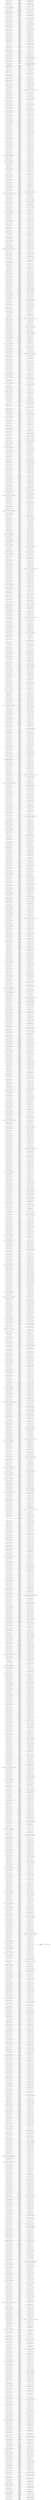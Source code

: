 digraph ar2dtool_diagram { 
rankdir=LR;
size="1501"
	"http://semanticscience.org/resource/SIO_001362" -> "http://semanticscience.org/resource/ToEncodeInformation" [ label = "owl:EquivalentClass" ];
	"http://semanticscience.org/resource/SIO_000436" -> "http://semanticscience.org/resource/InformationalQuality" [ label = "owl:EquivalentClass" ];
	"http://semanticscience.org/resource/SomeOfTheTime" -> "http://semanticscience.org/resource/SIO_001290" [ label = "owl:EquivalentClass" ];
	"http://semanticscience.org/resource/SIO_001277" -> "http://semanticscience.org/resource/hasDataItem" [ label = "owl:EquivalentProperty" ];
	"http://semanticscience.org/resource/isCapabilityOf" -> "http://semanticscience.org/resource/SIO_000646" [ label = "owl:EquivalentProperty" ];
	"http://semanticscience.org/resource/ChemicalTransport" -> "http://semanticscience.org/resource/SIO_010283" [ label = "owl:EquivalentClass" ];
	"http://semanticscience.org/resource/isBroadMatchTo" -> "http://semanticscience.org/resource/SIO_000491" [ label = "owl:EquivalentProperty" ];
	"http://semanticscience.org/resource/Triangle" -> "http://semanticscience.org/resource/SIO_000520" [ label = "owl:EquivalentClass" ];
	"http://semanticscience.org/resource/SIO_000977" -> "http://semanticscience.org/resource/Syllable" [ label = "owl:EquivalentClass" ];
	"http://semanticscience.org/resource/SIO_010371" -> "http://semanticscience.org/resource/ToLoseAnElectron" [ label = "owl:EquivalentClass" ];
	"http://semanticscience.org/resource/SpecializedMaterialEntity" -> "http://semanticscience.org/resource/SIO_010410" [ label = "owl:EquivalentClass" ];
	"http://semanticscience.org/resource/SoftwareMethod" -> "http://semanticscience.org/resource/SIO_000098" [ label = "owl:EquivalentClass" ];
	"http://semanticscience.org/resource/Correlation" -> "http://semanticscience.org/resource/SIO_000923" [ label = "owl:EquivalentClass" ];
	"http://semanticscience.org/resource/Purpose" -> "http://semanticscience.org/resource/SIO_000359" [ label = "owl:EquivalentClass" ];
	"http://semanticscience.org/resource/SIO_000500" -> "http://semanticscience.org/resource/PolygonVertex" [ label = "owl:EquivalentClass" ];
	"http://semanticscience.org/resource/SIO_000494" -> "http://semanticscience.org/resource/ToActivelyInteractWith" [ label = "owl:EquivalentClass" ];
	"http://semanticscience.org/resource/isSimilarTo" -> "http://semanticscience.org/resource/SIO_000283" [ label = "owl:EquivalentProperty" ];
	"http://semanticscience.org/resource/SIO_010286" -> "http://semanticscience.org/resource/MolecularComplexDissociation" [ label = "owl:EquivalentClass" ];
	"http://semanticscience.org/resource/SIO_001341" -> "http://semanticscience.org/resource/ContainmentQuality" [ label = "owl:EquivalentClass" ];
	"http://semanticscience.org/resource/SIO_000415" -> "http://semanticscience.org/resource/GeopoliticalRegion" [ label = "owl:EquivalentClass" ];
	"http://semanticscience.org/resource/ChemicalElement" -> "http://semanticscience.org/resource/SIO_010037" [ label = "owl:EquivalentClass" ];
	"http://semanticscience.org/resource/Virtual" -> "http://semanticscience.org/resource/SIO_000962" [ label = "owl:EquivalentClass" ];
	"http://semanticscience.org/resource/PlutoniumAtom" -> "http://semanticscience.org/resource/SIO_011108" [ label = "owl:EquivalentClass" ];
	"http://semanticscience.org/resource/Document" -> "http://semanticscience.org/resource/SIO_000148" [ label = "owl:EquivalentClass" ];
	"http://semanticscience.org/resource/Grief" -> "http://semanticscience.org/resource/SIO_000842" [ label = "owl:EquivalentClass" ];
	"http://semanticscience.org/resource/BariumAtom" -> "http://semanticscience.org/resource/SIO_011055" [ label = "owl:EquivalentClass" ];
	"http://semanticscience.org/resource/SIO_001256" -> "http://semanticscience.org/resource/PharmacodynamicPathway" [ label = "owl:EquivalentClass" ];
	"http://semanticscience.org/resource/isAlternateOf" -> "http://semanticscience.org/resource/SIO_001098" [ label = "owl:EquivalentProperty" ];
	"http://semanticscience.org/resource/SIO_000956" -> "http://semanticscience.org/resource/Device" [ label = "owl:EquivalentClass" ];
	"http://semanticscience.org/resource/HomocyclicRing" -> "http://semanticscience.org/resource/SIO_010783" [ label = "owl:EquivalentClass" ];
	"http://semanticscience.org/resource/SoftwareEntity" -> "http://semanticscience.org/resource/SIO_000097" [ label = "owl:EquivalentClass" ];
	"http://semanticscience.org/resource/SIO_000473" -> "http://semanticscience.org/resource/PrimaryGraphTitle" [ label = "owl:EquivalentClass" ];
	"http://semanticscience.org/resource/RNATranscriptComponent" -> "http://semanticscience.org/resource/SIO_010095" [ label = "owl:EquivalentClass" ];
	"http://semanticscience.org/resource/3%27SpliceSite" -> "http://semanticscience.org/resource/SIO_001223" [ label = "owl:EquivalentClass" ];
	"http://semanticscience.org/resource/SIO_001320" -> "http://semanticscience.org/resource/CellularPhoneNumber" [ label = "owl:EquivalentClass" ];
	"http://semanticscience.org/resource/FusionGene-diseaseAssociation" -> "http://semanticscience.org/resource/SIO_001348" [ label = "owl:EquivalentClass" ];
	"http://semanticscience.org/resource/SIO_000388" -> "http://semanticscience.org/resource/ToAssemble" [ label = "owl:EquivalentClass" ];
	"http://semanticscience.org/resource/isLocatedIn" -> "http://semanticscience.org/resource/SIO_000061" [ label = "owl:EquivalentProperty" ];
	"http://semanticscience.org/resource/Polymer" -> "http://semanticscience.org/resource/SIO_000314" [ label = "owl:EquivalentClass" ];
	"http://semanticscience.org/resource/ReferencingCell" -> "http://semanticscience.org/resource/SIO_000760" [ label = "owl:EquivalentClass" ];
	"http://semanticscience.org/resource/Symbol" -> "http://semanticscience.org/resource/SIO_000105" [ label = "owl:EquivalentClass" ];
	"http://semanticscience.org/resource/TickMark" -> "http://semanticscience.org/resource/SIO_000513" [ label = "owl:EquivalentClass" ];
	"http://semanticscience.org/resource/FranciumAtom" -> "http://semanticscience.org/resource/SIO_011072" [ label = "owl:EquivalentClass" ];
	"http://semanticscience.org/resource/SIO_001235" -> "http://semanticscience.org/resource/Non-proteinCodingRNAncRNA" [ label = "owl:EquivalentClass" ];
	"http://semanticscience.org/resource/SIO_000309" -> "http://semanticscience.org/resource/VolumeNumber" [ label = "owl:EquivalentClass" ];
	"http://semanticscience.org/resource/SIO_000935" -> "http://semanticscience.org/resource/Treemap" [ label = "owl:EquivalentClass" ];
	"http://semanticscience.org/resource/LegalName" -> "http://semanticscience.org/resource/SIO_000184" [ label = "owl:EquivalentClass" ];
	"http://semanticscience.org/resource/Dendrogram" -> "http://semanticscience.org/resource/SIO_000948" [ label = "owl:EquivalentClass" ];
	"http://semanticscience.org/resource/SIO_000452" -> "http://semanticscience.org/resource/X-axis" [ label = "owl:EquivalentClass" ];
	"http://semanticscience.org/resource/NonToxic" -> "http://semanticscience.org/resource/SIO_001010" [ label = "owl:EquivalentClass" ];
	"http://semanticscience.org/resource/MaterialBoundary" -> "http://semanticscience.org/resource/SIO_000022" [ label = "owl:EquivalentClass" ];
	"http://semanticscience.org/resource/ProcessNumber" -> "http://semanticscience.org/resource/SIO_000305" [ label = "owl:EquivalentClass" ];
	"http://semanticscience.org/resource/FamilyHistory" -> "http://semanticscience.org/resource/SIO_010060" [ label = "owl:EquivalentClass" ];
	"http://semanticscience.org/resource/YtterbiumAtom" -> "http://semanticscience.org/resource/SIO_011102" [ label = "owl:EquivalentClass" ];
	"http://semanticscience.org/resource/isProperPartOf" -> "http://semanticscience.org/resource/SIO_000093" [ label = "owl:EquivalentProperty" ];
	"http://semanticscience.org/resource/SmallCytoplasmicRNAscRNAGene" -> "http://semanticscience.org/resource/SIO_001227" [ label = "owl:EquivalentClass" ];
	"http://semanticscience.org/resource/SIO_001293" -> "http://semanticscience.org/resource/QualityDescriptor" [ label = "owl:EquivalentClass" ];
	"http://semanticscience.org/resource/SIO_000367" -> "http://semanticscience.org/resource/Variable" [ label = "owl:EquivalentClass" ];
	"http://semanticscience.org/resource/StudySubject" -> "http://semanticscience.org/resource/SIO_000399" [ label = "owl:EquivalentClass" ];
	"http://semanticscience.org/resource/PrimaryActiveTransport" -> "http://semanticscience.org/resource/SIO_000577" [ label = "owl:EquivalentClass" ];
	"http://semanticscience.org/resource/SIO_000993" -> "http://semanticscience.org/resource/Chemical-diseaseAssociation" [ label = "owl:EquivalentClass" ];
	"http://semanticscience.org/resource/Description" -> "http://semanticscience.org/resource/SIO_000136" [ label = "owl:EquivalentClass" ];
	"http://semanticscience.org/resource/EpimerAssociation" -> "http://semanticscience.org/resource/SIO_001337" [ label = "owl:EquivalentClass" ];
	"http://semanticscience.org/resource/SIO_001214" -> "http://semanticscience.org/resource/Moderate" [ label = "owl:EquivalentClass" ];
	"http://semanticscience.org/resource/Opinion" -> "http://semanticscience.org/resource/SIO_001004" [ label = "owl:EquivalentClass" ];
	"http://semanticscience.org/resource/SIO_010785" -> "http://semanticscience.org/resource/Allotrope" [ label = "owl:EquivalentClass" ];
	"http://semanticscience.org/resource/HomogeneousSubstance" -> "http://semanticscience.org/resource/SIO_010463" [ label = "owl:EquivalentClass" ];
	"http://semanticscience.org/resource/SIO_000914" -> "http://semanticscience.org/resource/BinaryScale" [ label = "owl:EquivalentClass" ];
	"http://semanticscience.org/resource/ToRecord" -> "http://semanticscience.org/resource/SIO_000344" [ label = "owl:EquivalentClass" ];
	"http://semanticscience.org/resource/SIO_000431" -> "http://semanticscience.org/resource/Century" [ label = "owl:EquivalentClass" ];
	"http://semanticscience.org/resource/SIO_001129" -> "http://semanticscience.org/resource/RegulationOfMolecularDegradation" [ label = "owl:EquivalentClass" ];
	"http://semanticscience.org/resource/MultipleSequenceAlignment" -> "http://semanticscience.org/resource/SIO_010067" [ label = "owl:EquivalentClass" ];
	"http://semanticscience.org/resource/Straight" -> "http://semanticscience.org/resource/SIO_000538" [ label = "owl:EquivalentClass" ];
	"http://semanticscience.org/resource/SIO_000829" -> "http://semanticscience.org/resource/Dread" [ label = "owl:EquivalentClass" ];
	"http://semanticscience.org/resource/ArgonAtom" -> "http://semanticscience.org/resource/SIO_011017" [ label = "owl:EquivalentClass" ];
	"http://semanticscience.org/resource/DataPoint" -> "http://semanticscience.org/resource/SIO_000465" [ label = "owl:EquivalentClass" ];
	"http://semanticscience.org/resource/SIO_001272" -> "http://semanticscience.org/resource/CircularlyHelical" [ label = "owl:EquivalentClass" ];
	"http://semanticscience.org/resource/MolecularSite" -> "http://semanticscience.org/resource/SIO_010049" [ label = "owl:EquivalentClass" ];
	"http://semanticscience.org/resource/SIO_000346" -> "http://semanticscience.org/resource/ToHeat" [ label = "owl:EquivalentClass" ];
	"http://semanticscience.org/resource/MulticellularOrganism" -> "http://semanticscience.org/resource/SIO_010375" [ label = "owl:EquivalentClass" ];
	"http://semanticscience.org/resource/StatusDescriptor" -> "http://semanticscience.org/resource/SIO_001326" [ label = "owl:EquivalentClass" ];
	"http://semanticscience.org/resource/SIO_000972" -> "http://semanticscience.org/resource/hasLastPart" [ label = "owl:EquivalentProperty" ];
	"http://semanticscience.org/resource/InsertionVariantRole" -> "http://semanticscience.org/resource/SIO_000480" [ label = "owl:EquivalentClass" ];
	"http://semanticscience.org/resource/isBroaderThant" -> "http://semanticscience.org/resource/SIO_000422" [ label = "owl:EquivalentProperty" ];
	"http://semanticscience.org/resource/SIO_001187" -> "http://semanticscience.org/resource/DatabaseRow" [ label = "owl:EquivalentClass" ];
	"http://semanticscience.org/resource/Parameter" -> "http://semanticscience.org/resource/SIO_000144" [ label = "owl:EquivalentClass" ];
	"http://semanticscience.org/resource/SIO_000887" -> "http://semanticscience.org/resource/BufferRole" [ label = "owl:EquivalentClass" ];
	"http://semanticscience.org/resource/SIO_000410" -> "http://semanticscience.org/resource/Anger" [ label = "owl:EquivalentClass" ];
	"http://semanticscience.org/resource/SIO_001108" -> "http://semanticscience.org/resource/CentralityMeasure" [ label = "owl:EquivalentClass" ];
	"http://semanticscience.org/resource/SIO_000808" -> "http://semanticscience.org/resource/PartialNegativeCharge" [ label = "owl:EquivalentClass" ];
	"http://semanticscience.org/resource/SIO_001251" -> "http://semanticscience.org/resource/LeftOpenInterval" [ label = "owl:EquivalentClass" ];
	"http://semanticscience.org/resource/MeasurementScale" -> "http://semanticscience.org/resource/SIO_000912" [ label = "owl:EquivalentClass" ];
	"http://semanticscience.org/resource/SIO_000325" -> "http://semanticscience.org/resource/overlapsWith" [ label = "owl:EquivalentProperty" ];
	"http://semanticscience.org/resource/ToCauseDisease" -> "http://semanticscience.org/resource/SIO_000547" [ label = "owl:EquivalentClass" ];
	"http://semanticscience.org/resource/VersionedDataset" -> "http://semanticscience.org/resource/SIO_001377" [ label = "owl:EquivalentClass" ];
	"http://semanticscience.org/resource/SIO_000951" -> "http://semanticscience.org/resource/Pain" [ label = "owl:EquivalentClass" ];
	"http://semanticscience.org/resource/GlobalMinimalStationaryPoint" -> "http://semanticscience.org/resource/SIO_000467" [ label = "owl:EquivalentClass" ];
	"http://semanticscience.org/resource/ResultsSection" -> "http://semanticscience.org/resource/SIO_000200" [ label = "owl:EquivalentClass" ];
	"http://semanticscience.org/resource/SIO_001166" -> "http://semanticscience.org/resource/Annotation" [ label = "owl:EquivalentClass" ];
	"http://semanticscience.org/resource/DataAnalysis" -> "http://semanticscience.org/resource/SIO_001051" [ label = "owl:EquivalentClass" ];
	"http://semanticscience.org/resource/SIO_000866" -> "http://semanticscience.org/resource/Shock" [ label = "owl:EquivalentClass" ];
	"http://semanticscience.org/resource/EmailAddress" -> "http://semanticscience.org/resource/SIO_001323" [ label = "owl:EquivalentClass" ];
	"http://semanticscience.org/resource/EndDate" -> "http://semanticscience.org/resource/SIO_000032" [ label = "owl:EquivalentClass" ];
	"http://semanticscience.org/resource/SIO_000383" -> "http://semanticscience.org/resource/ToExcite" [ label = "owl:EquivalentClass" ];
	"http://semanticscience.org/resource/Base" -> "http://semanticscience.org/resource/SIO_010454" [ label = "owl:EquivalentClass" ];
	"http://semanticscience.org/resource/SIO_001230" -> "http://semanticscience.org/resource/TransferRNAtRNAGene" [ label = "owl:EquivalentClass" ];
	"http://semanticscience.org/resource/SIO_000304" -> "http://semanticscience.org/resource/Email" [ label = "owl:EquivalentClass" ];
	"http://semanticscience.org/resource/SIO_000298" -> "http://semanticscience.org/resource/Excerpt" [ label = "owl:EquivalentClass" ];
	"http://semanticscience.org/resource/Equation" -> "http://semanticscience.org/resource/SIO_000368" [ label = "owl:EquivalentClass" ];
	"http://semanticscience.org/resource/SIO_000930" -> "http://semanticscience.org/resource/MatrixChart" [ label = "owl:EquivalentClass" ];
	"http://semanticscience.org/resource/isMutualRoleOf" -> "http://semanticscience.org/resource/SIO_000710" [ label = "owl:EquivalentProperty" ];
	"http://semanticscience.org/resource/SIO_001145" -> "http://semanticscience.org/resource/RegulationOfObjectQuantity" [ label = "owl:EquivalentClass" ];
	"http://semanticscience.org/resource/SIO_000219" -> "http://semanticscience.org/resource/isSourceOf" [ label = "owl:EquivalentProperty" ];
	"http://semanticscience.org/resource/MolecularStructureFile" -> "http://semanticscience.org/resource/SIO_011120" [ label = "owl:EquivalentClass" ];
	"http://semanticscience.org/resource/Volume" -> "http://semanticscience.org/resource/SIO_000049" [ label = "owl:EquivalentClass" ];
	"http://semanticscience.org/resource/SIO_000845" -> "http://semanticscience.org/resource/Hurt" [ label = "owl:EquivalentClass" ];
	"http://semanticscience.org/resource/VanDerWaalsInteraction" -> "http://semanticscience.org/resource/SIO_010504" [ label = "owl:EquivalentClass" ];
	"http://semanticscience.org/resource/SIO_000362" -> "http://semanticscience.org/resource/satisfies" [ label = "owl:EquivalentProperty" ];
	"http://semanticscience.org/resource/ToIncreaseTheRateOfFormation" -> "http://semanticscience.org/resource/SIO_000407" [ label = "owl:EquivalentClass" ];
	"http://semanticscience.org/resource/SIO_010780" -> "http://semanticscience.org/resource/Ring" [ label = "owl:EquivalentClass" ];
	"http://semanticscience.org/resource/SIO_000277" -> "http://semanticscience.org/resource/cites" [ label = "owl:EquivalentProperty" ];
	"http://semanticscience.org/resource/Haplotype" -> "http://semanticscience.org/resource/SIO_010042" [ label = "owl:EquivalentClass" ];
	"http://semanticscience.org/resource/Evidence" -> "http://semanticscience.org/resource/SIO_001394" [ label = "owl:EquivalentClass" ];
	"http://semanticscience.org/resource/Union" -> "http://semanticscience.org/resource/SIO_001116" [ label = "owl:EquivalentClass" ];
	"http://semanticscience.org/resource/Position" -> "http://semanticscience.org/resource/SIO_000056" [ label = "owl:EquivalentClass" ];
	"http://semanticscience.org/resource/SIO_001124" -> "http://semanticscience.org/resource/Gene-diseaseAssociationLinkedWithPost-translationalModification" [ label = "owl:EquivalentClass" ];
	"http://semanticscience.org/resource/MereologicalQuality" -> "http://semanticscience.org/resource/SIO_001338" [ label = "owl:EquivalentClass" ];
	"http://semanticscience.org/resource/SIO_000824" -> "http://semanticscience.org/resource/Depression" [ label = "owl:EquivalentClass" ];
	"http://semanticscience.org/resource/DepartmentChairRole" -> "http://semanticscience.org/resource/SIO_000875" [ label = "owl:EquivalentClass" ];
	"http://semanticscience.org/resource/SIO_000341" -> "http://semanticscience.org/resource/isManifestedAs" [ label = "owl:EquivalentProperty" ];
	"http://semanticscience.org/resource/SIO_001039" -> "http://semanticscience.org/resource/Written" [ label = "owl:EquivalentClass" ];
	"http://semanticscience.org/resource/Media" -> "http://semanticscience.org/resource/SIO_001194" [ label = "owl:EquivalentClass" ];
	"http://semanticscience.org/resource/SIO_000739" -> "http://semanticscience.org/resource/Planning" [ label = "owl:EquivalentClass" ];
	"http://semanticscience.org/resource/GenomicSequenceVariant" -> "http://semanticscience.org/resource/SIO_001381" [ label = "owl:EquivalentClass" ];
	"http://semanticscience.org/resource/SIO_001182" -> "http://semanticscience.org/resource/RibosomalRNAGene" [ label = "owl:EquivalentClass" ];
	"http://semanticscience.org/resource/ToStore" -> "http://semanticscience.org/resource/SIO_001361" [ label = "owl:EquivalentClass" ];
	"http://semanticscience.org/resource/SIO_000256" -> "http://semanticscience.org/resource/Proposition" [ label = "owl:EquivalentClass" ];
	"http://semanticscience.org/resource/DecreasedMolecularDegradationFromDecreasedRegulation" -> "http://semanticscience.org/resource/SIO_001200" [ label = "owl:EquivalentClass" ];
	"http://semanticscience.org/resource/SIO_000882" -> "http://semanticscience.org/resource/HostRole" [ label = "owl:EquivalentClass" ];
	"http://semanticscience.org/resource/PH" -> "http://semanticscience.org/resource/SIO_001089" [ label = "owl:EquivalentClass" ];
	"http://semanticscience.org/resource/SIO_010048" -> "http://semanticscience.org/resource/Male" [ label = "owl:EquivalentClass" ];
	"http://semanticscience.org/resource/SIO_001103" -> "http://semanticscience.org/resource/ToGainACovalentBond" [ label = "owl:EquivalentClass" ];
	"http://semanticscience.org/resource/SIO_001097" -> "http://semanticscience.org/resource/isGeneralizationOf" [ label = "owl:EquivalentProperty" ];
	"http://semanticscience.org/resource/SIO_010674" -> "http://semanticscience.org/resource/BinaryCompound" [ label = "owl:EquivalentClass" ];
	"http://semanticscience.org/resource/RightValueAxis" -> "http://semanticscience.org/resource/SIO_000460" [ label = "owl:EquivalentClass" ];
	"http://semanticscience.org/resource/SIO_000803" -> "http://semanticscience.org/resource/InhibitorRole" [ label = "owl:EquivalentClass" ];
	"http://semanticscience.org/resource/SIO_000797" -> "http://semanticscience.org/resource/SubstrateRole" [ label = "owl:EquivalentClass" ];
	"http://semanticscience.org/resource/OpenInterval" -> "http://semanticscience.org/resource/SIO_001248" [ label = "owl:EquivalentClass" ];
	"http://semanticscience.org/resource/SIO_000320" -> "http://semanticscience.org/resource/CoordinateSystem" [ label = "owl:EquivalentClass" ];
	"http://semanticscience.org/resource/SIO_001018" -> "http://semanticscience.org/resource/Ratio" [ label = "owl:EquivalentClass" ];
	"http://semanticscience.org/resource/SoundWave" -> "http://semanticscience.org/resource/SIO_000605" [ label = "owl:EquivalentClass" ];
	"http://semanticscience.org/resource/SIO_001161" -> "http://semanticscience.org/resource/NumberOfObjectsConsumed" [ label = "owl:EquivalentClass" ];
	"http://semanticscience.org/resource/Non-polarAdditionReaction" -> "http://semanticscience.org/resource/SIO_010520" [ label = "owl:EquivalentClass" ];
	"http://semanticscience.org/resource/SIO_000235" -> "http://semanticscience.org/resource/hasDisposition" [ label = "owl:EquivalentProperty" ];
	"http://semanticscience.org/resource/TechnetiumAtom" -> "http://semanticscience.org/resource/SIO_011042" [ label = "owl:EquivalentClass" ];
	"http://semanticscience.org/resource/SIO_000861" -> "http://semanticscience.org/resource/Regret" [ label = "owl:EquivalentClass" ];
	"http://semanticscience.org/resource/HeliumAtom" -> "http://semanticscience.org/resource/SIO_011003" [ label = "owl:EquivalentClass" ];
	"http://semanticscience.org/resource/ToRegulateTheRateOfFormation" -> "http://semanticscience.org/resource/SIO_000536" [ label = "owl:EquivalentClass" ];
	"http://semanticscience.org/resource/SIO_001076" -> "http://semanticscience.org/resource/MicroarrayExperiment" [ label = "owl:EquivalentClass" ];
	"http://semanticscience.org/resource/Diffusion" -> "http://semanticscience.org/resource/SIO_000564" [ label = "owl:EquivalentClass" ];
	"http://semanticscience.org/resource/Mild" -> "http://semanticscience.org/resource/SIO_001213" [ label = "owl:EquivalentClass" ];
	"http://semanticscience.org/resource/SIO_000776" -> "http://semanticscience.org/resource/Object" [ label = "owl:EquivalentClass" ];
	"http://semanticscience.org/resource/ActiveSite" -> "http://semanticscience.org/resource/SIO_010041" [ label = "owl:EquivalentClass" ];
	"http://semanticscience.org/resource/SIO_000293" -> "http://semanticscience.org/resource/isWeaklyInteractingWithtransitive" [ label = "owl:EquivalentProperty" ];
	"http://semanticscience.org/resource/NucleophilicAdditionReaction" -> "http://semanticscience.org/resource/SIO_010522" [ label = "owl:EquivalentClass" ];
	"http://semanticscience.org/resource/SIO_010085" -> "http://semanticscience.org/resource/GeneRegulatoryComponent" [ label = "owl:EquivalentClass" ];
	"http://semanticscience.org/resource/SIO_001140" -> "http://semanticscience.org/resource/IncreasedSpatialExtentOfProcessFromIncreasedRegulation" [ label = "owl:EquivalentClass" ];
	"http://semanticscience.org/resource/SIO_000214" -> "http://semanticscience.org/resource/isConcretizationOf" [ label = "owl:EquivalentProperty" ];
	"http://semanticscience.org/resource/Pain" -> "http://semanticscience.org/resource/SIO_000951" [ label = "owl:EquivalentClass" ];
	"http://semanticscience.org/resource/TimeInstant" -> "http://semanticscience.org/resource/SIO_000418" [ label = "owl:EquivalentClass" ];
	"http://semanticscience.org/resource/SIO_000840" -> "http://semanticscience.org/resource/Happiness" [ label = "owl:EquivalentClass" ];
	"http://semanticscience.org/resource/IonicInteraction" -> "http://semanticscience.org/resource/SIO_010496" [ label = "owl:EquivalentClass" ];
	"http://semanticscience.org/resource/SIO_001055" -> "http://semanticscience.org/resource/Observing" [ label = "owl:EquivalentClass" ];
	"http://semanticscience.org/resource/Sentence" -> "http://semanticscience.org/resource/SIO_000113" [ label = "owl:EquivalentClass" ];
	"http://semanticscience.org/resource/SIO_000129" -> "http://semanticscience.org/resource/OntologyDocument" [ label = "owl:EquivalentClass" ];
	"http://semanticscience.org/resource/SIO_000755" -> "http://semanticscience.org/resource/Cellinformational" [ label = "owl:EquivalentClass" ];
	"http://semanticscience.org/resource/ToInteractWith" -> "http://semanticscience.org/resource/SIO_000701" [ label = "owl:EquivalentClass" ];
	"http://semanticscience.org/resource/hasBoundary" -> "http://semanticscience.org/resource/SIO_000054" [ label = "owl:EquivalentProperty" ];
	"http://semanticscience.org/resource/ChargeQuality" -> "http://semanticscience.org/resource/SIO_010442" [ label = "owl:EquivalentClass" ];
	"http://semanticscience.org/resource/Ratio" -> "http://semanticscience.org/resource/SIO_001018" [ label = "owl:EquivalentClass" ];
	"http://semanticscience.org/resource/SIO_000272" -> "http://semanticscience.org/resource/isVariantOf" [ label = "owl:EquivalentProperty" ];
	"http://semanticscience.org/resource/SemanticWebService" -> "http://semanticscience.org/resource/SIO_001189" [ label = "owl:EquivalentClass" ];
	"http://semanticscience.org/resource/CellularPhoneNumber" -> "http://semanticscience.org/resource/SIO_001320" [ label = "owl:EquivalentClass" ];
	"http://semanticscience.org/resource/SIO_010064" -> "http://semanticscience.org/resource/5%27UntranslatedRegion" [ label = "owl:EquivalentClass" ];
	"http://semanticscience.org/resource/ArrowedLineSegment" -> "http://semanticscience.org/resource/SIO_000522" [ label = "owl:EquivalentClass" ];
	"http://semanticscience.org/resource/AromaticRing" -> "http://semanticscience.org/resource/SIO_010781" [ label = "owl:EquivalentClass" ];
	"http://semanticscience.org/resource/Happiness" -> "http://semanticscience.org/resource/SIO_000840" [ label = "owl:EquivalentClass" ];
	"http://semanticscience.org/resource/Table" -> "http://semanticscience.org/resource/SIO_000419" [ label = "owl:EquivalentClass" ];
	"http://semanticscience.org/resource/ToPassivelyInteractWith" -> "http://semanticscience.org/resource/SIO_000639" [ label = "owl:EquivalentClass" ];
	"http://semanticscience.org/resource/ToBeCompared" -> "http://semanticscience.org/resource/SIO_000722" [ label = "owl:EquivalentClass" ];
	"http://semanticscience.org/resource/SIO_001034" -> "http://semanticscience.org/resource/Reviewed" [ label = "owl:EquivalentClass" ];
	"http://semanticscience.org/resource/SIO_000108" -> "http://semanticscience.org/resource/Character" [ label = "owl:EquivalentClass" ];
	"http://semanticscience.org/resource/ToChangeEnergetically" -> "http://semanticscience.org/resource/SIO_000385" [ label = "owl:EquivalentClass" ];
	"http://semanticscience.org/resource/SIO_000734" -> "http://semanticscience.org/resource/isGreaterThan" [ label = "owl:EquivalentProperty" ];
	"http://semanticscience.org/resource/SIO_000251" -> "http://semanticscience.org/resource/isImmediatelyPrecededBy" [ label = "owl:EquivalentProperty" ];
	"http://semanticscience.org/resource/SIO_010526" -> "http://semanticscience.org/resource/ChemicalReactionPathway" [ label = "owl:EquivalentClass" ];
	"http://semanticscience.org/resource/Organism" -> "http://semanticscience.org/resource/SIO_010000" [ label = "owl:EquivalentClass" ];
	"http://semanticscience.org/resource/SIO_000649" -> "http://semanticscience.org/resource/InformationProcessing" [ label = "owl:EquivalentClass" ];
	"http://semanticscience.org/resource/SIO_010043" -> "http://semanticscience.org/resource/Protein" [ label = "owl:EquivalentClass" ];
	"http://semanticscience.org/resource/BinaryScale" -> "http://semanticscience.org/resource/SIO_000914" [ label = "owl:EquivalentClass" ];
	"http://semanticscience.org/resource/ToRetrieve" -> "http://semanticscience.org/resource/SIO_001358" [ label = "owl:EquivalentClass" ];
	"http://semanticscience.org/resource/SIO_001092" -> "http://semanticscience.org/resource/StructuralQuality" [ label = "owl:EquivalentClass" ];
	"http://semanticscience.org/resource/SIO_000166" -> "http://semanticscience.org/resource/Honor%27sThesis" [ label = "owl:EquivalentClass" ];
	"http://semanticscience.org/resource/SIO_000792" -> "http://semanticscience.org/resource/SequenceEndPosition" [ label = "owl:EquivalentClass" ];
	"http://semanticscience.org/resource/VersionLabel" -> "http://semanticscience.org/resource/SIO_000653" [ label = "owl:EquivalentClass" ];
	"http://semanticscience.org/resource/SIO_001013" -> "http://semanticscience.org/resource/Age" [ label = "owl:EquivalentClass" ];
	"http://semanticscience.org/resource/VariantRole" -> "http://semanticscience.org/resource/SIO_000479" [ label = "owl:EquivalentClass" ];
	"http://semanticscience.org/resource/BubbleChart" -> "http://semanticscience.org/resource/SIO_000933" [ label = "owl:EquivalentClass" ];
	"http://semanticscience.org/resource/SIO_000713" -> "http://semanticscience.org/resource/DoctorRole" [ label = "owl:EquivalentClass" ];
	"http://semanticscience.org/resource/SIO_011106" -> "http://semanticscience.org/resource/UraniumAtom" [ label = "owl:EquivalentClass" ];
	"http://semanticscience.org/resource/VolumeNumber" -> "http://semanticscience.org/resource/SIO_000309" [ label = "owl:EquivalentClass" ];
	"http://semanticscience.org/resource/isXenologousTo" -> "http://semanticscience.org/resource/SIO_000634" [ label = "owl:EquivalentProperty" ];
	"http://semanticscience.org/resource/SIO_000230" -> "http://semanticscience.org/resource/hasInput" [ label = "owl:EquivalentProperty" ];
	"http://semanticscience.org/resource/SIO_010505" -> "http://semanticscience.org/resource/BaseStack" [ label = "owl:EquivalentClass" ];
	"http://semanticscience.org/resource/SIO_010499" -> "http://semanticscience.org/resource/DoubleBond" [ label = "owl:EquivalentClass" ];
	"http://semanticscience.org/resource/Irritability" -> "http://semanticscience.org/resource/SIO_001286" [ label = "owl:EquivalentClass" ];
	"http://semanticscience.org/resource/SIO_000628" -> "http://semanticscience.org/resource/refersTo" [ label = "owl:EquivalentProperty" ];
	"http://semanticscience.org/resource/GeographicPosition" -> "http://semanticscience.org/resource/SIO_000013" [ label = "owl:EquivalentClass" ];
	"http://semanticscience.org/resource/SIO_010022" -> "http://semanticscience.org/resource/SecondaryStructureDescriptor" [ label = "owl:EquivalentClass" ];
	"http://semanticscience.org/resource/SIO_001071" -> "http://semanticscience.org/resource/TextSpanStartPosition" [ label = "owl:EquivalentClass" ];
	"http://semanticscience.org/resource/SIO_000145" -> "http://semanticscience.org/resource/isLocationOf" [ label = "owl:EquivalentProperty" ];
	"http://semanticscience.org/resource/TechnicalReport" -> "http://semanticscience.org/resource/SIO_000164" [ label = "owl:EquivalentClass" ];
	"http://semanticscience.org/resource/SIO_000771" -> "http://semanticscience.org/resource/VersionedRecord" [ label = "owl:EquivalentClass" ];
	"http://semanticscience.org/resource/RedoxReaction" -> "http://semanticscience.org/resource/SIO_010509" [ label = "owl:EquivalentClass" ];
	"http://semanticscience.org/resource/CatalyticRole" -> "http://semanticscience.org/resource/SIO_000796" [ label = "owl:EquivalentClass" ];
	"http://semanticscience.org/resource/Function" -> "http://semanticscience.org/resource/SIO_000017" [ label = "owl:EquivalentClass" ];
	"http://semanticscience.org/resource/ProcessQuality" -> "http://semanticscience.org/resource/SIO_000027" [ label = "owl:EquivalentClass" ];
	"http://semanticscience.org/resource/Creating" -> "http://semanticscience.org/resource/SIO_000588" [ label = "owl:EquivalentClass" ];
	"http://semanticscience.org/resource/Hermaphrodite" -> "http://semanticscience.org/resource/SIO_000784" [ label = "owl:EquivalentClass" ];
	"http://semanticscience.org/resource/Hysteria" -> "http://semanticscience.org/resource/SIO_000846" [ label = "owl:EquivalentClass" ];
	"http://semanticscience.org/resource/SIO_000686" -> "http://semanticscience.org/resource/AcademicDepartment" [ label = "owl:EquivalentClass" ];
	"http://semanticscience.org/resource/Jealousy" -> "http://semanticscience.org/resource/SIO_000849" [ label = "owl:EquivalentClass" ];
	"http://semanticscience.org/resource/SIO_011079" -> "http://semanticscience.org/resource/HassiumAtom" [ label = "owl:EquivalentClass" ];
	"http://semanticscience.org/resource/SIO_010080" -> "http://semanticscience.org/resource/isTranscribedInto" [ label = "owl:EquivalentProperty" ];
	"http://semanticscience.org/resource/RegulationOfTranscription" -> "http://semanticscience.org/resource/SIO_001125" [ label = "owl:EquivalentClass" ];
	"http://semanticscience.org/resource/SIO_010001" -> "http://semanticscience.org/resource/Cell" [ label = "owl:EquivalentClass" ];
	"http://semanticscience.org/resource/SIO_001050" -> "http://semanticscience.org/resource/Sample" [ label = "owl:EquivalentClass" ];
	"http://semanticscience.org/resource/SIO_000124" -> "http://semanticscience.org/resource/Hypernym" [ label = "owl:EquivalentClass" ];
	"http://semanticscience.org/resource/SIO_000750" -> "http://semanticscience.org/resource/Database" [ label = "owl:EquivalentClass" ];
	"http://semanticscience.org/resource/AssertionalQualifier" -> "http://semanticscience.org/resource/SIO_001209" [ label = "owl:EquivalentClass" ];
	"http://semanticscience.org/resource/Ionsdaleite" -> "http://semanticscience.org/resource/SIO_010795" [ label = "owl:EquivalentClass" ];
	"http://semanticscience.org/resource/Primer" -> "http://semanticscience.org/resource/SIO_000779" [ label = "owl:EquivalentClass" ];
	"http://semanticscience.org/resource/MaintenanceOfQuantityOfObjectProduction" -> "http://semanticscience.org/resource/SIO_001152" [ label = "owl:EquivalentClass" ];
	"http://semanticscience.org/resource/CopyNumberVariation" -> "http://semanticscience.org/resource/SIO_001328" [ label = "owl:EquivalentClass" ];
	"http://semanticscience.org/resource/SIO_000039" -> "http://semanticscience.org/resource/Depth" [ label = "owl:EquivalentClass" ];
	"http://semanticscience.org/resource/isEncodedBy" -> "http://semanticscience.org/resource/SIO_010079" [ label = "owl:EquivalentProperty" ];
	"http://semanticscience.org/resource/DecreasedMolecularDegradationFromIncreasedRegulation" -> "http://semanticscience.org/resource/SIO_001202" [ label = "owl:EquivalentClass" ];
	"http://semanticscience.org/resource/Gene-diseaseBiomarkerAssociation" -> "http://semanticscience.org/resource/SIO_001121" [ label = "owl:EquivalentClass" ];
	"http://semanticscience.org/resource/SIO_000665" -> "http://semanticscience.org/resource/City" [ label = "owl:EquivalentClass" ];
	"http://semanticscience.org/resource/SIO_011058" -> "http://semanticscience.org/resource/TantalumAtom" [ label = "owl:EquivalentClass" ];
	"http://semanticscience.org/resource/PoorQuality" -> "http://semanticscience.org/resource/SIO_001295" [ label = "owl:EquivalentClass" ];
	"http://semanticscience.org/resource/SIO_000182" -> "http://semanticscience.org/resource/LastName" [ label = "owl:EquivalentClass" ];
	"http://semanticscience.org/resource/SIO_010457" -> "http://semanticscience.org/resource/Cation" [ label = "owl:EquivalentClass" ];
	"http://semanticscience.org/resource/Namespace" -> "http://semanticscience.org/resource/SIO_000067" [ label = "owl:EquivalentClass" ];
	"http://semanticscience.org/resource/SIO_000103" -> "http://semanticscience.org/resource/SoftwareScript" [ label = "owl:EquivalentClass" ];
	"http://semanticscience.org/resource/HeterogeneousSubstance" -> "http://semanticscience.org/resource/SIO_010462" [ label = "owl:EquivalentClass" ];
	"http://semanticscience.org/resource/SIO_000097" -> "http://semanticscience.org/resource/SoftwareEntity" [ label = "owl:EquivalentClass" ];
	"http://semanticscience.org/resource/SequenceEndPosition" -> "http://semanticscience.org/resource/SIO_000792" [ label = "owl:EquivalentClass" ];
	"http://semanticscience.org/resource/SIO_010521" -> "http://semanticscience.org/resource/FreeRadicalAddition" [ label = "owl:EquivalentClass" ];
	"http://semanticscience.org/resource/SIO_000644" -> "http://semanticscience.org/resource/hasRealizableProperty" [ label = "owl:EquivalentProperty" ];
	"http://semanticscience.org/resource/SoftwareApplication" -> "http://semanticscience.org/resource/SIO_000101" [ label = "owl:EquivalentClass" ];
	"http://semanticscience.org/resource/Conjunctionand" -> "http://semanticscience.org/resource/SIO_000239" [ label = "owl:EquivalentClass" ];
	"http://semanticscience.org/resource/SIO_011037" -> "http://semanticscience.org/resource/StrontiumAtom" [ label = "owl:EquivalentClass" ];
	"http://semanticscience.org/resource/Clause" -> "http://semanticscience.org/resource/SIO_000493" [ label = "owl:EquivalentClass" ];
	"http://semanticscience.org/resource/SIO_000161" -> "http://semanticscience.org/resource/Manual" [ label = "owl:EquivalentClass" ];
	"http://semanticscience.org/resource/SIO_010436" -> "http://semanticscience.org/resource/MolecularRegulator" [ label = "owl:EquivalentClass" ];
	"http://semanticscience.org/resource/Moderate" -> "http://semanticscience.org/resource/SIO_001214" [ label = "owl:EquivalentClass" ];
	"http://semanticscience.org/resource/SIO_000559" -> "http://semanticscience.org/resource/ChemicalSynthesis" [ label = "owl:EquivalentClass" ];
	"http://semanticscience.org/resource/MajorTickMark" -> "http://semanticscience.org/resource/SIO_000514" [ label = "owl:EquivalentClass" ];
	"http://semanticscience.org/resource/SIO_000076" -> "http://semanticscience.org/resource/Plan" [ label = "owl:EquivalentClass" ];
	"http://semanticscience.org/resource/IsomerizationReaction" -> "http://semanticscience.org/resource/SIO_010517" [ label = "owl:EquivalentClass" ];
	"http://semanticscience.org/resource/MatureMRNA" -> "http://semanticscience.org/resource/SIO_010096" [ label = "owl:EquivalentClass" ];
	"http://semanticscience.org/resource/SIO_001406" -> "http://semanticscience.org/resource/Density" [ label = "owl:EquivalentClass" ];
	"http://semanticscience.org/resource/SIO_011101" -> "http://semanticscience.org/resource/ThuliumAtom" [ label = "owl:EquivalentClass" ];
	"http://semanticscience.org/resource/SIO_011095" -> "http://semanticscience.org/resource/EuropiumAtom" [ label = "owl:EquivalentClass" ];
	"http://semanticscience.org/resource/SIO_010500" -> "http://semanticscience.org/resource/TripleBond" [ label = "owl:EquivalentClass" ];
	"http://semanticscience.org/resource/hasOutput" -> "http://semanticscience.org/resource/SIO_000229" [ label = "owl:EquivalentProperty" ];
	"http://semanticscience.org/resource/SIO_000623" -> "http://semanticscience.org/resource/OBOOntology" [ label = "owl:EquivalentClass" ];
	"http://semanticscience.org/resource/SIO_011016" -> "http://semanticscience.org/resource/ChlorineAtom" [ label = "owl:EquivalentClass" ];
	"http://semanticscience.org/resource/isRoleOf" -> "http://semanticscience.org/resource/SIO_000227" [ label = "owl:EquivalentProperty" ];
	"http://semanticscience.org/resource/SIO_000140" -> "http://semanticscience.org/resource/WebService" [ label = "owl:EquivalentClass" ];
	"http://semanticscience.org/resource/hasImplementation" -> "http://semanticscience.org/resource/SIO_000234" [ label = "owl:EquivalentProperty" ];
	"http://semanticscience.org/resource/SIO_010415" -> "http://semanticscience.org/resource/Host" [ label = "owl:EquivalentClass" ];
	"http://semanticscience.org/resource/SIO_000538" -> "http://semanticscience.org/resource/Straight" [ label = "owl:EquivalentClass" ];
	"http://semanticscience.org/resource/UniqueCell" -> "http://semanticscience.org/resource/SIO_000759" [ label = "owl:EquivalentClass" ];
	"http://semanticscience.org/resource/SIO_000055" -> "http://semanticscience.org/resource/Shape" [ label = "owl:EquivalentClass" ];
	"http://semanticscience.org/resource/isTransformedFrom" -> "http://semanticscience.org/resource/SIO_000657" [ label = "owl:EquivalentProperty" ];
	"http://semanticscience.org/resource/hasProperty" -> "http://semanticscience.org/resource/SIO_000223" [ label = "owl:EquivalentProperty" ];
	"http://semanticscience.org/resource/SIO_000681" -> "http://semanticscience.org/resource/hasEndTime" [ label = "owl:EquivalentProperty" ];
	"http://semanticscience.org/resource/CircularlyHelical" -> "http://semanticscience.org/resource/SIO_001272" [ label = "owl:EquivalentClass" ];
	"http://semanticscience.org/resource/SIO_011074" -> "http://semanticscience.org/resource/ActiniumAtom" [ label = "owl:EquivalentClass" ];
	"http://semanticscience.org/resource/SIO_001379" -> "http://semanticscience.org/resource/ProteinDomain" [ label = "owl:EquivalentClass" ];
	"http://semanticscience.org/resource/Fear" -> "http://semanticscience.org/resource/SIO_000837" [ label = "owl:EquivalentClass" ];
	"http://semanticscience.org/resource/isProductOf" -> "http://semanticscience.org/resource/SIO_000311" [ label = "owl:EquivalentProperty" ];
	"http://semanticscience.org/resource/SIO_000602" -> "http://semanticscience.org/resource/ComputationalEntity" [ label = "owl:EquivalentClass" ];
	"http://semanticscience.org/resource/SIO_000596" -> "http://semanticscience.org/resource/DataStorageDevice" [ label = "owl:EquivalentClass" ];
	"http://semanticscience.org/resource/CartesianCoordinate" -> "http://semanticscience.org/resource/SIO_000072" [ label = "owl:EquivalentClass" ];
	"http://semanticscience.org/resource/SIO_000517" -> "http://semanticscience.org/resource/Quadrilateral" [ label = "owl:EquivalentClass" ];
	"http://semanticscience.org/resource/isCitedBy" -> "http://semanticscience.org/resource/SIO_000278" [ label = "owl:EquivalentProperty" ];
	"http://semanticscience.org/resource/hasPart" -> "http://semanticscience.org/resource/SIO_000028" [ label = "owl:EquivalentProperty" ];
	"http://semanticscience.org/resource/SIO_000034" -> "http://semanticscience.org/resource/Completed" [ label = "owl:EquivalentClass" ];
	"http://semanticscience.org/resource/isDissimilarTo" -> "http://semanticscience.org/resource/SIO_000495" [ label = "owl:EquivalentProperty" ];
	"http://semanticscience.org/resource/Anion" -> "http://semanticscience.org/resource/SIO_010458" [ label = "owl:EquivalentClass" ];
	"http://semanticscience.org/resource/SodiumAtom" -> "http://semanticscience.org/resource/SIO_011010" [ label = "owl:EquivalentClass" ];
	"http://semanticscience.org/resource/SIO_010309" -> "http://semanticscience.org/resource/Catabolism" [ label = "owl:EquivalentClass" ];
	"http://semanticscience.org/resource/SIO_000660" -> "http://semanticscience.org/resource/Hole" [ label = "owl:EquivalentClass" ];
	"http://semanticscience.org/resource/RecordIdentifier" -> "http://semanticscience.org/resource/SIO_000729" [ label = "owl:EquivalentClass" ];
	"http://semanticscience.org/resource/SIO_011053" -> "http://semanticscience.org/resource/XenonAtom" [ label = "owl:EquivalentClass" ];
	"http://semanticscience.org/resource/SIO_001358" -> "http://semanticscience.org/resource/ToRetrieve" [ label = "owl:EquivalentClass" ];
	"http://semanticscience.org/resource/EndTime" -> "http://semanticscience.org/resource/SIO_000670" [ label = "owl:EquivalentClass" ];
	"http://semanticscience.org/resource/SIO_010452" -> "http://semanticscience.org/resource/MolecularPocket" [ label = "owl:EquivalentClass" ];
	"http://semanticscience.org/resource/isTransitivelyRelatedTo" -> "http://semanticscience.org/resource/SIO_001247" [ label = "owl:EquivalentProperty" ];
	"http://semanticscience.org/resource/Suicidal" -> "http://semanticscience.org/resource/SIO_001285" [ label = "owl:EquivalentClass" ];
	"http://semanticscience.org/resource/SIO_000575" -> "http://semanticscience.org/resource/Transporting" [ label = "owl:EquivalentClass" ];
	"http://semanticscience.org/resource/SIO_000092" -> "http://semanticscience.org/resource/Biopolymer" [ label = "owl:EquivalentClass" ];
	"http://semanticscience.org/resource/ProteinDomain" -> "http://semanticscience.org/resource/SIO_001379" [ label = "owl:EquivalentClass" ];
	"http://semanticscience.org/resource/SIO_010367" -> "http://semanticscience.org/resource/ToBeCombined" [ label = "owl:EquivalentClass" ];
	"http://semanticscience.org/resource/MostOfTheTime" -> "http://semanticscience.org/resource/SIO_001291" [ label = "owl:EquivalentClass" ];
	"http://semanticscience.org/resource/SIO_000013" -> "http://semanticscience.org/resource/GeographicPosition" [ label = "owl:EquivalentClass" ];
	"http://semanticscience.org/resource/QuantityModifier" -> "http://semanticscience.org/resource/SIO_001299" [ label = "owl:EquivalentClass" ];
	"http://semanticscience.org/resource/SIO_011032" -> "http://semanticscience.org/resource/ArsenicAtom" [ label = "owl:EquivalentClass" ];
	"http://semanticscience.org/resource/SIO_001337" -> "http://semanticscience.org/resource/EpimerAssociation" [ label = "owl:EquivalentClass" ];
	"http://semanticscience.org/resource/Conclusion" -> "http://semanticscience.org/resource/SIO_000262" [ label = "owl:EquivalentClass" ];
	"http://semanticscience.org/resource/MolecularStructureDescriptor" -> "http://semanticscience.org/resource/SIO_011121" [ label = "owl:EquivalentClass" ];
	"http://semanticscience.org/resource/SIO_010431" -> "http://semanticscience.org/resource/ControlRole" [ label = "owl:EquivalentClass" ];
	"http://semanticscience.org/resource/EinsteiniumAtom" -> "http://semanticscience.org/resource/SIO_011113" [ label = "owl:EquivalentClass" ];
	"http://semanticscience.org/resource/isMeasurementValueOf" -> "http://semanticscience.org/resource/SIO_000215" [ label = "owl:EquivalentProperty" ];
	"http://semanticscience.org/resource/QuaternaryStructure" -> "http://semanticscience.org/resource/SIO_010024" [ label = "owl:EquivalentClass" ];
	"http://semanticscience.org/resource/SIO_000554" -> "http://semanticscience.org/resource/Normal" [ label = "owl:EquivalentClass" ];
	"http://semanticscience.org/resource/Scatterplot" -> "http://semanticscience.org/resource/SIO_000423" [ label = "owl:EquivalentClass" ];
	"http://semanticscience.org/resource/Database" -> "http://semanticscience.org/resource/SIO_000750" [ label = "owl:EquivalentClass" ];
	"http://semanticscience.org/resource/SIO_000071" -> "http://semanticscience.org/resource/Coordinate" [ label = "owl:EquivalentClass" ];
	"http://semanticscience.org/resource/SIO_001401" -> "http://semanticscience.org/resource/positivelyRegulates" [ label = "owl:EquivalentProperty" ];
	"http://semanticscience.org/resource/SIO_010346" -> "http://semanticscience.org/resource/OrganicPolymer" [ label = "owl:EquivalentClass" ];
	"http://semanticscience.org/resource/SIO_011090" -> "http://semanticscience.org/resource/CeriumAtom" [ label = "owl:EquivalentClass" ];
	"http://semanticscience.org/resource/VerticalBarGraph" -> "http://semanticscience.org/resource/SIO_000445" [ label = "owl:EquivalentClass" ];
	"http://semanticscience.org/resource/ApartmentNumber" -> "http://semanticscience.org/resource/SIO_000768" [ label = "owl:EquivalentClass" ];
	"http://semanticscience.org/resource/SIO_001395" -> "http://semanticscience.org/resource/Carbohydrate" [ label = "owl:EquivalentClass" ];
	"http://semanticscience.org/resource/SIO_000469" -> "http://semanticscience.org/resource/GraphTitle" [ label = "owl:EquivalentClass" ];
	"http://semanticscience.org/resource/isRefutedBy" -> "http://semanticscience.org/resource/SIO_000774" [ label = "owl:EquivalentProperty" ];
	"http://semanticscience.org/resource/RESTWebService" -> "http://semanticscience.org/resource/SIO_001190" [ label = "owl:EquivalentClass" ];
	"http://semanticscience.org/resource/Gene-diseaseAssociationLinkedWithPost-translationalModification" -> "http://semanticscience.org/resource/SIO_001124" [ label = "owl:EquivalentClass" ];
	"http://semanticscience.org/resource/SIO_011011" -> "http://semanticscience.org/resource/MagnesiumAtom" [ label = "owl:EquivalentClass" ];
	"http://semanticscience.org/resource/SIO_001316" -> "http://semanticscience.org/resource/OrderedList" [ label = "owl:EquivalentClass" ];
	"http://semanticscience.org/resource/BetaStrand" -> "http://semanticscience.org/resource/SIO_010469" [ label = "owl:EquivalentClass" ];
	"http://semanticscience.org/resource/Intersection" -> "http://semanticscience.org/resource/SIO_001117" [ label = "owl:EquivalentClass" ];
	"http://semanticscience.org/resource/PassiveTransport" -> "http://semanticscience.org/resource/SIO_000562" [ label = "owl:EquivalentClass" ];
	"http://semanticscience.org/resource/Length" -> "http://semanticscience.org/resource/SIO_000041" [ label = "owl:EquivalentClass" ];
	"http://semanticscience.org/resource/SIO_010410" -> "http://semanticscience.org/resource/SpecializedMaterialEntity" [ label = "owl:EquivalentClass" ];
	"http://semanticscience.org/resource/SIO_000533" -> "http://semanticscience.org/resource/SurfaceNormal" [ label = "owl:EquivalentClass" ];
	"http://semanticscience.org/resource/DocumentVersion" -> "http://semanticscience.org/resource/SIO_000186" [ label = "owl:EquivalentClass" ];
	"http://semanticscience.org/resource/SIO_001374" -> "http://semanticscience.org/resource/Brief" [ label = "owl:EquivalentClass" ];
	"http://semanticscience.org/resource/SIO_000448" -> "http://semanticscience.org/resource/FigurePart" [ label = "owl:EquivalentClass" ];
	"http://semanticscience.org/resource/Rigid" -> "http://semanticscience.org/resource/SIO_001093" [ label = "owl:EquivalentClass" ];
	"http://semanticscience.org/resource/Workflow" -> "http://semanticscience.org/resource/SIO_000127" [ label = "owl:EquivalentClass" ];
	"http://semanticscience.org/resource/Slope" -> "http://semanticscience.org/resource/SIO_001184" [ label = "owl:EquivalentClass" ];
	"http://semanticscience.org/resource/ToBeExamined" -> "http://semanticscience.org/resource/SIO_000725" [ label = "owl:EquivalentClass" ];
	"http://semanticscience.org/resource/SIO_000591" -> "http://semanticscience.org/resource/Destroying" [ label = "owl:EquivalentClass" ];
	"http://semanticscience.org/resource/SIO_001289" -> "http://semanticscience.org/resource/Never" [ label = "owl:EquivalentClass" ];
	"http://semanticscience.org/resource/SIO_000989" -> "http://semanticscience.org/resource/SequenceAssembly" [ label = "owl:EquivalentClass" ];
	"http://semanticscience.org/resource/SIO_010383" -> "http://semanticscience.org/resource/DrugRegulatoryAuthority" [ label = "owl:EquivalentClass" ];
	"http://semanticscience.org/resource/Angst" -> "http://semanticscience.org/resource/SIO_000813" [ label = "owl:EquivalentClass" ];
	"http://semanticscience.org/resource/SIO_000512" -> "http://semanticscience.org/resource/LineSegment" [ label = "owl:EquivalentClass" ];
	"http://semanticscience.org/resource/MinorVersionNumber" -> "http://semanticscience.org/resource/SIO_001031" [ label = "owl:EquivalentClass" ];
	"http://semanticscience.org/resource/Number" -> "http://semanticscience.org/resource/SIO_000366" [ label = "owl:EquivalentClass" ];
	"http://semanticscience.org/resource/CentrifugationPellet" -> "http://semanticscience.org/resource/SIO_010424" [ label = "owl:EquivalentClass" ];
	"http://semanticscience.org/resource/SIO_010298" -> "http://semanticscience.org/resource/MedicalData" [ label = "owl:EquivalentClass" ];
	"http://semanticscience.org/resource/SIO_001353" -> "http://semanticscience.org/resource/SpecializedObject" [ label = "owl:EquivalentClass" ];
	"http://semanticscience.org/resource/SIO_000427" -> "http://semanticscience.org/resource/isNarrowerThan" [ label = "owl:EquivalentProperty" ];
	"http://semanticscience.org/resource/RegulationOfProcessDuration" -> "http://semanticscience.org/resource/SIO_001136" [ label = "owl:EquivalentClass" ];
	"http://semanticscience.org/resource/Emotion" -> "http://semanticscience.org/resource/SIO_000276" [ label = "owl:EquivalentClass" ];
	"http://semanticscience.org/resource/YttriumAtom" -> "http://semanticscience.org/resource/SIO_011038" [ label = "owl:EquivalentClass" ];
	"http://semanticscience.org/resource/ActiveIngredient" -> "http://semanticscience.org/resource/SIO_010077" [ label = "owl:EquivalentClass" ];
	"http://semanticscience.org/resource/SIO_000570" -> "http://semanticscience.org/resource/Movement" [ label = "owl:EquivalentClass" ];
	"http://semanticscience.org/resource/SIO_001268" -> "http://semanticscience.org/resource/ParentalTransmission" [ label = "owl:EquivalentClass" ];
	"http://semanticscience.org/resource/CationPiInteraction" -> "http://semanticscience.org/resource/SIO_010034" [ label = "owl:EquivalentClass" ];
	"http://semanticscience.org/resource/SIO_000968" -> "http://semanticscience.org/resource/PoisonRole" [ label = "owl:EquivalentClass" ];
	"http://semanticscience.org/resource/SIO_010362" -> "http://semanticscience.org/resource/Substrate" [ label = "owl:EquivalentClass" ];
	"http://semanticscience.org/resource/SIO_000485" -> "http://semanticscience.org/resource/Human" [ label = "owl:EquivalentClass" ];
	"http://semanticscience.org/resource/isCausallyRelatedFrom" -> "http://semanticscience.org/resource/SIO_000352" [ label = "owl:EquivalentProperty" ];
	"http://semanticscience.org/resource/isManifestationOf" -> "http://semanticscience.org/resource/SIO_000426" [ label = "owl:EquivalentProperty" ];
	"http://semanticscience.org/resource/Answer" -> "http://semanticscience.org/resource/SIO_000785" [ label = "owl:EquivalentClass" ];
	"http://semanticscience.org/resource/SIO_010277" -> "http://semanticscience.org/resource/Allele" [ label = "owl:EquivalentClass" ];
	"http://semanticscience.org/resource/SIO_001332" -> "http://semanticscience.org/resource/DirectedAcyclicGraph" [ label = "owl:EquivalentClass" ];
	"http://semanticscience.org/resource/SIO_000406" -> "http://semanticscience.org/resource/Academic" [ label = "owl:EquivalentClass" ];
	"http://semanticscience.org/resource/Density" -> "http://semanticscience.org/resource/SIO_001406" [ label = "owl:EquivalentClass" ];
	"http://semanticscience.org/resource/Population" -> "http://semanticscience.org/resource/SIO_001061" [ label = "owl:EquivalentClass" ];
	"http://semanticscience.org/resource/SIO_001247" -> "http://semanticscience.org/resource/isTransitivelyRelatedTo" [ label = "owl:EquivalentProperty" ];
	"http://semanticscience.org/resource/Cation" -> "http://semanticscience.org/resource/SIO_010457" [ label = "owl:EquivalentClass" ];
	"http://semanticscience.org/resource/isSubsequentVersionOf" -> "http://semanticscience.org/resource/SIO_000286" [ label = "owl:EquivalentProperty" ];
	"http://semanticscience.org/resource/SIO_000947" -> "http://semanticscience.org/resource/VennDiagram" [ label = "owl:EquivalentClass" ];
	"http://semanticscience.org/resource/RegulatoryAuthority" -> "http://semanticscience.org/resource/SIO_000619" [ label = "owl:EquivalentClass" ];
	"http://semanticscience.org/resource/SIO_010341" -> "http://semanticscience.org/resource/CovalentlyConnectedEntity" [ label = "owl:EquivalentClass" ];
	"http://semanticscience.org/resource/IncreasedSpatialExtentOfProcessFromIncreasedRegulation" -> "http://semanticscience.org/resource/SIO_001140" [ label = "owl:EquivalentClass" ];
	"http://semanticscience.org/resource/SIO_001390" -> "http://semanticscience.org/resource/ProteinCodingSequence" [ label = "owl:EquivalentClass" ];
	"http://semanticscience.org/resource/SIO_000464" -> "http://semanticscience.org/resource/DataSeries" [ label = "owl:EquivalentClass" ];
	"http://semanticscience.org/resource/CodingFrameOffset" -> "http://semanticscience.org/resource/SIO_001275" [ label = "owl:EquivalentClass" ];
	"http://semanticscience.org/resource/isTranscribedFrom" -> "http://semanticscience.org/resource/SIO_010081" [ label = "owl:EquivalentProperty" ];
	"http://semanticscience.org/resource/Awe" -> "http://semanticscience.org/resource/SIO_000818" [ label = "owl:EquivalentClass" ];
	"http://semanticscience.org/resource/SIO_001311" -> "http://semanticscience.org/resource/NeitherSatisfiedOrDissatisfiedQualifier" [ label = "owl:EquivalentClass" ];
	"http://semanticscience.org/resource/SIO_000379" -> "http://semanticscience.org/resource/Perception" [ label = "owl:EquivalentClass" ];
	"http://semanticscience.org/resource/SIO_001226" -> "http://semanticscience.org/resource/Trans-regulatoryElement" [ label = "owl:EquivalentClass" ];
	"http://semanticscience.org/resource/ToCleave" -> "http://semanticscience.org/resource/SIO_010349" [ label = "owl:EquivalentClass" ];
	"http://semanticscience.org/resource/UnicellularOrganism" -> "http://semanticscience.org/resource/SIO_010376" [ label = "owl:EquivalentClass" ];
	"http://semanticscience.org/resource/SIO_000926" -> "http://semanticscience.org/resource/RadioReceiver" [ label = "owl:EquivalentClass" ];
	"http://semanticscience.org/resource/isGreaterThan" -> "http://semanticscience.org/resource/SIO_000734" [ label = "owl:EquivalentProperty" ];
	"http://semanticscience.org/resource/DoubleDisplacementReaction" -> "http://semanticscience.org/resource/SIO_010513" [ label = "owl:EquivalentClass" ];
	"http://semanticscience.org/resource/Millenium" -> "http://semanticscience.org/resource/SIO_000432" [ label = "owl:EquivalentClass" ];
	"http://semanticscience.org/resource/SIO_000443" -> "http://semanticscience.org/resource/BarGraph" [ label = "owl:EquivalentClass" ];
	"http://semanticscience.org/resource/OrdinaryDifferentialEquation" -> "http://semanticscience.org/resource/SIO_000567" [ label = "owl:EquivalentClass" ];
	"http://semanticscience.org/resource/LeftClosedInterval" -> "http://semanticscience.org/resource/SIO_001254" [ label = "owl:EquivalentClass" ];
	"http://semanticscience.org/resource/Height" -> "http://semanticscience.org/resource/SIO_000040" [ label = "owl:EquivalentClass" ];
	"http://semanticscience.org/resource/Anger" -> "http://semanticscience.org/resource/SIO_000410" [ label = "owl:EquivalentClass" ];
	"http://semanticscience.org/resource/SIO_001284" -> "http://semanticscience.org/resource/Satisfaction" [ label = "owl:EquivalentClass" ];
	"http://semanticscience.org/resource/DeoxyribonucleicAcidPrimer" -> "http://semanticscience.org/resource/SIO_010093" [ label = "owl:EquivalentClass" ];
	"http://semanticscience.org/resource/OrganicMolecule" -> "http://semanticscience.org/resource/SIO_010072" [ label = "owl:EquivalentClass" ];
	"http://semanticscience.org/resource/Misery" -> "http://semanticscience.org/resource/SIO_000854" [ label = "owl:EquivalentClass" ];
	"http://semanticscience.org/resource/SIO_000358" -> "http://semanticscience.org/resource/Intent" [ label = "owl:EquivalentClass" ];
	"http://semanticscience.org/resource/SIO_000984" -> "http://semanticscience.org/resource/Genome" [ label = "owl:EquivalentClass" ];
	"http://semanticscience.org/resource/Suspended" -> "http://semanticscience.org/resource/SIO_000995" [ label = "owl:EquivalentClass" ];
	"http://semanticscience.org/resource/SIO_001205" -> "http://semanticscience.org/resource/IncreasedMolecularProductionFromDecreasedRegulation" [ label = "owl:EquivalentClass" ];
	"http://semanticscience.org/resource/SIO_001199" -> "http://semanticscience.org/resource/IncreasedMolecularDegradationFromIncreasedRegulation" [ label = "owl:EquivalentClass" ];
	"http://semanticscience.org/resource/SIO_010776" -> "http://semanticscience.org/resource/Diastereomer" [ label = "owl:EquivalentClass" ];
	"http://semanticscience.org/resource/SIO_000905" -> "http://semanticscience.org/resource/hasSubstrate" [ label = "owl:EquivalentProperty" ];
	"http://semanticscience.org/resource/SIO_000899" -> "http://semanticscience.org/resource/Chromosome" [ label = "owl:EquivalentClass" ];
	"http://semanticscience.org/resource/NomimalScale" -> "http://semanticscience.org/resource/SIO_000913" [ label = "owl:EquivalentClass" ];
	"http://semanticscience.org/resource/SIO_000422" -> "http://semanticscience.org/resource/isBroaderThant" [ label = "owl:EquivalentProperty" ];
	"http://semanticscience.org/resource/SIO_001263" -> "http://semanticscience.org/resource/Zygosity" [ label = "owl:EquivalentClass" ];
	"http://semanticscience.org/resource/SIO_000337" -> "http://semanticscience.org/resource/Objective" [ label = "owl:EquivalentClass" ];
	"http://semanticscience.org/resource/isOutputOf" -> "http://semanticscience.org/resource/SIO_000232" [ label = "owl:EquivalentProperty" ];
	"http://semanticscience.org/resource/SIO_000963" -> "http://semanticscience.org/resource/NotStarted" [ label = "owl:EquivalentClass" ];
	"http://semanticscience.org/resource/SIO_000480" -> "http://semanticscience.org/resource/InsertionVariantRole" [ label = "owl:EquivalentClass" ];
	"http://semanticscience.org/resource/StationaryPoint" -> "http://semanticscience.org/resource/SIO_000741" [ label = "owl:EquivalentClass" ];
	"http://semanticscience.org/resource/SecretaryRole" -> "http://semanticscience.org/resource/SIO_000727" [ label = "owl:EquivalentClass" ];
	"http://semanticscience.org/resource/SIO_001178" -> "http://semanticscience.org/resource/DoubleStrandedRNA" [ label = "owl:EquivalentClass" ];
	"http://semanticscience.org/resource/SIO_000878" -> "http://semanticscience.org/resource/GraduateStudentAdvisorRole" [ label = "owl:EquivalentClass" ];
	"http://semanticscience.org/resource/SIO_000401" -> "http://semanticscience.org/resource/YCartesianCoordinate" [ label = "owl:EquivalentClass" ];
	"http://semanticscience.org/resource/SIO_000395" -> "http://semanticscience.org/resource/ToRegulate" [ label = "owl:EquivalentClass" ];
	"http://semanticscience.org/resource/ToFreeze" -> "http://semanticscience.org/resource/SIO_000348" [ label = "owl:EquivalentClass" ];
	"http://semanticscience.org/resource/SIO_001242" -> "http://semanticscience.org/resource/isIdenticalTo" [ label = "owl:EquivalentProperty" ];
	"http://semanticscience.org/resource/SIO_000316" -> "http://semanticscience.org/resource/DesignSpecification" [ label = "owl:EquivalentClass" ];
	"http://semanticscience.org/resource/RegulationOfMolecularQuantity" -> "http://semanticscience.org/resource/SIO_001127" [ label = "owl:EquivalentClass" ];
	"http://semanticscience.org/resource/SIO_000942" -> "http://semanticscience.org/resource/NumericLabel" [ label = "owl:EquivalentClass" ];
	"http://semanticscience.org/resource/Zygosity" -> "http://semanticscience.org/resource/SIO_001263" [ label = "owl:EquivalentClass" ];
	"http://semanticscience.org/resource/SIO_001157" -> "http://semanticscience.org/resource/isResultOf" [ label = "owl:EquivalentProperty" ];
	"http://semanticscience.org/resource/RegulationOfObjectProduction" -> "http://semanticscience.org/resource/SIO_001151" [ label = "owl:EquivalentClass" ];
	"http://semanticscience.org/resource/SIO_000857" -> "http://semanticscience.org/resource/Pity" [ label = "owl:EquivalentClass" ];
	"http://semanticscience.org/resource/SIO_000374" -> "http://semanticscience.org/resource/ToReduceEnergy" [ label = "owl:EquivalentClass" ];
	"http://semanticscience.org/resource/ToCombine" -> "http://semanticscience.org/resource/SIO_010351" [ label = "owl:EquivalentClass" ];
	"http://semanticscience.org/resource/SIO_001221" -> "http://semanticscience.org/resource/ToDescribe" [ label = "owl:EquivalentClass" ];
	"http://semanticscience.org/resource/SIO_000289" -> "http://semanticscience.org/resource/Set" [ label = "owl:EquivalentClass" ];
	"http://semanticscience.org/resource/SIO_010792" -> "http://semanticscience.org/resource/CarbonNanofoam" [ label = "owl:EquivalentClass" ];
	"http://semanticscience.org/resource/SIO_000921" -> "http://semanticscience.org/resource/DependentVariable" [ label = "owl:EquivalentClass" ];
	"http://semanticscience.org/resource/InformationalEntityIdentifier" -> "http://semanticscience.org/resource/SIO_000731" [ label = "owl:EquivalentClass" ];
	"http://semanticscience.org/resource/OrdinalPosition" -> "http://semanticscience.org/resource/SIO_000613" [ label = "owl:EquivalentClass" ];
	"http://semanticscience.org/resource/AluminiumAtom" -> "http://semanticscience.org/resource/SIO_011012" [ label = "owl:EquivalentClass" ];
	"http://semanticscience.org/resource/measuredAt" -> "http://semanticscience.org/resource/SIO_000793" [ label = "owl:EquivalentProperty" ];
	"http://semanticscience.org/resource/SIO_001136" -> "http://semanticscience.org/resource/RegulationOfProcessDuration" [ label = "owl:EquivalentClass" ];
	"http://semanticscience.org/resource/SIO_000836" -> "http://semanticscience.org/resource/Excitement" [ label = "owl:EquivalentClass" ];
	"http://semanticscience.org/resource/Sadness" -> "http://semanticscience.org/resource/SIO_000863" [ label = "owl:EquivalentClass" ];
	"http://semanticscience.org/resource/Non-polar" -> "http://semanticscience.org/resource/SIO_001047" [ label = "owl:EquivalentClass" ];
	"http://semanticscience.org/resource/SIO_000353" -> "http://semanticscience.org/resource/ToObserve" [ label = "owl:EquivalentClass" ];
	"http://semanticscience.org/resource/SIO_001200" -> "http://semanticscience.org/resource/DecreasedMolecularDegradationFromDecreasedRegulation" [ label = "owl:EquivalentClass" ];
	"http://semanticscience.org/resource/SIO_001194" -> "http://semanticscience.org/resource/Media" [ label = "owl:EquivalentClass" ];
	"http://semanticscience.org/resource/SIO_000268" -> "http://semanticscience.org/resource/TruthValue" [ label = "owl:EquivalentClass" ];
	"http://semanticscience.org/resource/positivelyRegulates" -> "http://semanticscience.org/resource/SIO_001401" [ label = "owl:EquivalentProperty" ];
	"http://semanticscience.org/resource/SIO_000900" -> "http://semanticscience.org/resource/hasFrequency" [ label = "owl:EquivalentProperty" ];
	"http://semanticscience.org/resource/SIO_000894" -> "http://semanticscience.org/resource/ToLuminesce" [ label = "owl:EquivalentClass" ];
	"http://semanticscience.org/resource/NonpolarSolvent" -> "http://semanticscience.org/resource/SIO_010460" [ label = "owl:EquivalentClass" ];
	"http://semanticscience.org/resource/SIO_001115" -> "http://semanticscience.org/resource/MemberCount" [ label = "owl:EquivalentClass" ];
	"http://semanticscience.org/resource/PalladiumAtom" -> "http://semanticscience.org/resource/SIO_011045" [ label = "owl:EquivalentClass" ];
	"http://semanticscience.org/resource/SIO_000815" -> "http://semanticscience.org/resource/Anxiety" [ label = "owl:EquivalentClass" ];
	"http://semanticscience.org/resource/SIO_000332" -> "http://semanticscience.org/resource/isAbout" [ label = "owl:EquivalentProperty" ];
	"http://semanticscience.org/resource/PublishingRole" -> "http://semanticscience.org/resource/SIO_000884" [ label = "owl:EquivalentClass" ];
	"http://semanticscience.org/resource/isCovalentlyConnectedTotransitive" -> "http://semanticscience.org/resource/SIO_000288" [ label = "owl:EquivalentProperty" ];
	"http://semanticscience.org/resource/ToBeObserved" -> "http://semanticscience.org/resource/SIO_000696" [ label = "owl:EquivalentClass" ];
	"http://semanticscience.org/resource/ComparativeRole" -> "http://semanticscience.org/resource/SIO_000721" [ label = "owl:EquivalentClass" ];
	"http://semanticscience.org/resource/Agreement" -> "http://semanticscience.org/resource/SIO_000966" [ label = "owl:EquivalentClass" ];
	"http://semanticscience.org/resource/SIO_001173" -> "http://semanticscience.org/resource/DoubleStrandedDNA" [ label = "owl:EquivalentClass" ];
	"http://semanticscience.org/resource/SIO_000247" -> "http://semanticscience.org/resource/isImmediatelyDerivedFrom" [ label = "owl:EquivalentProperty" ];
	"http://semanticscience.org/resource/Polar" -> "http://semanticscience.org/resource/SIO_001046" [ label = "owl:EquivalentClass" ];
	"http://semanticscience.org/resource/SIO_000873" -> "http://semanticscience.org/resource/Worry" [ label = "owl:EquivalentClass" ];
	"http://semanticscience.org/resource/SIO_010039" -> "http://semanticscience.org/resource/PharmaceuticalPreparation" [ label = "owl:EquivalentClass" ];
	"http://semanticscience.org/resource/SIO_000390" -> "http://semanticscience.org/resource/ToTransport" [ label = "owl:EquivalentClass" ];
	"http://semanticscience.org/resource/SIO_001088" -> "http://semanticscience.org/resource/Concentration" [ label = "owl:EquivalentClass" ];
	"http://semanticscience.org/resource/Race" -> "http://semanticscience.org/resource/SIO_001015" [ label = "owl:EquivalentClass" ];
	"http://semanticscience.org/resource/StrontiumAtom" -> "http://semanticscience.org/resource/SIO_011037" [ label = "owl:EquivalentClass" ];
	"http://semanticscience.org/resource/RutheniumAtom" -> "http://semanticscience.org/resource/SIO_011043" [ label = "owl:EquivalentClass" ];
	"http://semanticscience.org/resource/MedicalHealthRecord" -> "http://semanticscience.org/resource/SIO_001027" [ label = "owl:EquivalentClass" ];
	"http://semanticscience.org/resource/SIO_000788" -> "http://semanticscience.org/resource/LinearPosition" [ label = "owl:EquivalentClass" ];
	"http://semanticscience.org/resource/Co-substrateRole" -> "http://semanticscience.org/resource/SIO_000802" [ label = "owl:EquivalentClass" ];
	"http://semanticscience.org/resource/SIO_000311" -> "http://semanticscience.org/resource/isProductOf" [ label = "owl:EquivalentProperty" ];
	"http://semanticscience.org/resource/SIO_001009" -> "http://semanticscience.org/resource/Toxic" [ label = "owl:EquivalentClass" ];
	"http://semanticscience.org/resource/Lust" -> "http://semanticscience.org/resource/SIO_000853" [ label = "owl:EquivalentClass" ];
	"http://semanticscience.org/resource/SIO_000709" -> "http://semanticscience.org/resource/isMutuallyRelatedTo" [ label = "owl:EquivalentProperty" ];
	"http://semanticscience.org/resource/Destroying" -> "http://semanticscience.org/resource/SIO_000591" [ label = "owl:EquivalentClass" ];
	"http://semanticscience.org/resource/SIO_010097" -> "http://semanticscience.org/resource/Pre-mRNA" [ label = "owl:EquivalentClass" ];
	"http://semanticscience.org/resource/hasDataItem" -> "http://semanticscience.org/resource/SIO_001277" [ label = "owl:EquivalentProperty" ];
	"http://semanticscience.org/resource/SIO_001152" -> "http://semanticscience.org/resource/MaintenanceOfQuantityOfObjectProduction" [ label = "owl:EquivalentClass" ];
	"http://semanticscience.org/resource/SIO_000226" -> "http://semanticscience.org/resource/isFunctionOf" [ label = "owl:EquivalentProperty" ];
	"http://semanticscience.org/resource/Treemap" -> "http://semanticscience.org/resource/SIO_000935" [ label = "owl:EquivalentClass" ];
	"http://semanticscience.org/resource/SIO_000852" -> "http://semanticscience.org/resource/Loneliness" [ label = "owl:EquivalentClass" ];
	"http://semanticscience.org/resource/FunctionalSpecification" -> "http://semanticscience.org/resource/SIO_000315" [ label = "owl:EquivalentClass" ];
	"http://semanticscience.org/resource/SIO_010018" -> "http://semanticscience.org/resource/DeoxyribonucleicAcidSequence" [ label = "owl:EquivalentClass" ];
	"http://semanticscience.org/resource/SIO_001067" -> "http://semanticscience.org/resource/ControlledObservationalCohortStudy" [ label = "owl:EquivalentClass" ];
	"http://semanticscience.org/resource/Photograph" -> "http://semanticscience.org/resource/SIO_000082" [ label = "owl:EquivalentClass" ];
	"http://semanticscience.org/resource/HostRole" -> "http://semanticscience.org/resource/SIO_000882" [ label = "owl:EquivalentClass" ];
	"http://semanticscience.org/resource/SIO_000767" -> "http://semanticscience.org/resource/PostalCode" [ label = "owl:EquivalentClass" ];
	"http://semanticscience.org/resource/ElectrophilicAdditionReaction" -> "http://semanticscience.org/resource/SIO_010523" [ label = "owl:EquivalentClass" ];
	"http://semanticscience.org/resource/SecondaryActiveTransport" -> "http://semanticscience.org/resource/SIO_000578" [ label = "owl:EquivalentClass" ];
	"http://semanticscience.org/resource/Booklet" -> "http://semanticscience.org/resource/SIO_000169" [ label = "owl:EquivalentClass" ];
	"http://semanticscience.org/resource/SIO_000284" -> "http://semanticscience.org/resource/Hypothesis" [ label = "owl:EquivalentClass" ];
	"http://semanticscience.org/resource/SIO_010076" -> "http://semanticscience.org/resource/Poison" [ label = "owl:EquivalentClass" ];
	"http://semanticscience.org/resource/Locomotion" -> "http://semanticscience.org/resource/SIO_000581" [ label = "owl:EquivalentClass" ];
	"http://semanticscience.org/resource/SIO_001131" -> "http://semanticscience.org/resource/RnaMediatedRegulationOfTranslation" [ label = "owl:EquivalentClass" ];
	"http://semanticscience.org/resource/SIO_000205" -> "http://semanticscience.org/resource/isRepresentedBy" [ label = "owl:EquivalentProperty" ];
	"http://semanticscience.org/resource/SIO_000199" -> "http://semanticscience.org/resource/MethodsSection" [ label = "owl:EquivalentClass" ];
	"http://semanticscience.org/resource/SIO_000831" -> "http://semanticscience.org/resource/PositiveEmotion" [ label = "owl:EquivalentClass" ];
	"http://semanticscience.org/resource/isEndTimeOf" -> "http://semanticscience.org/resource/SIO_000684" [ label = "owl:EquivalentProperty" ];
	"http://semanticscience.org/resource/ToIngest" -> "http://semanticscience.org/resource/SIO_001105" [ label = "owl:EquivalentClass" ];
	"http://semanticscience.org/resource/SIO_001046" -> "http://semanticscience.org/resource/Polar" [ label = "owl:EquivalentClass" ];
	"http://semanticscience.org/resource/isPartOf" -> "http://semanticscience.org/resource/SIO_000068" [ label = "owl:EquivalentProperty" ];
	"http://semanticscience.org/resource/SIO_000746" -> "http://semanticscience.org/resource/Reasoning" [ label = "owl:EquivalentClass" ];
	"http://semanticscience.org/resource/SIO_000263" -> "http://semanticscience.org/resource/DeductiveArgument" [ label = "owl:EquivalentClass" ];
	"http://semanticscience.org/resource/Legislation" -> "http://semanticscience.org/resource/SIO_001372" [ label = "owl:EquivalentClass" ];
	"http://semanticscience.org/resource/NotStarted" -> "http://semanticscience.org/resource/SIO_000963" [ label = "owl:EquivalentClass" ];
	"http://semanticscience.org/resource/SIO_010055" -> "http://semanticscience.org/resource/Strain" [ label = "owl:EquivalentClass" ];
	"http://semanticscience.org/resource/ToReduceEnergy" -> "http://semanticscience.org/resource/SIO_000374" [ label = "owl:EquivalentClass" ];
	"http://semanticscience.org/resource/SIO_001110" -> "http://semanticscience.org/resource/Median" [ label = "owl:EquivalentClass" ];
	"http://semanticscience.org/resource/SIO_000178" -> "http://semanticscience.org/resource/PageTotal" [ label = "owl:EquivalentClass" ];
	"http://semanticscience.org/resource/Molecule" -> "http://semanticscience.org/resource/SIO_011125" [ label = "owl:EquivalentClass" ];
	"http://semanticscience.org/resource/SIO_000810" -> "http://semanticscience.org/resource/CompleteCharge" [ label = "owl:EquivalentClass" ];
	"http://semanticscience.org/resource/Line-barGraph" -> "http://semanticscience.org/resource/SIO_000447" [ label = "owl:EquivalentClass" ];
	"http://semanticscience.org/resource/SIO_001025" -> "http://semanticscience.org/resource/Prognosis" [ label = "owl:EquivalentClass" ];
	"http://semanticscience.org/resource/Belief" -> "http://semanticscience.org/resource/SIO_000360" [ label = "owl:EquivalentClass" ];
	"http://semanticscience.org/resource/Alive" -> "http://semanticscience.org/resource/SIO_010058" [ label = "owl:EquivalentClass" ];
	"http://semanticscience.org/resource/SIO_000725" -> "http://semanticscience.org/resource/ToBeExamined" [ label = "owl:EquivalentClass" ];
	"http://semanticscience.org/resource/SIO_011118" -> "http://semanticscience.org/resource/CovalentBond" [ label = "owl:EquivalentClass" ];
	"http://semanticscience.org/resource/SoundArgument" -> "http://semanticscience.org/resource/SIO_000265" [ label = "owl:EquivalentClass" ];
	"http://semanticscience.org/resource/SIO_000242" -> "http://semanticscience.org/resource/isDirectlyBefore" [ label = "owl:EquivalentProperty" ];
	"http://semanticscience.org/resource/SIO_010517" -> "http://semanticscience.org/resource/IsomerizationReaction" [ label = "owl:EquivalentClass" ];
	"http://semanticscience.org/resource/CovalentlyConnectedEntity" -> "http://semanticscience.org/resource/SIO_010341" [ label = "owl:EquivalentClass" ];
	"http://semanticscience.org/resource/SIO_010034" -> "http://semanticscience.org/resource/CationPiInteraction" [ label = "owl:EquivalentClass" ];
	"http://semanticscience.org/resource/SIO_001083" -> "http://semanticscience.org/resource/DateOfDatabaseSubmission" [ label = "owl:EquivalentClass" ];
	"http://semanticscience.org/resource/Book" -> "http://semanticscience.org/resource/SIO_000106" [ label = "owl:EquivalentClass" ];
	"http://semanticscience.org/resource/SIO_000157" -> "http://semanticscience.org/resource/ConferenceProceedings" [ label = "owl:EquivalentClass" ];
	"http://semanticscience.org/resource/OpticalIsomer" -> "http://semanticscience.org/resource/SIO_010778" [ label = "owl:EquivalentClass" ];
	"http://semanticscience.org/resource/ValueAxis" -> "http://semanticscience.org/resource/SIO_000458" [ label = "owl:EquivalentClass" ];
	"http://semanticscience.org/resource/SIO_000783" -> "http://semanticscience.org/resource/SpatialBoundary" [ label = "owl:EquivalentClass" ];
	"http://semanticscience.org/resource/SIO_001004" -> "http://semanticscience.org/resource/Opinion" [ label = "owl:EquivalentClass" ];
	"http://semanticscience.org/resource/CarbohydrateResidue" -> "http://semanticscience.org/resource/SIO_010334" [ label = "owl:EquivalentClass" ];
	"http://semanticscience.org/resource/SmallCytoplasmicRNAscRNA" -> "http://semanticscience.org/resource/SIO_001231" [ label = "owl:EquivalentClass" ];
	"http://semanticscience.org/resource/SIO_000704" -> "http://semanticscience.org/resource/PositionalRole" [ label = "owl:EquivalentClass" ];
	"http://semanticscience.org/resource/SIO_010092" -> "http://semanticscience.org/resource/DeoxyribonucleicAcidTemplate" [ label = "owl:EquivalentClass" ];
	"http://semanticscience.org/resource/SIO_000698" -> "http://semanticscience.org/resource/ToDisassemble" [ label = "owl:EquivalentClass" ];
	"http://semanticscience.org/resource/Patient" -> "http://semanticscience.org/resource/SIO_000393" [ label = "owl:EquivalentClass" ];
	"http://semanticscience.org/resource/AbstractRole" -> "http://semanticscience.org/resource/SIO_000678" [ label = "owl:EquivalentClass" ];
	"http://semanticscience.org/resource/SIO_000221" -> "http://semanticscience.org/resource/hasUnit" [ label = "owl:EquivalentProperty" ];
	"http://semanticscience.org/resource/SIO_000619" -> "http://semanticscience.org/resource/RegulatoryAuthority" [ label = "owl:EquivalentClass" ];
	"http://semanticscience.org/resource/SoftwareInterpreter" -> "http://semanticscience.org/resource/SIO_000102" [ label = "owl:EquivalentClass" ];
	"http://semanticscience.org/resource/SIO_010013" -> "http://semanticscience.org/resource/ChemicalInteraction" [ label = "owl:EquivalentClass" ];
	"http://semanticscience.org/resource/Gene-diseaseAssociationLinkedWithChromosomalRearrangement" -> "http://semanticscience.org/resource/SIO_001349" [ label = "owl:EquivalentClass" ];
	"http://semanticscience.org/resource/SIO_001062" -> "http://semanticscience.org/resource/HumanPopulation" [ label = "owl:EquivalentClass" ];
	"http://semanticscience.org/resource/SIO_000136" -> "http://semanticscience.org/resource/Description" [ label = "owl:EquivalentClass" ];
	"http://semanticscience.org/resource/Territory" -> "http://semanticscience.org/resource/SIO_000663" [ label = "owl:EquivalentClass" ];
	"http://semanticscience.org/resource/SIO_000762" -> "http://semanticscience.org/resource/DatabaseKey" [ label = "owl:EquivalentClass" ];
	"http://semanticscience.org/resource/ToCharacterize" -> "http://semanticscience.org/resource/SIO_001220" [ label = "owl:EquivalentClass" ];
	"http://semanticscience.org/resource/TestRole" -> "http://semanticscience.org/resource/SIO_010430" [ label = "owl:EquivalentClass" ];
	"http://semanticscience.org/resource/InformationDecoding" -> "http://semanticscience.org/resource/SIO_001360" [ label = "owl:EquivalentClass" ];
	"http://semanticscience.org/resource/SIO_000677" -> "http://semanticscience.org/resource/ProcessualRole" [ label = "owl:EquivalentClass" ];
	"http://semanticscience.org/resource/SIO_010071" -> "http://semanticscience.org/resource/OrganicSubmolecule" [ label = "owl:EquivalentClass" ];
	"http://semanticscience.org/resource/SIO_000200" -> "http://semanticscience.org/resource/ResultsSection" [ label = "owl:EquivalentClass" ];
	"http://semanticscience.org/resource/SIO_000194" -> "http://semanticscience.org/resource/CorrespondenceSection" [ label = "owl:EquivalentClass" ];
	"http://semanticscience.org/resource/SIO_010469" -> "http://semanticscience.org/resource/BetaStrand" [ label = "owl:EquivalentClass" ];
	"http://semanticscience.org/resource/ToMagnify" -> "http://semanticscience.org/resource/SIO_000345" [ label = "owl:EquivalentClass" ];
	"http://semanticscience.org/resource/Magazine" -> "http://semanticscience.org/resource/SIO_000121" [ label = "owl:EquivalentClass" ];
	"http://semanticscience.org/resource/Record" -> "http://semanticscience.org/resource/SIO_000088" [ label = "owl:EquivalentClass" ];
	"http://semanticscience.org/resource/SIO_001041" -> "http://semanticscience.org/resource/StudyDesign" [ label = "owl:EquivalentClass" ];
	"http://semanticscience.org/resource/SIO_000115" -> "http://semanticscience.org/resource/Identifier" [ label = "owl:EquivalentClass" ];
	"http://semanticscience.org/resource/SIO_000741" -> "http://semanticscience.org/resource/StationaryPoint" [ label = "owl:EquivalentClass" ];
	"http://semanticscience.org/resource/Streamgraph" -> "http://semanticscience.org/resource/SIO_000908" [ label = "owl:EquivalentClass" ];
	"http://semanticscience.org/resource/Shyness" -> "http://semanticscience.org/resource/SIO_000867" [ label = "owl:EquivalentClass" ];
	"http://semanticscience.org/resource/SIO_010533" -> "http://semanticscience.org/resource/RegulatoryPathway" [ label = "owl:EquivalentClass" ];
	"http://semanticscience.org/resource/Quadrilateral" -> "http://semanticscience.org/resource/SIO_000517" [ label = "owl:EquivalentClass" ];
	"http://semanticscience.org/resource/PrimaryGraphTitle" -> "http://semanticscience.org/resource/SIO_000473" [ label = "owl:EquivalentClass" ];
	"http://semanticscience.org/resource/SIO_011049" -> "http://semanticscience.org/resource/TinAtom" [ label = "owl:EquivalentClass" ];
	"http://semanticscience.org/resource/Year" -> "http://semanticscience.org/resource/SIO_000428" [ label = "owl:EquivalentClass" ];
	"http://semanticscience.org/resource/SIO_010050" -> "http://semanticscience.org/resource/AllostericSite" [ label = "owl:EquivalentClass" ];
	"http://semanticscience.org/resource/SIO_000656" -> "http://semanticscience.org/resource/immediatelyTransformsInto" [ label = "owl:EquivalentProperty" ];
	"http://semanticscience.org/resource/MinimalValue" -> "http://semanticscience.org/resource/SIO_001113" [ label = "owl:EquivalentClass" ];
	"http://semanticscience.org/resource/Biosynthesis" -> "http://semanticscience.org/resource/SIO_000590" [ label = "owl:EquivalentClass" ];
	"http://semanticscience.org/resource/SIO_000173" -> "http://semanticscience.org/resource/Affiliation" [ label = "owl:EquivalentClass" ];
	"http://semanticscience.org/resource/Strong" -> "http://semanticscience.org/resource/SIO_001217" [ label = "owl:EquivalentClass" ];
	"http://semanticscience.org/resource/SIO_010448" -> "http://semanticscience.org/resource/StopCodon" [ label = "owl:EquivalentClass" ];
	"http://semanticscience.org/resource/isFirstPartOf" -> "http://semanticscience.org/resource/SIO_000970" [ label = "owl:EquivalentProperty" ];
	"http://semanticscience.org/resource/SIO_001020" -> "http://semanticscience.org/resource/EffectiveDose" [ label = "owl:EquivalentClass" ];
	"http://semanticscience.org/resource/SIO_000088" -> "http://semanticscience.org/resource/Record" [ label = "owl:EquivalentClass" ];
	"http://semanticscience.org/resource/FullAgreement" -> "http://semanticscience.org/resource/SIO_001179" [ label = "owl:EquivalentClass" ];
	"http://semanticscience.org/resource/TrendLine" -> "http://semanticscience.org/resource/SIO_000527" [ label = "owl:EquivalentClass" ];
	"http://semanticscience.org/resource/SIO_000720" -> "http://semanticscience.org/resource/ToBeTranslocated" [ label = "owl:EquivalentClass" ];
	"http://semanticscience.org/resource/SIO_011113" -> "http://semanticscience.org/resource/EinsteiniumAtom" [ label = "owl:EquivalentClass" ];
	"http://semanticscience.org/resource/SIO_000009" -> "http://semanticscience.org/resource/SocialEntity" [ label = "owl:EquivalentClass" ];
	"http://semanticscience.org/resource/SIO_010512" -> "http://semanticscience.org/resource/DisplacementReaction" [ label = "owl:EquivalentClass" ];
	"http://semanticscience.org/resource/PredictedGene" -> "http://semanticscience.org/resource/SIO_000987" [ label = "owl:EquivalentClass" ];
	"http://semanticscience.org/resource/Learning" -> "http://semanticscience.org/resource/SIO_000744" [ label = "owl:EquivalentClass" ];
	"http://semanticscience.org/resource/SIO_000635" -> "http://semanticscience.org/resource/hasTrigger" [ label = "owl:EquivalentProperty" ];
	"http://semanticscience.org/resource/SIO_011028" -> "http://semanticscience.org/resource/CopperAtom" [ label = "owl:EquivalentClass" ];
	"http://semanticscience.org/resource/SIO_000152" -> "http://semanticscience.org/resource/Note" [ label = "owl:EquivalentClass" ];
	"http://semanticscience.org/resource/SIO_010427" -> "http://semanticscience.org/resource/LiquidSolutionComponent" [ label = "owl:EquivalentClass" ];
	"http://semanticscience.org/resource/SIO_000067" -> "http://semanticscience.org/resource/Namespace" [ label = "owl:EquivalentClass" ];
	"http://semanticscience.org/resource/EditorReviewed" -> "http://semanticscience.org/resource/SIO_001038" [ label = "owl:EquivalentClass" ];
	"http://semanticscience.org/resource/SIO_000693" -> "http://semanticscience.org/resource/Corporation" [ label = "owl:EquivalentClass" ];
	"http://semanticscience.org/resource/SIO_011086" -> "http://semanticscience.org/resource/UnunpentiumAtom" [ label = "owl:EquivalentClass" ];
	"http://semanticscience.org/resource/SIO_000614" -> "http://semanticscience.org/resource/Attribute" [ label = "owl:EquivalentClass" ];
	"http://semanticscience.org/resource/SIO_011007" -> "http://semanticscience.org/resource/OxygenAtom" [ label = "owl:EquivalentClass" ];
	"http://semanticscience.org/resource/DocumentComponent" -> "http://semanticscience.org/resource/SIO_000171" [ label = "owl:EquivalentClass" ];
	"http://semanticscience.org/resource/SIO_000131" -> "http://semanticscience.org/resource/SequenceMotif" [ label = "owl:EquivalentClass" ];
	"http://semanticscience.org/resource/hasAgent" -> "http://semanticscience.org/resource/SIO_000139" [ label = "owl:EquivalentProperty" ];
	"http://semanticscience.org/resource/SIO_000529" -> "http://semanticscience.org/resource/DecreasingLine" [ label = "owl:EquivalentClass" ];
	"http://semanticscience.org/resource/CarbonAtom" -> "http://semanticscience.org/resource/SIO_011001" [ label = "owl:EquivalentClass" ];
	"http://semanticscience.org/resource/SIO_000046" -> "http://semanticscience.org/resource/LengthOfPerimeter" [ label = "owl:EquivalentClass" ];
	"http://semanticscience.org/resource/ToChangeSpatially" -> "http://semanticscience.org/resource/SIO_000392" [ label = "owl:EquivalentClass" ];
	"http://semanticscience.org/resource/Reagent" -> "http://semanticscience.org/resource/SIO_010411" [ label = "owl:EquivalentClass" ];
	"http://semanticscience.org/resource/SIO_000672" -> "http://semanticscience.org/resource/isIdentifierFor" [ label = "owl:EquivalentProperty" ];
	"http://semanticscience.org/resource/SIO_011065" -> "http://semanticscience.org/resource/MercuryAtom" [ label = "owl:EquivalentClass" ];
	"http://semanticscience.org/resource/ToProduce" -> "http://semanticscience.org/resource/SIO_001106" [ label = "owl:EquivalentClass" ];
	"http://semanticscience.org/resource/ChemicalExposure" -> "http://semanticscience.org/resource/SIO_001399" [ label = "owl:EquivalentClass" ];
	"http://semanticscience.org/resource/SIO_010464" -> "http://semanticscience.org/resource/NegativeCharge" [ label = "owl:EquivalentClass" ];
	"http://semanticscience.org/resource/MostlyQuantifier" -> "http://semanticscience.org/resource/SIO_001306" [ label = "owl:EquivalentClass" ];
	"http://semanticscience.org/resource/CommunicationDevice" -> "http://semanticscience.org/resource/SIO_000957" [ label = "owl:EquivalentClass" ];
	"http://semanticscience.org/resource/SIO_000587" -> "http://semanticscience.org/resource/BiologicalReproduction" [ label = "owl:EquivalentClass" ];
	"http://semanticscience.org/resource/Proposition" -> "http://semanticscience.org/resource/SIO_000256" [ label = "owl:EquivalentClass" ];
	"http://semanticscience.org/resource/SIO_000110" -> "http://semanticscience.org/resource/Paragraph" [ label = "owl:EquivalentClass" ];
	"http://semanticscience.org/resource/HassiumAtom" -> "http://semanticscience.org/resource/SIO_011079" [ label = "owl:EquivalentClass" ];
	"http://semanticscience.org/resource/SIO_010379" -> "http://semanticscience.org/resource/Virus" [ label = "owl:EquivalentClass" ];
	"http://semanticscience.org/resource/ALittleQuantifier" -> "http://semanticscience.org/resource/SIO_001304" [ label = "owl:EquivalentClass" ];
	"http://semanticscience.org/resource/SIO_000508" -> "http://semanticscience.org/resource/Endpoint" [ label = "owl:EquivalentClass" ];
	"http://semanticscience.org/resource/MicroarrayDevice" -> "http://semanticscience.org/resource/SIO_001238" [ label = "owl:EquivalentClass" ];
	"http://semanticscience.org/resource/SIO_011044" -> "http://semanticscience.org/resource/RhodiumAtom" [ label = "owl:EquivalentClass" ];
	"http://semanticscience.org/resource/isImmediatelyTransformedFrom" -> "http://semanticscience.org/resource/SIO_000658" [ label = "owl:EquivalentProperty" ];
	"http://semanticscience.org/resource/SIO_000651" -> "http://semanticscience.org/resource/TextualEntity" [ label = "owl:EquivalentClass" ];
	"http://semanticscience.org/resource/SIO_001349" -> "http://semanticscience.org/resource/Gene-diseaseAssociationLinkedWithChromosomalRearrangement" [ label = "owl:EquivalentClass" ];
	"http://semanticscience.org/resource/Frequency" -> "http://semanticscience.org/resource/SIO_001367" [ label = "owl:EquivalentClass" ];
	"http://semanticscience.org/resource/State" -> "http://semanticscience.org/resource/SIO_000662" [ label = "owl:EquivalentClass" ];
	"http://semanticscience.org/resource/ToServeAsATemplateForDNASynthesis" -> "http://semanticscience.org/resource/SIO_010091" [ label = "owl:EquivalentClass" ];
	"http://semanticscience.org/resource/SingleDisplacementReaction" -> "http://semanticscience.org/resource/SIO_010514" [ label = "owl:EquivalentClass" ];
	"http://semanticscience.org/resource/SIO_010443" -> "http://semanticscience.org/resource/Intron" [ label = "owl:EquivalentClass" ];
	"http://semanticscience.org/resource/Disagreement" -> "http://semanticscience.org/resource/SIO_000967" [ label = "owl:EquivalentClass" ];
	"http://semanticscience.org/resource/Viroid" -> "http://semanticscience.org/resource/SIO_001044" [ label = "owl:EquivalentClass" ];
	"http://semanticscience.org/resource/Joy" -> "http://semanticscience.org/resource/SIO_000850" [ label = "owl:EquivalentClass" ];
	"http://semanticscience.org/resource/SIO_000566" -> "http://semanticscience.org/resource/MovementEquation" [ label = "owl:EquivalentClass" ];
	"http://semanticscience.org/resource/isParticipantIn" -> "http://semanticscience.org/resource/SIO_000062" [ label = "owl:EquivalentProperty" ];
	"http://semanticscience.org/resource/SIO_000083" -> "http://semanticscience.org/resource/StatisticalGraph" [ label = "owl:EquivalentClass" ];
	"http://semanticscience.org/resource/Gene-diseaseAssociationLinkedWithModifyingMutation" -> "http://semanticscience.org/resource/SIO_001342" [ label = "owl:EquivalentClass" ];
	"http://semanticscience.org/resource/Receptor" -> "http://semanticscience.org/resource/SIO_010420" [ label = "owl:EquivalentClass" ];
	"http://semanticscience.org/resource/SIO_010358" -> "http://semanticscience.org/resource/ToOxidize" [ label = "owl:EquivalentClass" ];
	"http://semanticscience.org/resource/TantalumAtom" -> "http://semanticscience.org/resource/SIO_011058" [ label = "owl:EquivalentClass" ];
	"http://semanticscience.org/resource/CopperAtom" -> "http://semanticscience.org/resource/SIO_011028" [ label = "owl:EquivalentClass" ];
	"http://semanticscience.org/resource/SIO_000004" -> "http://semanticscience.org/resource/MaterialEntity" [ label = "owl:EquivalentClass" ];
	"http://semanticscience.org/resource/Community" -> "http://semanticscience.org/resource/SIO_001064" [ label = "owl:EquivalentClass" ];
	"http://semanticscience.org/resource/SIO_011023" -> "http://semanticscience.org/resource/ChromiumAtom" [ label = "owl:EquivalentClass" ];
	"http://semanticscience.org/resource/SIO_000630" -> "http://semanticscience.org/resource/isParalogousTo" [ label = "owl:EquivalentProperty" ];
	"http://semanticscience.org/resource/SIO_001328" -> "http://semanticscience.org/resource/CopyNumberVariation" [ label = "owl:EquivalentClass" ];
	"http://semanticscience.org/resource/ToActivelyInteractWith" -> "http://semanticscience.org/resource/SIO_000494" [ label = "owl:EquivalentClass" ];
	"http://semanticscience.org/resource/isAgentIn" -> "http://semanticscience.org/resource/SIO_000063" [ label = "owl:EquivalentProperty" ];
	"http://semanticscience.org/resource/CaliforniumAtom" -> "http://semanticscience.org/resource/SIO_011112" [ label = "owl:EquivalentClass" ];
	"http://semanticscience.org/resource/SIO_000545" -> "http://semanticscience.org/resource/Polyline" [ label = "owl:EquivalentClass" ];
	"http://semanticscience.org/resource/SIO_000062" -> "http://semanticscience.org/resource/isParticipantIn" [ label = "owl:EquivalentProperty" ];
	"http://semanticscience.org/resource/isImmediatelyPrecededBy" -> "http://semanticscience.org/resource/SIO_000251" [ label = "owl:EquivalentProperty" ];
	"http://semanticscience.org/resource/Heatmap" -> "http://semanticscience.org/resource/SIO_000907" [ label = "owl:EquivalentClass" ];
	"http://semanticscience.org/resource/PhraseNetDiagram" -> "http://semanticscience.org/resource/SIO_000939" [ label = "owl:EquivalentClass" ];
	"http://semanticscience.org/resource/PotassiumAtom" -> "http://semanticscience.org/resource/SIO_011018" [ label = "owl:EquivalentClass" ];
	"http://semanticscience.org/resource/SIO_010337" -> "http://semanticscience.org/resource/RibonucleotideResidue" [ label = "owl:EquivalentClass" ];
	"http://semanticscience.org/resource/SIO_011081" -> "http://semanticscience.org/resource/DarmstadtiumAtom" [ label = "owl:EquivalentClass" ];
	"http://semanticscience.org/resource/SIO_001386" -> "http://semanticscience.org/resource/ChemicalNotation" [ label = "owl:EquivalentClass" ];
	"http://semanticscience.org/resource/InfiniteLine" -> "http://semanticscience.org/resource/SIO_000539" [ label = "owl:EquivalentClass" ];
	"http://semanticscience.org/resource/MolecularOrbital" -> "http://semanticscience.org/resource/SIO_000561" [ label = "owl:EquivalentClass" ];
	"http://semanticscience.org/resource/describes" -> "http://semanticscience.org/resource/SIO_000563" [ label = "owl:EquivalentProperty" ];
	"http://semanticscience.org/resource/SphericalCoordinateSystem" -> "http://semanticscience.org/resource/SIO_000330" [ label = "owl:EquivalentClass" ];
	"http://semanticscience.org/resource/PersonalName" -> "http://semanticscience.org/resource/SIO_000183" [ label = "owl:EquivalentClass" ];
	"http://semanticscience.org/resource/Male" -> "http://semanticscience.org/resource/SIO_010048" [ label = "owl:EquivalentClass" ];
	"http://semanticscience.org/resource/SIO_011002" -> "http://semanticscience.org/resource/HydrogenAtom" [ label = "owl:EquivalentClass" ];
	"http://semanticscience.org/resource/UraniumAtom" -> "http://semanticscience.org/resource/SIO_011106" [ label = "owl:EquivalentClass" ];
	"http://semanticscience.org/resource/SIO_001307" -> "http://semanticscience.org/resource/CompletelyQuantifier" [ label = "owl:EquivalentClass" ];
	"http://semanticscience.org/resource/hasExpression" -> "http://semanticscience.org/resource/SIO_000420" [ label = "owl:EquivalentProperty" ];
	"http://semanticscience.org/resource/ProteinPart" -> "http://semanticscience.org/resource/SIO_010471" [ label = "owl:EquivalentClass" ];
	"http://semanticscience.org/resource/SIO_000524" -> "http://semanticscience.org/resource/DoubleArrowedLineSegment" [ label = "owl:EquivalentClass" ];
	"http://semanticscience.org/resource/MembraneTransport" -> "http://semanticscience.org/resource/SIO_000576" [ label = "owl:EquivalentClass" ];
	"http://semanticscience.org/resource/CollectionItem" -> "http://semanticscience.org/resource/SIO_001259" [ label = "owl:EquivalentClass" ];
	"http://semanticscience.org/resource/SeleniumAtom" -> "http://semanticscience.org/resource/SIO_011033" [ label = "owl:EquivalentClass" ];
	"http://semanticscience.org/resource/SIO_000041" -> "http://semanticscience.org/resource/Length" [ label = "owl:EquivalentClass" ];
	"http://semanticscience.org/resource/SIO_011060" -> "http://semanticscience.org/resource/RheniumAtom" [ label = "owl:EquivalentClass" ];
	"http://semanticscience.org/resource/SIO_001365" -> "http://semanticscience.org/resource/RateOfChange" [ label = "owl:EquivalentClass" ];
	"http://semanticscience.org/resource/SIO_000439" -> "http://semanticscience.org/resource/CenterOfMass" [ label = "owl:EquivalentClass" ];
	"http://semanticscience.org/resource/RhodiumAtom" -> "http://semanticscience.org/resource/SIO_011044" [ label = "owl:EquivalentClass" ];
	"http://semanticscience.org/resource/Fitness" -> "http://semanticscience.org/resource/SIO_000357" [ label = "owl:EquivalentClass" ];
	"http://semanticscience.org/resource/PartialCharge" -> "http://semanticscience.org/resource/SIO_000809" [ label = "owl:EquivalentClass" ];
	"http://semanticscience.org/resource/Loneliness" -> "http://semanticscience.org/resource/SIO_000852" [ label = "owl:EquivalentClass" ];
	"http://semanticscience.org/resource/NamespaceLabel" -> "http://semanticscience.org/resource/SIO_000237" [ label = "owl:EquivalentClass" ];
	"http://semanticscience.org/resource/Device" -> "http://semanticscience.org/resource/SIO_000956" [ label = "owl:EquivalentClass" ];
	"http://semanticscience.org/resource/SIO_000582" -> "http://semanticscience.org/resource/Birthing" [ label = "owl:EquivalentClass" ];
	"http://semanticscience.org/resource/SIO_010374" -> "http://semanticscience.org/resource/ToBeConformationallyChanged" [ label = "owl:EquivalentClass" ];
	"http://semanticscience.org/resource/SIO_000503" -> "http://semanticscience.org/resource/PolygonalFace" [ label = "owl:EquivalentClass" ];
	"http://semanticscience.org/resource/SIO_000497" -> "http://semanticscience.org/resource/isVersionOf" [ label = "owl:EquivalentProperty" ];
	"http://semanticscience.org/resource/regulates" -> "http://semanticscience.org/resource/SIO_001154" [ label = "owl:EquivalentProperty" ];
	"http://semanticscience.org/resource/SIO_000020" -> "http://semanticscience.org/resource/denotes" [ label = "owl:EquivalentProperty" ];
	"http://semanticscience.org/resource/HydrogenAtom" -> "http://semanticscience.org/resource/SIO_011002" [ label = "owl:EquivalentClass" ];
	"http://semanticscience.org/resource/SIO_010289" -> "http://semanticscience.org/resource/BiochemicalInhibition" [ label = "owl:EquivalentClass" ];
	"http://semanticscience.org/resource/SIO_001344" -> "http://semanticscience.org/resource/Gene-diseaseAssociationLinkedWithGermlineCausalMutation" [ label = "owl:EquivalentClass" ];
	"http://semanticscience.org/resource/SIO_000418" -> "http://semanticscience.org/resource/TimeInstant" [ label = "owl:EquivalentClass" ];
	"http://semanticscience.org/resource/transformsInto" -> "http://semanticscience.org/resource/SIO_000655" [ label = "owl:EquivalentProperty" ];
	"http://semanticscience.org/resource/isModelledBy" -> "http://semanticscience.org/resource/SIO_000633" [ label = "owl:EquivalentProperty" ];
	"http://semanticscience.org/resource/PageNumber" -> "http://semanticscience.org/resource/SIO_000787" [ label = "owl:EquivalentClass" ];
	"http://semanticscience.org/resource/IncreasedChemicalDestruction" -> "http://semanticscience.org/resource/SIO_001207" [ label = "owl:EquivalentClass" ];
	"http://semanticscience.org/resource/SIO_000561" -> "http://semanticscience.org/resource/MolecularOrbital" [ label = "owl:EquivalentClass" ];
	"http://semanticscience.org/resource/SIO_001259" -> "http://semanticscience.org/resource/CollectionItem" [ label = "owl:EquivalentClass" ];
	"http://semanticscience.org/resource/SIO_000959" -> "http://semanticscience.org/resource/ExistenceQuality" [ label = "owl:EquivalentClass" ];
	"http://semanticscience.org/resource/SIO_010353" -> "http://semanticscience.org/resource/ToBreathe" [ label = "owl:EquivalentClass" ];
	"http://semanticscience.org/resource/SIO_000476" -> "http://semanticscience.org/resource/CellularQuality" [ label = "owl:EquivalentClass" ];
	"http://semanticscience.org/resource/EndPosition" -> "http://semanticscience.org/resource/SIO_000953" [ label = "owl:EquivalentClass" ];
	"http://semanticscience.org/resource/SIO_001323" -> "http://semanticscience.org/resource/EmailAddress" [ label = "owl:EquivalentClass" ];
	"http://semanticscience.org/resource/ExclusionCriterion" -> "http://semanticscience.org/resource/SIO_000143" [ label = "owl:EquivalentClass" ];
	"http://semanticscience.org/resource/LiteratureCuration" -> "http://semanticscience.org/resource/SIO_000998" [ label = "owl:EquivalentClass" ];
	"http://semanticscience.org/resource/Acid-baseReaction" -> "http://semanticscience.org/resource/SIO_010507" [ label = "owl:EquivalentClass" ];
	"http://semanticscience.org/resource/hasFirstPart" -> "http://semanticscience.org/resource/SIO_000971" [ label = "owl:EquivalentProperty" ];
	"http://semanticscience.org/resource/SIO_001238" -> "http://semanticscience.org/resource/MicroarrayDevice" [ label = "owl:EquivalentClass" ];
	"http://semanticscience.org/resource/SIO_000540" -> "http://semanticscience.org/resource/Vector" [ label = "owl:EquivalentClass" ];
	"http://semanticscience.org/resource/isBaseFor" -> "http://semanticscience.org/resource/SIO_000642" [ label = "owl:EquivalentProperty" ];
	"http://semanticscience.org/resource/CenterOfMass" -> "http://semanticscience.org/resource/SIO_000439" [ label = "owl:EquivalentClass" ];
	"http://semanticscience.org/resource/Protein" -> "http://semanticscience.org/resource/SIO_010043" [ label = "owl:EquivalentClass" ];
	"http://semanticscience.org/resource/SIO_000938" -> "http://semanticscience.org/resource/TagCloud" [ label = "owl:EquivalentClass" ];
	"http://semanticscience.org/resource/Solvent" -> "http://semanticscience.org/resource/SIO_010417" [ label = "owl:EquivalentClass" ];
	"http://semanticscience.org/resource/SIO_001381" -> "http://semanticscience.org/resource/GenomicSequenceVariant" [ label = "owl:EquivalentClass" ];
	"http://semanticscience.org/resource/SIO_000455" -> "http://semanticscience.org/resource/CategoryAxis" [ label = "owl:EquivalentClass" ];
	"http://semanticscience.org/resource/refersTo" -> "http://semanticscience.org/resource/SIO_000628" [ label = "owl:EquivalentProperty" ];
	"http://semanticscience.org/resource/isAffectedBy" -> "http://semanticscience.org/resource/SIO_001159" [ label = "owl:EquivalentProperty" ];
	"http://semanticscience.org/resource/SIO_001302" -> "http://semanticscience.org/resource/AssertionOvopub" [ label = "owl:EquivalentClass" ];
	"http://semanticscience.org/resource/SIO_001296" -> "http://semanticscience.org/resource/NeitherGoodNorPoorQuality" [ label = "owl:EquivalentClass" ];
	"http://semanticscience.org/resource/DropLine" -> "http://semanticscience.org/resource/SIO_000531" [ label = "owl:EquivalentClass" ];
	"http://semanticscience.org/resource/ToBeModified" -> "http://semanticscience.org/resource/SIO_010364" [ label = "owl:EquivalentClass" ];
	"http://semanticscience.org/resource/CadmiumAtom" -> "http://semanticscience.org/resource/SIO_011047" [ label = "owl:EquivalentClass" ];
	"http://semanticscience.org/resource/SIO_000996" -> "http://semanticscience.org/resource/Cancelled" [ label = "owl:EquivalentClass" ];
	"http://semanticscience.org/resource/SIO_001217" -> "http://semanticscience.org/resource/Strong" [ label = "owl:EquivalentClass" ];
	"http://semanticscience.org/resource/SIO_010788" -> "http://semanticscience.org/resource/Graphite" [ label = "owl:EquivalentClass" ];
	"http://semanticscience.org/resource/Thickness" -> "http://semanticscience.org/resource/SIO_000043" [ label = "owl:EquivalentClass" ];
	"http://semanticscience.org/resource/RegulationOfProcessSpatialExtent" -> "http://semanticscience.org/resource/SIO_001139" [ label = "owl:EquivalentClass" ];
	"http://semanticscience.org/resource/SIO_000917" -> "http://semanticscience.org/resource/IntegerScale" [ label = "owl:EquivalentClass" ];
	"http://semanticscience.org/resource/Site" -> "http://semanticscience.org/resource/SIO_000019" [ label = "owl:EquivalentClass" ];
	"http://semanticscience.org/resource/IndependentVariable" -> "http://semanticscience.org/resource/SIO_000920" [ label = "owl:EquivalentClass" ];
	"http://semanticscience.org/resource/SIO_001360" -> "http://semanticscience.org/resource/InformationDecoding" [ label = "owl:EquivalentClass" ];
	"http://semanticscience.org/resource/SIO_000434" -> "http://semanticscience.org/resource/Minute" [ label = "owl:EquivalentClass" ];
	"http://semanticscience.org/resource/InvalidArgument" -> "http://semanticscience.org/resource/SIO_000267" [ label = "owl:EquivalentClass" ];
	"http://semanticscience.org/resource/SIO_001275" -> "http://semanticscience.org/resource/CodingFrameOffset" [ label = "owl:EquivalentClass" ];
	"http://semanticscience.org/resource/SIO_000349" -> "http://semanticscience.org/resource/ToSeparate" [ label = "owl:EquivalentClass" ];
	"http://semanticscience.org/resource/SIO_000975" -> "http://semanticscience.org/resource/isOrderedPartOf" [ label = "owl:EquivalentProperty" ];
	"http://semanticscience.org/resource/Regulating" -> "http://semanticscience.org/resource/SIO_000589" [ label = "owl:EquivalentClass" ];
	"http://semanticscience.org/resource/SIO_000492" -> "http://semanticscience.org/resource/ToConsume" [ label = "owl:EquivalentClass" ];
	"http://semanticscience.org/resource/SingleBond" -> "http://semanticscience.org/resource/SIO_010498" [ label = "owl:EquivalentClass" ];
	"http://semanticscience.org/resource/ToRegulate" -> "http://semanticscience.org/resource/SIO_000395" [ label = "owl:EquivalentClass" ];
	"http://semanticscience.org/resource/Image" -> "http://semanticscience.org/resource/SIO_000081" [ label = "owl:EquivalentClass" ];
	"http://semanticscience.org/resource/SIO_010284" -> "http://semanticscience.org/resource/ActiveTransport" [ label = "owl:EquivalentClass" ];
	"http://semanticscience.org/resource/MedicalProcedure" -> "http://semanticscience.org/resource/SIO_001024" [ label = "owl:EquivalentClass" ];
	"http://semanticscience.org/resource/SIO_000413" -> "http://semanticscience.org/resource/GeolegalRegion" [ label = "owl:EquivalentClass" ];
	"http://semanticscience.org/resource/hasTimeBoundary" -> "http://semanticscience.org/resource/SIO_000679" [ label = "owl:EquivalentProperty" ];
	"http://semanticscience.org/resource/SIO_001254" -> "http://semanticscience.org/resource/LeftClosedInterval" [ label = "owl:EquivalentClass" ];
	"http://semanticscience.org/resource/SIO_000328" -> "http://semanticscience.org/resource/PositionalIdentifier" [ label = "owl:EquivalentClass" ];
	"http://semanticscience.org/resource/SIO_000954" -> "http://semanticscience.org/resource/Sick" [ label = "owl:EquivalentClass" ];
	"http://semanticscience.org/resource/SpecializedObject" -> "http://semanticscience.org/resource/SIO_001353" [ label = "owl:EquivalentClass" ];
	"http://semanticscience.org/resource/hasFrequency" -> "http://semanticscience.org/resource/SIO_000900" [ label = "owl:EquivalentProperty" ];
	"http://semanticscience.org/resource/SIO_000471" -> "http://semanticscience.org/resource/SecondaryTitle" [ label = "owl:EquivalentClass" ];
	"http://semanticscience.org/resource/SIO_001169" -> "http://semanticscience.org/resource/Issue" [ label = "owl:EquivalentClass" ];
	"http://semanticscience.org/resource/Name" -> "http://semanticscience.org/resource/SIO_000116" [ label = "owl:EquivalentClass" ];
	"http://semanticscience.org/resource/isAssociatedWith" -> "http://semanticscience.org/resource/SIO_001403" [ label = "owl:EquivalentProperty" ];
	"http://semanticscience.org/resource/SIO_000869" -> "http://semanticscience.org/resource/Suffering" [ label = "owl:EquivalentClass" ];
	"http://semanticscience.org/resource/Pride" -> "http://semanticscience.org/resource/SIO_000859" [ label = "owl:EquivalentClass" ];
	"http://semanticscience.org/resource/Homonym" -> "http://semanticscience.org/resource/SIO_000126" [ label = "owl:EquivalentClass" ];
	"http://semanticscience.org/resource/SIO_000386" -> "http://semanticscience.org/resource/ToPositivelyCharge" [ label = "owl:EquivalentClass" ];
	"http://semanticscience.org/resource/Interval" -> "http://semanticscience.org/resource/SIO_001246" [ label = "owl:EquivalentClass" ];
	"http://semanticscience.org/resource/Interval" -> "http://semanticscience.org/resource/SIO_000944" [ label = "owl:EquivalentClass" ];
	"http://semanticscience.org/resource/SIO_001233" -> "http://semanticscience.org/resource/SmallNuclearRNAsnRNA" [ label = "owl:EquivalentClass" ];
	"http://semanticscience.org/resource/SIO_000307" -> "http://semanticscience.org/resource/Normality" [ label = "owl:EquivalentClass" ];
	"http://semanticscience.org/resource/LinearPosition" -> "http://semanticscience.org/resource/SIO_000788" [ label = "owl:EquivalentClass" ];
	"http://semanticscience.org/resource/Wonder" -> "http://semanticscience.org/resource/SIO_000872" [ label = "owl:EquivalentClass" ];
	"http://semanticscience.org/resource/SIO_000933" -> "http://semanticscience.org/resource/BubbleChart" [ label = "owl:EquivalentClass" ];
	"http://semanticscience.org/resource/TripleBond" -> "http://semanticscience.org/resource/SIO_010500" [ label = "owl:EquivalentClass" ];
	"http://semanticscience.org/resource/Movie" -> "http://semanticscience.org/resource/SIO_000297" [ label = "owl:EquivalentClass" ];
	"http://semanticscience.org/resource/SIO_000450" -> "http://semanticscience.org/resource/Axis" [ label = "owl:EquivalentClass" ];
	"http://semanticscience.org/resource/SIO_001148" -> "http://semanticscience.org/resource/IncreasedObjectConsumptionFromIncreasedRegulation" [ label = "owl:EquivalentClass" ];
	"http://semanticscience.org/resource/Peer-reviewed" -> "http://semanticscience.org/resource/SIO_001035" [ label = "owl:EquivalentClass" ];
	"http://semanticscience.org/resource/hasStartTime" -> "http://semanticscience.org/resource/SIO_000680" [ label = "owl:EquivalentProperty" ];
	"http://semanticscience.org/resource/SIO_000848" -> "http://semanticscience.org/resource/Interest" [ label = "owl:EquivalentClass" ];
	"http://semanticscience.org/resource/IPNumber" -> "http://semanticscience.org/resource/SIO_001322" [ label = "owl:EquivalentClass" ];
	"http://semanticscience.org/resource/SIO_001291" -> "http://semanticscience.org/resource/MostOfTheTime" [ label = "owl:EquivalentClass" ];
	"http://semanticscience.org/resource/SIO_000365" -> "http://semanticscience.org/resource/isCreatorOf" [ label = "owl:EquivalentProperty" ];
	"http://semanticscience.org/resource/DatabaseColumn" -> "http://semanticscience.org/resource/SIO_000757" [ label = "owl:EquivalentClass" ];
	"http://semanticscience.org/resource/UserAccount" -> "http://semanticscience.org/resource/SIO_001165" [ label = "owl:EquivalentClass" ];
	"http://semanticscience.org/resource/SIO_000991" -> "http://semanticscience.org/resource/ValidatedGene" [ label = "owl:EquivalentClass" ];
	"http://semanticscience.org/resource/isGeneralizationOf" -> "http://semanticscience.org/resource/SIO_001097" [ label = "owl:EquivalentProperty" ];
	"http://semanticscience.org/resource/Report" -> "http://semanticscience.org/resource/SIO_001026" [ label = "owl:EquivalentClass" ];
	"http://semanticscience.org/resource/SIO_001212" -> "http://semanticscience.org/resource/Intensity" [ label = "owl:EquivalentClass" ];
	"http://semanticscience.org/resource/SIO_010783" -> "http://semanticscience.org/resource/HomocyclicRing" [ label = "owl:EquivalentClass" ];
	"http://semanticscience.org/resource/isAbout" -> "http://semanticscience.org/resource/SIO_000332" [ label = "owl:EquivalentProperty" ];
	"http://semanticscience.org/resource/DateOfDatabaseSubmission" -> "http://semanticscience.org/resource/SIO_001083" [ label = "owl:EquivalentClass" ];
	"http://semanticscience.org/resource/SIO_000912" -> "http://semanticscience.org/resource/MeasurementScale" [ label = "owl:EquivalentClass" ];
	"http://semanticscience.org/resource/Empty" -> "http://semanticscience.org/resource/SIO_001339" [ label = "owl:EquivalentClass" ];
	"http://semanticscience.org/resource/SIO_001127" -> "http://semanticscience.org/resource/RegulationOfMolecularQuantity" [ label = "owl:EquivalentClass" ];
	"http://semanticscience.org/resource/SymportEnabledSecondaryActiveTransport" -> "http://semanticscience.org/resource/SIO_000579" [ label = "owl:EquivalentClass" ];
	"http://semanticscience.org/resource/SIO_000827" -> "http://semanticscience.org/resource/Disappointment" [ label = "owl:EquivalentClass" ];
	"http://semanticscience.org/resource/SIO_001270" -> "http://semanticscience.org/resource/PaternallyTransmitted" [ label = "owl:EquivalentClass" ];
	"http://semanticscience.org/resource/SIO_000344" -> "http://semanticscience.org/resource/ToRecord" [ label = "owl:EquivalentClass" ];
	"http://semanticscience.org/resource/SIO_000970" -> "http://semanticscience.org/resource/isFirstPartOf" [ label = "owl:EquivalentProperty" ];
	"http://semanticscience.org/resource/SIO_001185" -> "http://semanticscience.org/resource/SoftwareProcessIdentifier" [ label = "owl:EquivalentClass" ];
	"http://semanticscience.org/resource/SIO_000259" -> "http://semanticscience.org/resource/Argument" [ label = "owl:EquivalentClass" ];
	"http://semanticscience.org/resource/SIO_000885" -> "http://semanticscience.org/resource/PublisherRole" [ label = "owl:EquivalentClass" ];
	"http://semanticscience.org/resource/CentrifugationSubstance" -> "http://semanticscience.org/resource/SIO_010426" [ label = "owl:EquivalentClass" ];
	"http://semanticscience.org/resource/isDenotedBy" -> "http://semanticscience.org/resource/SIO_000060" [ label = "owl:EquivalentProperty" ];
	"http://semanticscience.org/resource/SIO_001106" -> "http://semanticscience.org/resource/ToProduce" [ label = "owl:EquivalentClass" ];
	"http://semanticscience.org/resource/SIO_000806" -> "http://semanticscience.org/resource/Uncharged" [ label = "owl:EquivalentClass" ];
	"http://semanticscience.org/resource/PositionallyOrientedLine" -> "http://semanticscience.org/resource/SIO_000534" [ label = "owl:EquivalentClass" ];
	"http://semanticscience.org/resource/PairwiseSequenceAlignment" -> "http://semanticscience.org/resource/SIO_010068" [ label = "owl:EquivalentClass" ];
	"http://semanticscience.org/resource/Dying" -> "http://semanticscience.org/resource/SIO_000583" [ label = "owl:EquivalentClass" ];
	"http://semanticscience.org/resource/SIO_000323" -> "http://semanticscience.org/resource/isSurroundedBy" [ label = "owl:EquivalentProperty" ];
	"http://semanticscience.org/resource/SmallNuclearRNAsnRNAGene" -> "http://semanticscience.org/resource/SIO_001228" [ label = "owl:EquivalentClass" ];
	"http://semanticscience.org/resource/RegulationOfTranslation" -> "http://semanticscience.org/resource/SIO_001126" [ label = "owl:EquivalentClass" ];
	"http://semanticscience.org/resource/SIO_001164" -> "http://semanticscience.org/resource/DecreaseInNumberOfObjectsProduced" [ label = "owl:EquivalentClass" ];
	"http://semanticscience.org/resource/SIO_000238" -> "http://semanticscience.org/resource/LogicalOperator" [ label = "owl:EquivalentClass" ];
	"http://semanticscience.org/resource/Communicating" -> "http://semanticscience.org/resource/SIO_000969" [ label = "owl:EquivalentClass" ];
	"http://semanticscience.org/resource/SIO_000864" -> "http://semanticscience.org/resource/Satisfaction" [ label = "owl:EquivalentClass" ];
	"http://semanticscience.org/resource/Gene-diseaseAssociationLinkedWithGenomicAlterations" -> "http://semanticscience.org/resource/SIO_001350" [ label = "owl:EquivalentClass" ];
	"http://semanticscience.org/resource/SIO_000381" -> "http://semanticscience.org/resource/ToImmobilize" [ label = "owl:EquivalentClass" ];
	"http://semanticscience.org/resource/SIO_001079" -> "http://semanticscience.org/resource/Genotype" [ label = "owl:EquivalentClass" ];
	"http://semanticscience.org/resource/SIO_000779" -> "http://semanticscience.org/resource/Primer" [ label = "owl:EquivalentClass" ];
	"http://semanticscience.org/resource/SIO_000302" -> "http://semanticscience.org/resource/WebPage" [ label = "owl:EquivalentClass" ];
	"http://semanticscience.org/resource/SIO_000296" -> "http://semanticscience.org/resource/Website" [ label = "owl:EquivalentClass" ];
	"http://semanticscience.org/resource/MicroarrayExperiment" -> "http://semanticscience.org/resource/SIO_001076" [ label = "owl:EquivalentClass" ];
	"http://semanticscience.org/resource/QualityDescriptor" -> "http://semanticscience.org/resource/SIO_001293" [ label = "owl:EquivalentClass" ];
	"http://semanticscience.org/resource/Oligosaccharide" -> "http://semanticscience.org/resource/SIO_010025" [ label = "owl:EquivalentClass" ];
	"http://semanticscience.org/resource/hasFunction" -> "http://semanticscience.org/resource/SIO_000225" [ label = "owl:EquivalentProperty" ];
	"http://semanticscience.org/resource/SIO_010088" -> "http://semanticscience.org/resource/ToServeAsATemplateForMolecularSynthesis" [ label = "owl:EquivalentClass" ];
	"http://semanticscience.org/resource/SIO_001143" -> "http://semanticscience.org/resource/MaintenanceOfDurationOfProcess" [ label = "owl:EquivalentClass" ];
	"http://semanticscience.org/resource/SIO_000217" -> "http://semanticscience.org/resource/hasQuality" [ label = "owl:EquivalentProperty" ];
	"http://semanticscience.org/resource/SIO_000843" -> "http://semanticscience.org/resource/Hope" [ label = "owl:EquivalentClass" ];
	"http://semanticscience.org/resource/SIO_010009" -> "http://semanticscience.org/resource/RibonucleicAcid" [ label = "owl:EquivalentClass" ];
	"http://semanticscience.org/resource/SIO_000360" -> "http://semanticscience.org/resource/Belief" [ label = "owl:EquivalentClass" ];
	"http://semanticscience.org/resource/SIO_001058" -> "http://semanticscience.org/resource/WordEndPosition" [ label = "owl:EquivalentClass" ];
	"http://semanticscience.org/resource/MercuryAtom" -> "http://semanticscience.org/resource/SIO_011065" [ label = "owl:EquivalentClass" ];
	"http://semanticscience.org/resource/SIO_000758" -> "http://semanticscience.org/resource/Disordered" [ label = "owl:EquivalentClass" ];
	"http://semanticscience.org/resource/SoftwareModule" -> "http://semanticscience.org/resource/SIO_000099" [ label = "owl:EquivalentClass" ];
	"http://semanticscience.org/resource/Monomer" -> "http://semanticscience.org/resource/SIO_000146" [ label = "owl:EquivalentClass" ];
	"http://semanticscience.org/resource/SIO_000275" -> "http://semanticscience.org/resource/Term" [ label = "owl:EquivalentClass" ];
	"http://semanticscience.org/resource/Shape" -> "http://semanticscience.org/resource/SIO_000055" [ label = "owl:EquivalentClass" ];
	"http://semanticscience.org/resource/CodingSequence" -> "http://semanticscience.org/resource/SIO_001276" [ label = "owl:EquivalentClass" ];
	"http://semanticscience.org/resource/1DExtentQuantity" -> "http://semanticscience.org/resource/SIO_000038" [ label = "owl:EquivalentClass" ];
	"http://semanticscience.org/resource/SIO_010067" -> "http://semanticscience.org/resource/MultipleSequenceAlignment" [ label = "owl:EquivalentClass" ];
	"http://semanticscience.org/resource/ProteinMediatedRegulationOfTranslation" -> "http://semanticscience.org/resource/SIO_001130" [ label = "owl:EquivalentClass" ];
	"http://semanticscience.org/resource/SIO_001122" -> "http://semanticscience.org/resource/Gene-diseaseAssociationLinkedWithGeneticVariation" [ label = "owl:EquivalentClass" ];
	"http://semanticscience.org/resource/PrimaryTitle" -> "http://semanticscience.org/resource/SIO_000470" [ label = "owl:EquivalentClass" ];
	"http://semanticscience.org/resource/ToServeAs" -> "http://semanticscience.org/resource/SIO_000542" [ label = "owl:EquivalentClass" ];
	"http://semanticscience.org/resource/SIO_000822" -> "http://semanticscience.org/resource/Contentment" [ label = "owl:EquivalentClass" ];
	"http://semanticscience.org/resource/DeoxyribonucleicAcidSequence" -> "http://semanticscience.org/resource/SIO_010018" [ label = "owl:EquivalentClass" ];
	"http://semanticscience.org/resource/GeneExpressionValue" -> "http://semanticscience.org/resource/SIO_001077" [ label = "owl:EquivalentClass" ];
	"http://semanticscience.org/resource/SIO_001037" -> "http://semanticscience.org/resource/Finalized" [ label = "owl:EquivalentClass" ];
	"http://semanticscience.org/resource/Ray" -> "http://semanticscience.org/resource/SIO_000516" [ label = "owl:EquivalentClass" ];
	"http://semanticscience.org/resource/SIO_000737" -> "http://semanticscience.org/resource/isNumericallyComparableTo" [ label = "owl:EquivalentProperty" ];
	"http://semanticscience.org/resource/City" -> "http://semanticscience.org/resource/SIO_000665" [ label = "owl:EquivalentClass" ];
	"http://semanticscience.org/resource/SIO_001180" -> "http://semanticscience.org/resource/MassSpectrometryExperiment" [ label = "owl:EquivalentClass" ];
	"http://semanticscience.org/resource/SIO_000254" -> "http://semanticscience.org/resource/isAnnotationOf" [ label = "owl:EquivalentProperty" ];
	"http://semanticscience.org/resource/TermVariant" -> "http://semanticscience.org/resource/SIO_000342" [ label = "owl:EquivalentClass" ];
	"http://semanticscience.org/resource/SIO_000880" -> "http://semanticscience.org/resource/RegulatorRole" [ label = "owl:EquivalentClass" ];
	"http://semanticscience.org/resource/isCovalentlyConnectedTo" -> "http://semanticscience.org/resource/SIO_000334" [ label = "owl:EquivalentProperty" ];
	"http://semanticscience.org/resource/AminoAcid" -> "http://semanticscience.org/resource/SIO_001224" [ label = "owl:EquivalentClass" ];
	"http://semanticscience.org/resource/SIO_010046" -> "http://semanticscience.org/resource/BiologicalEntity" [ label = "owl:EquivalentClass" ];
	"http://semanticscience.org/resource/BlockHistogram" -> "http://semanticscience.org/resource/SIO_000932" [ label = "owl:EquivalentClass" ];
	"http://semanticscience.org/resource/isStartTimeOf" -> "http://semanticscience.org/resource/SIO_000682" [ label = "owl:EquivalentProperty" ];
	"http://semanticscience.org/resource/SIO_001101" -> "http://semanticscience.org/resource/isMutualCapabilityOf" [ label = "owl:EquivalentProperty" ];
	"http://semanticscience.org/resource/SIO_001095" -> "http://semanticscience.org/resource/Curved" [ label = "owl:EquivalentClass" ];
	"http://semanticscience.org/resource/SIO_000169" -> "http://semanticscience.org/resource/Booklet" [ label = "owl:EquivalentClass" ];
	"http://semanticscience.org/resource/SIO_000795" -> "http://semanticscience.org/resource/ChemicalEntityRole" [ label = "owl:EquivalentClass" ];
	"http://semanticscience.org/resource/SIO_000801" -> "http://semanticscience.org/resource/ProstheticGroupRole" [ label = "owl:EquivalentClass" ];
	"http://semanticscience.org/resource/LeftOpenInterval" -> "http://semanticscience.org/resource/SIO_001251" [ label = "owl:EquivalentClass" ];
	"http://semanticscience.org/resource/SIO_001016" -> "http://semanticscience.org/resource/EthnicGroup" [ label = "owl:EquivalentClass" ];
	"http://semanticscience.org/resource/SIO_000716" -> "http://semanticscience.org/resource/MedicalPractitioner" [ label = "owl:EquivalentClass" ];
	"http://semanticscience.org/resource/SIO_011109" -> "http://semanticscience.org/resource/AmericiumAtom" [ label = "owl:EquivalentClass" ];
	"http://semanticscience.org/resource/RealizableEntity" -> "http://semanticscience.org/resource/SIO_000340" [ label = "owl:EquivalentClass" ];
	"http://semanticscience.org/resource/InCHINotation" -> "http://semanticscience.org/resource/SIO_001387" [ label = "owl:EquivalentClass" ];
	"http://semanticscience.org/resource/Gene-diseaseAssociationLinkedWithSomaticModifyingMutation" -> "http://semanticscience.org/resource/SIO_001346" [ label = "owl:EquivalentClass" ];
	"http://semanticscience.org/resource/SIO_000233" -> "http://semanticscience.org/resource/isImplementationOf" [ label = "owl:EquivalentProperty" ];
	"http://semanticscience.org/resource/SIO_010508" -> "http://semanticscience.org/resource/CatalyzedReaction" [ label = "owl:EquivalentClass" ];
	"http://semanticscience.org/resource/ThesisDocument" -> "http://semanticscience.org/resource/SIO_000165" [ label = "owl:EquivalentClass" ];
	"http://semanticscience.org/resource/Target" -> "http://semanticscience.org/resource/SIO_010423" [ label = "owl:EquivalentClass" ];
	"http://semanticscience.org/resource/SIO_010025" -> "http://semanticscience.org/resource/Oligosaccharide" [ label = "owl:EquivalentClass" ];
	"http://semanticscience.org/resource/SIO_001074" -> "http://semanticscience.org/resource/T-statistic" [ label = "owl:EquivalentClass" ];
	"http://semanticscience.org/resource/SIO_000148" -> "http://semanticscience.org/resource/Document" [ label = "owl:EquivalentClass" ];
	"http://semanticscience.org/resource/MedicalDiagnosis" -> "http://semanticscience.org/resource/SIO_001001" [ label = "owl:EquivalentClass" ];
	"http://semanticscience.org/resource/SIO_000774" -> "http://semanticscience.org/resource/isRefutedBy" [ label = "owl:EquivalentProperty" ];
	"http://semanticscience.org/resource/Isomer" -> "http://semanticscience.org/resource/SIO_010455" [ label = "owl:EquivalentClass" ];
	"http://semanticscience.org/resource/SIO_000291" -> "http://semanticscience.org/resource/hasTarget" [ label = "owl:EquivalentProperty" ];
	"http://semanticscience.org/resource/Heterogeneous" -> "http://semanticscience.org/resource/SIO_001091" [ label = "owl:EquivalentClass" ];
	"http://semanticscience.org/resource/CompletelyQuantifier" -> "http://semanticscience.org/resource/SIO_001307" [ label = "owl:EquivalentClass" ];
	"http://semanticscience.org/resource/PositiveNucleicAcidStrand" -> "http://semanticscience.org/resource/SIO_001175" [ label = "owl:EquivalentClass" ];
	"http://semanticscience.org/resource/PDBRecordIdentifier" -> "http://semanticscience.org/resource/SIO_010032" [ label = "owl:EquivalentClass" ];
	"http://semanticscience.org/resource/SIO_000689" -> "http://semanticscience.org/resource/ToBeAPartOf" [ label = "owl:EquivalentClass" ];
	"http://semanticscience.org/resource/SIO_010083" -> "http://semanticscience.org/resource/isTranslatedFrom" [ label = "owl:EquivalentProperty" ];
	"http://semanticscience.org/resource/SIO_000212" -> "http://semanticscience.org/resource/isReferredToBy" [ label = "owl:EquivalentProperty" ];
	"http://semanticscience.org/resource/Analyte" -> "http://semanticscience.org/resource/SIO_001378" [ label = "owl:EquivalentClass" ];
	"http://semanticscience.org/resource/SIO_010004" -> "http://semanticscience.org/resource/ChemicalEntity" [ label = "owl:EquivalentClass" ];
	"http://semanticscience.org/resource/Note" -> "http://semanticscience.org/resource/SIO_000152" [ label = "owl:EquivalentClass" ];
	"http://semanticscience.org/resource/SIO_001053" -> "http://semanticscience.org/resource/Reason" [ label = "owl:EquivalentClass" ];
	"http://semanticscience.org/resource/SIO_000127" -> "http://semanticscience.org/resource/Workflow" [ label = "owl:EquivalentClass" ];
	"http://semanticscience.org/resource/SIO_000753" -> "http://semanticscience.org/resource/Column" [ label = "owl:EquivalentClass" ];
	"http://semanticscience.org/resource/LithiumAtom" -> "http://semanticscience.org/resource/SIO_011004" [ label = "owl:EquivalentClass" ];
	"http://semanticscience.org/resource/Student" -> "http://semanticscience.org/resource/SIO_000405" [ label = "owl:EquivalentClass" ];
	"http://semanticscience.org/resource/BioinformaticData" -> "http://semanticscience.org/resource/SIO_010065" [ label = "owl:EquivalentClass" ];
	"http://semanticscience.org/resource/SIO_000270" -> "http://semanticscience.org/resource/False" [ label = "owl:EquivalentClass" ];
	"http://semanticscience.org/resource/SpatialRegion" -> "http://semanticscience.org/resource/SIO_000370" [ label = "owl:EquivalentClass" ];
	"http://semanticscience.org/resource/Organ" -> "http://semanticscience.org/resource/SIO_010003" [ label = "owl:EquivalentClass" ];
	"http://semanticscience.org/resource/SIO_000668" -> "http://semanticscience.org/resource/inRelationTo" [ label = "owl:EquivalentProperty" ];
	"http://semanticscience.org/resource/Messenger" -> "http://semanticscience.org/resource/SIO_010439" [ label = "owl:EquivalentClass" ];
	"http://semanticscience.org/resource/Standard" -> "http://semanticscience.org/resource/SIO_000618" [ label = "owl:EquivalentClass" ];
	"http://semanticscience.org/resource/SIO_000185" -> "http://semanticscience.org/resource/Title" [ label = "owl:EquivalentClass" ];
	"http://semanticscience.org/resource/Gene-diseaseAssociation" -> "http://semanticscience.org/resource/SIO_000983" [ label = "owl:EquivalentClass" ];
	"http://semanticscience.org/resource/ControlGroup" -> "http://semanticscience.org/resource/SIO_001068" [ label = "owl:EquivalentClass" ];
	"http://semanticscience.org/resource/CovalentBond" -> "http://semanticscience.org/resource/SIO_011118" [ label = "owl:EquivalentClass" ];
	"http://semanticscience.org/resource/SIO_001032" -> "http://semanticscience.org/resource/RevisionNumber" [ label = "owl:EquivalentClass" ];
	"http://semanticscience.org/resource/Rat" -> "http://semanticscience.org/resource/SIO_000487" [ label = "owl:EquivalentClass" ];
	"http://semanticscience.org/resource/SIO_000106" -> "http://semanticscience.org/resource/Book" [ label = "owl:EquivalentClass" ];
	"http://semanticscience.org/resource/VeryGoodQuality" -> "http://semanticscience.org/resource/SIO_001298" [ label = "owl:EquivalentClass" ];
	"http://semanticscience.org/resource/isCloseMatchTo" -> "http://semanticscience.org/resource/SIO_000490" [ label = "owl:EquivalentProperty" ];
	"http://semanticscience.org/resource/SIO_000732" -> "http://semanticscience.org/resource/MolecularIdentifier" [ label = "owl:EquivalentClass" ];
	"http://semanticscience.org/resource/SIO_011125" -> "http://semanticscience.org/resource/Molecule" [ label = "owl:EquivalentClass" ];
	"http://semanticscience.org/resource/ToLoseAnElectron" -> "http://semanticscience.org/resource/SIO_010371" [ label = "owl:EquivalentClass" ];
	"http://semanticscience.org/resource/SIO_010041" -> "http://semanticscience.org/resource/ActiveSite" [ label = "owl:EquivalentClass" ];
	"http://semanticscience.org/resource/SIO_000647" -> "http://semanticscience.org/resource/ProcessModel" [ label = "owl:EquivalentClass" ];
	"http://semanticscience.org/resource/FirstName" -> "http://semanticscience.org/resource/SIO_000181" [ label = "owl:EquivalentClass" ];
	"http://semanticscience.org/resource/ToDescribe" -> "http://semanticscience.org/resource/SIO_001221" [ label = "owl:EquivalentClass" ];
	"http://semanticscience.org/resource/SIO_001090" -> "http://semanticscience.org/resource/Homogeneous" [ label = "owl:EquivalentClass" ];
	"http://semanticscience.org/resource/Collection" -> "http://semanticscience.org/resource/SIO_000616" [ label = "owl:EquivalentClass" ];
	"http://semanticscience.org/resource/SIO_000164" -> "http://semanticscience.org/resource/TechnicalReport" [ label = "owl:EquivalentClass" ];
	"http://semanticscience.org/resource/ContainmentQuality" -> "http://semanticscience.org/resource/SIO_001341" [ label = "owl:EquivalentClass" ];
	"http://semanticscience.org/resource/SIO_010439" -> "http://semanticscience.org/resource/Messenger" [ label = "owl:EquivalentClass" ];
	"http://semanticscience.org/resource/SIO_000790" -> "http://semanticscience.org/resource/Non-proteinCodingRNAncRNAGene" [ label = "owl:EquivalentClass" ];
	"http://semanticscience.org/resource/Criterion" -> "http://semanticscience.org/resource/SIO_000141" [ label = "owl:EquivalentClass" ];
	"http://semanticscience.org/resource/Intent" -> "http://semanticscience.org/resource/SIO_000358" [ label = "owl:EquivalentClass" ];
	"http://semanticscience.org/resource/SIO_001011" -> "http://semanticscience.org/resource/ChemicalQuality" [ label = "owl:EquivalentClass" ];
	"http://semanticscience.org/resource/Chapter" -> "http://semanticscience.org/resource/SIO_000107" [ label = "owl:EquivalentClass" ];
	"http://semanticscience.org/resource/SIO_000079" -> "http://semanticscience.org/resource/VisualLanguageEntity" [ label = "owl:EquivalentClass" ];
	"http://semanticscience.org/resource/InterventionStudy" -> "http://semanticscience.org/resource/SIO_001048" [ label = "owl:EquivalentClass" ];
	"http://semanticscience.org/resource/SIO_000711" -> "http://semanticscience.org/resource/AcademicRole" [ label = "owl:EquivalentClass" ];
	"http://semanticscience.org/resource/Map" -> "http://semanticscience.org/resource/SIO_000906" [ label = "owl:EquivalentClass" ];
	"http://semanticscience.org/resource/BasePair" -> "http://semanticscience.org/resource/SIO_010045" [ label = "owl:EquivalentClass" ];
	"http://semanticscience.org/resource/isDirectlyAfter" -> "http://semanticscience.org/resource/SIO_000241" [ label = "owl:EquivalentProperty" ];
	"http://semanticscience.org/resource/SIO_011104" -> "http://semanticscience.org/resource/ThoriumAtom" [ label = "owl:EquivalentClass" ];
	"http://semanticscience.org/resource/CollectionOf3dMolecularStructureModels" -> "http://semanticscience.org/resource/SIO_011131" [ label = "owl:EquivalentClass" ];
	"http://semanticscience.org/resource/SIO_011098" -> "http://semanticscience.org/resource/DysprosiumAtom" [ label = "owl:EquivalentClass" ];
	"http://semanticscience.org/resource/ScientificData" -> "http://semanticscience.org/resource/SIO_000472" [ label = "owl:EquivalentClass" ];
	"http://semanticscience.org/resource/SIO_010503" -> "http://semanticscience.org/resource/Dipole-dipoleInteraction" [ label = "owl:EquivalentClass" ];
	"http://semanticscience.org/resource/SIO_010497" -> "http://semanticscience.org/resource/ProteinComplex" [ label = "owl:EquivalentClass" ];
	"http://semanticscience.org/resource/StudyDesign" -> "http://semanticscience.org/resource/SIO_001041" [ label = "owl:EquivalentClass" ];
	"http://semanticscience.org/resource/SIO_011019" -> "http://semanticscience.org/resource/CalciumAtom" [ label = "owl:EquivalentClass" ];
	"http://semanticscience.org/resource/isDispositionOf" -> "http://semanticscience.org/resource/SIO_000236" [ label = "owl:EquivalentProperty" ];
	"http://semanticscience.org/resource/SADIWebServiceInvocation" -> "http://semanticscience.org/resource/SIO_001193" [ label = "owl:EquivalentClass" ];
	"http://semanticscience.org/resource/SIO_000626" -> "http://semanticscience.org/resource/MolecularStructure" [ label = "owl:EquivalentClass" ];
	"http://semanticscience.org/resource/SIO_010020" -> "http://semanticscience.org/resource/SubmolecularEntity" [ label = "owl:EquivalentClass" ];
	"http://semanticscience.org/resource/SIO_000143" -> "http://semanticscience.org/resource/ExclusionCriterion" [ label = "owl:EquivalentClass" ];
	"http://semanticscience.org/resource/SIO_010418" -> "http://semanticscience.org/resource/Solute" [ label = "owl:EquivalentClass" ];
	"http://semanticscience.org/resource/IndiumAtom" -> "http://semanticscience.org/resource/SIO_011048" [ label = "owl:EquivalentClass" ];
	"http://semanticscience.org/resource/SIO_000684" -> "http://semanticscience.org/resource/isEndTimeOf" [ label = "owl:EquivalentProperty" ];
	"http://semanticscience.org/resource/SIO_011077" -> "http://semanticscience.org/resource/SeaborgiumAtom" [ label = "owl:EquivalentClass" ];
	"http://semanticscience.org/resource/isExactMatchTo" -> "http://semanticscience.org/resource/SIO_000484" [ label = "owl:EquivalentProperty" ];
	"http://semanticscience.org/resource/Recipe" -> "http://semanticscience.org/resource/SIO_001042" [ label = "owl:EquivalentClass" ];
	"http://semanticscience.org/resource/SIO_000605" -> "http://semanticscience.org/resource/SoundWave" [ label = "owl:EquivalentClass" ];
	"http://semanticscience.org/resource/3%27UntranslatedRegion" -> "http://semanticscience.org/resource/SIO_010070" [ label = "owl:EquivalentClass" ];
	"http://semanticscience.org/resource/SIO_000122" -> "http://semanticscience.org/resource/Synonym" [ label = "owl:EquivalentClass" ];
	"http://semanticscience.org/resource/Specification" -> "http://semanticscience.org/resource/SIO_000090" [ label = "owl:EquivalentClass" ];
	"http://semanticscience.org/resource/SIO_000037" -> "http://semanticscience.org/resource/SpatialQuantity" [ label = "owl:EquivalentClass" ];
	"http://semanticscience.org/resource/SIO_000663" -> "http://semanticscience.org/resource/Territory" [ label = "owl:EquivalentClass" ];
	"http://semanticscience.org/resource/SIO_011056" -> "http://semanticscience.org/resource/LanthanumAtom" [ label = "owl:EquivalentClass" ];
	"http://semanticscience.org/resource/Tissue" -> "http://semanticscience.org/resource/SIO_010002" [ label = "owl:EquivalentClass" ];
	"http://semanticscience.org/resource/SIO_000180" -> "http://semanticscience.org/resource/LanguageLabel" [ label = "owl:EquivalentClass" ];
	"http://semanticscience.org/resource/CollectionOfDocuments" -> "http://semanticscience.org/resource/SIO_000295" [ label = "owl:EquivalentClass" ];
	"http://semanticscience.org/resource/SIO_010455" -> "http://semanticscience.org/resource/Isomer" [ label = "owl:EquivalentClass" ];
	"http://semanticscience.org/resource/ToDisassemble" -> "http://semanticscience.org/resource/SIO_000698" [ label = "owl:EquivalentClass" ];
	"http://semanticscience.org/resource/DecreasedFrequencyOfProcessFromIncreasedRegulation" -> "http://semanticscience.org/resource/SIO_001134" [ label = "owl:EquivalentClass" ];
	"http://semanticscience.org/resource/isAnnotationOf" -> "http://semanticscience.org/resource/SIO_000254" [ label = "owl:EquivalentProperty" ];
	"http://semanticscience.org/resource/SIO_000578" -> "http://semanticscience.org/resource/SecondaryActiveTransport" [ label = "owl:EquivalentClass" ];
	"http://semanticscience.org/resource/Reference" -> "http://semanticscience.org/resource/SIO_000176" [ label = "owl:EquivalentClass" ];
	"http://semanticscience.org/resource/Contentment" -> "http://semanticscience.org/resource/SIO_000822" [ label = "owl:EquivalentClass" ];
	"http://semanticscience.org/resource/LengthOfPerimeter" -> "http://semanticscience.org/resource/SIO_000046" [ label = "owl:EquivalentClass" ];
	"http://semanticscience.org/resource/SIO_000101" -> "http://semanticscience.org/resource/SoftwareApplication" [ label = "owl:EquivalentClass" ];
	"http://semanticscience.org/resource/SIO_000095" -> "http://semanticscience.org/resource/isMemberOf" [ label = "owl:EquivalentProperty" ];
	"http://semanticscience.org/resource/SIO_011120" -> "http://semanticscience.org/resource/MolecularStructureFile" [ label = "owl:EquivalentClass" ];
	"http://semanticscience.org/resource/GlobalMaximalStationaryPoint" -> "http://semanticscience.org/resource/SIO_000466" [ label = "owl:EquivalentClass" ];
	"http://semanticscience.org/resource/ToBeRecorded" -> "http://semanticscience.org/resource/SIO_000695" [ label = "owl:EquivalentClass" ];
	"http://semanticscience.org/resource/SIO_000016" -> "http://semanticscience.org/resource/Role" [ label = "owl:EquivalentClass" ];
	"http://semanticscience.org/resource/SIO_000642" -> "http://semanticscience.org/resource/isBaseFor" [ label = "owl:EquivalentProperty" ];
	"http://semanticscience.org/resource/SIO_011035" -> "http://semanticscience.org/resource/KryptonAtom" [ label = "owl:EquivalentClass" ];
	"http://semanticscience.org/resource/isProviderOf" -> "http://semanticscience.org/resource/SIO_000064" [ label = "owl:EquivalentProperty" ];
	"http://semanticscience.org/resource/SIO_010434" -> "http://semanticscience.org/resource/Activator" [ label = "owl:EquivalentClass" ];
	"http://semanticscience.org/resource/NeodymiumAtom" -> "http://semanticscience.org/resource/SIO_011092" [ label = "owl:EquivalentClass" ];
	"http://semanticscience.org/resource/SIO_000557" -> "http://semanticscience.org/resource/isDescribedBy" [ label = "owl:EquivalentProperty" ];
	"http://semanticscience.org/resource/SIO_000074" -> "http://semanticscience.org/resource/UnitOfMeasurement" [ label = "owl:EquivalentClass" ];
	"http://semanticscience.org/resource/SIO_010349" -> "http://semanticscience.org/resource/ToCleave" [ label = "owl:EquivalentClass" ];
	"http://semanticscience.org/resource/SIO_001398" -> "http://semanticscience.org/resource/MedicalIntervention" [ label = "owl:EquivalentClass" ];
	"http://semanticscience.org/resource/SIO_001404" -> "http://semanticscience.org/resource/isCorrelatedWith" [ label = "owl:EquivalentProperty" ];
	"http://semanticscience.org/resource/SIO_011093" -> "http://semanticscience.org/resource/PromethiumAtom" [ label = "owl:EquivalentClass" ];
	"http://semanticscience.org/resource/Hypothetical" -> "http://semanticscience.org/resource/SIO_001186" [ label = "owl:EquivalentClass" ];
	"http://semanticscience.org/resource/isFunctionOf" -> "http://semanticscience.org/resource/SIO_000226" [ label = "owl:EquivalentProperty" ];
	"http://semanticscience.org/resource/SIO_011014" -> "http://semanticscience.org/resource/PhosphorusAtom" [ label = "owl:EquivalentClass" ];
	"http://semanticscience.org/resource/SIO_000621" -> "http://semanticscience.org/resource/FormalSpecification" [ label = "owl:EquivalentClass" ];
	"http://semanticscience.org/resource/SIO_001319" -> "http://semanticscience.org/resource/TelephoneNumber" [ label = "owl:EquivalentClass" ];
	"http://semanticscience.org/resource/Monosaccharide" -> "http://semanticscience.org/resource/SIO_010030" [ label = "owl:EquivalentClass" ];
	"http://semanticscience.org/resource/DoctorRole" -> "http://semanticscience.org/resource/SIO_000713" [ label = "owl:EquivalentClass" ];
	"http://semanticscience.org/resource/ScientificName" -> "http://semanticscience.org/resource/SIO_000120" [ label = "owl:EquivalentClass" ];
	"http://semanticscience.org/resource/SIO_000536" -> "http://semanticscience.org/resource/ToRegulateTheRateOfFormation" [ label = "owl:EquivalentClass" ];
	"http://semanticscience.org/resource/ObservationalStudy" -> "http://semanticscience.org/resource/SIO_000976" [ label = "owl:EquivalentClass" ];
	"http://semanticscience.org/resource/SIO_000053" -> "http://semanticscience.org/resource/hasProperPart" [ label = "owl:EquivalentProperty" ];
	"http://semanticscience.org/resource/SIO_001377" -> "http://semanticscience.org/resource/VersionedDataset" [ label = "owl:EquivalentClass" ];
	"http://semanticscience.org/resource/TherapeuticGene-diseaseAssociation" -> "http://semanticscience.org/resource/SIO_001120" [ label = "owl:EquivalentClass" ];
	"http://semanticscience.org/resource/PositionalRole" -> "http://semanticscience.org/resource/SIO_000704" [ label = "owl:EquivalentClass" ];
	"http://semanticscience.org/resource/SIO_011072" -> "http://semanticscience.org/resource/FranciumAtom" [ label = "owl:EquivalentClass" ];
	"http://semanticscience.org/resource/isDirectPartOf" -> "http://semanticscience.org/resource/SIO_000310" [ label = "owl:EquivalentProperty" ];
	"http://semanticscience.org/resource/WordTree" -> "http://semanticscience.org/resource/SIO_000936" [ label = "owl:EquivalentClass" ];
	"http://semanticscience.org/resource/SIO_010471" -> "http://semanticscience.org/resource/ProteinPart" [ label = "owl:EquivalentClass" ];
	"http://semanticscience.org/resource/SIO_000600" -> "http://semanticscience.org/resource/Structure" [ label = "owl:EquivalentClass" ];
	"http://semanticscience.org/resource/SIO_000594" -> "http://semanticscience.org/resource/DataTransformation" [ label = "owl:EquivalentClass" ];
	"http://semanticscience.org/resource/GenePromoter" -> "http://semanticscience.org/resource/SIO_010446" [ label = "owl:EquivalentClass" ];
	"http://semanticscience.org/resource/ToTranslocate" -> "http://semanticscience.org/resource/SIO_000719" [ label = "owl:EquivalentClass" ];
	"http://semanticscience.org/resource/Sample" -> "http://semanticscience.org/resource/SIO_001050" [ label = "owl:EquivalentClass" ];
	"http://semanticscience.org/resource/SIO_000515" -> "http://semanticscience.org/resource/MinorTickMark" [ label = "owl:EquivalentClass" ];
	"http://semanticscience.org/resource/TextualChart" -> "http://semanticscience.org/resource/SIO_000937" [ label = "owl:EquivalentClass" ];
	"http://semanticscience.org/resource/ToDistort" -> "http://semanticscience.org/resource/SIO_000778" [ label = "owl:EquivalentClass" ];
	"http://semanticscience.org/resource/SIO_000032" -> "http://semanticscience.org/resource/EndDate" [ label = "owl:EquivalentClass" ];
	"http://semanticscience.org/resource/SIO_010307" -> "http://semanticscience.org/resource/MolecularModification" [ label = "owl:EquivalentClass" ];
	"http://semanticscience.org/resource/SIO_001356" -> "http://semanticscience.org/resource/InformationEncoding" [ label = "owl:EquivalentClass" ];
	"http://semanticscience.org/resource/SIO_011051" -> "http://semanticscience.org/resource/TelluriumAtom" [ label = "owl:EquivalentClass" ];
	"http://semanticscience.org/resource/isExpressionOf" -> "http://semanticscience.org/resource/SIO_000421" [ label = "owl:EquivalentProperty" ];
	"http://semanticscience.org/resource/SIO_010450" -> "http://semanticscience.org/resource/RNATranscript" [ label = "owl:EquivalentClass" ];
	"http://semanticscience.org/resource/SIO_000573" -> "http://semanticscience.org/resource/PassiveMovement" [ label = "owl:EquivalentClass" ];
	"http://semanticscience.org/resource/Anxiety" -> "http://semanticscience.org/resource/SIO_000815" [ label = "owl:EquivalentClass" ];
	"http://semanticscience.org/resource/SIO_000090" -> "http://semanticscience.org/resource/Specification" [ label = "owl:EquivalentClass" ];
	"http://semanticscience.org/resource/SIO_010365" -> "http://semanticscience.org/resource/ToBeCleaved" [ label = "owl:EquivalentClass" ];
	"http://semanticscience.org/resource/BiomolecularStructureDescriptor" -> "http://semanticscience.org/resource/SIO_011119" [ label = "owl:EquivalentClass" ];
	"http://semanticscience.org/resource/SIO_000488" -> "http://semanticscience.org/resource/Worm" [ label = "owl:EquivalentClass" ];
	"http://semanticscience.org/resource/SIO_000011" -> "http://semanticscience.org/resource/isAttributeOf" [ label = "owl:EquivalentProperty" ];
	"http://semanticscience.org/resource/RegulationOfProcessFrequency" -> "http://semanticscience.org/resource/SIO_001135" [ label = "owl:EquivalentClass" ];
	"http://semanticscience.org/resource/InformationTranslation" -> "http://semanticscience.org/resource/SIO_001359" [ label = "owl:EquivalentClass" ];
	"http://semanticscience.org/resource/EmptySet" -> "http://semanticscience.org/resource/SIO_000617" [ label = "owl:EquivalentClass" ];
	"http://semanticscience.org/resource/SIO_011030" -> "http://semanticscience.org/resource/GalliumAtom" [ label = "owl:EquivalentClass" ];
	"http://semanticscience.org/resource/NegativeEmotion" -> "http://semanticscience.org/resource/SIO_000832" [ label = "owl:EquivalentClass" ];
	"http://semanticscience.org/resource/SIO_001335" -> "http://semanticscience.org/resource/Node" [ label = "owl:EquivalentClass" ];
	"http://semanticscience.org/resource/SecondMessenger" -> "http://semanticscience.org/resource/SIO_010440" [ label = "owl:EquivalentClass" ];
	"http://semanticscience.org/resource/SIO_000409" -> "http://semanticscience.org/resource/MutualDisposition" [ label = "owl:EquivalentClass" ];
	"http://semanticscience.org/resource/ProcessMaintenance" -> "http://semanticscience.org/resource/SIO_001132" [ label = "owl:EquivalentClass" ];
	"http://semanticscience.org/resource/MolecularEntityRole" -> "http://semanticscience.org/resource/SIO_000889" [ label = "owl:EquivalentClass" ];
	"http://semanticscience.org/resource/SpatialQuantity" -> "http://semanticscience.org/resource/SIO_000037" [ label = "owl:EquivalentClass" ];
	"http://semanticscience.org/resource/SIO_000552" -> "http://semanticscience.org/resource/hasParameter" [ label = "owl:EquivalentProperty" ];
	"http://semanticscience.org/resource/Osmosis" -> "http://semanticscience.org/resource/SIO_000572" [ label = "owl:EquivalentClass" ];
	"http://semanticscience.org/resource/BookSeries" -> "http://semanticscience.org/resource/SIO_000158" [ label = "owl:EquivalentClass" ];
	"http://semanticscience.org/resource/SIO_010344" -> "http://semanticscience.org/resource/Catalyst" [ label = "owl:EquivalentClass" ];
	"http://semanticscience.org/resource/PlatinumAtom" -> "http://semanticscience.org/resource/SIO_011063" [ label = "owl:EquivalentClass" ];
	"http://semanticscience.org/resource/SIO_001393" -> "http://semanticscience.org/resource/Post-translationalModification" [ label = "owl:EquivalentClass" ];
	"http://semanticscience.org/resource/SIO_000467" -> "http://semanticscience.org/resource/GlobalMinimalStationaryPoint" [ label = "owl:EquivalentClass" ];
	"http://semanticscience.org/resource/SIO_001314" -> "http://semanticscience.org/resource/DateOfIssue" [ label = "owl:EquivalentClass" ];
	"http://semanticscience.org/resource/Curved" -> "http://semanticscience.org/resource/SIO_001095" [ label = "owl:EquivalentClass" ];
	"http://semanticscience.org/resource/SIO_000531" -> "http://semanticscience.org/resource/DropLine" [ label = "owl:EquivalentClass" ];
	"http://semanticscience.org/resource/SIO_001229" -> "http://semanticscience.org/resource/SmallNucleolarRNAsnoRNAGene" [ label = "owl:EquivalentClass" ];
	"http://semanticscience.org/resource/Day" -> "http://semanticscience.org/resource/SIO_000430" [ label = "owl:EquivalentClass" ];
	"http://semanticscience.org/resource/SIO_000929" -> "http://semanticscience.org/resource/PieChart" [ label = "owl:EquivalentClass" ];
	"http://semanticscience.org/resource/LanguageEntity" -> "http://semanticscience.org/resource/SIO_000078" [ label = "owl:EquivalentClass" ];
	"http://semanticscience.org/resource/SIO_001372" -> "http://semanticscience.org/resource/Legislation" [ label = "owl:EquivalentClass" ];
	"http://semanticscience.org/resource/SIO_000446" -> "http://semanticscience.org/resource/StackedBarGraph" [ label = "owl:EquivalentClass" ];
	"http://semanticscience.org/resource/Concentration" -> "http://semanticscience.org/resource/SIO_001088" [ label = "owl:EquivalentClass" ];
	"http://semanticscience.org/resource/Phrase" -> "http://semanticscience.org/resource/SIO_000483" [ label = "owl:EquivalentClass" ];
	"http://semanticscience.org/resource/isSatisfiedBy" -> "http://semanticscience.org/resource/SIO_000363" [ label = "owl:EquivalentProperty" ];
	"http://semanticscience.org/resource/UnunhexiumAtom" -> "http://semanticscience.org/resource/SIO_011087" [ label = "owl:EquivalentClass" ];
	"http://semanticscience.org/resource/SIO_001287" -> "http://semanticscience.org/resource/Indecision" [ label = "owl:EquivalentClass" ];
	"http://semanticscience.org/resource/SIO_000987" -> "http://semanticscience.org/resource/PredictedGene" [ label = "owl:EquivalentClass" ];
	"http://semanticscience.org/resource/SIO_000510" -> "http://semanticscience.org/resource/Model" [ label = "owl:EquivalentClass" ];
	"http://semanticscience.org/resource/SIO_001208" -> "http://semanticscience.org/resource/DecreasedChemicalDestruction" [ label = "owl:EquivalentClass" ];
	"http://semanticscience.org/resource/Exon" -> "http://semanticscience.org/resource/SIO_010445" [ label = "owl:EquivalentClass" ];
	"http://semanticscience.org/resource/SIO_010779" -> "http://semanticscience.org/resource/StructuralIsomer" [ label = "owl:EquivalentClass" ];
	"http://semanticscience.org/resource/SIO_000908" -> "http://semanticscience.org/resource/Streamgraph" [ label = "owl:EquivalentClass" ];
	"http://semanticscience.org/resource/SIO_010302" -> "http://semanticscience.org/resource/isHomologousTo" [ label = "owl:EquivalentProperty" ];
	"http://semanticscience.org/resource/SIO_010296" -> "http://semanticscience.org/resource/ProcessDown-regulation" [ label = "owl:EquivalentClass" ];
	"http://semanticscience.org/resource/SIO_001351" -> "http://semanticscience.org/resource/DisGeNETDiseaseSpecificity" [ label = "owl:EquivalentClass" ];
	"http://semanticscience.org/resource/SatisfiedQualifier" -> "http://semanticscience.org/resource/SIO_001312" [ label = "owl:EquivalentClass" ];
	"http://semanticscience.org/resource/SIO_000425" -> "http://semanticscience.org/resource/isGenericallyRelatedWith" [ label = "owl:EquivalentProperty" ];
	"http://semanticscience.org/resource/ChemicalData" -> "http://semanticscience.org/resource/SIO_011123" [ label = "owl:EquivalentClass" ];
	"http://semanticscience.org/resource/isConcretizationOf" -> "http://semanticscience.org/resource/SIO_000214" [ label = "owl:EquivalentProperty" ];
	"http://semanticscience.org/resource/Area" -> "http://semanticscience.org/resource/SIO_000045" [ label = "owl:EquivalentClass" ];
	"http://semanticscience.org/resource/SIO_001266" -> "http://semanticscience.org/resource/Hemizygous" [ label = "owl:EquivalentClass" ];
	"http://semanticscience.org/resource/BufferRole" -> "http://semanticscience.org/resource/SIO_000887" [ label = "owl:EquivalentClass" ];
	"http://semanticscience.org/resource/SIO_000966" -> "http://semanticscience.org/resource/Agreement" [ label = "owl:EquivalentClass" ];
	"http://semanticscience.org/resource/SIO_010360" -> "http://semanticscience.org/resource/ToModifyOxidationStateOf" [ label = "owl:EquivalentClass" ];
	"http://semanticscience.org/resource/SIO_000483" -> "http://semanticscience.org/resource/Phrase" [ label = "owl:EquivalentClass" ];
	"http://semanticscience.org/resource/Always" -> "http://semanticscience.org/resource/SIO_001292" [ label = "owl:EquivalentClass" ];
	"http://semanticscience.org/resource/SeaborgiumAtom" -> "http://semanticscience.org/resource/SIO_011077" [ label = "owl:EquivalentClass" ];
	"http://semanticscience.org/resource/SIO_001330" -> "http://semanticscience.org/resource/Metadata" [ label = "owl:EquivalentClass" ];
	"http://semanticscience.org/resource/SIO_000404" -> "http://semanticscience.org/resource/Professor" [ label = "owl:EquivalentClass" ];
	"http://semanticscience.org/resource/SIO_000398" -> "http://semanticscience.org/resource/Nurse" [ label = "owl:EquivalentClass" ];
	"http://semanticscience.org/resource/WebPage" -> "http://semanticscience.org/resource/SIO_000302" [ label = "owl:EquivalentClass" ];
	"http://semanticscience.org/resource/Line" -> "http://semanticscience.org/resource/SIO_000511" [ label = "owl:EquivalentClass" ];
	"http://semanticscience.org/resource/AssertionOvopub" -> "http://semanticscience.org/resource/SIO_001302" [ label = "owl:EquivalentClass" ];
	"http://semanticscience.org/resource/Consensus" -> "http://semanticscience.org/resource/SIO_001198" [ label = "owl:EquivalentClass" ];
	"http://semanticscience.org/resource/ToServeAsAPrimerForDNASynthesis" -> "http://semanticscience.org/resource/SIO_010094" [ label = "owl:EquivalentClass" ];
	"http://semanticscience.org/resource/PatientRole" -> "http://semanticscience.org/resource/SIO_000715" [ label = "owl:EquivalentClass" ];
	"http://semanticscience.org/resource/SIO_001245" -> "http://semanticscience.org/resource/StandardScore" [ label = "owl:EquivalentClass" ];
	"http://semanticscience.org/resource/SIO_000319" -> "http://semanticscience.org/resource/Latitude" [ label = "owl:EquivalentClass" ];
	"http://semanticscience.org/resource/BiochemicalInhibition" -> "http://semanticscience.org/resource/SIO_010289" [ label = "owl:EquivalentClass" ];
	"http://semanticscience.org/resource/SIO_000945" -> "http://semanticscience.org/resource/TreeDiagram" [ label = "owl:EquivalentClass" ];
	"http://semanticscience.org/resource/isHomologousTo" -> "http://semanticscience.org/resource/SIO_010302" [ label = "owl:EquivalentProperty" ];
	"http://semanticscience.org/resource/SIO_000462" -> "http://semanticscience.org/resource/LinearValueAxis" [ label = "owl:EquivalentClass" ];
	"http://semanticscience.org/resource/Altitude" -> "http://semanticscience.org/resource/SIO_000438" [ label = "owl:EquivalentClass" ];
	"http://semanticscience.org/resource/SIO_000377" -> "http://semanticscience.org/resource/ToDemagnify" [ label = "owl:EquivalentClass" ];
	"http://semanticscience.org/resource/isLastPartOf" -> "http://semanticscience.org/resource/SIO_000973" [ label = "owl:EquivalentProperty" ];
	"http://semanticscience.org/resource/AmericiumAtom" -> "http://semanticscience.org/resource/SIO_011109" [ label = "owl:EquivalentClass" ];
	"http://semanticscience.org/resource/SIO_001224" -> "http://semanticscience.org/resource/AminoAcid" [ label = "owl:EquivalentClass" ];
	"http://semanticscience.org/resource/Honor%27sThesis" -> "http://semanticscience.org/resource/SIO_000166" [ label = "owl:EquivalentClass" ];
	"http://semanticscience.org/resource/SIO_010795" -> "http://semanticscience.org/resource/Ionsdaleite" [ label = "owl:EquivalentClass" ];
	"http://semanticscience.org/resource/TerminalPoint" -> "http://semanticscience.org/resource/SIO_000532" [ label = "owl:EquivalentClass" ];
	"http://semanticscience.org/resource/SIO_000924" -> "http://semanticscience.org/resource/TelevisionProgram" [ label = "owl:EquivalentClass" ];
	"http://semanticscience.org/resource/Syndrome" -> "http://semanticscience.org/resource/SIO_001017" [ label = "owl:EquivalentClass" ];
	"http://semanticscience.org/resource/Age" -> "http://semanticscience.org/resource/SIO_001013" [ label = "owl:EquivalentClass" ];
	"http://semanticscience.org/resource/Hemizygous" -> "http://semanticscience.org/resource/SIO_001266" [ label = "owl:EquivalentClass" ];
	"http://semanticscience.org/resource/SIO_000441" -> "http://semanticscience.org/resource/1DCartesianPoint" [ label = "owl:EquivalentClass" ];
	"http://semanticscience.org/resource/SIO_001139" -> "http://semanticscience.org/resource/RegulationOfProcessSpatialExtent" [ label = "owl:EquivalentClass" ];
	"http://semanticscience.org/resource/SIO_000839" -> "http://semanticscience.org/resource/Gratitude" [ label = "owl:EquivalentClass" ];
	"http://semanticscience.org/resource/SIO_001282" -> "http://semanticscience.org/resource/Hunger" [ label = "owl:EquivalentClass" ];
	"http://semanticscience.org/resource/SIO_000356" -> "http://semanticscience.org/resource/isRealizedIn" [ label = "owl:EquivalentProperty" ];
	"http://semanticscience.org/resource/SIO_000982" -> "http://semanticscience.org/resource/WrittenLanguage" [ label = "owl:EquivalentClass" ];
	"http://semanticscience.org/resource/ToGainACovalentBond" -> "http://semanticscience.org/resource/SIO_001103" [ label = "owl:EquivalentClass" ];
	"http://semanticscience.org/resource/SIO_001203" -> "http://semanticscience.org/resource/IncreasedMolecularProductionFromIncreasedRegulation" [ label = "owl:EquivalentClass" ];
	"http://semanticscience.org/resource/SIO_001197" -> "http://semanticscience.org/resource/StructuralMotif" [ label = "owl:EquivalentClass" ];
	"http://semanticscience.org/resource/SOAPWebService" -> "http://semanticscience.org/resource/SIO_001191" [ label = "owl:EquivalentClass" ];
	"http://semanticscience.org/resource/Plot" -> "http://semanticscience.org/resource/SIO_000449" [ label = "owl:EquivalentClass" ];
	"http://semanticscience.org/resource/Slideshow" -> "http://semanticscience.org/resource/SIO_001170" [ label = "owl:EquivalentClass" ];
	"http://semanticscience.org/resource/DecreaseInNumberOfObjectsProduced" -> "http://semanticscience.org/resource/SIO_001164" [ label = "owl:EquivalentClass" ];
	"http://semanticscience.org/resource/SIO_000903" -> "http://semanticscience.org/resource/BottomValueAxis" [ label = "owl:EquivalentClass" ];
	"http://semanticscience.org/resource/SIO_000897" -> "http://semanticscience.org/resource/Association" [ label = "owl:EquivalentClass" ];
	"http://semanticscience.org/resource/SIO_000420" -> "http://semanticscience.org/resource/hasExpression" [ label = "owl:EquivalentProperty" ];
	"http://semanticscience.org/resource/OsmiumAtom" -> "http://semanticscience.org/resource/SIO_011061" [ label = "owl:EquivalentClass" ];
	"http://semanticscience.org/resource/SIO_001118" -> "http://semanticscience.org/resource/Sequence" [ label = "owl:EquivalentClass" ];
	"http://semanticscience.org/resource/ToBreathe" -> "http://semanticscience.org/resource/SIO_010353" [ label = "owl:EquivalentClass" ];
	"http://semanticscience.org/resource/SIO_000818" -> "http://semanticscience.org/resource/Awe" [ label = "owl:EquivalentClass" ];
	"http://semanticscience.org/resource/Normal" -> "http://semanticscience.org/resource/SIO_000554" [ label = "owl:EquivalentClass" ];
	"http://semanticscience.org/resource/RightClosedInterval" -> "http://semanticscience.org/resource/SIO_001253" [ label = "owl:EquivalentClass" ];
	"http://semanticscience.org/resource/SIO_001261" -> "http://semanticscience.org/resource/OrderedListItem" [ label = "owl:EquivalentClass" ];
	"http://semanticscience.org/resource/BoronAtom" -> "http://semanticscience.org/resource/SIO_011000" [ label = "owl:EquivalentClass" ];
	"http://semanticscience.org/resource/SIO_000335" -> "http://semanticscience.org/resource/isWeaklyInteractingWith" [ label = "owl:EquivalentProperty" ];
	"http://semanticscience.org/resource/XenonAtom" -> "http://semanticscience.org/resource/SIO_011053" [ label = "owl:EquivalentClass" ];
	"http://semanticscience.org/resource/SIO_000961" -> "http://semanticscience.org/resource/Fictional" [ label = "owl:EquivalentClass" ];
	"http://semanticscience.org/resource/ChemicalIdentifier" -> "http://semanticscience.org/resource/SIO_000728" [ label = "owl:EquivalentClass" ];
	"http://semanticscience.org/resource/SIO_001176" -> "http://semanticscience.org/resource/NegativeNucleicAcidStrand" [ label = "owl:EquivalentClass" ];
	"http://semanticscience.org/resource/SIO_000876" -> "http://semanticscience.org/resource/StudentAdvisorRole" [ label = "owl:EquivalentClass" ];
	"http://semanticscience.org/resource/Remorse" -> "http://semanticscience.org/resource/SIO_000862" [ label = "owl:EquivalentClass" ];
	"http://semanticscience.org/resource/SIO_000393" -> "http://semanticscience.org/resource/Patient" [ label = "owl:EquivalentClass" ];
	"http://semanticscience.org/resource/MeasurementValue" -> "http://semanticscience.org/resource/SIO_000070" [ label = "owl:EquivalentClass" ];
	"http://semanticscience.org/resource/SIO_001240" -> "http://semanticscience.org/resource/NmrDevice" [ label = "owl:EquivalentClass" ];
	"http://semanticscience.org/resource/DecreasedDurationOfProcessFromIncreasedRegulation" -> "http://semanticscience.org/resource/SIO_001138" [ label = "owl:EquivalentClass" ];
	"http://semanticscience.org/resource/SIO_000314" -> "http://semanticscience.org/resource/Polymer" [ label = "owl:EquivalentClass" ];
	"http://semanticscience.org/resource/MedicalRole" -> "http://semanticscience.org/resource/SIO_000712" [ label = "owl:EquivalentClass" ];
	"http://semanticscience.org/resource/SIO_000940" -> "http://semanticscience.org/resource/MereologicalChart" [ label = "owl:EquivalentClass" ];
	"http://semanticscience.org/resource/Trans-regulatoryElement" -> "http://semanticscience.org/resource/SIO_001226" [ label = "owl:EquivalentClass" ];
	"http://semanticscience.org/resource/Unsupported" -> "http://semanticscience.org/resource/SIO_000992" [ label = "owl:EquivalentClass" ];
	"http://semanticscience.org/resource/ProteinSequence" -> "http://semanticscience.org/resource/SIO_010015" [ label = "owl:EquivalentClass" ];
	"http://semanticscience.org/resource/SIO_001155" -> "http://semanticscience.org/resource/isRegulatedBy" [ label = "owl:EquivalentProperty" ];
	"http://semanticscience.org/resource/SIO_000229" -> "http://semanticscience.org/resource/hasOutput" [ label = "owl:EquivalentProperty" ];
	"http://semanticscience.org/resource/DimensionalQuantity" -> "http://semanticscience.org/resource/SIO_000258" [ label = "owl:EquivalentClass" ];
	"http://semanticscience.org/resource/SIO_000855" -> "http://semanticscience.org/resource/Panic" [ label = "owl:EquivalentClass" ];
	"http://semanticscience.org/resource/Histogram" -> "http://semanticscience.org/resource/SIO_000911" [ label = "owl:EquivalentClass" ];
	"http://semanticscience.org/resource/E.coli" -> "http://semanticscience.org/resource/SIO_000489" [ label = "owl:EquivalentClass" ];
	"http://semanticscience.org/resource/HorizontalBarGraph" -> "http://semanticscience.org/resource/SIO_000444" [ label = "owl:EquivalentClass" ];
	"http://semanticscience.org/resource/MetabolicPathway" -> "http://semanticscience.org/resource/SIO_010532" [ label = "owl:EquivalentClass" ];
	"http://semanticscience.org/resource/SIO_000372" -> "http://semanticscience.org/resource/ToInject" [ label = "owl:EquivalentClass" ];
	"http://semanticscience.org/resource/DentistRole" -> "http://semanticscience.org/resource/SIO_000717" [ label = "owl:EquivalentClass" ];
	"http://semanticscience.org/resource/Intersex" -> "http://semanticscience.org/resource/SIO_001405" [ label = "owl:EquivalentClass" ];
	"http://semanticscience.org/resource/NmrDevice" -> "http://semanticscience.org/resource/SIO_001240" [ label = "owl:EquivalentClass" ];
	"http://semanticscience.org/resource/SIO_000287" -> "http://semanticscience.org/resource/SocialRelation" [ label = "owl:EquivalentClass" ];
	"http://semanticscience.org/resource/SIO_010790" -> "http://semanticscience.org/resource/AggregatedCarbonNanorods" [ label = "owl:EquivalentClass" ];
	"http://semanticscience.org/resource/specifies" -> "http://semanticscience.org/resource/SIO_000338" [ label = "owl:EquivalentProperty" ];
	"http://semanticscience.org/resource/Patent" -> "http://semanticscience.org/resource/SIO_000153" [ label = "owl:EquivalentClass" ];
	"http://semanticscience.org/resource/Negative" -> "http://semanticscience.org/resource/SIO_001211" [ label = "owl:EquivalentClass" ];
	"http://semanticscience.org/resource/SIO_010079" -> "http://semanticscience.org/resource/isEncodedBy" [ label = "owl:EquivalentProperty" ];
	"http://semanticscience.org/resource/ToBeAMemberOf" -> "http://semanticscience.org/resource/SIO_000777" [ label = "owl:EquivalentClass" ];
	"http://semanticscience.org/resource/SIO_001134" -> "http://semanticscience.org/resource/DecreasedFrequencyOfProcessFromIncreasedRegulation" [ label = "owl:EquivalentClass" ];
	"http://semanticscience.org/resource/EditedPublication" -> "http://semanticscience.org/resource/SIO_000159" [ label = "owl:EquivalentClass" ];
	"http://semanticscience.org/resource/SIO_000208" -> "http://semanticscience.org/resource/isSupportingEvidenceFor" [ label = "owl:EquivalentProperty" ];
	"http://semanticscience.org/resource/Rage" -> "http://semanticscience.org/resource/SIO_000860" [ label = "owl:EquivalentClass" ];
	"http://semanticscience.org/resource/Modifying" -> "http://semanticscience.org/resource/SIO_000918" [ label = "owl:EquivalentClass" ];
	"http://semanticscience.org/resource/StudentAdvisorRole" -> "http://semanticscience.org/resource/SIO_000876" [ label = "owl:EquivalentClass" ];
	"http://semanticscience.org/resource/PhosphorusAtom" -> "http://semanticscience.org/resource/SIO_011014" [ label = "owl:EquivalentClass" ];
	"http://semanticscience.org/resource/SIO_000834" -> "http://semanticscience.org/resource/Envy" [ label = "owl:EquivalentClass" ];
	"http://semanticscience.org/resource/SIO_000351" -> "http://semanticscience.org/resource/ToSupplyEnergy" [ label = "owl:EquivalentClass" ];
	"http://semanticscience.org/resource/SIO_001049" -> "http://semanticscience.org/resource/Sampling" [ label = "owl:EquivalentClass" ];
	"http://semanticscience.org/resource/Axis" -> "http://semanticscience.org/resource/SIO_000450" [ label = "owl:EquivalentClass" ];
	"http://semanticscience.org/resource/SIO_000749" -> "http://semanticscience.org/resource/isInequalTo" [ label = "owl:EquivalentProperty" ];
	"http://semanticscience.org/resource/isManifestedAs" -> "http://semanticscience.org/resource/SIO_000341" [ label = "owl:EquivalentProperty" ];
	"http://semanticscience.org/resource/SIO_001192" -> "http://semanticscience.org/resource/WebServiceInvocation" [ label = "owl:EquivalentClass" ];
	"http://semanticscience.org/resource/Increased" -> "http://semanticscience.org/resource/SIO_000640" [ label = "owl:EquivalentClass" ];
	"http://semanticscience.org/resource/SIO_000266" -> "http://semanticscience.org/resource/ValidArgument" [ label = "owl:EquivalentClass" ];
	"http://semanticscience.org/resource/Catalog" -> "http://semanticscience.org/resource/SIO_001241" [ label = "owl:EquivalentClass" ];
	"http://semanticscience.org/resource/SIO_000892" -> "http://semanticscience.org/resource/inRelationFrom" [ label = "owl:EquivalentProperty" ];
	"http://semanticscience.org/resource/SIO_010058" -> "http://semanticscience.org/resource/Alive" [ label = "owl:EquivalentClass" ];
	"http://semanticscience.org/resource/SIO_001113" -> "http://semanticscience.org/resource/MinimalValue" [ label = "owl:EquivalentClass" ];
	"http://semanticscience.org/resource/ProteinFamily" -> "http://semanticscience.org/resource/SIO_001380" [ label = "owl:EquivalentClass" ];
	"http://semanticscience.org/resource/SIO_000813" -> "http://semanticscience.org/resource/Angst" [ label = "owl:EquivalentClass" ];
	"http://semanticscience.org/resource/Radar" -> "http://semanticscience.org/resource/SIO_000928" [ label = "owl:EquivalentClass" ];
	"http://semanticscience.org/resource/KryptonAtom" -> "http://semanticscience.org/resource/SIO_011035" [ label = "owl:EquivalentClass" ];
	"http://semanticscience.org/resource/RubidiumAtom" -> "http://semanticscience.org/resource/SIO_011036" [ label = "owl:EquivalentClass" ];
	"http://semanticscience.org/resource/Hour" -> "http://semanticscience.org/resource/SIO_000433" [ label = "owl:EquivalentClass" ];
	"http://semanticscience.org/resource/SIO_000330" -> "http://semanticscience.org/resource/SphericalCoordinateSystem" [ label = "owl:EquivalentClass" ];
	"http://semanticscience.org/resource/SIO_001028" -> "http://semanticscience.org/resource/MedicalReport" [ label = "owl:EquivalentClass" ];
	"http://semanticscience.org/resource/File" -> "http://semanticscience.org/resource/SIO_000396" [ label = "owl:EquivalentClass" ];
	"http://semanticscience.org/resource/SIO_000728" -> "http://semanticscience.org/resource/ChemicalIdentifier" [ label = "owl:EquivalentClass" ];
	"http://semanticscience.org/resource/ActiveMovement" -> "http://semanticscience.org/resource/SIO_000574" [ label = "owl:EquivalentClass" ];
	"http://semanticscience.org/resource/SIO_001171" -> "http://semanticscience.org/resource/DatabaseCross-reference" [ label = "owl:EquivalentClass" ];
	"http://semanticscience.org/resource/Shame" -> "http://semanticscience.org/resource/SIO_000865" [ label = "owl:EquivalentClass" ];
	"http://semanticscience.org/resource/SIO_000245" -> "http://semanticscience.org/resource/derivesInto" [ label = "owl:EquivalentProperty" ];
	"http://semanticscience.org/resource/SIO_000871" -> "http://semanticscience.org/resource/Terror" [ label = "owl:EquivalentClass" ];
	"http://semanticscience.org/resource/SIO_010037" -> "http://semanticscience.org/resource/ChemicalElement" [ label = "owl:EquivalentClass" ];
	"http://semanticscience.org/resource/Enantiomer" -> "http://semanticscience.org/resource/SIO_010777" [ label = "owl:EquivalentClass" ];
	"http://semanticscience.org/resource/SIO_001086" -> "http://semanticscience.org/resource/ToAddACovalentBond" [ label = "owl:EquivalentClass" ];
	"http://semanticscience.org/resource/Environment" -> "http://semanticscience.org/resource/SIO_000955" [ label = "owl:EquivalentClass" ];
	"http://semanticscience.org/resource/ToBePassivelyInteractedWith" -> "http://semanticscience.org/resource/SIO_000694" [ label = "owl:EquivalentClass" ];
	"http://semanticscience.org/resource/SIO_000786" -> "http://semanticscience.org/resource/VerbalLanguageEntity" [ label = "owl:EquivalentClass" ];
	"http://semanticscience.org/resource/SIO_001007" -> "http://semanticscience.org/resource/Assay" [ label = "owl:EquivalentClass" ];
	"http://semanticscience.org/resource/SIO_000707" -> "http://semanticscience.org/resource/StudentRole" [ label = "owl:EquivalentClass" ];
	"http://semanticscience.org/resource/isGreaterThanOrEqualTo" -> "http://semanticscience.org/resource/SIO_000699" [ label = "owl:EquivalentProperty" ];
	"http://semanticscience.org/resource/SIO_010101" -> "http://semanticscience.org/resource/RnaGene" [ label = "owl:EquivalentClass" ];
	"http://semanticscience.org/resource/SIO_010095" -> "http://semanticscience.org/resource/RNATranscriptComponent" [ label = "owl:EquivalentClass" ];
	"http://semanticscience.org/resource/SIO_001150" -> "http://semanticscience.org/resource/RegulationOfObjectConsumption" [ label = "owl:EquivalentClass" ];
	"http://semanticscience.org/resource/ToModifyElectronically" -> "http://semanticscience.org/resource/SIO_001087" [ label = "owl:EquivalentClass" ];
	"http://semanticscience.org/resource/SIO_000224" -> "http://semanticscience.org/resource/isPropertyOf" [ label = "owl:EquivalentProperty" ];
	"http://semanticscience.org/resource/SIO_000850" -> "http://semanticscience.org/resource/Joy" [ label = "owl:EquivalentClass" ];
	"http://semanticscience.org/resource/TelephoneNumber" -> "http://semanticscience.org/resource/SIO_001319" [ label = "owl:EquivalentClass" ];
	"http://semanticscience.org/resource/SIO_010016" -> "http://semanticscience.org/resource/NucleicAcidSequence" [ label = "owl:EquivalentClass" ];
	"http://semanticscience.org/resource/SIO_001065" -> "http://semanticscience.org/resource/Speculation" [ label = "owl:EquivalentClass" ];
	"http://semanticscience.org/resource/SIO_000139" -> "http://semanticscience.org/resource/hasAgent" [ label = "owl:EquivalentProperty" ];
	"http://semanticscience.org/resource/DiagnosticTest" -> "http://semanticscience.org/resource/SIO_001022" [ label = "owl:EquivalentClass" ];
	"http://semanticscience.org/resource/HgvsNotation" -> "http://semanticscience.org/resource/SIO_001389" [ label = "owl:EquivalentClass" ];
	"http://semanticscience.org/resource/SIO_000765" -> "http://semanticscience.org/resource/ProbabilityValue" [ label = "owl:EquivalentClass" ];
	"http://semanticscience.org/resource/SIO_000282" -> "http://semanticscience.org/resource/ExclusiveDisjunctionxor" [ label = "owl:EquivalentClass" ];
	"http://semanticscience.org/resource/SIO_010074" -> "http://semanticscience.org/resource/AminoAcidResidue" [ label = "owl:EquivalentClass" ];
	"http://semanticscience.org/resource/SIO_000203" -> "http://semanticscience.org/resource/isConnectedTo" [ label = "owl:EquivalentProperty" ];
	"http://semanticscience.org/resource/SIO_000197" -> "http://semanticscience.org/resource/MaterialsAndMethodsSection" [ label = "owl:EquivalentClass" ];
	"http://semanticscience.org/resource/isTranslatedFrom" -> "http://semanticscience.org/resource/SIO_010083" [ label = "owl:EquivalentProperty" ];
	"http://semanticscience.org/resource/Allotrope" -> "http://semanticscience.org/resource/SIO_010785" [ label = "owl:EquivalentClass" ];
	"http://semanticscience.org/resource/RDFSOntology" -> "http://semanticscience.org/resource/SIO_000622" [ label = "owl:EquivalentClass" ];
	"http://semanticscience.org/resource/SIO_001044" -> "http://semanticscience.org/resource/Viroid" [ label = "owl:EquivalentClass" ];
	"http://semanticscience.org/resource/SIO_000118" -> "http://semanticscience.org/resource/CommonName" [ label = "owl:EquivalentClass" ];
	"http://semanticscience.org/resource/AcknowledgementsSection" -> "http://semanticscience.org/resource/SIO_000189" [ label = "owl:EquivalentClass" ];
	"http://semanticscience.org/resource/ProteinComplex" -> "http://semanticscience.org/resource/SIO_010497" [ label = "owl:EquivalentClass" ];
	"http://semanticscience.org/resource/SIO_000744" -> "http://semanticscience.org/resource/Learning" [ label = "owl:EquivalentClass" ];
	"http://semanticscience.org/resource/SIO_000261" -> "http://semanticscience.org/resource/Premise" [ label = "owl:EquivalentClass" ];
	"http://semanticscience.org/resource/SIO_010053" -> "http://semanticscience.org/resource/EvolutionaryLineage" [ label = "owl:EquivalentClass" ];
	"http://semanticscience.org/resource/PolygonVertex" -> "http://semanticscience.org/resource/SIO_000500" [ label = "owl:EquivalentClass" ];
	"http://semanticscience.org/resource/AuthorList" -> "http://semanticscience.org/resource/SIO_001315" [ label = "owl:EquivalentClass" ];
	"http://semanticscience.org/resource/SIO_000176" -> "http://semanticscience.org/resource/Reference" [ label = "owl:EquivalentClass" ];
	"http://semanticscience.org/resource/Descriptor" -> "http://semanticscience.org/resource/SIO_000133" [ label = "owl:EquivalentClass" ];
	"http://semanticscience.org/resource/BiochemicalReaction" -> "http://semanticscience.org/resource/SIO_010036" [ label = "owl:EquivalentClass" ];
	"http://semanticscience.org/resource/ProfessorRole" -> "http://semanticscience.org/resource/SIO_000708" [ label = "owl:EquivalentClass" ];
	"http://semanticscience.org/resource/isUniqueIdentifierFor" -> "http://semanticscience.org/resource/SIO_000674" [ label = "owl:EquivalentProperty" ];
	"http://semanticscience.org/resource/TransferRNAtRNAGene" -> "http://semanticscience.org/resource/SIO_001230" [ label = "owl:EquivalentClass" ];
	"http://semanticscience.org/resource/SIO_001023" -> "http://semanticscience.org/resource/MedicalScreening" [ label = "owl:EquivalentClass" ];
	"http://semanticscience.org/resource/OpenReadingFrame" -> "http://semanticscience.org/resource/SIO_010073" [ label = "owl:EquivalentClass" ];
	"http://semanticscience.org/resource/3DExtentQuantity" -> "http://semanticscience.org/resource/SIO_000048" [ label = "owl:EquivalentClass" ];
	"http://semanticscience.org/resource/DeoxyribonucleicAcidTemplate" -> "http://semanticscience.org/resource/SIO_010092" [ label = "owl:EquivalentClass" ];
	"http://semanticscience.org/resource/SIO_000723" -> "http://semanticscience.org/resource/ToCompare" [ label = "owl:EquivalentClass" ];
	"http://semanticscience.org/resource/SIO_011116" -> "http://semanticscience.org/resource/NobeliumAtom" [ label = "owl:EquivalentClass" ];
	"http://semanticscience.org/resource/isOppositeTo" -> "http://semanticscience.org/resource/SIO_000496" [ label = "owl:EquivalentProperty" ];
	"http://semanticscience.org/resource/SIO_000240" -> "http://semanticscience.org/resource/isPositionallyBefore" [ label = "owl:EquivalentProperty" ];
	"http://semanticscience.org/resource/SIO_010515" -> "http://semanticscience.org/resource/SynthesisReaction" [ label = "owl:EquivalentClass" ];
	"http://semanticscience.org/resource/SIO_000638" -> "http://semanticscience.org/resource/ProbabilityMeasure" [ label = "owl:EquivalentClass" ];
	"http://semanticscience.org/resource/SIO_010032" -> "http://semanticscience.org/resource/PDBRecordIdentifier" [ label = "owl:EquivalentClass" ];
	"http://semanticscience.org/resource/AuthorSection" -> "http://semanticscience.org/resource/SIO_000191" [ label = "owl:EquivalentClass" ];
	"http://semanticscience.org/resource/SIO_001081" -> "http://semanticscience.org/resource/T-statisticBasedIncreasedDifferentialGeneExpression" [ label = "owl:EquivalentClass" ];
	"http://semanticscience.org/resource/SIO_000155" -> "http://semanticscience.org/resource/Blog" [ label = "owl:EquivalentClass" ];
	"http://semanticscience.org/resource/AudioRecording" -> "http://semanticscience.org/resource/SIO_001168" [ label = "owl:EquivalentClass" ];
	"http://semanticscience.org/resource/EvaluationRole" -> "http://semanticscience.org/resource/SIO_010428" [ label = "owl:EquivalentClass" ];
	"http://semanticscience.org/resource/RegulationOfCatalyticCapability" -> "http://semanticscience.org/resource/SIO_000611" [ label = "owl:EquivalentClass" ];
	"http://semanticscience.org/resource/SIO_001002" -> "http://semanticscience.org/resource/DifferentialDiagnosis" [ label = "owl:EquivalentClass" ];
	"http://semanticscience.org/resource/VeryDissatisfiedQualifier" -> "http://semanticscience.org/resource/SIO_001309" [ label = "owl:EquivalentClass" ];
	"http://semanticscience.org/resource/MaintenanceOfFrequencyOfProcess" -> "http://semanticscience.org/resource/SIO_001144" [ label = "owl:EquivalentClass" ];
	"http://semanticscience.org/resource/SequenceAssembly" -> "http://semanticscience.org/resource/SIO_000989" [ label = "owl:EquivalentClass" ];
	"http://semanticscience.org/resource/ChemicalReactionPathway" -> "http://semanticscience.org/resource/SIO_010526" [ label = "owl:EquivalentClass" ];
	"http://semanticscience.org/resource/SIO_010090" -> "http://semanticscience.org/resource/ToServeAsATemplateForRNASynthesis" [ label = "owl:EquivalentClass" ];
	"http://semanticscience.org/resource/hasAttribute" -> "http://semanticscience.org/resource/SIO_000008" [ label = "owl:EquivalentProperty" ];
	"http://semanticscience.org/resource/ToDecodeInformation" -> "http://semanticscience.org/resource/SIO_001364" [ label = "owl:EquivalentClass" ];
	"http://semanticscience.org/resource/SIO_000702" -> "http://semanticscience.org/resource/ToBeInteractedWith" [ label = "owl:EquivalentClass" ];
	"http://semanticscience.org/resource/SIO_000696" -> "http://semanticscience.org/resource/ToBeObserved" [ label = "owl:EquivalentClass" ];
	"http://semanticscience.org/resource/SIO_011089" -> "http://semanticscience.org/resource/UnunoctiumAtom" [ label = "owl:EquivalentClass" ];
	"http://semanticscience.org/resource/SIO_000617" -> "http://semanticscience.org/resource/EmptySet" [ label = "owl:EquivalentClass" ];
	"http://semanticscience.org/resource/SIO_010011" -> "http://semanticscience.org/resource/Lipid" [ label = "owl:EquivalentClass" ];
	"http://semanticscience.org/resource/SIO_001060" -> "http://semanticscience.org/resource/Planned" [ label = "owl:EquivalentClass" ];
	"http://semanticscience.org/resource/isImplementationOf" -> "http://semanticscience.org/resource/SIO_000233" [ label = "owl:EquivalentProperty" ];
	"http://semanticscience.org/resource/SIO_000760" -> "http://semanticscience.org/resource/ReferencingCell" [ label = "owl:EquivalentClass" ];
	"http://semanticscience.org/resource/SIO_000049" -> "http://semanticscience.org/resource/Volume" [ label = "owl:EquivalentClass" ];
	"http://semanticscience.org/resource/HomePhoneNumber" -> "http://semanticscience.org/resource/SIO_001325" [ label = "owl:EquivalentClass" ];
	"http://semanticscience.org/resource/SIO_000675" -> "http://semanticscience.org/resource/UniqueIdentifier" [ label = "owl:EquivalentClass" ];
	"http://semanticscience.org/resource/Human" -> "http://semanticscience.org/resource/SIO_000485" [ label = "owl:EquivalentClass" ];
	"http://semanticscience.org/resource/Genotype" -> "http://semanticscience.org/resource/SIO_001079" [ label = "owl:EquivalentClass" ];
	"http://semanticscience.org/resource/SIO_011068" -> "http://semanticscience.org/resource/BismuthAtom" [ label = "owl:EquivalentClass" ];
	"http://semanticscience.org/resource/TextSpanStartPosition" -> "http://semanticscience.org/resource/SIO_001071" [ label = "owl:EquivalentClass" ];
	"http://semanticscience.org/resource/SIO_000192" -> "http://semanticscience.org/resource/BibliographySection" [ label = "owl:EquivalentClass" ];
	"http://semanticscience.org/resource/ToCool" -> "http://semanticscience.org/resource/SIO_000347" [ label = "owl:EquivalentClass" ];
	"http://semanticscience.org/resource/TagCloud" -> "http://semanticscience.org/resource/SIO_000938" [ label = "owl:EquivalentClass" ];
	"http://semanticscience.org/resource/NumericLabel" -> "http://semanticscience.org/resource/SIO_000942" [ label = "owl:EquivalentClass" ];
	"http://semanticscience.org/resource/Catalyst" -> "http://semanticscience.org/resource/SIO_010344" [ label = "owl:EquivalentClass" ];
	"http://semanticscience.org/resource/SIO_000113" -> "http://semanticscience.org/resource/Sentence" [ label = "owl:EquivalentClass" ];
	"http://semanticscience.org/resource/AuthorRole" -> "http://semanticscience.org/resource/SIO_000886" [ label = "owl:EquivalentClass" ];
	"http://semanticscience.org/resource/SpliceSite" -> "http://semanticscience.org/resource/SIO_010451" [ label = "owl:EquivalentClass" ];
	"http://semanticscience.org/resource/ToExamine" -> "http://semanticscience.org/resource/SIO_000724" [ label = "owl:EquivalentClass" ];
	"http://semanticscience.org/resource/SIO_000028" -> "http://semanticscience.org/resource/hasPart" [ label = "owl:EquivalentProperty" ];
	"http://semanticscience.org/resource/SIO_010531" -> "http://semanticscience.org/resource/SequenceProfile" [ label = "owl:EquivalentClass" ];
	"http://semanticscience.org/resource/SIO_000654" -> "http://semanticscience.org/resource/SoftwareVersionLabel" [ label = "owl:EquivalentClass" ];
	"http://semanticscience.org/resource/DirectedLineSegment" -> "http://semanticscience.org/resource/SIO_000521" [ label = "owl:EquivalentClass" ];
	"http://semanticscience.org/resource/SIO_011047" -> "http://semanticscience.org/resource/CadmiumAtom" [ label = "owl:EquivalentClass" ];
	"http://semanticscience.org/resource/isBroaderThan" -> "http://semanticscience.org/resource/SIO_000477" [ label = "owl:EquivalentProperty" ];
	"http://semanticscience.org/resource/StartDate" -> "http://semanticscience.org/resource/SIO_000031" [ label = "owl:EquivalentClass" ];
	"http://semanticscience.org/resource/SIO_000171" -> "http://semanticscience.org/resource/DocumentComponent" [ label = "owl:EquivalentClass" ];
	"http://semanticscience.org/resource/SIO_010446" -> "http://semanticscience.org/resource/GenePromoter" [ label = "owl:EquivalentClass" ];
	"http://semanticscience.org/resource/SIO_000569" -> "http://semanticscience.org/resource/DifferentialEquation" [ label = "owl:EquivalentClass" ];
	"http://semanticscience.org/resource/Substrate" -> "http://semanticscience.org/resource/SIO_010362" [ label = "owl:EquivalentClass" ];
	"http://semanticscience.org/resource/Anabolism" -> "http://semanticscience.org/resource/SIO_010310" [ label = "owl:EquivalentClass" ];
	"http://semanticscience.org/resource/ToContain" -> "http://semanticscience.org/resource/SIO_000380" [ label = "owl:EquivalentClass" ];
	"http://semanticscience.org/resource/SIO_011111" -> "http://semanticscience.org/resource/BerkeliumAtom" [ label = "owl:EquivalentClass" ];
	"http://semanticscience.org/resource/ScandiumAtom" -> "http://semanticscience.org/resource/SIO_011020" [ label = "owl:EquivalentClass" ];
	"http://semanticscience.org/resource/ListItem" -> "http://semanticscience.org/resource/SIO_001260" [ label = "owl:EquivalentClass" ];
	"http://semanticscience.org/resource/SIO_010510" -> "http://semanticscience.org/resource/InorganicReaction" [ label = "owl:EquivalentClass" ];
	"http://semanticscience.org/resource/affects" -> "http://semanticscience.org/resource/SIO_001158" [ label = "owl:EquivalentProperty" ];
	"http://semanticscience.org/resource/isMutuallyRelatedTo" -> "http://semanticscience.org/resource/SIO_000709" [ label = "owl:EquivalentProperty" ];
	"http://semanticscience.org/resource/SIO_000633" -> "http://semanticscience.org/resource/isModelledBy" [ label = "owl:EquivalentProperty" ];
	"http://semanticscience.org/resource/RadioReceiver" -> "http://semanticscience.org/resource/SIO_000926" [ label = "owl:EquivalentClass" ];
	"http://semanticscience.org/resource/SIO_011026" -> "http://semanticscience.org/resource/CobaltAtom" [ label = "owl:EquivalentClass" ];
	"http://semanticscience.org/resource/SIO_000150" -> "http://semanticscience.org/resource/List" [ label = "owl:EquivalentClass" ];
	"http://semanticscience.org/resource/VerbalLanguageEntity" -> "http://semanticscience.org/resource/SIO_000786" [ label = "owl:EquivalentClass" ];
	"http://semanticscience.org/resource/SIO_010425" -> "http://semanticscience.org/resource/Supernatant" [ label = "owl:EquivalentClass" ];
	"http://semanticscience.org/resource/Regret" -> "http://semanticscience.org/resource/SIO_000861" [ label = "owl:EquivalentClass" ];
	"http://semanticscience.org/resource/hasCapability" -> "http://semanticscience.org/resource/SIO_000586" [ label = "owl:EquivalentProperty" ];
	"http://semanticscience.org/resource/Solute" -> "http://semanticscience.org/resource/SIO_010418" [ label = "owl:EquivalentClass" ];
	"http://semanticscience.org/resource/CompositionalQuality" -> "http://semanticscience.org/resource/SIO_000051" [ label = "owl:EquivalentClass" ];
	"http://semanticscience.org/resource/SIO_011084" -> "http://semanticscience.org/resource/UnutriumAtom" [ label = "owl:EquivalentClass" ];
	"http://semanticscience.org/resource/SIO_001389" -> "http://semanticscience.org/resource/HgvsNotation" [ label = "owl:EquivalentClass" ];
	"http://semanticscience.org/resource/SIO_000612" -> "http://semanticscience.org/resource/Representation" [ label = "owl:EquivalentClass" ];
	"http://semanticscience.org/resource/SIO_011005" -> "http://semanticscience.org/resource/BerylliumAtom" [ label = "owl:EquivalentClass" ];
	"http://semanticscience.org/resource/Carbohydrate" -> "http://semanticscience.org/resource/SIO_001395" [ label = "owl:EquivalentClass" ];
	"http://semanticscience.org/resource/SIO_000527" -> "http://semanticscience.org/resource/TrendLine" [ label = "owl:EquivalentClass" ];
	"http://semanticscience.org/resource/DatabaseTable" -> "http://semanticscience.org/resource/SIO_000754" [ label = "owl:EquivalentClass" ];
	"http://semanticscience.org/resource/SIO_000044" -> "http://semanticscience.org/resource/2DExtentQuantity" [ label = "owl:EquivalentClass" ];
	"http://semanticscience.org/resource/Curve" -> "http://semanticscience.org/resource/SIO_000608" [ label = "owl:EquivalentClass" ];
	"http://semanticscience.org/resource/SIO_001368" -> "http://semanticscience.org/resource/Speed" [ label = "owl:EquivalentClass" ];
	"http://semanticscience.org/resource/SIO_000670" -> "http://semanticscience.org/resource/EndTime" [ label = "owl:EquivalentClass" ];
	"http://semanticscience.org/resource/SIO_011063" -> "http://semanticscience.org/resource/PlatinumAtom" [ label = "owl:EquivalentClass" ];
	"http://semanticscience.org/resource/SIO_010462" -> "http://semanticscience.org/resource/HeterogeneousSubstance" [ label = "owl:EquivalentClass" ];
	"http://semanticscience.org/resource/Predicted" -> "http://semanticscience.org/resource/SIO_000036" [ label = "owl:EquivalentClass" ];
	"http://semanticscience.org/resource/SIO_000585" -> "http://semanticscience.org/resource/Idea" [ label = "owl:EquivalentClass" ];
	"http://semanticscience.org/resource/RutherfordiumAtom" -> "http://semanticscience.org/resource/SIO_011075" [ label = "owl:EquivalentClass" ];
	"http://semanticscience.org/resource/3DCartesianCoordinate" -> "http://semanticscience.org/resource/SIO_000333" [ label = "owl:EquivalentClass" ];
	"http://semanticscience.org/resource/ToInfect" -> "http://semanticscience.org/resource/SIO_000544" [ label = "owl:EquivalentClass" ];
	"http://semanticscience.org/resource/TelevisionProgram" -> "http://semanticscience.org/resource/SIO_000924" [ label = "owl:EquivalentClass" ];
	"http://semanticscience.org/resource/Intensity" -> "http://semanticscience.org/resource/SIO_001212" [ label = "owl:EquivalentClass" ];
	"http://semanticscience.org/resource/SIO_010377" -> "http://semanticscience.org/resource/CellularOrganism" [ label = "owl:EquivalentClass" ];
	"http://semanticscience.org/resource/InvestigationalRole" -> "http://semanticscience.org/resource/SIO_000881" [ label = "owl:EquivalentClass" ];
	"http://semanticscience.org/resource/SIO_000506" -> "http://semanticscience.org/resource/GeometricEntity" [ label = "owl:EquivalentClass" ];
	"http://semanticscience.org/resource/Term" -> "http://semanticscience.org/resource/SIO_000275" [ label = "owl:EquivalentClass" ];
	"http://semanticscience.org/resource/SIO_001347" -> "http://semanticscience.org/resource/Gene-diseaseAssociationLinkedWithGermlineModifyingMutation" [ label = "owl:EquivalentClass" ];
	"http://semanticscience.org/resource/SIO_011042" -> "http://semanticscience.org/resource/TechnetiumAtom" [ label = "owl:EquivalentClass" ];
	"http://semanticscience.org/resource/Worm" -> "http://semanticscience.org/resource/SIO_000488" [ label = "owl:EquivalentClass" ];
	"http://semanticscience.org/resource/ChemicalSynthesis" -> "http://semanticscience.org/resource/SIO_000559" [ label = "owl:EquivalentClass" ];
	"http://semanticscience.org/resource/SIO_010441" -> "http://semanticscience.org/resource/Submolecule" [ label = "owl:EquivalentClass" ];
	"http://semanticscience.org/resource/DefaultParameter" -> "http://semanticscience.org/resource/SIO_000952" [ label = "owl:EquivalentClass" ];
	"http://semanticscience.org/resource/SIO_000564" -> "http://semanticscience.org/resource/Diffusion" [ label = "owl:EquivalentClass" ];
	"http://semanticscience.org/resource/SIO_000081" -> "http://semanticscience.org/resource/Image" [ label = "owl:EquivalentClass" ];
	"http://semanticscience.org/resource/Endpoint" -> "http://semanticscience.org/resource/SIO_000508" [ label = "owl:EquivalentClass" ];
	"http://semanticscience.org/resource/Flowchart" -> "http://semanticscience.org/resource/SIO_000946" [ label = "owl:EquivalentClass" ];
	"http://semanticscience.org/resource/SIO_000479" -> "http://semanticscience.org/resource/VariantRole" [ label = "owl:EquivalentClass" ];
	"http://semanticscience.org/resource/SubstrateRole" -> "http://semanticscience.org/resource/SIO_000797" [ label = "owl:EquivalentClass" ];
	"http://semanticscience.org/resource/MRNASpliceVariant" -> "http://semanticscience.org/resource/SIO_010098" [ label = "owl:EquivalentClass" ];
	"http://semanticscience.org/resource/Category" -> "http://semanticscience.org/resource/SIO_000137" [ label = "owl:EquivalentClass" ];
	"http://semanticscience.org/resource/SIO_001326" -> "http://semanticscience.org/resource/StatusDescriptor" [ label = "owl:EquivalentClass" ];
	"http://semanticscience.org/resource/SIO_011021" -> "http://semanticscience.org/resource/TitaniumAtom" [ label = "owl:EquivalentClass" ];
	"http://semanticscience.org/resource/DataCollectionDevice" -> "http://semanticscience.org/resource/SIO_001236" [ label = "owl:EquivalentClass" ];
	"http://semanticscience.org/resource/HumanPopulation" -> "http://semanticscience.org/resource/SIO_001062" [ label = "owl:EquivalentClass" ];
	"http://semanticscience.org/resource/IridiumAtom" -> "http://semanticscience.org/resource/SIO_011062" [ label = "owl:EquivalentClass" ];
	"http://semanticscience.org/resource/SIO_010420" -> "http://semanticscience.org/resource/Receptor" [ label = "owl:EquivalentClass" ];
	"http://semanticscience.org/resource/SIO_000543" -> "http://semanticscience.org/resource/ToServeAsAHost" [ label = "owl:EquivalentClass" ];
	"http://semanticscience.org/resource/Product" -> "http://semanticscience.org/resource/SIO_010363" [ label = "owl:EquivalentClass" ];
	"http://semanticscience.org/resource/PassiveMovement" -> "http://semanticscience.org/resource/SIO_000573" [ label = "owl:EquivalentClass" ];
	"http://semanticscience.org/resource/DataCollection" -> "http://semanticscience.org/resource/SIO_001052" [ label = "owl:EquivalentClass" ];
	"http://semanticscience.org/resource/RegulatoryPathway" -> "http://semanticscience.org/resource/SIO_010533" [ label = "owl:EquivalentClass" ];
	"http://semanticscience.org/resource/SIO_000060" -> "http://semanticscience.org/resource/isDenotedBy" [ label = "owl:EquivalentProperty" ];
	"http://semanticscience.org/resource/PoloniumAtom" -> "http://semanticscience.org/resource/SIO_011069" [ label = "owl:EquivalentClass" ];
	"http://semanticscience.org/resource/SIO_010335" -> "http://semanticscience.org/resource/NucleicAcidPart" [ label = "owl:EquivalentClass" ];
	"http://semanticscience.org/resource/RevisionNumber" -> "http://semanticscience.org/resource/SIO_001032" [ label = "owl:EquivalentClass" ];
	"http://semanticscience.org/resource/MatrixChart" -> "http://semanticscience.org/resource/SIO_000930" [ label = "owl:EquivalentClass" ];
	"http://semanticscience.org/resource/BerkeliumAtom" -> "http://semanticscience.org/resource/SIO_011111" [ label = "owl:EquivalentClass" ];
	"http://semanticscience.org/resource/SIO_001384" -> "http://semanticscience.org/resource/StatementOfConsequence" [ label = "owl:EquivalentClass" ];
	"http://semanticscience.org/resource/MolecularPocket" -> "http://semanticscience.org/resource/SIO_010452" [ label = "owl:EquivalentClass" ];
	"http://semanticscience.org/resource/SIO_000458" -> "http://semanticscience.org/resource/ValueAxis" [ label = "owl:EquivalentClass" ];
	"http://semanticscience.org/resource/StatisticalGraph" -> "http://semanticscience.org/resource/SIO_000083" [ label = "owl:EquivalentClass" ];
	"http://semanticscience.org/resource/SIO_001305" -> "http://semanticscience.org/resource/ModeratelyQuantifier" [ label = "owl:EquivalentClass" ];
	"http://semanticscience.org/resource/Love" -> "http://semanticscience.org/resource/SIO_000412" [ label = "owl:EquivalentClass" ];
	"http://semanticscience.org/resource/SIO_011000" -> "http://semanticscience.org/resource/BoronAtom" [ label = "owl:EquivalentClass" ];
	"http://semanticscience.org/resource/SIO_001299" -> "http://semanticscience.org/resource/QuantityModifier" [ label = "owl:EquivalentClass" ];
	"http://semanticscience.org/resource/ChemicalFunctionalGroup" -> "http://semanticscience.org/resource/SIO_000624" [ label = "owl:EquivalentClass" ];
	"http://semanticscience.org/resource/MaterialsSection" -> "http://semanticscience.org/resource/SIO_000198" [ label = "owl:EquivalentClass" ];
	"http://semanticscience.org/resource/SIO_000999" -> "http://semanticscience.org/resource/Procedure" [ label = "owl:EquivalentClass" ];
	"http://semanticscience.org/resource/SIO_000522" -> "http://semanticscience.org/resource/ArrowedLineSegment" [ label = "owl:EquivalentClass" ];
	"http://semanticscience.org/resource/Keyword" -> "http://semanticscience.org/resource/SIO_000147" [ label = "owl:EquivalentClass" ];
	"http://semanticscience.org/resource/PromethiumAtom" -> "http://semanticscience.org/resource/SIO_011093" [ label = "owl:EquivalentClass" ];
	"http://semanticscience.org/resource/SIO_001363" -> "http://semanticscience.org/resource/ToMaintainInformation" [ label = "owl:EquivalentClass" ];
	"http://semanticscience.org/resource/SIO_000437" -> "http://semanticscience.org/resource/2DCartesianPoint" [ label = "owl:EquivalentClass" ];
	"http://semanticscience.org/resource/ToLoseACovalentBond" -> "http://semanticscience.org/resource/SIO_001104" [ label = "owl:EquivalentClass" ];
	"http://semanticscience.org/resource/SIO_000580" -> "http://semanticscience.org/resource/AntiportEnabledSecondaryActiveTransport" [ label = "owl:EquivalentClass" ];
	"http://semanticscience.org/resource/SIO_001278" -> "http://semanticscience.org/resource/isDataItemIn" [ label = "owl:EquivalentProperty" ];
	"http://semanticscience.org/resource/MagnesiumAtom" -> "http://semanticscience.org/resource/SIO_011011" [ label = "owl:EquivalentClass" ];
	"http://semanticscience.org/resource/Depression" -> "http://semanticscience.org/resource/SIO_000824" [ label = "owl:EquivalentClass" ];
	"http://semanticscience.org/resource/SIO_000978" -> "http://semanticscience.org/resource/Consonant" [ label = "owl:EquivalentClass" ];
	"http://semanticscience.org/resource/SIO_010372" -> "http://semanticscience.org/resource/ToBeActivated" [ label = "owl:EquivalentClass" ];
	"http://semanticscience.org/resource/SIO_000501" -> "http://semanticscience.org/resource/PolygonEdge" [ label = "owl:EquivalentClass" ];
	"http://semanticscience.org/resource/SIO_000495" -> "http://semanticscience.org/resource/isDissimilarTo" [ label = "owl:EquivalentProperty" ];
	"http://semanticscience.org/resource/isPropertyOf" -> "http://semanticscience.org/resource/SIO_000224" [ label = "owl:EquivalentProperty" ];
	"http://semanticscience.org/resource/SIO_010287" -> "http://semanticscience.org/resource/RegulationOfBiochemicalProcess" [ label = "owl:EquivalentClass" ];
	"http://semanticscience.org/resource/SIO_001342" -> "http://semanticscience.org/resource/Gene-diseaseAssociationLinkedWithModifyingMutation" [ label = "owl:EquivalentClass" ];
	"http://semanticscience.org/resource/SamariumAtom" -> "http://semanticscience.org/resource/SIO_011094" [ label = "owl:EquivalentClass" ];
	"http://semanticscience.org/resource/ToSupplyElectricity" -> "http://semanticscience.org/resource/SIO_000375" [ label = "owl:EquivalentClass" ];
	"http://semanticscience.org/resource/GenerationNumber" -> "http://semanticscience.org/resource/SIO_010061" [ label = "owl:EquivalentClass" ];
	"http://semanticscience.org/resource/BismuthAtom" -> "http://semanticscience.org/resource/SIO_011068" [ label = "owl:EquivalentClass" ];
	"http://semanticscience.org/resource/GraduateStudentAdvisorRole" -> "http://semanticscience.org/resource/SIO_000878" [ label = "owl:EquivalentClass" ];
	"http://semanticscience.org/resource/SIO_001257" -> "http://semanticscience.org/resource/Chemical-geneAssocation" [ label = "owl:EquivalentClass" ];
	"http://semanticscience.org/resource/Language" -> "http://semanticscience.org/resource/SIO_000104" [ label = "owl:EquivalentClass" ];
	"http://semanticscience.org/resource/ExperimentalProtocol" -> "http://semanticscience.org/resource/SIO_001043" [ label = "owl:EquivalentClass" ];
	"http://semanticscience.org/resource/SIO_010351" -> "http://semanticscience.org/resource/ToCombine" [ label = "owl:EquivalentClass" ];
	"http://semanticscience.org/resource/SIO_000957" -> "http://semanticscience.org/resource/CommunicationDevice" [ label = "owl:EquivalentClass" ];
	"http://semanticscience.org/resource/Epimer" -> "http://semanticscience.org/resource/SIO_001336" [ label = "owl:EquivalentClass" ];
	"http://semanticscience.org/resource/SIO_000474" -> "http://semanticscience.org/resource/SecondaryGraphTitle" [ label = "owl:EquivalentClass" ];
	"http://semanticscience.org/resource/ControlRole" -> "http://semanticscience.org/resource/SIO_010431" [ label = "owl:EquivalentClass" ];
	"http://semanticscience.org/resource/SIO_001321" -> "http://semanticscience.org/resource/FaxNumber" [ label = "owl:EquivalentClass" ];
	"http://semanticscience.org/resource/SIO_000389" -> "http://semanticscience.org/resource/ToExtract" [ label = "owl:EquivalentClass" ];
	"http://semanticscience.org/resource/hasSubstrate" -> "http://semanticscience.org/resource/SIO_000905" [ label = "owl:EquivalentProperty" ];
	"http://semanticscience.org/resource/ToMeasure" -> "http://semanticscience.org/resource/SIO_000371" [ label = "owl:EquivalentClass" ];
	"http://semanticscience.org/resource/SIO_001236" -> "http://semanticscience.org/resource/DataCollectionDevice" [ label = "owl:EquivalentClass" ];
	"http://semanticscience.org/resource/ToFilter" -> "http://semanticscience.org/resource/SIO_000382" [ label = "owl:EquivalentClass" ];
	"http://semanticscience.org/resource/SIO_000936" -> "http://semanticscience.org/resource/WordTree" [ label = "owl:EquivalentClass" ];
	"http://semanticscience.org/resource/RadiumAtom" -> "http://semanticscience.org/resource/SIO_011073" [ label = "owl:EquivalentClass" ];
	"http://semanticscience.org/resource/SIO_000453" -> "http://semanticscience.org/resource/Y-axis" [ label = "owl:EquivalentClass" ];
	"http://semanticscience.org/resource/Count" -> "http://semanticscience.org/resource/SIO_000794" [ label = "owl:EquivalentClass" ];
	"http://semanticscience.org/resource/SIO_001300" -> "http://semanticscience.org/resource/Ovopub" [ label = "owl:EquivalentClass" ];
	"http://semanticscience.org/resource/SIO_001294" -> "http://semanticscience.org/resource/VeryPoorQuality" [ label = "owl:EquivalentClass" ];
	"http://semanticscience.org/resource/SIO_000368" -> "http://semanticscience.org/resource/Equation" [ label = "owl:EquivalentClass" ];
	"http://semanticscience.org/resource/Loathing" -> "http://semanticscience.org/resource/SIO_000851" [ label = "owl:EquivalentClass" ];
	"http://semanticscience.org/resource/SIO_000994" -> "http://semanticscience.org/resource/Experiment" [ label = "owl:EquivalentClass" ];
	"http://semanticscience.org/resource/CalciumAtom" -> "http://semanticscience.org/resource/SIO_011019" [ label = "owl:EquivalentClass" ];
	"http://semanticscience.org/resource/DateOfIssue" -> "http://semanticscience.org/resource/SIO_001314" [ label = "owl:EquivalentClass" ];
	"http://semanticscience.org/resource/SIO_001215" -> "http://semanticscience.org/resource/Severe" [ label = "owl:EquivalentClass" ];
	"http://semanticscience.org/resource/SIO_010786" -> "http://semanticscience.org/resource/CarbonAllotrope" [ label = "owl:EquivalentClass" ];
	"http://semanticscience.org/resource/SIO_000915" -> "http://semanticscience.org/resource/NumericScale" [ label = "owl:EquivalentClass" ];
	"http://semanticscience.org/resource/references" -> "http://semanticscience.org/resource/SIO_000631" [ label = "owl:EquivalentProperty" ];
	"http://semanticscience.org/resource/GoodQuality" -> "http://semanticscience.org/resource/SIO_001297" [ label = "owl:EquivalentClass" ];
	"http://semanticscience.org/resource/SIO_000432" -> "http://semanticscience.org/resource/Millenium" [ label = "owl:EquivalentClass" ];
	"http://semanticscience.org/resource/Likelihood" -> "http://semanticscience.org/resource/SIO_001243" [ label = "owl:EquivalentClass" ];
	"http://semanticscience.org/resource/SIO_001273" -> "http://semanticscience.org/resource/Left-handedHelical" [ label = "owl:EquivalentClass" ];
	"http://semanticscience.org/resource/SIO_000347" -> "http://semanticscience.org/resource/ToCool" [ label = "owl:EquivalentClass" ];
	"http://semanticscience.org/resource/SIO_000973" -> "http://semanticscience.org/resource/isLastPartOf" [ label = "owl:EquivalentProperty" ];
	"http://semanticscience.org/resource/RegulationOfMolecularDegradation" -> "http://semanticscience.org/resource/SIO_001129" [ label = "owl:EquivalentClass" ];
	"http://semanticscience.org/resource/Diary" -> "http://semanticscience.org/resource/SIO_000170" [ label = "owl:EquivalentClass" ];
	"http://semanticscience.org/resource/SIO_000490" -> "http://semanticscience.org/resource/isCloseMatchTo" [ label = "owl:EquivalentProperty" ];
	"http://semanticscience.org/resource/SIO_001188" -> "http://semanticscience.org/resource/SADISemanticWebService" [ label = "owl:EquivalentClass" ];
	"http://semanticscience.org/resource/ToHeat" -> "http://semanticscience.org/resource/SIO_000346" [ label = "owl:EquivalentClass" ];
	"http://semanticscience.org/resource/IntegerScale" -> "http://semanticscience.org/resource/SIO_000917" [ label = "owl:EquivalentClass" ];
	"http://semanticscience.org/resource/SIO_000888" -> "http://semanticscience.org/resource/ChemicalSubstanceRole" [ label = "owl:EquivalentClass" ];
	"http://semanticscience.org/resource/StudyGroup" -> "http://semanticscience.org/resource/SIO_000403" [ label = "owl:EquivalentClass" ];
	"http://semanticscience.org/resource/SIO_000411" -> "http://semanticscience.org/resource/Hate" [ label = "owl:EquivalentClass" ];
	"http://semanticscience.org/resource/SIO_001109" -> "http://semanticscience.org/resource/Mean" [ label = "owl:EquivalentClass" ];
	"http://semanticscience.org/resource/SIO_000809" -> "http://semanticscience.org/resource/PartialCharge" [ label = "owl:EquivalentClass" ];
	"http://semanticscience.org/resource/denotes" -> "http://semanticscience.org/resource/SIO_000020" [ label = "owl:EquivalentProperty" ];
	"http://semanticscience.org/resource/ChemicalEffect" -> "http://semanticscience.org/resource/SIO_001005" [ label = "owl:EquivalentClass" ];
	"http://semanticscience.org/resource/ToBeActivelyInteractedWith" -> "http://semanticscience.org/resource/SIO_000692" [ label = "owl:EquivalentClass" ];
	"http://semanticscience.org/resource/SIO_001252" -> "http://semanticscience.org/resource/RightOpenInterval" [ label = "owl:EquivalentClass" ];
	"http://semanticscience.org/resource/SIO_000326" -> "http://semanticscience.org/resource/Concept" [ label = "owl:EquivalentClass" ];
	"http://semanticscience.org/resource/Discouragement" -> "http://semanticscience.org/resource/SIO_001283" [ label = "owl:EquivalentClass" ];
	"http://semanticscience.org/resource/SIO_000952" -> "http://semanticscience.org/resource/DefaultParameter" [ label = "owl:EquivalentClass" ];
	"http://semanticscience.org/resource/SIO_001167" -> "http://semanticscience.org/resource/Comment" [ label = "owl:EquivalentClass" ];
	"http://semanticscience.org/resource/SIO_000867" -> "http://semanticscience.org/resource/Shyness" [ label = "owl:EquivalentClass" ];
	"http://semanticscience.org/resource/MajorVersionNumber" -> "http://semanticscience.org/resource/SIO_001030" [ label = "owl:EquivalentClass" ];
	"http://semanticscience.org/resource/SIO_000384" -> "http://semanticscience.org/resource/ToEmit" [ label = "owl:EquivalentClass" ];
	"http://semanticscience.org/resource/hasRealizableProperty" -> "http://semanticscience.org/resource/SIO_000644" [ label = "owl:EquivalentProperty" ];
	"http://semanticscience.org/resource/SIO_001231" -> "http://semanticscience.org/resource/SmallCytoplasmicRNAscRNA" [ label = "owl:EquivalentClass" ];
	"http://semanticscience.org/resource/SIO_000305" -> "http://semanticscience.org/resource/ProcessNumber" [ label = "owl:EquivalentClass" ];
	"http://semanticscience.org/resource/SIO_000299" -> "http://semanticscience.org/resource/Quote" [ label = "owl:EquivalentClass" ];
	"http://semanticscience.org/resource/SIO_000931" -> "http://semanticscience.org/resource/NetworkDiagram" [ label = "owl:EquivalentClass" ];
	"http://semanticscience.org/resource/SIO_001146" -> "http://semanticscience.org/resource/IncreasedObjectProductionFromIncreasedRegulation" [ label = "owl:EquivalentClass" ];
	"http://semanticscience.org/resource/StartTime" -> "http://semanticscience.org/resource/SIO_000669" [ label = "owl:EquivalentClass" ];
	"http://semanticscience.org/resource/Dose" -> "http://semanticscience.org/resource/SIO_001019" [ label = "owl:EquivalentClass" ];
	"http://semanticscience.org/resource/SequenceAlignment" -> "http://semanticscience.org/resource/SIO_010066" [ label = "owl:EquivalentClass" ];
	"http://semanticscience.org/resource/SIO_000846" -> "http://semanticscience.org/resource/Hysteria" [ label = "owl:EquivalentClass" ];
	"http://semanticscience.org/resource/ThoriumAtom" -> "http://semanticscience.org/resource/SIO_011104" [ label = "owl:EquivalentClass" ];
	"http://semanticscience.org/resource/SIO_000363" -> "http://semanticscience.org/resource/isSatisfiedBy" [ label = "owl:EquivalentProperty" ];
	"http://semanticscience.org/resource/OWLOntology" -> "http://semanticscience.org/resource/SIO_000331" [ label = "owl:EquivalentClass" ];
	"http://semanticscience.org/resource/hasTrigger" -> "http://semanticscience.org/resource/SIO_000635" [ label = "owl:EquivalentProperty" ];
	"http://semanticscience.org/resource/IncreasedMolecularProductionFromDecreasedRegulation" -> "http://semanticscience.org/resource/SIO_001205" [ label = "owl:EquivalentClass" ];
	"http://semanticscience.org/resource/SIO_001210" -> "http://semanticscience.org/resource/Positive" [ label = "owl:EquivalentClass" ];
	"http://semanticscience.org/resource/SIO_000278" -> "http://semanticscience.org/resource/isCitedBy" [ label = "owl:EquivalentProperty" ];
	"http://semanticscience.org/resource/DisGeNETDiseaseSpecificity" -> "http://semanticscience.org/resource/SIO_001351" [ label = "owl:EquivalentClass" ];
	"http://semanticscience.org/resource/SIO_010781" -> "http://semanticscience.org/resource/AromaticRing" [ label = "owl:EquivalentClass" ];
	"http://semanticscience.org/resource/SIO_000910" -> "http://semanticscience.org/resource/GeographicHeatmap" [ label = "owl:EquivalentClass" ];
	"http://semanticscience.org/resource/SIO_001125" -> "http://semanticscience.org/resource/RegulationOfTranscription" [ label = "owl:EquivalentClass" ];
	"http://semanticscience.org/resource/PharmacokineticPathway" -> "http://semanticscience.org/resource/SIO_001255" [ label = "owl:EquivalentClass" ];
	"http://semanticscience.org/resource/SIO_000825" -> "http://semanticscience.org/resource/Desire" [ label = "owl:EquivalentClass" ];
	"http://semanticscience.org/resource/SIO_000342" -> "http://semanticscience.org/resource/TermVariant" [ label = "owl:EquivalentClass" ];
	"http://semanticscience.org/resource/hasQuality" -> "http://semanticscience.org/resource/SIO_000217" [ label = "owl:EquivalentProperty" ];
	"http://semanticscience.org/resource/LegalDocument" -> "http://semanticscience.org/resource/SIO_001373" [ label = "owl:EquivalentClass" ];
	"http://semanticscience.org/resource/SIO_001183" -> "http://semanticscience.org/resource/Statement" [ label = "owl:EquivalentClass" ];
	"http://semanticscience.org/resource/RnaGene" -> "http://semanticscience.org/resource/SIO_010101" [ label = "owl:EquivalentClass" ];
	"http://semanticscience.org/resource/isReferencedBy" -> "http://semanticscience.org/resource/SIO_000252" [ label = "owl:EquivalentProperty" ];
	"http://semanticscience.org/resource/isIdentifierFor" -> "http://semanticscience.org/resource/SIO_000672" [ label = "owl:EquivalentProperty" ];
	"http://semanticscience.org/resource/SIO_000257" -> "http://semanticscience.org/resource/DimensionlessQuantity" [ label = "owl:EquivalentClass" ];
	"http://semanticscience.org/resource/isParalogousTo" -> "http://semanticscience.org/resource/SIO_000630" [ label = "owl:EquivalentProperty" ];
	"http://semanticscience.org/resource/Evolving" -> "http://semanticscience.org/resource/SIO_000703" [ label = "owl:EquivalentClass" ];
	"http://semanticscience.org/resource/SIO_000883" -> "http://semanticscience.org/resource/SubjectRole" [ label = "owl:EquivalentClass" ];
	"http://semanticscience.org/resource/SIO_010049" -> "http://semanticscience.org/resource/MolecularSite" [ label = "owl:EquivalentClass" ];
	"http://semanticscience.org/resource/SurfaceArea" -> "http://semanticscience.org/resource/SIO_001407" [ label = "owl:EquivalentClass" ];
	"http://semanticscience.org/resource/SIO_001104" -> "http://semanticscience.org/resource/ToLoseACovalentBond" [ label = "owl:EquivalentClass" ];
	"http://semanticscience.org/resource/Idea" -> "http://semanticscience.org/resource/SIO_000585" [ label = "owl:EquivalentClass" ];
	"http://semanticscience.org/resource/SIO_001098" -> "http://semanticscience.org/resource/isAlternateOf" [ label = "owl:EquivalentProperty" ];
	"http://semanticscience.org/resource/TemporalQualifier" -> "http://semanticscience.org/resource/SIO_001288" [ label = "owl:EquivalentClass" ];
	"http://semanticscience.org/resource/SIO_000804" -> "http://semanticscience.org/resource/ActivatorRole" [ label = "owl:EquivalentClass" ];
	"http://semanticscience.org/resource/GeographicHeatmap" -> "http://semanticscience.org/resource/SIO_000910" [ label = "owl:EquivalentClass" ];
	"http://semanticscience.org/resource/SIO_000798" -> "http://semanticscience.org/resource/ProductRole" [ label = "owl:EquivalentClass" ];
	"http://semanticscience.org/resource/Diastereomer" -> "http://semanticscience.org/resource/SIO_010776" [ label = "owl:EquivalentClass" ];
	"http://semanticscience.org/resource/SIO_000321" -> "http://semanticscience.org/resource/CartesianCoordinateSystem" [ label = "owl:EquivalentClass" ];
	"http://semanticscience.org/resource/SIO_001019" -> "http://semanticscience.org/resource/Dose" [ label = "owl:EquivalentClass" ];
	"http://semanticscience.org/resource/SIO_000719" -> "http://semanticscience.org/resource/ToTranslocate" [ label = "owl:EquivalentClass" ];
	"http://semanticscience.org/resource/BindingSite" -> "http://semanticscience.org/resource/SIO_010040" [ label = "owl:EquivalentClass" ];
	"http://semanticscience.org/resource/isConnectedTo" -> "http://semanticscience.org/resource/SIO_000203" [ label = "owl:EquivalentProperty" ];
	"http://semanticscience.org/resource/SIO_001162" -> "http://semanticscience.org/resource/DifferenceInNumberOfObjectsProduced" [ label = "owl:EquivalentClass" ];
	"http://semanticscience.org/resource/SIO_000236" -> "http://semanticscience.org/resource/isDispositionOf" [ label = "owl:EquivalentProperty" ];
	"http://semanticscience.org/resource/BerylliumAtom" -> "http://semanticscience.org/resource/SIO_011005" [ label = "owl:EquivalentClass" ];
	"http://semanticscience.org/resource/SIO_000862" -> "http://semanticscience.org/resource/Remorse" [ label = "owl:EquivalentClass" ];
	"http://semanticscience.org/resource/OrderedList" -> "http://semanticscience.org/resource/SIO_001316" [ label = "owl:EquivalentClass" ];
	"http://semanticscience.org/resource/SIO_010028" -> "http://semanticscience.org/resource/GeneticData" [ label = "owl:EquivalentClass" ];
	"http://semanticscience.org/resource/Website" -> "http://semanticscience.org/resource/SIO_000296" [ label = "owl:EquivalentClass" ];
	"http://semanticscience.org/resource/Gene-diseaseAssociationLinkedWithSomaticCausalMutation" -> "http://semanticscience.org/resource/SIO_001345" [ label = "owl:EquivalentClass" ];
	"http://semanticscience.org/resource/SIO_001077" -> "http://semanticscience.org/resource/GeneExpressionValue" [ label = "owl:EquivalentClass" ];
	"http://semanticscience.org/resource/SIO_000777" -> "http://semanticscience.org/resource/ToBeAMemberOf" [ label = "owl:EquivalentClass" ];
	"http://semanticscience.org/resource/NitrogenAtom" -> "http://semanticscience.org/resource/SIO_011006" [ label = "owl:EquivalentClass" ];
	"http://semanticscience.org/resource/Real" -> "http://semanticscience.org/resource/SIO_000960" [ label = "owl:EquivalentClass" ];
	"http://semanticscience.org/resource/ProcessModel" -> "http://semanticscience.org/resource/SIO_000647" [ label = "owl:EquivalentClass" ];
	"http://semanticscience.org/resource/SIO_000300" -> "http://semanticscience.org/resource/hasValue" [ label = "owl:EquivalentProperty" ];
	"http://semanticscience.org/resource/SIO_000294" -> "http://semanticscience.org/resource/isCausallyRelatedTo" [ label = "owl:EquivalentProperty" ];
	"http://semanticscience.org/resource/isWeaklyInteractingWithtransitive" -> "http://semanticscience.org/resource/SIO_000293" [ label = "owl:EquivalentProperty" ];
	"http://semanticscience.org/resource/1DCartesianPoint" -> "http://semanticscience.org/resource/SIO_000441" [ label = "owl:EquivalentClass" ];
	"http://semanticscience.org/resource/SIO_010086" -> "http://semanticscience.org/resource/GeneEnhancer" [ label = "owl:EquivalentClass" ];
	"http://semanticscience.org/resource/SIO_001141" -> "http://semanticscience.org/resource/DecreasedSpatialExtentOfProcessFromDecreasedRegulation" [ label = "owl:EquivalentClass" ];
	"http://semanticscience.org/resource/SIO_000215" -> "http://semanticscience.org/resource/isMeasurementValueOf" [ label = "owl:EquivalentProperty" ];
	"http://semanticscience.org/resource/SIO_000841" -> "http://semanticscience.org/resource/Guilt" [ label = "owl:EquivalentClass" ];
	"http://semanticscience.org/resource/SIO_010007" -> "http://semanticscience.org/resource/Polypeptide" [ label = "owl:EquivalentClass" ];
	"http://semanticscience.org/resource/resultsIn" -> "http://semanticscience.org/resource/SIO_001156" [ label = "owl:EquivalentProperty" ];
	"http://semanticscience.org/resource/SIO_001056" -> "http://semanticscience.org/resource/CharacterPosition" [ label = "owl:EquivalentClass" ];
	"http://semanticscience.org/resource/SIO_000756" -> "http://semanticscience.org/resource/DatabaseEntry" [ label = "owl:EquivalentClass" ];
	"http://semanticscience.org/resource/InclusionCriterion" -> "http://semanticscience.org/resource/SIO_000142" [ label = "owl:EquivalentClass" ];
	"http://semanticscience.org/resource/SIO_000273" -> "http://semanticscience.org/resource/hasDirectPart" [ label = "owl:EquivalentProperty" ];
	"http://semanticscience.org/resource/FullDisagreement" -> "http://semanticscience.org/resource/SIO_001181" [ label = "owl:EquivalentClass" ];
	"http://semanticscience.org/resource/SIO_010065" -> "http://semanticscience.org/resource/BioinformaticData" [ label = "owl:EquivalentClass" ];
	"http://semanticscience.org/resource/GalliumAtom" -> "http://semanticscience.org/resource/SIO_011030" [ label = "owl:EquivalentClass" ];
	"http://semanticscience.org/resource/SIO_001120" -> "http://semanticscience.org/resource/TherapeuticGene-diseaseAssociation" [ label = "owl:EquivalentClass" ];
	"http://semanticscience.org/resource/SIO_000188" -> "http://semanticscience.org/resource/AbstractSection" [ label = "owl:EquivalentClass" ];
	"http://semanticscience.org/resource/SIO_000820" -> "http://semanticscience.org/resource/Boredom" [ label = "owl:EquivalentClass" ];
	"http://semanticscience.org/resource/PartialDifferentialEquation" -> "http://semanticscience.org/resource/SIO_000568" [ label = "owl:EquivalentClass" ];
	"http://semanticscience.org/resource/SIO_001035" -> "http://semanticscience.org/resource/Peer-reviewed" [ label = "owl:EquivalentClass" ];
	"http://semanticscience.org/resource/SIO_000109" -> "http://semanticscience.org/resource/Novel" [ label = "owl:EquivalentClass" ];
	"http://semanticscience.org/resource/ProcessUp-regulation" -> "http://semanticscience.org/resource/SIO_010295" [ label = "owl:EquivalentClass" ];
	"http://semanticscience.org/resource/ToMaintainInformation" -> "http://semanticscience.org/resource/SIO_001363" [ label = "owl:EquivalentClass" ];
	"http://semanticscience.org/resource/SIO_000735" -> "http://semanticscience.org/resource/isLesserThan" [ label = "owl:EquivalentProperty" ];
	"http://semanticscience.org/resource/SIO_000252" -> "http://semanticscience.org/resource/isReferencedBy" [ label = "owl:EquivalentProperty" ];
	"http://semanticscience.org/resource/BiochemicalPathway" -> "http://semanticscience.org/resource/SIO_010525" [ label = "owl:EquivalentClass" ];
	"http://semanticscience.org/resource/SIO_010527" -> "http://semanticscience.org/resource/ChemicalSynthesisPathway" [ label = "owl:EquivalentClass" ];
	"http://semanticscience.org/resource/Month" -> "http://semanticscience.org/resource/SIO_000429" [ label = "owl:EquivalentClass" ];
	"http://semanticscience.org/resource/SIO_010044" -> "http://semanticscience.org/resource/Atom" [ label = "owl:EquivalentClass" ];
	"http://semanticscience.org/resource/AnatomicalEntity" -> "http://semanticscience.org/resource/SIO_001262" [ label = "owl:EquivalentClass" ];
	"http://semanticscience.org/resource/DeoxyribonucleicAcid" -> "http://semanticscience.org/resource/SIO_010010" [ label = "owl:EquivalentClass" ];
	"http://semanticscience.org/resource/SIO_001093" -> "http://semanticscience.org/resource/Rigid" [ label = "owl:EquivalentClass" ];
	"http://semanticscience.org/resource/SIO_000167" -> "http://semanticscience.org/resource/Master%27sThesis" [ label = "owl:EquivalentClass" ];
	"http://semanticscience.org/resource/SIO_000793" -> "http://semanticscience.org/resource/measuredAt" [ label = "owl:EquivalentProperty" ];
	"http://semanticscience.org/resource/HardDiskDrive" -> "http://semanticscience.org/resource/SIO_000598" [ label = "owl:EquivalentClass" ];
	"http://semanticscience.org/resource/SIO_001014" -> "http://semanticscience.org/resource/Ethnicity" [ label = "owl:EquivalentClass" ];
	"http://semanticscience.org/resource/ToProvide" -> "http://semanticscience.org/resource/SIO_000397" [ label = "owl:EquivalentClass" ];
	"http://semanticscience.org/resource/Speculation" -> "http://semanticscience.org/resource/SIO_001065" [ label = "owl:EquivalentClass" ];
	"http://semanticscience.org/resource/T-statisticBasedIncreasedDifferentialGeneExpression" -> "http://semanticscience.org/resource/SIO_001081" [ label = "owl:EquivalentClass" ];
	"http://semanticscience.org/resource/LanthanumAtom" -> "http://semanticscience.org/resource/SIO_011056" [ label = "owl:EquivalentClass" ];
	"http://semanticscience.org/resource/SIO_000714" -> "http://semanticscience.org/resource/NurseRole" [ label = "owl:EquivalentClass" ];
	"http://semanticscience.org/resource/SIO_011107" -> "http://semanticscience.org/resource/NeptuniumAtom" [ label = "owl:EquivalentClass" ];
	"http://semanticscience.org/resource/SIO_000231" -> "http://semanticscience.org/resource/isInputIn" [ label = "owl:EquivalentProperty" ];
	"http://semanticscience.org/resource/SIO_010506" -> "http://semanticscience.org/resource/MolecularComplex" [ label = "owl:EquivalentClass" ];
	"http://semanticscience.org/resource/LifeStatus" -> "http://semanticscience.org/resource/SIO_010057" [ label = "owl:EquivalentClass" ];
	"http://semanticscience.org/resource/Rectangle" -> "http://semanticscience.org/resource/SIO_000518" [ label = "owl:EquivalentClass" ];
	"http://semanticscience.org/resource/SIO_000629" -> "http://semanticscience.org/resource/isSubjectOf" [ label = "owl:EquivalentProperty" ];
	"http://semanticscience.org/resource/SIO_010023" -> "http://semanticscience.org/resource/TertiaryStructureDescriptor" [ label = "owl:EquivalentClass" ];
	"http://semanticscience.org/resource/SubmolecularEntity" -> "http://semanticscience.org/resource/SIO_010020" [ label = "owl:EquivalentClass" ];
	"http://semanticscience.org/resource/SIO_001072" -> "http://semanticscience.org/resource/TextSpanEndPosition" [ label = "owl:EquivalentClass" ];
	"http://semanticscience.org/resource/Publication" -> "http://semanticscience.org/resource/SIO_000087" [ label = "owl:EquivalentClass" ];
	"http://semanticscience.org/resource/SIO_000146" -> "http://semanticscience.org/resource/Monomer" [ label = "owl:EquivalentClass" ];
	"http://semanticscience.org/resource/MassSpectrometer" -> "http://semanticscience.org/resource/SIO_001237" [ label = "owl:EquivalentClass" ];
	"http://semanticscience.org/resource/isDirectlyBefore" -> "http://semanticscience.org/resource/SIO_000242" [ label = "owl:EquivalentProperty" ];
	"http://semanticscience.org/resource/SIO_000772" -> "http://semanticscience.org/resource/hasEvidence" [ label = "owl:EquivalentProperty" ];
	"http://semanticscience.org/resource/IncreasedMolecularProductionFromIncreasedRegulation" -> "http://semanticscience.org/resource/SIO_001203" [ label = "owl:EquivalentClass" ];
	"http://semanticscience.org/resource/isTranscribedInto" -> "http://semanticscience.org/resource/SIO_010080" [ label = "owl:EquivalentProperty" ];
	"http://semanticscience.org/resource/StatementOfConsequence" -> "http://semanticscience.org/resource/SIO_001384" [ label = "owl:EquivalentClass" ];
	"http://semanticscience.org/resource/isComponentPartOf" -> "http://semanticscience.org/resource/SIO_000313" [ label = "owl:EquivalentProperty" ];
	"http://semanticscience.org/resource/Transporting" -> "http://semanticscience.org/resource/SIO_000575" [ label = "owl:EquivalentClass" ];
	"http://semanticscience.org/resource/SIO_000687" -> "http://semanticscience.org/resource/existsAt" [ label = "owl:EquivalentProperty" ];
	"http://semanticscience.org/resource/SIO_010081" -> "http://semanticscience.org/resource/isTranscribedFrom" [ label = "owl:EquivalentProperty" ];
	"http://semanticscience.org/resource/SIO_000210" -> "http://semanticscience.org/resource/represents" [ label = "owl:EquivalentProperty" ];
	"http://semanticscience.org/resource/SIO_000608" -> "http://semanticscience.org/resource/Curve" [ label = "owl:EquivalentClass" ];
	"http://semanticscience.org/resource/SIO_010002" -> "http://semanticscience.org/resource/Tissue" [ label = "owl:EquivalentClass" ];
	"http://semanticscience.org/resource/SIO_001051" -> "http://semanticscience.org/resource/DataAnalysis" [ label = "owl:EquivalentClass" ];
	"http://semanticscience.org/resource/Velocity" -> "http://semanticscience.org/resource/SIO_001369" [ label = "owl:EquivalentClass" ];
	"http://semanticscience.org/resource/SIO_000125" -> "http://semanticscience.org/resource/Hyponym" [ label = "owl:EquivalentClass" ];
	"http://semanticscience.org/resource/SIO_000751" -> "http://semanticscience.org/resource/Decreased" [ label = "owl:EquivalentClass" ];
	"http://semanticscience.org/resource/SIO_010060" -> "http://semanticscience.org/resource/FamilyHistory" [ label = "owl:EquivalentClass" ];
	"http://semanticscience.org/resource/SecondaryCategoryAxis" -> "http://semanticscience.org/resource/SIO_000457" [ label = "owl:EquivalentClass" ];
	"http://semanticscience.org/resource/SIO_000666" -> "http://semanticscience.org/resource/Township" [ label = "owl:EquivalentClass" ];
	"http://semanticscience.org/resource/SIO_011059" -> "http://semanticscience.org/resource/TungstenAtom" [ label = "owl:EquivalentClass" ];
	"http://semanticscience.org/resource/Node" -> "http://semanticscience.org/resource/SIO_001335" [ label = "owl:EquivalentClass" ];
	"http://semanticscience.org/resource/surrounds" -> "http://semanticscience.org/resource/SIO_000324" [ label = "owl:EquivalentProperty" ];
	"http://semanticscience.org/resource/SIO_000183" -> "http://semanticscience.org/resource/PersonalName" [ label = "owl:EquivalentClass" ];
	"http://semanticscience.org/resource/SIO_010458" -> "http://semanticscience.org/resource/Anion" [ label = "owl:EquivalentClass" ];
	"http://semanticscience.org/resource/isCausallyRelatedTo" -> "http://semanticscience.org/resource/SIO_000294" [ label = "owl:EquivalentProperty" ];
	"http://semanticscience.org/resource/RibonucleotideResidue" -> "http://semanticscience.org/resource/SIO_010337" [ label = "owl:EquivalentClass" ];
	"http://semanticscience.org/resource/SIO_001030" -> "http://semanticscience.org/resource/MajorVersionNumber" [ label = "owl:EquivalentClass" ];
	"http://semanticscience.org/resource/Edge" -> "http://semanticscience.org/resource/SIO_001334" [ label = "owl:EquivalentClass" ];
	"http://semanticscience.org/resource/SIO_000104" -> "http://semanticscience.org/resource/Language" [ label = "owl:EquivalentClass" ];
	"http://semanticscience.org/resource/SIO_000098" -> "http://semanticscience.org/resource/SoftwareMethod" [ label = "owl:EquivalentClass" ];
	"http://semanticscience.org/resource/Township" -> "http://semanticscience.org/resource/SIO_000666" [ label = "owl:EquivalentClass" ];
	"http://semanticscience.org/resource/SIO_000730" -> "http://semanticscience.org/resource/PhysicalEntityIdentifier" [ label = "owl:EquivalentClass" ];
	"http://semanticscience.org/resource/SIO_011123" -> "http://semanticscience.org/resource/ChemicalData" [ label = "owl:EquivalentClass" ];
	"http://semanticscience.org/resource/ValidatedGene" -> "http://semanticscience.org/resource/SIO_000991" [ label = "owl:EquivalentClass" ];
	"http://semanticscience.org/resource/SIO_000019" -> "http://semanticscience.org/resource/Site" [ label = "owl:EquivalentClass" ];
	"http://semanticscience.org/resource/SIO_010522" -> "http://semanticscience.org/resource/NucleophilicAdditionReaction" [ label = "owl:EquivalentClass" ];
	"http://semanticscience.org/resource/IncreasedDurationOfProcessFromIncreasedRegulation" -> "http://semanticscience.org/resource/SIO_001137" [ label = "owl:EquivalentClass" ];
	"http://semanticscience.org/resource/SIO_011038" -> "http://semanticscience.org/resource/YttriumAtom" [ label = "owl:EquivalentClass" ];
	"http://semanticscience.org/resource/Wave" -> "http://semanticscience.org/resource/SIO_000650" [ label = "owl:EquivalentClass" ];
	"http://semanticscience.org/resource/SIO_000162" -> "http://semanticscience.org/resource/Periodical" [ label = "owl:EquivalentClass" ];
	"http://semanticscience.org/resource/SIO_010437" -> "http://semanticscience.org/resource/SignalTransducer" [ label = "owl:EquivalentClass" ];
	"http://semanticscience.org/resource/hasAnnotation" -> "http://semanticscience.org/resource/SIO_000255" [ label = "owl:EquivalentProperty" ];
	"http://semanticscience.org/resource/SIO_000077" -> "http://semanticscience.org/resource/GenericName" [ label = "owl:EquivalentClass" ];
	"http://semanticscience.org/resource/Cancelled" -> "http://semanticscience.org/resource/SIO_000996" [ label = "owl:EquivalentClass" ];
	"http://semanticscience.org/resource/SIO_011102" -> "http://semanticscience.org/resource/YtterbiumAtom" [ label = "owl:EquivalentClass" ];
	"http://semanticscience.org/resource/DecreasedSpatialExtentOfProcessFromDecreasedRegulation" -> "http://semanticscience.org/resource/SIO_001141" [ label = "owl:EquivalentClass" ];
	"http://semanticscience.org/resource/SIO_001407" -> "http://semanticscience.org/resource/SurfaceArea" [ label = "owl:EquivalentClass" ];
	"http://semanticscience.org/resource/SIO_011096" -> "http://semanticscience.org/resource/GadoliniumAtom" [ label = "owl:EquivalentClass" ];
	"http://semanticscience.org/resource/Acid" -> "http://semanticscience.org/resource/SIO_010453" [ label = "owl:EquivalentClass" ];
	"http://semanticscience.org/resource/SIO_010501" -> "http://semanticscience.org/resource/AromaticBond" [ label = "owl:EquivalentClass" ];
	"http://semanticscience.org/resource/Quantity" -> "http://semanticscience.org/resource/SIO_000052" [ label = "owl:EquivalentClass" ];
	"http://semanticscience.org/resource/Comment" -> "http://semanticscience.org/resource/SIO_001167" [ label = "owl:EquivalentClass" ];
	"http://semanticscience.org/resource/SIO_000624" -> "http://semanticscience.org/resource/ChemicalFunctionalGroup" [ label = "owl:EquivalentClass" ];
	"http://semanticscience.org/resource/SIO_011017" -> "http://semanticscience.org/resource/ArgonAtom" [ label = "owl:EquivalentClass" ];
	"http://semanticscience.org/resource/SIO_000141" -> "http://semanticscience.org/resource/Criterion" [ label = "owl:EquivalentClass" ];
	"http://semanticscience.org/resource/SIO_010416" -> "http://semanticscience.org/resource/Buffer" [ label = "owl:EquivalentClass" ];
	"http://semanticscience.org/resource/DesignSpecification" -> "http://semanticscience.org/resource/SIO_000316" [ label = "owl:EquivalentClass" ];
	"http://semanticscience.org/resource/SIO_000539" -> "http://semanticscience.org/resource/InfiniteLine" [ label = "owl:EquivalentClass" ];
	"http://semanticscience.org/resource/MolybdemumAtom" -> "http://semanticscience.org/resource/SIO_011041" [ label = "owl:EquivalentClass" ];
	"http://semanticscience.org/resource/SIO_000056" -> "http://semanticscience.org/resource/Position" [ label = "owl:EquivalentClass" ];
	"http://semanticscience.org/resource/isPositionallyAfter" -> "http://semanticscience.org/resource/SIO_000211" [ label = "owl:EquivalentProperty" ];
	"http://semanticscience.org/resource/SIO_000682" -> "http://semanticscience.org/resource/isStartTimeOf" [ label = "owl:EquivalentProperty" ];
	"http://semanticscience.org/resource/GeneSymbol" -> "http://semanticscience.org/resource/SIO_001383" [ label = "owl:EquivalentClass" ];
	"http://semanticscience.org/resource/SIO_011075" -> "http://semanticscience.org/resource/RutherfordiumAtom" [ label = "owl:EquivalentClass" ];
	"http://semanticscience.org/resource/Apathy" -> "http://semanticscience.org/resource/SIO_000816" [ label = "owl:EquivalentClass" ];
	"http://semanticscience.org/resource/Ring" -> "http://semanticscience.org/resource/SIO_010780" [ label = "owl:EquivalentClass" ];
	"http://semanticscience.org/resource/MedicalHistory" -> "http://semanticscience.org/resource/SIO_010673" [ label = "owl:EquivalentClass" ];
	"http://semanticscience.org/resource/SIO_000597" -> "http://semanticscience.org/resource/SolidStateHardDrive" [ label = "owl:EquivalentClass" ];
	"http://semanticscience.org/resource/SIO_000120" -> "http://semanticscience.org/resource/ScientificName" [ label = "owl:EquivalentClass" ];
	"http://semanticscience.org/resource/SIO_000518" -> "http://semanticscience.org/resource/Rectangle" [ label = "owl:EquivalentClass" ];
	"http://semanticscience.org/resource/LiquidSolution" -> "http://semanticscience.org/resource/SIO_001084" [ label = "owl:EquivalentClass" ];
	"http://semanticscience.org/resource/isNumericallyComparableTo" -> "http://semanticscience.org/resource/SIO_000737" [ label = "owl:EquivalentProperty" ];
	"http://semanticscience.org/resource/SIO_000035" -> "http://semanticscience.org/resource/Ongoing" [ label = "owl:EquivalentClass" ];
	"http://semanticscience.org/resource/SIO_000661" -> "http://semanticscience.org/resource/Province" [ label = "owl:EquivalentClass" ];
	"http://semanticscience.org/resource/SIO_011054" -> "http://semanticscience.org/resource/CaesiumAtom" [ label = "owl:EquivalentClass" ];
	"http://semanticscience.org/resource/SIO_001359" -> "http://semanticscience.org/resource/InformationTranslation" [ label = "owl:EquivalentClass" ];
	"http://semanticscience.org/resource/isIdenticalTo" -> "http://semanticscience.org/resource/SIO_001242" [ label = "owl:EquivalentProperty" ];
	"http://semanticscience.org/resource/Objective" -> "http://semanticscience.org/resource/SIO_000337" [ label = "owl:EquivalentClass" ];
	"http://semanticscience.org/resource/Frustration" -> "http://semanticscience.org/resource/SIO_000838" [ label = "owl:EquivalentClass" ];
	"http://semanticscience.org/resource/SIO_010453" -> "http://semanticscience.org/resource/Acid" [ label = "owl:EquivalentClass" ];
	"http://semanticscience.org/resource/SIO_000576" -> "http://semanticscience.org/resource/MembraneTransport" [ label = "owl:EquivalentClass" ];
	"http://semanticscience.org/resource/Left-handedHelical" -> "http://semanticscience.org/resource/SIO_001273" [ label = "owl:EquivalentClass" ];
	"http://semanticscience.org/resource/PoisonRole" -> "http://semanticscience.org/resource/SIO_000968" [ label = "owl:EquivalentClass" ];
	"http://semanticscience.org/resource/SIO_000093" -> "http://semanticscience.org/resource/isProperPartOf" [ label = "owl:EquivalentProperty" ];
	"http://semanticscience.org/resource/TelluriumAtom" -> "http://semanticscience.org/resource/SIO_011051" [ label = "owl:EquivalentClass" ];
	"http://semanticscience.org/resource/SIO_010368" -> "http://semanticscience.org/resource/ToBeTransported" [ label = "owl:EquivalentClass" ];
	"http://semanticscience.org/resource/ToImmobilize" -> "http://semanticscience.org/resource/SIO_000381" [ label = "owl:EquivalentClass" ];
	"http://semanticscience.org/resource/SIO_000014" -> "http://semanticscience.org/resource/Disposition" [ label = "owl:EquivalentClass" ];
	"http://semanticscience.org/resource/OrganicReaction" -> "http://semanticscience.org/resource/SIO_010516" [ label = "owl:EquivalentClass" ];
	"http://semanticscience.org/resource/MedicalScreening" -> "http://semanticscience.org/resource/SIO_001023" [ label = "owl:EquivalentClass" ];
	"http://semanticscience.org/resource/SIO_000640" -> "http://semanticscience.org/resource/Increased" [ label = "owl:EquivalentClass" ];
	"http://semanticscience.org/resource/SIO_011033" -> "http://semanticscience.org/resource/SeleniumAtom" [ label = "owl:EquivalentClass" ];
	"http://semanticscience.org/resource/SIO_001338" -> "http://semanticscience.org/resource/MereologicalQuality" [ label = "owl:EquivalentClass" ];
	"http://semanticscience.org/resource/CommonName" -> "http://semanticscience.org/resource/SIO_000118" [ label = "owl:EquivalentClass" ];
	"http://semanticscience.org/resource/SIO_010432" -> "http://semanticscience.org/resource/Ligand" [ label = "owl:EquivalentClass" ];
	"http://semanticscience.org/resource/ExclusiveDisjunctionxor" -> "http://semanticscience.org/resource/SIO_000282" [ label = "owl:EquivalentClass" ];
	"http://semanticscience.org/resource/Movement" -> "http://semanticscience.org/resource/SIO_000570" [ label = "owl:EquivalentClass" ];
	"http://semanticscience.org/resource/SIO_000555" -> "http://semanticscience.org/resource/Abnormal" [ label = "owl:EquivalentClass" ];
	"http://semanticscience.org/resource/SIO_000072" -> "http://semanticscience.org/resource/CartesianCoordinate" [ label = "owl:EquivalentClass" ];
	"http://semanticscience.org/resource/SIO_010347" -> "http://semanticscience.org/resource/ToModifyConformationOf" [ label = "owl:EquivalentClass" ];
	"http://semanticscience.org/resource/VennDiagram" -> "http://semanticscience.org/resource/SIO_000947" [ label = "owl:EquivalentClass" ];
	"http://semanticscience.org/resource/SIO_001402" -> "http://semanticscience.org/resource/negativelyRegulates" [ label = "owl:EquivalentProperty" ];
	"http://semanticscience.org/resource/SIO_011091" -> "http://semanticscience.org/resource/PraseodymiumAtom" [ label = "owl:EquivalentClass" ];
	"http://semanticscience.org/resource/SIO_001396" -> "http://semanticscience.org/resource/Terminology" [ label = "owl:EquivalentClass" ];
	"http://semanticscience.org/resource/Hole" -> "http://semanticscience.org/resource/SIO_000660" [ label = "owl:EquivalentClass" ];
	"http://semanticscience.org/resource/AcademicRole" -> "http://semanticscience.org/resource/SIO_000711" [ label = "owl:EquivalentClass" ];
	"http://semanticscience.org/resource/CoordinateSystem" -> "http://semanticscience.org/resource/SIO_000320" [ label = "owl:EquivalentClass" ];
	"http://semanticscience.org/resource/SIO_011012" -> "http://semanticscience.org/resource/AluminiumAtom" [ label = "owl:EquivalentClass" ];
	"http://semanticscience.org/resource/SIO_001317" -> "http://semanticscience.org/resource/MiddleName" [ label = "owl:EquivalentClass" ];
	"http://semanticscience.org/resource/Telephone" -> "http://semanticscience.org/resource/SIO_000927" [ label = "owl:EquivalentClass" ];
	"http://semanticscience.org/resource/SIO_010411" -> "http://semanticscience.org/resource/Reagent" [ label = "owl:EquivalentClass" ];
	"http://semanticscience.org/resource/Graphite" -> "http://semanticscience.org/resource/SIO_010788" [ label = "owl:EquivalentClass" ];
	"http://semanticscience.org/resource/SIO_000534" -> "http://semanticscience.org/resource/PositionallyOrientedLine" [ label = "owl:EquivalentClass" ];
	"http://semanticscience.org/resource/PharmacodynamicPathway" -> "http://semanticscience.org/resource/SIO_001256" [ label = "owl:EquivalentClass" ];
	"http://semanticscience.org/resource/SIO_000051" -> "http://semanticscience.org/resource/CompositionalQuality" [ label = "owl:EquivalentClass" ];
	"http://semanticscience.org/resource/ObjectQuality" -> "http://semanticscience.org/resource/SIO_000026" [ label = "owl:EquivalentClass" ];
	"http://semanticscience.org/resource/isCorrelatedWith" -> "http://semanticscience.org/resource/SIO_001404" [ label = "owl:EquivalentProperty" ];
	"http://semanticscience.org/resource/SIO_011070" -> "http://semanticscience.org/resource/AstatineAtom" [ label = "owl:EquivalentClass" ];
	"http://semanticscience.org/resource/SIO_001375" -> "http://semanticscience.org/resource/BookSection" [ label = "owl:EquivalentClass" ];
	"http://semanticscience.org/resource/SIO_000449" -> "http://semanticscience.org/resource/Plot" [ label = "owl:EquivalentClass" ];
	"http://semanticscience.org/resource/cites" -> "http://semanticscience.org/resource/SIO_000277" [ label = "owl:EquivalentProperty" ];
	"http://semanticscience.org/resource/Reproducing" -> "http://semanticscience.org/resource/SIO_000919" [ label = "owl:EquivalentClass" ];
	"http://semanticscience.org/resource/FigurePart" -> "http://semanticscience.org/resource/SIO_000448" [ label = "owl:EquivalentClass" ];
	"http://semanticscience.org/resource/SIO_000592" -> "http://semanticscience.org/resource/ChemicalDestruction" [ label = "owl:EquivalentClass" ];
	"http://semanticscience.org/resource/HolmiumAtom" -> "http://semanticscience.org/resource/SIO_011099" [ label = "owl:EquivalentClass" ];
	"http://semanticscience.org/resource/CellularQuality" -> "http://semanticscience.org/resource/SIO_000476" [ label = "owl:EquivalentClass" ];
	"http://semanticscience.org/resource/SIO_000513" -> "http://semanticscience.org/resource/TickMark" [ label = "owl:EquivalentClass" ];
	"http://semanticscience.org/resource/Hypothesis" -> "http://semanticscience.org/resource/SIO_000284" [ label = "owl:EquivalentClass" ];
	"http://semanticscience.org/resource/SIO_000030" -> "http://semanticscience.org/resource/BiopolymerSequence" [ label = "owl:EquivalentClass" ];
	"http://semanticscience.org/resource/DatabaseCross-reference" -> "http://semanticscience.org/resource/SIO_001171" [ label = "owl:EquivalentClass" ];
	"http://semanticscience.org/resource/SIO_010299" -> "http://semanticscience.org/resource/Disease" [ label = "owl:EquivalentClass" ];
	"http://semanticscience.org/resource/SIO_001354" -> "http://semanticscience.org/resource/Week" [ label = "owl:EquivalentClass" ];
	"http://semanticscience.org/resource/SIO_000428" -> "http://semanticscience.org/resource/Year" [ label = "owl:EquivalentClass" ];
	"http://semanticscience.org/resource/Indifference" -> "http://semanticscience.org/resource/SIO_000847" [ label = "owl:EquivalentClass" ];
	"http://semanticscience.org/resource/Full" -> "http://semanticscience.org/resource/SIO_001340" [ label = "owl:EquivalentClass" ];
	"http://semanticscience.org/resource/ConferenceProceedings" -> "http://semanticscience.org/resource/SIO_000157" [ label = "owl:EquivalentClass" ];
	"http://semanticscience.org/resource/DifferentialDiagnosis" -> "http://semanticscience.org/resource/SIO_001002" [ label = "owl:EquivalentClass" ];
	"http://semanticscience.org/resource/SIO_000571" -> "http://semanticscience.org/resource/BrownianMotion" [ label = "owl:EquivalentClass" ];
	"http://semanticscience.org/resource/SIO_001269" -> "http://semanticscience.org/resource/MaternallyTransmitted" [ label = "owl:EquivalentClass" ];
	"http://semanticscience.org/resource/Homogeneous" -> "http://semanticscience.org/resource/SIO_001090" [ label = "owl:EquivalentClass" ];
	"http://semanticscience.org/resource/SIO_000969" -> "http://semanticscience.org/resource/Communicating" [ label = "owl:EquivalentClass" ];
	"http://semanticscience.org/resource/Sick" -> "http://semanticscience.org/resource/SIO_000954" [ label = "owl:EquivalentClass" ];
	"http://semanticscience.org/resource/Desire" -> "http://semanticscience.org/resource/SIO_000825" [ label = "owl:EquivalentClass" ];
	"http://semanticscience.org/resource/SIO_010363" -> "http://semanticscience.org/resource/Product" [ label = "owl:EquivalentClass" ];
	"http://semanticscience.org/resource/Inhibitor" -> "http://semanticscience.org/resource/SIO_010435" [ label = "owl:EquivalentClass" ];
	"http://semanticscience.org/resource/SIO_000486" -> "http://semanticscience.org/resource/Mouse" [ label = "owl:EquivalentClass" ];
	"http://semanticscience.org/resource/PositiveEmotion" -> "http://semanticscience.org/resource/SIO_000831" [ label = "owl:EquivalentClass" ];
	"http://semanticscience.org/resource/SIO_010278" -> "http://semanticscience.org/resource/Ploidy" [ label = "owl:EquivalentClass" ];
	"http://semanticscience.org/resource/SIO_001333" -> "http://semanticscience.org/resource/Arc" [ label = "owl:EquivalentClass" ];
	"http://semanticscience.org/resource/RightOpenInterval" -> "http://semanticscience.org/resource/SIO_001252" [ label = "owl:EquivalentClass" ];
	"http://semanticscience.org/resource/UnunoctiumAtom" -> "http://semanticscience.org/resource/SIO_011089" [ label = "owl:EquivalentClass" ];
	"http://semanticscience.org/resource/SIO_000407" -> "http://semanticscience.org/resource/ToIncreaseTheRateOfFormation" [ label = "owl:EquivalentClass" ];
	"http://semanticscience.org/resource/UnutriumAtom" -> "http://semanticscience.org/resource/SIO_011084" [ label = "owl:EquivalentClass" ];
	"http://semanticscience.org/resource/ChromiumAtom" -> "http://semanticscience.org/resource/SIO_011023" [ label = "owl:EquivalentClass" ];
	"http://semanticscience.org/resource/MiddleName" -> "http://semanticscience.org/resource/SIO_001317" [ label = "owl:EquivalentClass" ];
	"http://semanticscience.org/resource/PlateauLine" -> "http://semanticscience.org/resource/SIO_000530" [ label = "owl:EquivalentClass" ];
	"http://semanticscience.org/resource/Satisfaction" -> "http://semanticscience.org/resource/SIO_001284" [ label = "owl:EquivalentClass" ];
	"http://semanticscience.org/resource/Satisfaction" -> "http://semanticscience.org/resource/SIO_000864" [ label = "owl:EquivalentClass" ];
	"http://semanticscience.org/resource/SIO_000550" -> "http://semanticscience.org/resource/ToIncreaseTheActivationEnergy" [ label = "owl:EquivalentClass" ];
	"http://semanticscience.org/resource/SIO_001248" -> "http://semanticscience.org/resource/OpenInterval" [ label = "owl:EquivalentClass" ];
	"http://semanticscience.org/resource/EffectiveDose" -> "http://semanticscience.org/resource/SIO_001020" [ label = "owl:EquivalentClass" ];
	"http://semanticscience.org/resource/SIO_000948" -> "http://semanticscience.org/resource/Dendrogram" [ label = "owl:EquivalentClass" ];
	"http://semanticscience.org/resource/Nullizygous" -> "http://semanticscience.org/resource/SIO_001267" [ label = "owl:EquivalentClass" ];
	"http://semanticscience.org/resource/SIO_010342" -> "http://semanticscience.org/resource/ChemicalComplex" [ label = "owl:EquivalentClass" ];
	"http://semanticscience.org/resource/Strain" -> "http://semanticscience.org/resource/SIO_010055" [ label = "owl:EquivalentClass" ];
	"http://semanticscience.org/resource/SIO_001391" -> "http://semanticscience.org/resource/Ontology" [ label = "owl:EquivalentClass" ];
	"http://semanticscience.org/resource/SIO_000465" -> "http://semanticscience.org/resource/DataPoint" [ label = "owl:EquivalentClass" ];
	"http://semanticscience.org/resource/UnitOfMeasurement" -> "http://semanticscience.org/resource/SIO_000074" [ label = "owl:EquivalentClass" ];
	"http://semanticscience.org/resource/Completed" -> "http://semanticscience.org/resource/SIO_000034" [ label = "owl:EquivalentClass" ];
	"http://semanticscience.org/resource/Speed" -> "http://semanticscience.org/resource/SIO_001368" [ label = "owl:EquivalentClass" ];
	"http://semanticscience.org/resource/RibonucleicAcidSequence" -> "http://semanticscience.org/resource/SIO_010017" [ label = "owl:EquivalentClass" ];
	"http://semanticscience.org/resource/SIO_001312" -> "http://semanticscience.org/resource/SatisfiedQualifier" [ label = "owl:EquivalentClass" ];
	"http://semanticscience.org/resource/DirectedAcyclicGraph" -> "http://semanticscience.org/resource/SIO_001332" [ label = "owl:EquivalentClass" ];
	"http://semanticscience.org/resource/SIO_001227" -> "http://semanticscience.org/resource/SmallCytoplasmicRNAscRNAGene" [ label = "owl:EquivalentClass" ];
	"http://semanticscience.org/resource/GeneRegulatoryComponent" -> "http://semanticscience.org/resource/SIO_010085" [ label = "owl:EquivalentClass" ];
	"http://semanticscience.org/resource/SIO_000927" -> "http://semanticscience.org/resource/Telephone" [ label = "owl:EquivalentClass" ];
	"http://semanticscience.org/resource/Resentment" -> "http://semanticscience.org/resource/SIO_000950" [ label = "owl:EquivalentClass" ];
	"http://semanticscience.org/resource/SIO_001370" -> "http://semanticscience.org/resource/Slide" [ label = "owl:EquivalentClass" ];
	"http://semanticscience.org/resource/LastName" -> "http://semanticscience.org/resource/SIO_000182" [ label = "owl:EquivalentClass" ];
	"http://semanticscience.org/resource/SIO_000444" -> "http://semanticscience.org/resource/HorizontalBarGraph" [ label = "owl:EquivalentClass" ];
	"http://semanticscience.org/resource/Affiliation" -> "http://semanticscience.org/resource/SIO_000173" [ label = "owl:EquivalentClass" ];
	"http://semanticscience.org/resource/SIO_001285" -> "http://semanticscience.org/resource/Suicidal" [ label = "owl:EquivalentClass" ];
	"http://semanticscience.org/resource/SIO_000359" -> "http://semanticscience.org/resource/Purpose" [ label = "owl:EquivalentClass" ];
	"http://semanticscience.org/resource/Enzyme" -> "http://semanticscience.org/resource/SIO_010343" [ label = "owl:EquivalentClass" ];
	"http://semanticscience.org/resource/isModelOf" -> "http://semanticscience.org/resource/SIO_000632" [ label = "owl:EquivalentProperty" ];
	"http://semanticscience.org/resource/SIO_000985" -> "http://semanticscience.org/resource/ProteinCodingGene" [ label = "owl:EquivalentClass" ];
	"http://semanticscience.org/resource/ZirconiumAtom" -> "http://semanticscience.org/resource/SIO_011039" [ label = "owl:EquivalentClass" ];
	"http://semanticscience.org/resource/SIO_001206" -> "http://semanticscience.org/resource/DecreasedMolecularProductionFromDecreasedRegulation" [ label = "owl:EquivalentClass" ];
	"http://semanticscience.org/resource/InformationalQuality" -> "http://semanticscience.org/resource/SIO_000436" [ label = "owl:EquivalentClass" ];
	"http://semanticscience.org/resource/ToModify" -> "http://semanticscience.org/resource/SIO_000343" [ label = "owl:EquivalentClass" ];
	"http://semanticscience.org/resource/isLesserThan" -> "http://semanticscience.org/resource/SIO_000735" [ label = "owl:EquivalentProperty" ];
	"http://semanticscience.org/resource/SIO_010777" -> "http://semanticscience.org/resource/Enantiomer" [ label = "owl:EquivalentClass" ];
	"http://semanticscience.org/resource/isRelatedTo" -> "http://semanticscience.org/resource/SIO_000001" [ label = "owl:EquivalentProperty" ];
	"http://semanticscience.org/resource/SIO_010300" -> "http://semanticscience.org/resource/Transcription" [ label = "owl:EquivalentClass" ];
	"http://semanticscience.org/resource/SIO_000906" -> "http://semanticscience.org/resource/Map" [ label = "owl:EquivalentClass" ];
	"http://semanticscience.org/resource/RnaMediatedRegulationOfTranslation" -> "http://semanticscience.org/resource/SIO_001131" [ label = "owl:EquivalentClass" ];
	"http://semanticscience.org/resource/SIO_000423" -> "http://semanticscience.org/resource/Scatterplot" [ label = "owl:EquivalentClass" ];
	"http://semanticscience.org/resource/Catabolism" -> "http://semanticscience.org/resource/SIO_010309" [ label = "owl:EquivalentClass" ];
	"http://semanticscience.org/resource/ToCompare" -> "http://semanticscience.org/resource/SIO_000723" [ label = "owl:EquivalentClass" ];
	"http://semanticscience.org/resource/TruthValue" -> "http://semanticscience.org/resource/SIO_000268" [ label = "owl:EquivalentClass" ];
	"http://semanticscience.org/resource/NumberOfObjectsConsumed" -> "http://semanticscience.org/resource/SIO_001161" [ label = "owl:EquivalentClass" ];
	"http://semanticscience.org/resource/isPrecededBy" -> "http://semanticscience.org/resource/SIO_000249" [ label = "owl:EquivalentProperty" ];
	"http://semanticscience.org/resource/StatisticalGraphLine" -> "http://semanticscience.org/resource/SIO_000535" [ label = "owl:EquivalentClass" ];
	"http://semanticscience.org/resource/SIO_000338" -> "http://semanticscience.org/resource/specifies" [ label = "owl:EquivalentProperty" ];
	"http://semanticscience.org/resource/SIO_001264" -> "http://semanticscience.org/resource/Homozygous" [ label = "owl:EquivalentClass" ];
	"http://semanticscience.org/resource/Pseudogene" -> "http://semanticscience.org/resource/SIO_000988" [ label = "owl:EquivalentClass" ];
	"http://semanticscience.org/resource/GeographicRegion" -> "http://semanticscience.org/resource/SIO_000414" [ label = "owl:EquivalentClass" ];
	"http://semanticscience.org/resource/Supernatant" -> "http://semanticscience.org/resource/SIO_010425" [ label = "owl:EquivalentClass" ];
	"http://semanticscience.org/resource/SIO_000964" -> "http://semanticscience.org/resource/StandardOperatingProcedure" [ label = "owl:EquivalentClass" ];
	"http://semanticscience.org/resource/SIO_000481" -> "http://semanticscience.org/resource/DeletionVariantRole" [ label = "owl:EquivalentClass" ];
	"http://semanticscience.org/resource/DoubleBond" -> "http://semanticscience.org/resource/SIO_010499" [ label = "owl:EquivalentClass" ];
	"http://semanticscience.org/resource/SIO_001179" -> "http://semanticscience.org/resource/FullAgreement" [ label = "owl:EquivalentClass" ];
	"http://semanticscience.org/resource/SIO_000879" -> "http://semanticscience.org/resource/ReactantRole" [ label = "owl:EquivalentClass" ];
	"http://semanticscience.org/resource/GadoliniumAtom" -> "http://semanticscience.org/resource/SIO_011096" [ label = "owl:EquivalentClass" ];
	"http://semanticscience.org/resource/Manuscript" -> "http://semanticscience.org/resource/SIO_000151" [ label = "owl:EquivalentClass" ];
	"http://semanticscience.org/resource/SIO_000402" -> "http://semanticscience.org/resource/ZCartesianCoordinate" [ label = "owl:EquivalentClass" ];
	"http://semanticscience.org/resource/SIO_000396" -> "http://semanticscience.org/resource/File" [ label = "owl:EquivalentClass" ];
	"http://semanticscience.org/resource/StartCodon" -> "http://semanticscience.org/resource/SIO_010447" [ label = "owl:EquivalentClass" ];
	"http://semanticscience.org/resource/UnigeneCluster" -> "http://semanticscience.org/resource/SIO_001382" [ label = "owl:EquivalentClass" ];
	"http://semanticscience.org/resource/SIO_001243" -> "http://semanticscience.org/resource/Likelihood" [ label = "owl:EquivalentClass" ];
	"http://semanticscience.org/resource/DoubleArrowedLineSegment" -> "http://semanticscience.org/resource/SIO_000524" [ label = "owl:EquivalentClass" ];
	"http://semanticscience.org/resource/SIO_000317" -> "http://semanticscience.org/resource/SpatialSpecification" [ label = "owl:EquivalentClass" ];
	"http://semanticscience.org/resource/TerbiumAtom" -> "http://semanticscience.org/resource/SIO_011097" [ label = "owl:EquivalentClass" ];
	"http://semanticscience.org/resource/SIO_000943" -> "http://semanticscience.org/resource/StartPosition" [ label = "owl:EquivalentClass" ];
	"http://semanticscience.org/resource/Dataset" -> "http://semanticscience.org/resource/SIO_000089" [ label = "owl:EquivalentClass" ];
	"http://semanticscience.org/resource/Dipole-dipoleInteraction" -> "http://semanticscience.org/resource/SIO_010503" [ label = "owl:EquivalentClass" ];
	"http://semanticscience.org/resource/hasDirectPart" -> "http://semanticscience.org/resource/SIO_000273" [ label = "owl:EquivalentProperty" ];
	"http://semanticscience.org/resource/immediatelyDerivesInto" -> "http://semanticscience.org/resource/SIO_000246" [ label = "owl:EquivalentProperty" ];
	"http://semanticscience.org/resource/SIO_000460" -> "http://semanticscience.org/resource/RightValueAxis" [ label = "owl:EquivalentClass" ];
	"http://semanticscience.org/resource/SIO_001158" -> "http://semanticscience.org/resource/affects" [ label = "owl:EquivalentProperty" ];
	"http://semanticscience.org/resource/Consonant" -> "http://semanticscience.org/resource/SIO_000978" [ label = "owl:EquivalentClass" ];
	"http://semanticscience.org/resource/StatisticalAssociation" -> "http://semanticscience.org/resource/SIO_000898" [ label = "owl:EquivalentClass" ];
	"http://semanticscience.org/resource/InterventionGroup" -> "http://semanticscience.org/resource/SIO_001069" [ label = "owl:EquivalentClass" ];
	"http://semanticscience.org/resource/MicroarrayProbeSetIdentifier" -> "http://semanticscience.org/resource/SIO_001075" [ label = "owl:EquivalentClass" ];
	"http://semanticscience.org/resource/SIO_000858" -> "http://semanticscience.org/resource/Pleasure" [ label = "owl:EquivalentClass" ];
	"http://semanticscience.org/resource/SIO_000375" -> "http://semanticscience.org/resource/ToSupplyElectricity" [ label = "owl:EquivalentClass" ];
	"http://semanticscience.org/resource/Contempt" -> "http://semanticscience.org/resource/SIO_000821" [ label = "owl:EquivalentClass" ];
	"http://semanticscience.org/resource/FaxNumber" -> "http://semanticscience.org/resource/SIO_001321" [ label = "owl:EquivalentClass" ];
	"http://semanticscience.org/resource/Pleasure" -> "http://semanticscience.org/resource/SIO_000858" [ label = "owl:EquivalentClass" ];
	"http://semanticscience.org/resource/SIO_001222" -> "http://semanticscience.org/resource/5%27SpliceSite" [ label = "owl:EquivalentClass" ];
	"http://semanticscience.org/resource/SIO_010793" -> "http://semanticscience.org/resource/Chaoite" [ label = "owl:EquivalentClass" ];
	"http://semanticscience.org/resource/SIO_000922" -> "http://semanticscience.org/resource/GanttChart" [ label = "owl:EquivalentClass" ];
	"http://semanticscience.org/resource/SIO_001137" -> "http://semanticscience.org/resource/IncreasedDurationOfProcessFromIncreasedRegulation" [ label = "owl:EquivalentClass" ];
	"http://semanticscience.org/resource/Post-translationalModification" -> "http://semanticscience.org/resource/SIO_001393" [ label = "owl:EquivalentClass" ];
	"http://semanticscience.org/resource/TransferRNAtRNA" -> "http://semanticscience.org/resource/SIO_001232" [ label = "owl:EquivalentClass" ];
	"http://semanticscience.org/resource/SIO_000837" -> "http://semanticscience.org/resource/Fear" [ label = "owl:EquivalentClass" ];
	"http://semanticscience.org/resource/SIO_001280" -> "http://semanticscience.org/resource/isPhenotypeOf" [ label = "owl:EquivalentProperty" ];
	"http://semanticscience.org/resource/SIO_000354" -> "http://semanticscience.org/resource/Dysfunction" [ label = "owl:EquivalentClass" ];
	"http://semanticscience.org/resource/Academic" -> "http://semanticscience.org/resource/SIO_000406" [ label = "owl:EquivalentClass" ];
	"http://semanticscience.org/resource/SocialEntity" -> "http://semanticscience.org/resource/SIO_000009" [ label = "owl:EquivalentClass" ];
	"http://semanticscience.org/resource/SIO_000980" -> "http://semanticscience.org/resource/SignLanguage" [ label = "owl:EquivalentClass" ];
	"http://semanticscience.org/resource/DnaGene" -> "http://semanticscience.org/resource/SIO_010100" [ label = "owl:EquivalentClass" ];
	"http://semanticscience.org/resource/SIO_001201" -> "http://semanticscience.org/resource/IncreasedMolecularDegradationFromDecreasedRegulation" [ label = "owl:EquivalentClass" ];
	"http://semanticscience.org/resource/SIO_001195" -> "http://semanticscience.org/resource/Behaviour" [ label = "owl:EquivalentClass" ];
	"http://semanticscience.org/resource/SIO_000269" -> "http://semanticscience.org/resource/True" [ label = "owl:EquivalentClass" ];
	"http://semanticscience.org/resource/LowBarrierHydrogenBond" -> "http://semanticscience.org/resource/SIO_010433" [ label = "owl:EquivalentClass" ];
	"http://semanticscience.org/resource/SIO_000901" -> "http://semanticscience.org/resource/isFrequencyOf" [ label = "owl:EquivalentProperty" ];
	"http://semanticscience.org/resource/SIO_000895" -> "http://semanticscience.org/resource/ToFluoresce" [ label = "owl:EquivalentClass" ];
	"http://semanticscience.org/resource/SIO_001116" -> "http://semanticscience.org/resource/Union" [ label = "owl:EquivalentClass" ];
	"http://semanticscience.org/resource/ZCartesianCoordinate" -> "http://semanticscience.org/resource/SIO_000402" [ label = "owl:EquivalentClass" ];
	"http://semanticscience.org/resource/Nurse" -> "http://semanticscience.org/resource/SIO_000398" [ label = "owl:EquivalentClass" ];
	"http://semanticscience.org/resource/SIO_000816" -> "http://semanticscience.org/resource/Apathy" [ label = "owl:EquivalentClass" ];
	"http://semanticscience.org/resource/SIO_000333" -> "http://semanticscience.org/resource/3DCartesianCoordinate" [ label = "owl:EquivalentClass" ];
	"http://semanticscience.org/resource/XCartesianCoordinate" -> "http://semanticscience.org/resource/SIO_000400" [ label = "owl:EquivalentClass" ];
	"http://semanticscience.org/resource/ToServeAsATemplateForRNASynthesis" -> "http://semanticscience.org/resource/SIO_010090" [ label = "owl:EquivalentClass" ];
	"http://semanticscience.org/resource/SIO_001174" -> "http://semanticscience.org/resource/NucleicAcidStrand" [ label = "owl:EquivalentClass" ];
	"http://semanticscience.org/resource/SIO_000248" -> "http://semanticscience.org/resource/precedes" [ label = "owl:EquivalentProperty" ];
	"http://semanticscience.org/resource/Paragraph" -> "http://semanticscience.org/resource/SIO_000110" [ label = "owl:EquivalentClass" ];
	"http://semanticscience.org/resource/SIO_000391" -> "http://semanticscience.org/resource/TimeMeasurement" [ label = "owl:EquivalentClass" ];
	"http://semanticscience.org/resource/isTargetIn" -> "http://semanticscience.org/resource/SIO_000292" [ label = "owl:EquivalentProperty" ];
	"http://semanticscience.org/resource/SIO_001089" -> "http://semanticscience.org/resource/PH" [ label = "owl:EquivalentClass" ];
	"http://semanticscience.org/resource/ChemicalDegradationPathway" -> "http://semanticscience.org/resource/SIO_010528" [ label = "owl:EquivalentClass" ];
	"http://semanticscience.org/resource/SIO_000789" -> "http://semanticscience.org/resource/SequenceElementPosition" [ label = "owl:EquivalentClass" ];
	"http://semanticscience.org/resource/Host" -> "http://semanticscience.org/resource/SIO_010415" [ label = "owl:EquivalentClass" ];
	"http://semanticscience.org/resource/SIO_000312" -> "http://semanticscience.org/resource/hasProduct" [ label = "owl:EquivalentProperty" ];
	"http://semanticscience.org/resource/Stereoisomer" -> "http://semanticscience.org/resource/SIO_010775" [ label = "owl:EquivalentClass" ];
	"http://semanticscience.org/resource/Planning" -> "http://semanticscience.org/resource/SIO_000739" [ label = "owl:EquivalentClass" ];
	"http://semanticscience.org/resource/SIO_010098" -> "http://semanticscience.org/resource/MRNASpliceVariant" [ label = "owl:EquivalentClass" ];
	"http://semanticscience.org/resource/Ion" -> "http://semanticscience.org/resource/SIO_010456" [ label = "owl:EquivalentClass" ];
	"http://semanticscience.org/resource/SIO_001153" -> "http://semanticscience.org/resource/MaintenanceOfLevelOfObjectConsumption" [ label = "owl:EquivalentClass" ];
	"http://semanticscience.org/resource/SequenceVariationNotation" -> "http://semanticscience.org/resource/SIO_001388" [ label = "owl:EquivalentClass" ];
	"http://semanticscience.org/resource/SIO_000227" -> "http://semanticscience.org/resource/isRoleOf" [ label = "owl:EquivalentProperty" ];
	"http://semanticscience.org/resource/MolecularStructure" -> "http://semanticscience.org/resource/SIO_000626" [ label = "owl:EquivalentClass" ];
	"http://semanticscience.org/resource/SIO_000853" -> "http://semanticscience.org/resource/Lust" [ label = "owl:EquivalentClass" ];
	"http://semanticscience.org/resource/SIO_010019" -> "http://semanticscience.org/resource/BiologicalData" [ label = "owl:EquivalentClass" ];
	"http://semanticscience.org/resource/SolidStateHardDrive" -> "http://semanticscience.org/resource/SIO_000597" [ label = "owl:EquivalentClass" ];
	"http://semanticscience.org/resource/StructuralQuality" -> "http://semanticscience.org/resource/SIO_001092" [ label = "owl:EquivalentClass" ];
	"http://semanticscience.org/resource/ManganeseAtom" -> "http://semanticscience.org/resource/SIO_011024" [ label = "owl:EquivalentClass" ];
	"http://semanticscience.org/resource/SIO_000370" -> "http://semanticscience.org/resource/SpatialRegion" [ label = "owl:EquivalentClass" ];
	"http://semanticscience.org/resource/TinAtom" -> "http://semanticscience.org/resource/SIO_011049" [ label = "owl:EquivalentClass" ];
	"http://semanticscience.org/resource/SIO_001068" -> "http://semanticscience.org/resource/ControlGroup" [ label = "owl:EquivalentClass" ];
	"http://semanticscience.org/resource/SpatialSpecification" -> "http://semanticscience.org/resource/SIO_000317" [ label = "owl:EquivalentClass" ];
	"http://semanticscience.org/resource/isRepresentedBy" -> "http://semanticscience.org/resource/SIO_000205" [ label = "owl:EquivalentProperty" ];
	"http://semanticscience.org/resource/ToBeCovalentlyModified" -> "http://semanticscience.org/resource/SIO_010366" [ label = "owl:EquivalentClass" ];
	"http://semanticscience.org/resource/SIO_000768" -> "http://semanticscience.org/resource/ApartmentNumber" [ label = "owl:EquivalentClass" ];
	"http://semanticscience.org/resource/SIO_000285" -> "http://semanticscience.org/resource/AcademicOrganization" [ label = "owl:EquivalentClass" ];
	"http://semanticscience.org/resource/Antibody" -> "http://semanticscience.org/resource/SIO_010465" [ label = "owl:EquivalentClass" ];
	"http://semanticscience.org/resource/isMutualCapabilityOf" -> "http://semanticscience.org/resource/SIO_001101" [ label = "owl:EquivalentProperty" ];
	"http://semanticscience.org/resource/ToInject" -> "http://semanticscience.org/resource/SIO_000372" [ label = "owl:EquivalentClass" ];
	"http://semanticscience.org/resource/SIO_010077" -> "http://semanticscience.org/resource/ActiveIngredient" [ label = "owl:EquivalentClass" ];
	"http://semanticscience.org/resource/SIO_001132" -> "http://semanticscience.org/resource/ProcessMaintenance" [ label = "owl:EquivalentClass" ];
	"http://semanticscience.org/resource/MaterialsAndMethodsSection" -> "http://semanticscience.org/resource/SIO_000197" [ label = "owl:EquivalentClass" ];
	"http://semanticscience.org/resource/SIO_000206" -> "http://semanticscience.org/resource/isSupportedBy" [ label = "owl:EquivalentProperty" ];
	"http://semanticscience.org/resource/Argument" -> "http://semanticscience.org/resource/SIO_000259" [ label = "owl:EquivalentClass" ];
	"http://semanticscience.org/resource/ToExtract" -> "http://semanticscience.org/resource/SIO_000389" [ label = "owl:EquivalentClass" ];
	"http://semanticscience.org/resource/InformationMaintenance" -> "http://semanticscience.org/resource/SIO_001366" [ label = "owl:EquivalentClass" ];
	"http://semanticscience.org/resource/SIO_000832" -> "http://semanticscience.org/resource/NegativeEmotion" [ label = "owl:EquivalentClass" ];
	"http://semanticscience.org/resource/CylindricalCoordinateSystem" -> "http://semanticscience.org/resource/SIO_000329" [ label = "owl:EquivalentClass" ];
	"http://semanticscience.org/resource/Gene" -> "http://semanticscience.org/resource/SIO_010035" [ label = "owl:EquivalentClass" ];
	"http://semanticscience.org/resource/isResultOf" -> "http://semanticscience.org/resource/SIO_001157" [ label = "owl:EquivalentProperty" ];
	"http://semanticscience.org/resource/SIO_001047" -> "http://semanticscience.org/resource/Non-polar" [ label = "owl:EquivalentClass" ];
	"http://semanticscience.org/resource/hasMember" -> "http://semanticscience.org/resource/SIO_000059" [ label = "owl:EquivalentProperty" ];
	"http://semanticscience.org/resource/CarbonAllotrope" -> "http://semanticscience.org/resource/SIO_010786" [ label = "owl:EquivalentClass" ];
	"http://semanticscience.org/resource/overlapsWith" -> "http://semanticscience.org/resource/SIO_000325" [ label = "owl:EquivalentProperty" ];
	"http://semanticscience.org/resource/Gratitude" -> "http://semanticscience.org/resource/SIO_000839" [ label = "owl:EquivalentClass" ];
	"http://semanticscience.org/resource/SIO_000747" -> "http://semanticscience.org/resource/Investigation" [ label = "owl:EquivalentClass" ];
	"http://semanticscience.org/resource/SIO_001190" -> "http://semanticscience.org/resource/RESTWebService" [ label = "owl:EquivalentClass" ];
	"http://semanticscience.org/resource/SIO_000264" -> "http://semanticscience.org/resource/InductiveArgument" [ label = "owl:EquivalentClass" ];
	"http://semanticscience.org/resource/SIO_000890" -> "http://semanticscience.org/resource/ToxinRole" [ label = "owl:EquivalentClass" ];
	"http://semanticscience.org/resource/SIO_010056" -> "http://semanticscience.org/resource/Phenotype" [ label = "owl:EquivalentClass" ];
	"http://semanticscience.org/resource/hasInput" -> "http://semanticscience.org/resource/SIO_000230" [ label = "owl:EquivalentProperty" ];
	"http://semanticscience.org/resource/SIO_001111" -> "http://semanticscience.org/resource/Mode" [ label = "owl:EquivalentClass" ];
	"http://semanticscience.org/resource/SIO_000179" -> "http://semanticscience.org/resource/Label" [ label = "owl:EquivalentClass" ];
	"http://semanticscience.org/resource/PraseodymiumAtom" -> "http://semanticscience.org/resource/SIO_011091" [ label = "owl:EquivalentClass" ];
	"http://semanticscience.org/resource/SIO_000811" -> "http://semanticscience.org/resource/URL" [ label = "owl:EquivalentClass" ];
	"http://semanticscience.org/resource/ChemicalComplex" -> "http://semanticscience.org/resource/SIO_010342" [ label = "owl:EquivalentClass" ];
	"http://semanticscience.org/resource/SIO_001026" -> "http://semanticscience.org/resource/Report" [ label = "owl:EquivalentClass" ];
	"http://semanticscience.org/resource/SIO_000726" -> "http://semanticscience.org/resource/AdministrativeRole" [ label = "owl:EquivalentClass" ];
	"http://semanticscience.org/resource/SIO_011119" -> "http://semanticscience.org/resource/BiomolecularStructureDescriptor" [ label = "owl:EquivalentClass" ];
	"http://semanticscience.org/resource/SIO_000243" -> "http://semanticscience.org/resource/isCausallyRelatedWith" [ label = "owl:EquivalentProperty" ];
	"http://semanticscience.org/resource/Sorrow" -> "http://semanticscience.org/resource/SIO_000868" [ label = "owl:EquivalentClass" ];
	"http://semanticscience.org/resource/SIO_010518" -> "http://semanticscience.org/resource/AdditionReaction" [ label = "owl:EquivalentClass" ];
	"http://semanticscience.org/resource/isInequalTo" -> "http://semanticscience.org/resource/SIO_000749" [ label = "owl:EquivalentProperty" ];
	"http://semanticscience.org/resource/SIO_010035" -> "http://semanticscience.org/resource/Gene" [ label = "owl:EquivalentClass" ];
	"http://semanticscience.org/resource/DecompositionReaction" -> "http://semanticscience.org/resource/SIO_010511" [ label = "owl:EquivalentClass" ];
	"http://semanticscience.org/resource/SIO_001084" -> "http://semanticscience.org/resource/LiquidSolution" [ label = "owl:EquivalentClass" ];
	"http://semanticscience.org/resource/ChlorineAtom" -> "http://semanticscience.org/resource/SIO_011016" [ label = "owl:EquivalentClass" ];
	"http://semanticscience.org/resource/SIO_000158" -> "http://semanticscience.org/resource/BookSeries" [ label = "owl:EquivalentClass" ];
	"http://semanticscience.org/resource/Email" -> "http://semanticscience.org/resource/SIO_000304" [ label = "owl:EquivalentClass" ];
	"http://semanticscience.org/resource/NiobiumAtom" -> "http://semanticscience.org/resource/SIO_011040" [ label = "owl:EquivalentClass" ];
	"http://semanticscience.org/resource/SIO_000784" -> "http://semanticscience.org/resource/Hermaphrodite" [ label = "owl:EquivalentClass" ];
	"http://semanticscience.org/resource/UniqueIdentifier" -> "http://semanticscience.org/resource/SIO_000675" [ label = "owl:EquivalentClass" ];
	"http://semanticscience.org/resource/Character" -> "http://semanticscience.org/resource/SIO_000108" [ label = "owl:EquivalentClass" ];
	"http://semanticscience.org/resource/T-statisticBasedDecreasedDifferentialGeneExpression" -> "http://semanticscience.org/resource/SIO_001082" [ label = "owl:EquivalentClass" ];
	"http://semanticscience.org/resource/SIO_001005" -> "http://semanticscience.org/resource/ChemicalEffect" [ label = "owl:EquivalentClass" ];
	"http://semanticscience.org/resource/MolecularRegulator" -> "http://semanticscience.org/resource/SIO_010436" [ label = "owl:EquivalentClass" ];
	"http://semanticscience.org/resource/Metadata" -> "http://semanticscience.org/resource/SIO_001330" [ label = "owl:EquivalentClass" ];
	"http://semanticscience.org/resource/Ontology" -> "http://semanticscience.org/resource/SIO_001391" [ label = "owl:EquivalentClass" ];
	"http://semanticscience.org/resource/SIO_000699" -> "http://semanticscience.org/resource/isGreaterThanOrEqualTo" [ label = "owl:EquivalentProperty" ];
	"http://semanticscience.org/resource/SIO_000705" -> "http://semanticscience.org/resource/Design" [ label = "owl:EquivalentClass" ];
	"http://semanticscience.org/resource/PositionalIdentifier" -> "http://semanticscience.org/resource/SIO_000328" [ label = "owl:EquivalentClass" ];
	"http://semanticscience.org/resource/ChemicalStructure" -> "http://semanticscience.org/resource/SIO_000625" [ label = "owl:EquivalentClass" ];
	"http://semanticscience.org/resource/SIO_010093" -> "http://semanticscience.org/resource/DeoxyribonucleicAcidPrimer" [ label = "owl:EquivalentClass" ];
	"http://semanticscience.org/resource/MolecularTracerRole" -> "http://semanticscience.org/resource/SIO_000896" [ label = "owl:EquivalentClass" ];
	"http://semanticscience.org/resource/SIO_000222" -> "http://semanticscience.org/resource/isUnitOf" [ label = "owl:EquivalentProperty" ];
	"http://semanticscience.org/resource/Process" -> "http://semanticscience.org/resource/SIO_000006" [ label = "owl:EquivalentClass" ];
	"http://semanticscience.org/resource/SIO_010014" -> "http://semanticscience.org/resource/PrimaryStructureDescriptor" [ label = "owl:EquivalentClass" ];
	"http://semanticscience.org/resource/Statute" -> "http://semanticscience.org/resource/SIO_001371" [ label = "owl:EquivalentClass" ];
	"http://semanticscience.org/resource/SIO_001063" -> "http://semanticscience.org/resource/Family" [ label = "owl:EquivalentClass" ];
	"http://semanticscience.org/resource/SIO_000137" -> "http://semanticscience.org/resource/Category" [ label = "owl:EquivalentClass" ];
	"http://semanticscience.org/resource/StructuralIsomer" -> "http://semanticscience.org/resource/SIO_010779" [ label = "owl:EquivalentClass" ];
	"http://semanticscience.org/resource/OxygenAtom" -> "http://semanticscience.org/resource/SIO_011007" [ label = "owl:EquivalentClass" ];
	"http://semanticscience.org/resource/ToSupplyEnergy" -> "http://semanticscience.org/resource/SIO_000351" [ label = "owl:EquivalentClass" ];
	"http://semanticscience.org/resource/SIO_000763" -> "http://semanticscience.org/resource/PrimaryDatabaseKey" [ label = "owl:EquivalentClass" ];
	"http://semanticscience.org/resource/SIO_000280" -> "http://semanticscience.org/resource/Disjunctionor" [ label = "owl:EquivalentClass" ];
	"http://semanticscience.org/resource/Genome" -> "http://semanticscience.org/resource/SIO_000984" [ label = "owl:EquivalentClass" ];
	"http://semanticscience.org/resource/DecreasedMolecularProductionFromIncreasedRegulation" -> "http://semanticscience.org/resource/SIO_001204" [ label = "owl:EquivalentClass" ];
	"http://semanticscience.org/resource/SIO_000678" -> "http://semanticscience.org/resource/AbstractRole" [ label = "owl:EquivalentClass" ];
	"http://semanticscience.org/resource/SIO_010072" -> "http://semanticscience.org/resource/OrganicMolecule" [ label = "owl:EquivalentClass" ];
	"http://semanticscience.org/resource/SIO_000201" -> "http://semanticscience.org/resource/TableOfContents" [ label = "owl:EquivalentClass" ];
	"http://semanticscience.org/resource/SIO_000195" -> "http://semanticscience.org/resource/DiscussionSection" [ label = "owl:EquivalentClass" ];
	"http://semanticscience.org/resource/OntologyDocument" -> "http://semanticscience.org/resource/SIO_000129" [ label = "owl:EquivalentClass" ];
	"http://semanticscience.org/resource/ToInteractAndToBeInteractedWith" -> "http://semanticscience.org/resource/SIO_001102" [ label = "owl:EquivalentClass" ];
	"http://semanticscience.org/resource/SIO_001042" -> "http://semanticscience.org/resource/Recipe" [ label = "owl:EquivalentClass" ];
	"http://semanticscience.org/resource/SIO_000116" -> "http://semanticscience.org/resource/Name" [ label = "owl:EquivalentClass" ];
	"http://semanticscience.org/resource/SIO_000742" -> "http://semanticscience.org/resource/LocalMaximumStationaryPoint" [ label = "owl:EquivalentClass" ];
	"http://semanticscience.org/resource/Positive" -> "http://semanticscience.org/resource/SIO_001210" [ label = "owl:EquivalentClass" ];
	"http://semanticscience.org/resource/Negationnot" -> "http://semanticscience.org/resource/SIO_000281" [ label = "owl:EquivalentClass" ];
	"http://semanticscience.org/resource/3DCartesianPoint" -> "http://semanticscience.org/resource/SIO_000440" [ label = "owl:EquivalentClass" ];
	"http://semanticscience.org/resource/FreeRadicalAddition" -> "http://semanticscience.org/resource/SIO_010521" [ label = "owl:EquivalentClass" ];
	"http://semanticscience.org/resource/SIO_000657" -> "http://semanticscience.org/resource/isTransformedFrom" [ label = "owl:EquivalentProperty" ];
	"http://semanticscience.org/resource/Disjunctionor" -> "http://semanticscience.org/resource/SIO_000280" [ label = "owl:EquivalentClass" ];
	"http://semanticscience.org/resource/SIO_010051" -> "http://semanticscience.org/resource/BiologicalFluid" [ label = "owl:EquivalentClass" ];
	"http://semanticscience.org/resource/SIO_000174" -> "http://semanticscience.org/resource/Citation" [ label = "owl:EquivalentClass" ];
	"http://semanticscience.org/resource/ExactCross-reference" -> "http://semanticscience.org/resource/SIO_001172" [ label = "owl:EquivalentClass" ];
	"http://semanticscience.org/resource/SIO_001021" -> "http://semanticscience.org/resource/ExpectedValue" [ label = "owl:EquivalentClass" ];
	"http://semanticscience.org/resource/PolarCoordinate" -> "http://semanticscience.org/resource/SIO_000073" [ label = "owl:EquivalentClass" ];
	"http://semanticscience.org/resource/SIO_000089" -> "http://semanticscience.org/resource/Dataset" [ label = "owl:EquivalentClass" ];
	"http://semanticscience.org/resource/SIO_000721" -> "http://semanticscience.org/resource/ComparativeRole" [ label = "owl:EquivalentClass" ];
	"http://semanticscience.org/resource/SIO_011114" -> "http://semanticscience.org/resource/FermiumAtom" [ label = "owl:EquivalentClass" ];
	"http://semanticscience.org/resource/isSpecifiedBy" -> "http://semanticscience.org/resource/SIO_000339" [ label = "owl:EquivalentProperty" ];
	"http://semanticscience.org/resource/Cell" -> "http://semanticscience.org/resource/SIO_010001" [ label = "owl:EquivalentClass" ];
	"http://semanticscience.org/resource/SIO_010513" -> "http://semanticscience.org/resource/DoubleDisplacementReaction" [ label = "owl:EquivalentClass" ];
	"http://semanticscience.org/resource/DataStorageDevice" -> "http://semanticscience.org/resource/SIO_000596" [ label = "owl:EquivalentClass" ];
	"http://semanticscience.org/resource/Century" -> "http://semanticscience.org/resource/SIO_000431" [ label = "owl:EquivalentClass" ];
	"http://semanticscience.org/resource/SIO_000636" -> "http://semanticscience.org/resource/isTriggerFor" [ label = "owl:EquivalentProperty" ];
	"http://semanticscience.org/resource/SIO_011029" -> "http://semanticscience.org/resource/ZincAtom" [ label = "owl:EquivalentClass" ];
	"http://semanticscience.org/resource/SIO_010030" -> "http://semanticscience.org/resource/Monosaccharide" [ label = "owl:EquivalentClass" ];
	"http://semanticscience.org/resource/ToFluoresce" -> "http://semanticscience.org/resource/SIO_000895" [ label = "owl:EquivalentClass" ];
	"http://semanticscience.org/resource/SIO_000153" -> "http://semanticscience.org/resource/Patent" [ label = "owl:EquivalentClass" ];
	"http://semanticscience.org/resource/SIO_010428" -> "http://semanticscience.org/resource/EvaluationRole" [ label = "owl:EquivalentClass" ];
	"http://semanticscience.org/resource/Latitude" -> "http://semanticscience.org/resource/SIO_000319" [ label = "owl:EquivalentClass" ];
	"http://semanticscience.org/resource/SIO_001000" -> "http://semanticscience.org/resource/ClinicalTrial" [ label = "owl:EquivalentClass" ];
	"http://semanticscience.org/resource/SIO_000068" -> "http://semanticscience.org/resource/isPartOf" [ label = "owl:EquivalentProperty" ];
	"http://semanticscience.org/resource/Attribute" -> "http://semanticscience.org/resource/SIO_000614" [ label = "owl:EquivalentClass" ];
	"http://semanticscience.org/resource/SIO_000700" -> "http://semanticscience.org/resource/ToDisassociate" [ label = "owl:EquivalentClass" ];
	"http://semanticscience.org/resource/SIO_000694" -> "http://semanticscience.org/resource/ToBePassivelyInteractedWith" [ label = "owl:EquivalentClass" ];
	"http://semanticscience.org/resource/SIO_011087" -> "http://semanticscience.org/resource/UnunhexiumAtom" [ label = "owl:EquivalentClass" ];
	"http://semanticscience.org/resource/OccupationalRole" -> "http://semanticscience.org/resource/SIO_000706" [ label = "owl:EquivalentClass" ];
	"http://semanticscience.org/resource/NeptuniumAtom" -> "http://semanticscience.org/resource/SIO_011107" [ label = "owl:EquivalentClass" ];
	"http://semanticscience.org/resource/SignalTransducer" -> "http://semanticscience.org/resource/SIO_010437" [ label = "owl:EquivalentClass" ];
	"http://semanticscience.org/resource/GanttChart" -> "http://semanticscience.org/resource/SIO_000922" [ label = "owl:EquivalentClass" ];
	"http://semanticscience.org/resource/SIO_011008" -> "http://semanticscience.org/resource/FluorineAtom" [ label = "owl:EquivalentClass" ];
	"http://semanticscience.org/resource/Prognosis" -> "http://semanticscience.org/resource/SIO_001025" [ label = "owl:EquivalentClass" ];
	"http://semanticscience.org/resource/ToxicRole" -> "http://semanticscience.org/resource/SIO_000891" [ label = "owl:EquivalentClass" ];
	"http://semanticscience.org/resource/SIO_000132" -> "http://semanticscience.org/resource/hasParticipant" [ label = "owl:EquivalentProperty" ];
	"http://semanticscience.org/resource/ChemicalInteraction" -> "http://semanticscience.org/resource/SIO_010013" [ label = "owl:EquivalentClass" ];
	"http://semanticscience.org/resource/StudentRole" -> "http://semanticscience.org/resource/SIO_000707" [ label = "owl:EquivalentClass" ];
	"http://semanticscience.org/resource/SIO_000047" -> "http://semanticscience.org/resource/Circumference" [ label = "owl:EquivalentClass" ];
	"http://semanticscience.org/resource/SIO_000673" -> "http://semanticscience.org/resource/hasUniqueIdentifier" [ label = "owl:EquivalentProperty" ];
	"http://semanticscience.org/resource/SIO_011066" -> "http://semanticscience.org/resource/ThalliumAtom" [ label = "owl:EquivalentClass" ];
	"http://semanticscience.org/resource/SIO_000190" -> "http://semanticscience.org/resource/AuthorContributionSection" [ label = "owl:EquivalentClass" ];
	"http://semanticscience.org/resource/SIO_010465" -> "http://semanticscience.org/resource/Antibody" [ label = "owl:EquivalentClass" ];
	"http://semanticscience.org/resource/PDBFile" -> "http://semanticscience.org/resource/SIO_011130" [ label = "owl:EquivalentClass" ];
	"http://semanticscience.org/resource/SIO_000588" -> "http://semanticscience.org/resource/Creating" [ label = "owl:EquivalentClass" ];
	"http://semanticscience.org/resource/SIO_000111" -> "http://semanticscience.org/resource/DocumentSection" [ label = "owl:EquivalentClass" ];
	"http://semanticscience.org/resource/Reasoning" -> "http://semanticscience.org/resource/SIO_000746" [ label = "owl:EquivalentClass" ];
	"http://semanticscience.org/resource/hasEndTime" -> "http://semanticscience.org/resource/SIO_000681" [ label = "owl:EquivalentProperty" ];
	"http://semanticscience.org/resource/ToAssemble" -> "http://semanticscience.org/resource/SIO_000388" [ label = "owl:EquivalentClass" ];
	"http://semanticscience.org/resource/SIO_011130" -> "http://semanticscience.org/resource/PDBFile" [ label = "owl:EquivalentClass" ];
	"http://semanticscience.org/resource/ToBindTo" -> "http://semanticscience.org/resource/SIO_000780" [ label = "owl:EquivalentClass" ];
	"http://semanticscience.org/resource/SIO_000509" -> "http://semanticscience.org/resource/StartPoint" [ label = "owl:EquivalentClass" ];
	"http://semanticscience.org/resource/BiologicalFluid" -> "http://semanticscience.org/resource/SIO_010051" [ label = "owl:EquivalentClass" ];
	"http://semanticscience.org/resource/RadonAtom" -> "http://semanticscience.org/resource/SIO_011071" [ label = "owl:EquivalentClass" ];
	"http://semanticscience.org/resource/SIO_000026" -> "http://semanticscience.org/resource/ObjectQuality" [ label = "owl:EquivalentClass" ];
	"http://semanticscience.org/resource/AmorphousCarbon" -> "http://semanticscience.org/resource/SIO_010791" [ label = "owl:EquivalentClass" ];
	"http://semanticscience.org/resource/SIO_000652" -> "http://semanticscience.org/resource/isDirectlyConnectedTo" [ label = "owl:EquivalentProperty" ];
	"http://semanticscience.org/resource/SIO_011045" -> "http://semanticscience.org/resource/PalladiumAtom" [ label = "owl:EquivalentClass" ];
	"http://semanticscience.org/resource/SIO_010444" -> "http://semanticscience.org/resource/GeneComponent" [ label = "owl:EquivalentClass" ];
	"http://semanticscience.org/resource/PharmaceuticalPreparation" -> "http://semanticscience.org/resource/SIO_010039" [ label = "owl:EquivalentClass" ];
	"http://semanticscience.org/resource/SIO_000567" -> "http://semanticscience.org/resource/OrdinaryDifferentialEquation" [ label = "owl:EquivalentClass" ];
	"http://semanticscience.org/resource/ToChangeTheActivationEnergy" -> "http://semanticscience.org/resource/SIO_000551" [ label = "owl:EquivalentClass" ];
	"http://semanticscience.org/resource/SIO_010359" -> "http://semanticscience.org/resource/ToReduce" [ label = "owl:EquivalentClass" ];
	"http://semanticscience.org/resource/SIO_000005" -> "http://semanticscience.org/resource/Quality" [ label = "owl:EquivalentClass" ];
	"http://semanticscience.org/resource/Depth" -> "http://semanticscience.org/resource/SIO_000039" [ label = "owl:EquivalentClass" ];
	"http://semanticscience.org/resource/isDisputingEvidenceFor" -> "http://semanticscience.org/resource/SIO_000209" [ label = "owl:EquivalentProperty" ];
	"http://semanticscience.org/resource/SIO_000631" -> "http://semanticscience.org/resource/references" [ label = "owl:EquivalentProperty" ];
	"http://semanticscience.org/resource/SIO_011024" -> "http://semanticscience.org/resource/ManganeseAtom" [ label = "owl:EquivalentClass" ];
	"http://semanticscience.org/resource/SIO_001329" -> "http://semanticscience.org/resource/SingleNucleotidePolymorphism" [ label = "owl:EquivalentClass" ];
	"http://semanticscience.org/resource/SIO_010423" -> "http://semanticscience.org/resource/Target" [ label = "owl:EquivalentClass" ];
	"http://semanticscience.org/resource/ClinicalTrial" -> "http://semanticscience.org/resource/SIO_001000" [ label = "owl:EquivalentClass" ];
	"http://semanticscience.org/resource/SIO_000546" -> "http://semanticscience.org/resource/CollectionOfPoints" [ label = "owl:EquivalentClass" ];
	"http://semanticscience.org/resource/Disappointment" -> "http://semanticscience.org/resource/SIO_000827" [ label = "owl:EquivalentClass" ];
	"http://semanticscience.org/resource/ToReduce" -> "http://semanticscience.org/resource/SIO_010359" [ label = "owl:EquivalentClass" ];
	"http://semanticscience.org/resource/SIO_000063" -> "http://semanticscience.org/resource/isAgentIn" [ label = "owl:EquivalentProperty" ];
	"http://semanticscience.org/resource/SIO_010338" -> "http://semanticscience.org/resource/PharmaceuticalComponent" [ label = "owl:EquivalentClass" ];
	"http://semanticscience.org/resource/SIO_011082" -> "http://semanticscience.org/resource/RoentgeniumAtom" [ label = "owl:EquivalentClass" ];
	"http://semanticscience.org/resource/SIO_001387" -> "http://semanticscience.org/resource/InCHINotation" [ label = "owl:EquivalentClass" ];
	"http://semanticscience.org/resource/SmallNucleolarRNAsnoRNAGene" -> "http://semanticscience.org/resource/SIO_001229" [ label = "owl:EquivalentClass" ];
	"http://semanticscience.org/resource/SIO_000610" -> "http://semanticscience.org/resource/RegulationOfCapability" [ label = "owl:EquivalentClass" ];
	"http://semanticscience.org/resource/SIO_011003" -> "http://semanticscience.org/resource/HeliumAtom" [ label = "owl:EquivalentClass" ];
	"http://semanticscience.org/resource/Terror" -> "http://semanticscience.org/resource/SIO_000871" [ label = "owl:EquivalentClass" ];
	"http://semanticscience.org/resource/SIO_001308" -> "http://semanticscience.org/resource/SatisfactionQualifier" [ label = "owl:EquivalentClass" ];
	"http://semanticscience.org/resource/ToIonize" -> "http://semanticscience.org/resource/SIO_000350" [ label = "owl:EquivalentClass" ];
	"http://semanticscience.org/resource/LutetiumAtom" -> "http://semanticscience.org/resource/SIO_011103" [ label = "owl:EquivalentClass" ];
	"http://semanticscience.org/resource/Pathway" -> "http://semanticscience.org/resource/SIO_001107" [ label = "owl:EquivalentClass" ];
	"http://semanticscience.org/resource/GermaniumAtom" -> "http://semanticscience.org/resource/SIO_011031" [ label = "owl:EquivalentClass" ];
	"http://semanticscience.org/resource/SIO_000525" -> "http://semanticscience.org/resource/HorizontalLine" [ label = "owl:EquivalentClass" ];
	"http://semanticscience.org/resource/TreeDiagram" -> "http://semanticscience.org/resource/SIO_000945" [ label = "owl:EquivalentClass" ];
	"http://semanticscience.org/resource/SIO_000042" -> "http://semanticscience.org/resource/Width" [ label = "owl:EquivalentClass" ];
	"http://semanticscience.org/resource/hasLastPart" -> "http://semanticscience.org/resource/SIO_000972" [ label = "owl:EquivalentProperty" ];
	"http://semanticscience.org/resource/IodineAtom" -> "http://semanticscience.org/resource/SIO_011052" [ label = "owl:EquivalentClass" ];
	"http://semanticscience.org/resource/SIO_011061" -> "http://semanticscience.org/resource/OsmiumAtom" [ label = "owl:EquivalentClass" ];
	"http://semanticscience.org/resource/SIO_001366" -> "http://semanticscience.org/resource/InformationMaintenance" [ label = "owl:EquivalentClass" ];
	"http://semanticscience.org/resource/Fatal" -> "http://semanticscience.org/resource/SIO_001216" [ label = "owl:EquivalentClass" ];
	"http://semanticscience.org/resource/SIO_010460" -> "http://semanticscience.org/resource/NonpolarSolvent" [ label = "owl:EquivalentClass" ];
	"http://semanticscience.org/resource/PhysicalEntityIdentifier" -> "http://semanticscience.org/resource/SIO_000730" [ label = "owl:EquivalentClass" ];
	"http://semanticscience.org/resource/IonicCompound" -> "http://semanticscience.org/resource/SIO_010784" [ label = "owl:EquivalentClass" ];
	"http://semanticscience.org/resource/SIO_000583" -> "http://semanticscience.org/resource/Dying" [ label = "owl:EquivalentClass" ];
	"http://semanticscience.org/resource/isTriggerFor" -> "http://semanticscience.org/resource/SIO_000636" [ label = "owl:EquivalentProperty" ];
	"http://semanticscience.org/resource/SIO_010375" -> "http://semanticscience.org/resource/MulticellularOrganism" [ label = "owl:EquivalentClass" ];
	"http://semanticscience.org/resource/Mean" -> "http://semanticscience.org/resource/SIO_001109" [ label = "owl:EquivalentClass" ];
	"http://semanticscience.org/resource/SIO_000504" -> "http://semanticscience.org/resource/PolyhedralSurface" [ label = "owl:EquivalentClass" ];
	"http://semanticscience.org/resource/SIO_000498" -> "http://semanticscience.org/resource/Person" [ label = "owl:EquivalentClass" ];
	"http://semanticscience.org/resource/Variable" -> "http://semanticscience.org/resource/SIO_000367" [ label = "owl:EquivalentClass" ];
	"http://semanticscience.org/resource/SmallNucleolarRNAsnoRNA" -> "http://semanticscience.org/resource/SIO_001234" [ label = "owl:EquivalentClass" ];
	"http://semanticscience.org/resource/SIO_011040" -> "http://semanticscience.org/resource/NiobiumAtom" [ label = "owl:EquivalentClass" ];
	"http://semanticscience.org/resource/SIO_001345" -> "http://semanticscience.org/resource/Gene-diseaseAssociationLinkedWithSomaticCausalMutation" [ label = "owl:EquivalentClass" ];
	"http://semanticscience.org/resource/SIO_000419" -> "http://semanticscience.org/resource/Table" [ label = "owl:EquivalentClass" ];
	"http://semanticscience.org/resource/SoftwareScript" -> "http://semanticscience.org/resource/SIO_000103" [ label = "owl:EquivalentClass" ];
	"http://semanticscience.org/resource/SIO_000562" -> "http://semanticscience.org/resource/PassiveTransport" [ label = "owl:EquivalentClass" ];
	"http://semanticscience.org/resource/DocumentSection" -> "http://semanticscience.org/resource/SIO_000111" [ label = "owl:EquivalentClass" ];
	"http://semanticscience.org/resource/hasSource" -> "http://semanticscience.org/resource/SIO_000253" [ label = "owl:EquivalentProperty" ];
	"http://semanticscience.org/resource/UnunpentiumAtom" -> "http://semanticscience.org/resource/SIO_011086" [ label = "owl:EquivalentClass" ];
	"http://semanticscience.org/resource/Behaviour" -> "http://semanticscience.org/resource/SIO_001195" [ label = "owl:EquivalentClass" ];
	"http://semanticscience.org/resource/LogicalOperator" -> "http://semanticscience.org/resource/SIO_000238" [ label = "owl:EquivalentClass" ];
	"http://semanticscience.org/resource/SIO_010354" -> "http://semanticscience.org/resource/ToConformationallyActivate" [ label = "owl:EquivalentClass" ];
	"http://semanticscience.org/resource/TungstenAtom" -> "http://semanticscience.org/resource/SIO_011059" [ label = "owl:EquivalentClass" ];
	"http://semanticscience.org/resource/SIO_000477" -> "http://semanticscience.org/resource/isBroaderThan" [ label = "owl:EquivalentProperty" ];
	"http://semanticscience.org/resource/Organization" -> "http://semanticscience.org/resource/SIO_000012" [ label = "owl:EquivalentClass" ];
	"http://semanticscience.org/resource/SIO_000000" -> "http://semanticscience.org/resource/Entity" [ label = "owl:EquivalentClass" ];
	"http://semanticscience.org/resource/GeometricEntity" -> "http://semanticscience.org/resource/SIO_000506" [ label = "owl:EquivalentClass" ];
	"http://semanticscience.org/resource/isNarrowerThan" -> "http://semanticscience.org/resource/SIO_000427" [ label = "owl:EquivalentProperty" ];
	"http://semanticscience.org/resource/SIO_001324" -> "http://semanticscience.org/resource/WorkPhoneNumber" [ label = "owl:EquivalentClass" ];
	"http://semanticscience.org/resource/PreferredName" -> "http://semanticscience.org/resource/SIO_000117" [ label = "owl:EquivalentClass" ];
	"http://semanticscience.org/resource/ReactantRole" -> "http://semanticscience.org/resource/SIO_000879" [ label = "owl:EquivalentClass" ];
	"http://semanticscience.org/resource/ArsenicAtom" -> "http://semanticscience.org/resource/SIO_011032" [ label = "owl:EquivalentClass" ];
	"http://semanticscience.org/resource/ToSeparate" -> "http://semanticscience.org/resource/SIO_000349" [ label = "owl:EquivalentClass" ];
	"http://semanticscience.org/resource/ToBeTransported" -> "http://semanticscience.org/resource/SIO_010368" [ label = "owl:EquivalentClass" ];
	"http://semanticscience.org/resource/SIO_000541" -> "http://semanticscience.org/resource/VertexNormal" [ label = "owl:EquivalentClass" ];
	"http://semanticscience.org/resource/SIO_001239" -> "http://semanticscience.org/resource/ToIdentify" [ label = "owl:EquivalentClass" ];
	"http://semanticscience.org/resource/SIO_000939" -> "http://semanticscience.org/resource/PhraseNetDiagram" [ label = "owl:EquivalentClass" ];
	"http://semanticscience.org/resource/isDirectlyConnectedTo" -> "http://semanticscience.org/resource/SIO_000652" [ label = "owl:EquivalentProperty" ];
	"http://semanticscience.org/resource/SIO_001382" -> "http://semanticscience.org/resource/UnigeneCluster" [ label = "owl:EquivalentClass" ];
	"http://semanticscience.org/resource/SIO_000456" -> "http://semanticscience.org/resource/PrimaryCategoryAxis" [ label = "owl:EquivalentClass" ];
	"http://semanticscience.org/resource/Letter" -> "http://semanticscience.org/resource/SIO_000306" [ label = "owl:EquivalentClass" ];
	"http://semanticscience.org/resource/Toxicity" -> "http://semanticscience.org/resource/SIO_001008" [ label = "owl:EquivalentClass" ];
	"http://semanticscience.org/resource/Algorithm" -> "http://semanticscience.org/resource/SIO_000094" [ label = "owl:EquivalentClass" ];
	"http://semanticscience.org/resource/SIO_001303" -> "http://semanticscience.org/resource/NoneQuantifier" [ label = "owl:EquivalentClass" ];
	"http://semanticscience.org/resource/SIO_001297" -> "http://semanticscience.org/resource/GoodQuality" [ label = "owl:EquivalentClass" ];
	"http://semanticscience.org/resource/SIO_000997" -> "http://semanticscience.org/resource/Aborted" [ label = "owl:EquivalentClass" ];
	"http://semanticscience.org/resource/hasTarget" -> "http://semanticscience.org/resource/SIO_000291" [ label = "owl:EquivalentProperty" ];
	"http://semanticscience.org/resource/SIO_001218" -> "http://semanticscience.org/resource/Weak" [ label = "owl:EquivalentClass" ];
	"http://semanticscience.org/resource/Province" -> "http://semanticscience.org/resource/SIO_000661" [ label = "owl:EquivalentClass" ];
	"http://semanticscience.org/resource/SIO_000520" -> "http://semanticscience.org/resource/Triangle" [ label = "owl:EquivalentClass" ];
	"http://semanticscience.org/resource/isEvidenceFor" -> "http://semanticscience.org/resource/SIO_000773" [ label = "owl:EquivalentProperty" ];
	"http://semanticscience.org/resource/ChemicalReaction" -> "http://semanticscience.org/resource/SIO_010345" [ label = "owl:EquivalentClass" ];
	"http://semanticscience.org/resource/InactiveIngredient" -> "http://semanticscience.org/resource/SIO_010087" [ label = "owl:EquivalentClass" ];
	"http://semanticscience.org/resource/SIO_010789" -> "http://semanticscience.org/resource/Fullerene" [ label = "owl:EquivalentClass" ];
	"http://semanticscience.org/resource/SIO_000918" -> "http://semanticscience.org/resource/Modifying" [ label = "owl:EquivalentClass" ];
	"http://semanticscience.org/resource/CisRegulatoryElement" -> "http://semanticscience.org/resource/SIO_001225" [ label = "owl:EquivalentClass" ];
	"http://semanticscience.org/resource/DarmstadtiumAtom" -> "http://semanticscience.org/resource/SIO_011081" [ label = "owl:EquivalentClass" ];
	"http://semanticscience.org/resource/SIO_001361" -> "http://semanticscience.org/resource/ToStore" [ label = "owl:EquivalentClass" ];
	"http://semanticscience.org/resource/SIO_000435" -> "http://semanticscience.org/resource/Second" [ label = "owl:EquivalentClass" ];
	"http://semanticscience.org/resource/Procedure" -> "http://semanticscience.org/resource/SIO_000999" [ label = "owl:EquivalentClass" ];
	"http://semanticscience.org/resource/CaesiumAtom" -> "http://semanticscience.org/resource/SIO_011054" [ label = "owl:EquivalentClass" ];
	"http://semanticscience.org/resource/SIO_001276" -> "http://semanticscience.org/resource/CodingSequence" [ label = "owl:EquivalentClass" ];
	"http://semanticscience.org/resource/Buffer" -> "http://semanticscience.org/resource/SIO_010416" [ label = "owl:EquivalentClass" ];
	"http://semanticscience.org/resource/SIO_000976" -> "http://semanticscience.org/resource/ObservationalStudy" [ label = "owl:EquivalentClass" ];
	"http://semanticscience.org/resource/SIO_010370" -> "http://semanticscience.org/resource/ToGainAnElectron" [ label = "owl:EquivalentClass" ];
	"http://semanticscience.org/resource/ParameterizedDataTransformation" -> "http://semanticscience.org/resource/SIO_000595" [ label = "owl:EquivalentClass" ];
	"http://semanticscience.org/resource/Hypernym" -> "http://semanticscience.org/resource/SIO_000124" [ label = "owl:EquivalentClass" ];
	"http://semanticscience.org/resource/SIO_000493" -> "http://semanticscience.org/resource/Clause" [ label = "owl:EquivalentClass" ];
	"http://semanticscience.org/resource/GlassyCarbon" -> "http://semanticscience.org/resource/SIO_010794" [ label = "owl:EquivalentClass" ];
	"http://semanticscience.org/resource/Bent" -> "http://semanticscience.org/resource/SIO_001094" [ label = "owl:EquivalentClass" ];
	"http://semanticscience.org/resource/SIO_010285" -> "http://semanticscience.org/resource/MolecularComplexFormation" [ label = "owl:EquivalentClass" ];
	"http://semanticscience.org/resource/SIO_001340" -> "http://semanticscience.org/resource/Full" [ label = "owl:EquivalentClass" ];
	"http://semanticscience.org/resource/StrongSubmolecularComponent" -> "http://semanticscience.org/resource/SIO_010047" [ label = "owl:EquivalentClass" ];
	"http://semanticscience.org/resource/SIO_000414" -> "http://semanticscience.org/resource/GeographicRegion" [ label = "owl:EquivalentClass" ];
	"http://semanticscience.org/resource/Curiosity" -> "http://semanticscience.org/resource/SIO_000823" [ label = "owl:EquivalentClass" ];
	"http://semanticscience.org/resource/ToIdentify" -> "http://semanticscience.org/resource/SIO_001239" [ label = "owl:EquivalentClass" ];
	"http://semanticscience.org/resource/ToRemoveACovalentBond" -> "http://semanticscience.org/resource/SIO_001085" [ label = "owl:EquivalentClass" ];
	"http://semanticscience.org/resource/RegulationOfProcess" -> "http://semanticscience.org/resource/SIO_000609" [ label = "owl:EquivalentClass" ];
	"http://semanticscience.org/resource/SIO_001255" -> "http://semanticscience.org/resource/PharmacokineticPathway" [ label = "owl:EquivalentClass" ];
	"http://semanticscience.org/resource/SIO_000329" -> "http://semanticscience.org/resource/CylindricalCoordinateSystem" [ label = "owl:EquivalentClass" ];
	"http://semanticscience.org/resource/SoftwareProcessIdentifier" -> "http://semanticscience.org/resource/SIO_001185" [ label = "owl:EquivalentClass" ];
	"http://semanticscience.org/resource/Affection" -> "http://semanticscience.org/resource/SIO_000812" [ label = "owl:EquivalentClass" ];
	"http://semanticscience.org/resource/SIO_000955" -> "http://semanticscience.org/resource/Environment" [ label = "owl:EquivalentClass" ];
	"http://semanticscience.org/resource/Pathogen" -> "http://semanticscience.org/resource/SIO_010414" [ label = "owl:EquivalentClass" ];
	"http://semanticscience.org/resource/WordStartPosition" -> "http://semanticscience.org/resource/SIO_001057" [ label = "owl:EquivalentClass" ];
	"http://semanticscience.org/resource/SIO_000472" -> "http://semanticscience.org/resource/ScientificData" [ label = "owl:EquivalentClass" ];
	"http://semanticscience.org/resource/Concept" -> "http://semanticscience.org/resource/SIO_000326" [ label = "owl:EquivalentClass" ];
	"http://semanticscience.org/resource/PrimaryDatabaseKey" -> "http://semanticscience.org/resource/SIO_000763" [ label = "owl:EquivalentClass" ];
	"http://semanticscience.org/resource/BiologicalQuality" -> "http://semanticscience.org/resource/SIO_000475" [ label = "owl:EquivalentClass" ];
	"http://semanticscience.org/resource/Surprise" -> "http://semanticscience.org/resource/SIO_000870" [ label = "owl:EquivalentClass" ];
	"http://semanticscience.org/resource/Interacting" -> "http://semanticscience.org/resource/SIO_000593" [ label = "owl:EquivalentClass" ];
	"http://semanticscience.org/resource/PolygonEdge" -> "http://semanticscience.org/resource/SIO_000501" [ label = "owl:EquivalentClass" ];
	"http://semanticscience.org/resource/SIO_000387" -> "http://semanticscience.org/resource/ToNegativelyCharge" [ label = "owl:EquivalentClass" ];
	"http://semanticscience.org/resource/CellularOrganism" -> "http://semanticscience.org/resource/SIO_010377" [ label = "owl:EquivalentClass" ];
	"http://semanticscience.org/resource/DoubleStrandedNucleicAcid" -> "http://semanticscience.org/resource/SIO_001177" [ label = "owl:EquivalentClass" ];
	"http://semanticscience.org/resource/PrimaryCategoryAxis" -> "http://semanticscience.org/resource/SIO_000456" [ label = "owl:EquivalentClass" ];
	"http://semanticscience.org/resource/SIO_001234" -> "http://semanticscience.org/resource/SmallNucleolarRNAsnoRNA" [ label = "owl:EquivalentClass" ];
	"http://semanticscience.org/resource/SIO_000308" -> "http://semanticscience.org/resource/EditionNumber" [ label = "owl:EquivalentClass" ];
	"http://semanticscience.org/resource/ToxinRole" -> "http://semanticscience.org/resource/SIO_000890" [ label = "owl:EquivalentClass" ];
	"http://semanticscience.org/resource/SIO_000934" -> "http://semanticscience.org/resource/StackGraph" [ label = "owl:EquivalentClass" ];
	"http://semanticscience.org/resource/AspectRatio" -> "http://semanticscience.org/resource/SIO_001408" [ label = "owl:EquivalentClass" ];
	"http://semanticscience.org/resource/ValidArgument" -> "http://semanticscience.org/resource/SIO_000266" [ label = "owl:EquivalentClass" ];
	"http://semanticscience.org/resource/MicroRNAmiRNA" -> "http://semanticscience.org/resource/SIO_001397" [ label = "owl:EquivalentClass" ];
	"http://semanticscience.org/resource/SIO_000451" -> "http://semanticscience.org/resource/CartesianCoordinateAxis" [ label = "owl:EquivalentClass" ];
	"http://semanticscience.org/resource/SIO_001149" -> "http://semanticscience.org/resource/DecreasedObjectConsumptionFromIncreasedRegulation" [ label = "owl:EquivalentClass" ];
	"http://semanticscience.org/resource/SIO_000849" -> "http://semanticscience.org/resource/Jealousy" [ label = "owl:EquivalentClass" ];
	"http://semanticscience.org/resource/MereologicalChart" -> "http://semanticscience.org/resource/SIO_000940" [ label = "owl:EquivalentClass" ];
	"http://semanticscience.org/resource/SIO_001292" -> "http://semanticscience.org/resource/Always" [ label = "owl:EquivalentClass" ];
	"http://semanticscience.org/resource/ActiveTransport" -> "http://semanticscience.org/resource/SIO_010284" [ label = "owl:EquivalentClass" ];
	"http://semanticscience.org/resource/SIO_000366" -> "http://semanticscience.org/resource/Number" [ label = "owl:EquivalentClass" ];
	"http://semanticscience.org/resource/ToChangeMaterially" -> "http://semanticscience.org/resource/SIO_000376" [ label = "owl:EquivalentClass" ];
	"http://semanticscience.org/resource/SIO_000992" -> "http://semanticscience.org/resource/Unsupported" [ label = "owl:EquivalentClass" ];
	"http://semanticscience.org/resource/GeneticPolymorphism" -> "http://semanticscience.org/resource/SIO_010026" [ label = "owl:EquivalentClass" ];
	"http://semanticscience.org/resource/Apprehension" -> "http://semanticscience.org/resource/SIO_000949" [ label = "owl:EquivalentClass" ];
	"http://semanticscience.org/resource/MolecularIdentifier" -> "http://semanticscience.org/resource/SIO_000732" [ label = "owl:EquivalentClass" ];
	"http://semanticscience.org/resource/SIO_001213" -> "http://semanticscience.org/resource/Mild" [ label = "owl:EquivalentClass" ];
	"http://semanticscience.org/resource/SIO_010784" -> "http://semanticscience.org/resource/IonicCompound" [ label = "owl:EquivalentClass" ];
	"http://semanticscience.org/resource/SIO_000913" -> "http://semanticscience.org/resource/NomimalScale" [ label = "owl:EquivalentClass" ];
	"http://semanticscience.org/resource/MedicalPractitioner" -> "http://semanticscience.org/resource/SIO_000716" [ label = "owl:EquivalentClass" ];
	"http://semanticscience.org/resource/CrystalStructure" -> "http://semanticscience.org/resource/SIO_001100" [ label = "owl:EquivalentClass" ];
	"http://semanticscience.org/resource/SIO_001128" -> "http://semanticscience.org/resource/RegulationOfMolecularProduction" [ label = "owl:EquivalentClass" ];
	"http://semanticscience.org/resource/SIO_000430" -> "http://semanticscience.org/resource/Day" [ label = "owl:EquivalentClass" ];
	"http://semanticscience.org/resource/WebService" -> "http://semanticscience.org/resource/SIO_000140" [ label = "owl:EquivalentClass" ];
	"http://semanticscience.org/resource/Finalized" -> "http://semanticscience.org/resource/SIO_001037" [ label = "owl:EquivalentClass" ];
	"http://semanticscience.org/resource/LogarithmicValueAxis" -> "http://semanticscience.org/resource/SIO_000463" [ label = "owl:EquivalentClass" ];
	"http://semanticscience.org/resource/ToAddACovalentBond" -> "http://semanticscience.org/resource/SIO_001086" [ label = "owl:EquivalentClass" ];
	"http://semanticscience.org/resource/UndergraduateStudentAdvisorRole" -> "http://semanticscience.org/resource/SIO_000877" [ label = "owl:EquivalentClass" ];
	"http://semanticscience.org/resource/SIO_000828" -> "http://semanticscience.org/resource/Disgust" [ label = "owl:EquivalentClass" ];
	"http://semanticscience.org/resource/hasCreator" -> "http://semanticscience.org/resource/SIO_000364" [ label = "owl:EquivalentProperty" ];
	"http://semanticscience.org/resource/SIO_001271" -> "http://semanticscience.org/resource/Helicity" [ label = "owl:EquivalentClass" ];
	"http://semanticscience.org/resource/SIO_000345" -> "http://semanticscience.org/resource/ToMagnify" [ label = "owl:EquivalentClass" ];
	"http://semanticscience.org/resource/DrugDrugInteraction" -> "http://semanticscience.org/resource/SIO_001006" [ label = "owl:EquivalentClass" ];
	"http://semanticscience.org/resource/SIO_000971" -> "http://semanticscience.org/resource/hasFirstPart" [ label = "owl:EquivalentProperty" ];
	"http://semanticscience.org/resource/represents" -> "http://semanticscience.org/resource/SIO_000210" [ label = "owl:EquivalentProperty" ];
	"http://semanticscience.org/resource/SIO_001186" -> "http://semanticscience.org/resource/Hypothetical" [ label = "owl:EquivalentClass" ];
	"http://semanticscience.org/resource/Written" -> "http://semanticscience.org/resource/SIO_001039" [ label = "owl:EquivalentClass" ];
	"http://semanticscience.org/resource/Association" -> "http://semanticscience.org/resource/SIO_000897" [ label = "owl:EquivalentClass" ];
	"http://semanticscience.org/resource/LiquidSolutionComponent" -> "http://semanticscience.org/resource/SIO_010427" [ label = "owl:EquivalentClass" ];
	"http://semanticscience.org/resource/SIO_000886" -> "http://semanticscience.org/resource/AuthorRole" [ label = "owl:EquivalentClass" ];
	"http://semanticscience.org/resource/isContainedIn" -> "http://semanticscience.org/resource/SIO_000128" [ label = "owl:EquivalentProperty" ];
	"http://semanticscience.org/resource/Atom" -> "http://semanticscience.org/resource/SIO_010044" [ label = "owl:EquivalentClass" ];
	"http://semanticscience.org/resource/CoperniciumAtom" -> "http://semanticscience.org/resource/SIO_011083" [ label = "owl:EquivalentClass" ];
	"http://semanticscience.org/resource/SIO_001107" -> "http://semanticscience.org/resource/Pathway" [ label = "owl:EquivalentClass" ];
	"http://semanticscience.org/resource/ChemicalSynthesisPathway" -> "http://semanticscience.org/resource/SIO_010527" [ label = "owl:EquivalentClass" ];
	"http://semanticscience.org/resource/Sequence" -> "http://semanticscience.org/resource/SIO_001118" [ label = "owl:EquivalentClass" ];
	"http://semanticscience.org/resource/SIO_000807" -> "http://semanticscience.org/resource/PartialPositiveCharge" [ label = "owl:EquivalentClass" ];
	"http://semanticscience.org/resource/SIO_001250" -> "http://semanticscience.org/resource/Chemical-pathwayAssociation" [ label = "owl:EquivalentClass" ];
	"http://semanticscience.org/resource/SIO_000324" -> "http://semanticscience.org/resource/surrounds" [ label = "owl:EquivalentProperty" ];
	"http://semanticscience.org/resource/NumericScale" -> "http://semanticscience.org/resource/SIO_000915" [ label = "owl:EquivalentClass" ];
	"http://semanticscience.org/resource/TextSpanEndPosition" -> "http://semanticscience.org/resource/SIO_001072" [ label = "owl:EquivalentClass" ];
	"http://semanticscience.org/resource/Novel" -> "http://semanticscience.org/resource/SIO_000109" [ label = "owl:EquivalentClass" ];
	"http://semanticscience.org/resource/BookVolume" -> "http://semanticscience.org/resource/SIO_000156" [ label = "owl:EquivalentClass" ];
	"http://semanticscience.org/resource/SIO_000950" -> "http://semanticscience.org/resource/Resentment" [ label = "owl:EquivalentClass" ];
	"http://semanticscience.org/resource/SIO_001165" -> "http://semanticscience.org/resource/UserAccount" [ label = "owl:EquivalentClass" ];
	"http://semanticscience.org/resource/SIO_000239" -> "http://semanticscience.org/resource/Conjunctionand" [ label = "owl:EquivalentClass" ];
	"http://semanticscience.org/resource/BohriumAtom" -> "http://semanticscience.org/resource/SIO_011078" [ label = "owl:EquivalentClass" ];
	"http://semanticscience.org/resource/isQualityOf" -> "http://semanticscience.org/resource/SIO_000218" [ label = "owl:EquivalentProperty" ];
	"http://semanticscience.org/resource/SIO_000865" -> "http://semanticscience.org/resource/Shame" [ label = "owl:EquivalentClass" ];
	"http://semanticscience.org/resource/Fictional" -> "http://semanticscience.org/resource/SIO_000961" [ label = "owl:EquivalentClass" ];
	"http://semanticscience.org/resource/SIO_000382" -> "http://semanticscience.org/resource/ToFilter" [ label = "owl:EquivalentClass" ];
	"http://semanticscience.org/resource/SIO_000297" -> "http://semanticscience.org/resource/Movie" [ label = "owl:EquivalentClass" ];
	"http://semanticscience.org/resource/Activator" -> "http://semanticscience.org/resource/SIO_010434" [ label = "owl:EquivalentClass" ];
	"http://semanticscience.org/resource/SIO_010089" -> "http://semanticscience.org/resource/ToServeAsATemplateForProteinSynthesis" [ label = "owl:EquivalentClass" ];
	"http://semanticscience.org/resource/isCreatorOf" -> "http://semanticscience.org/resource/SIO_000365" [ label = "owl:EquivalentProperty" ];
	"http://semanticscience.org/resource/SIO_001144" -> "http://semanticscience.org/resource/MaintenanceOfFrequencyOfProcess" [ label = "owl:EquivalentClass" ];
	"http://semanticscience.org/resource/Helicity" -> "http://semanticscience.org/resource/SIO_001271" [ label = "owl:EquivalentClass" ];
	"http://semanticscience.org/resource/SIO_000218" -> "http://semanticscience.org/resource/isQualityOf" [ label = "owl:EquivalentProperty" ];
	"http://semanticscience.org/resource/BiologicalSex" -> "http://semanticscience.org/resource/SIO_010029" [ label = "owl:EquivalentClass" ];
	"http://semanticscience.org/resource/SIO_000844" -> "http://semanticscience.org/resource/Hostility" [ label = "owl:EquivalentClass" ];
	"http://semanticscience.org/resource/RegulationOfMolecularProduction" -> "http://semanticscience.org/resource/SIO_001128" [ label = "owl:EquivalentClass" ];
	"http://semanticscience.org/resource/SIO_001059" -> "http://semanticscience.org/resource/Gesturing" [ label = "owl:EquivalentClass" ];
	"http://semanticscience.org/resource/Chart" -> "http://semanticscience.org/resource/SIO_000904" [ label = "owl:EquivalentClass" ];
	"http://semanticscience.org/resource/SIO_000759" -> "http://semanticscience.org/resource/UniqueCell" [ label = "owl:EquivalentClass" ];
	"http://semanticscience.org/resource/Gene-diseaseAssociationLinkedWithGermlineModifyingMutation" -> "http://semanticscience.org/resource/SIO_001347" [ label = "owl:EquivalentClass" ];
	"http://semanticscience.org/resource/SIO_000276" -> "http://semanticscience.org/resource/Emotion" [ label = "owl:EquivalentClass" ];
	"http://semanticscience.org/resource/SIO_010068" -> "http://semanticscience.org/resource/PairwiseSequenceAlignment" [ label = "owl:EquivalentClass" ];
	"http://semanticscience.org/resource/isSpecializationOf" -> "http://semanticscience.org/resource/SIO_001096" [ label = "owl:EquivalentProperty" ];
	"http://semanticscience.org/resource/SIO_001123" -> "http://semanticscience.org/resource/Gene-diseaseAssociationLinkedWithAlteredGeneExpression" [ label = "owl:EquivalentClass" ];
	"http://semanticscience.org/resource/Minute" -> "http://semanticscience.org/resource/SIO_000434" [ label = "owl:EquivalentClass" ];
	"http://semanticscience.org/resource/SIO_000823" -> "http://semanticscience.org/resource/Curiosity" [ label = "owl:EquivalentClass" ];
	"http://semanticscience.org/resource/ToEmit" -> "http://semanticscience.org/resource/SIO_000384" [ label = "owl:EquivalentClass" ];
	"http://semanticscience.org/resource/Experiment" -> "http://semanticscience.org/resource/SIO_000994" [ label = "owl:EquivalentClass" ];
	"http://semanticscience.org/resource/SIO_000340" -> "http://semanticscience.org/resource/RealizableEntity" [ label = "owl:EquivalentClass" ];
	"http://semanticscience.org/resource/SIO_001038" -> "http://semanticscience.org/resource/EditorReviewed" [ label = "owl:EquivalentClass" ];
	"http://semanticscience.org/resource/SIO_000738" -> "http://semanticscience.org/resource/isEqualTo" [ label = "owl:EquivalentProperty" ];
	"http://semanticscience.org/resource/Draft" -> "http://semanticscience.org/resource/SIO_001036" [ label = "owl:EquivalentClass" ];
	"http://semanticscience.org/resource/ThuliumAtom" -> "http://semanticscience.org/resource/SIO_011101" [ label = "owl:EquivalentClass" ];
	"http://semanticscience.org/resource/SIO_001181" -> "http://semanticscience.org/resource/FullDisagreement" [ label = "owl:EquivalentClass" ];
	"http://semanticscience.org/resource/Row" -> "http://semanticscience.org/resource/SIO_000752" [ label = "owl:EquivalentClass" ];
	"http://semanticscience.org/resource/SIO_000255" -> "http://semanticscience.org/resource/hasAnnotation" [ label = "owl:EquivalentProperty" ];
	"http://semanticscience.org/resource/PageRange" -> "http://semanticscience.org/resource/SIO_000177" [ label = "owl:EquivalentClass" ];
	"http://semanticscience.org/resource/SIO_000881" -> "http://semanticscience.org/resource/InvestigationalRole" [ label = "owl:EquivalentClass" ];
	"http://semanticscience.org/resource/WordEndPosition" -> "http://semanticscience.org/resource/SIO_001058" [ label = "owl:EquivalentClass" ];
	"http://semanticscience.org/resource/SIO_010047" -> "http://semanticscience.org/resource/StrongSubmolecularComponent" [ label = "owl:EquivalentClass" ];
	"http://semanticscience.org/resource/TimeInterval" -> "http://semanticscience.org/resource/SIO_000417" [ label = "owl:EquivalentClass" ];
	"http://semanticscience.org/resource/SIO_001102" -> "http://semanticscience.org/resource/ToInteractAndToBeInteractedWith" [ label = "owl:EquivalentClass" ];
	"http://semanticscience.org/resource/SIO_001096" -> "http://semanticscience.org/resource/isSpecializationOf" [ label = "owl:EquivalentProperty" ];
	"http://semanticscience.org/resource/LawrenciumAtom" -> "http://semanticscience.org/resource/SIO_011117" [ label = "owl:EquivalentClass" ];
	"http://semanticscience.org/resource/SIO_010673" -> "http://semanticscience.org/resource/MedicalHistory" [ label = "owl:EquivalentClass" ];
	"http://semanticscience.org/resource/SIO_000802" -> "http://semanticscience.org/resource/Co-substrateRole" [ label = "owl:EquivalentClass" ];
	"http://semanticscience.org/resource/Diagnosis" -> "http://semanticscience.org/resource/SIO_001331" [ label = "owl:EquivalentClass" ];
	"http://semanticscience.org/resource/SIO_000796" -> "http://semanticscience.org/resource/CatalyticRole" [ label = "owl:EquivalentClass" ];
	"http://semanticscience.org/resource/AdministrativeRole" -> "http://semanticscience.org/resource/SIO_000726" [ label = "owl:EquivalentClass" ];
	"http://semanticscience.org/resource/SIO_001017" -> "http://semanticscience.org/resource/Syndrome" [ label = "owl:EquivalentClass" ];
	"http://semanticscience.org/resource/SIO_000717" -> "http://semanticscience.org/resource/DentistRole" [ label = "owl:EquivalentClass" ];
	"http://semanticscience.org/resource/SIO_001160" -> "http://semanticscience.org/resource/NumberOfObjectsProduced" [ label = "owl:EquivalentClass" ];
	"http://semanticscience.org/resource/SIO_000234" -> "http://semanticscience.org/resource/hasImplementation" [ label = "owl:EquivalentProperty" ];
	"http://semanticscience.org/resource/SIO_010509" -> "http://semanticscience.org/resource/RedoxReaction" [ label = "owl:EquivalentClass" ];
	"http://semanticscience.org/resource/SIO_000860" -> "http://semanticscience.org/resource/Rage" [ label = "owl:EquivalentClass" ];
	"http://semanticscience.org/resource/SIO_010026" -> "http://semanticscience.org/resource/GeneticPolymorphism" [ label = "owl:EquivalentClass" ];
	"http://semanticscience.org/resource/HydrogenBond" -> "http://semanticscience.org/resource/SIO_010033" [ label = "owl:EquivalentClass" ];
	"http://semanticscience.org/resource/SIO_001075" -> "http://semanticscience.org/resource/MicroarrayProbeSetIdentifier" [ label = "owl:EquivalentClass" ];
	"http://semanticscience.org/resource/SIO_000775" -> "http://semanticscience.org/resource/isRefutingEvidenceFor" [ label = "owl:EquivalentProperty" ];
	"http://semanticscience.org/resource/inRelationFrom" -> "http://semanticscience.org/resource/SIO_000892" [ label = "owl:EquivalentProperty" ];
	"http://semanticscience.org/resource/SIO_000292" -> "http://semanticscience.org/resource/isTargetIn" [ label = "owl:EquivalentProperty" ];
	"http://semanticscience.org/resource/SIO_010084" -> "http://semanticscience.org/resource/Operon" [ label = "owl:EquivalentClass" ];
	"http://semanticscience.org/resource/SIO_000213" -> "http://semanticscience.org/resource/hasConcretization" [ label = "owl:EquivalentProperty" ];
	"http://semanticscience.org/resource/SIO_010005" -> "http://semanticscience.org/resource/WeakSubmolecularComponent" [ label = "owl:EquivalentClass" ];
	"http://semanticscience.org/resource/AromaticBond" -> "http://semanticscience.org/resource/SIO_010501" [ label = "owl:EquivalentClass" ];
	"http://semanticscience.org/resource/YCartesianCoordinate" -> "http://semanticscience.org/resource/SIO_000401" [ label = "owl:EquivalentClass" ];
	"http://semanticscience.org/resource/SIO_001054" -> "http://semanticscience.org/resource/Measuring" [ label = "owl:EquivalentClass" ];
	"http://semanticscience.org/resource/SIO_000128" -> "http://semanticscience.org/resource/isContainedIn" [ label = "owl:EquivalentProperty" ];
	"http://semanticscience.org/resource/IronAtom" -> "http://semanticscience.org/resource/SIO_011025" [ label = "owl:EquivalentClass" ];
	"http://semanticscience.org/resource/PageTotal" -> "http://semanticscience.org/resource/SIO_000178" [ label = "owl:EquivalentClass" ];
	"http://semanticscience.org/resource/SIO_000754" -> "http://semanticscience.org/resource/DatabaseTable" [ label = "owl:EquivalentClass" ];
	"http://semanticscience.org/resource/MolecularComplexFormation" -> "http://semanticscience.org/resource/SIO_010285" [ label = "owl:EquivalentClass" ];
	"http://semanticscience.org/resource/SIO_000669" -> "http://semanticscience.org/resource/StartTime" [ label = "owl:EquivalentClass" ];
	"http://semanticscience.org/resource/SIO_000186" -> "http://semanticscience.org/resource/DocumentVersion" [ label = "owl:EquivalentClass" ];
	"http://semanticscience.org/resource/StandardDeviation" -> "http://semanticscience.org/resource/SIO_000770" [ label = "owl:EquivalentClass" ];
	"http://semanticscience.org/resource/ElectronicStructure" -> "http://semanticscience.org/resource/SIO_001099" [ label = "owl:EquivalentClass" ];
	"http://semanticscience.org/resource/SIO_001033" -> "http://semanticscience.org/resource/TextQuality" [ label = "owl:EquivalentClass" ];
	"http://semanticscience.org/resource/Polypeptide" -> "http://semanticscience.org/resource/SIO_010007" [ label = "owl:EquivalentClass" ];
	"http://semanticscience.org/resource/SIO_000107" -> "http://semanticscience.org/resource/Chapter" [ label = "owl:EquivalentClass" ];
	"http://semanticscience.org/resource/Label" -> "http://semanticscience.org/resource/SIO_000179" [ label = "owl:EquivalentClass" ];
	"http://semanticscience.org/resource/SIO_000733" -> "http://semanticscience.org/resource/isLesserThanOrEqualTo" [ label = "owl:EquivalentProperty" ];
	"http://semanticscience.org/resource/SIO_011126" -> "http://semanticscience.org/resource/ChemicalSubstance" [ label = "owl:EquivalentClass" ];
	"http://semanticscience.org/resource/SIO_000250" -> "http://semanticscience.org/resource/immediatelyPrecedes" [ label = "owl:EquivalentProperty" ];
	"http://semanticscience.org/resource/SIO_010525" -> "http://semanticscience.org/resource/BiochemicalPathway" [ label = "owl:EquivalentClass" ];
	"http://semanticscience.org/resource/Passion" -> "http://semanticscience.org/resource/SIO_000856" [ label = "owl:EquivalentClass" ];
	"http://semanticscience.org/resource/SIO_000648" -> "http://semanticscience.org/resource/ObjectModel" [ label = "owl:EquivalentClass" ];
	"http://semanticscience.org/resource/SIO_010042" -> "http://semanticscience.org/resource/Haplotype" [ label = "owl:EquivalentClass" ];
	"http://semanticscience.org/resource/SIO_001091" -> "http://semanticscience.org/resource/Heterogeneous" [ label = "owl:EquivalentClass" ];
	"http://semanticscience.org/resource/SIO_000165" -> "http://semanticscience.org/resource/ThesisDocument" [ label = "owl:EquivalentClass" ];
	"http://semanticscience.org/resource/Humiliation" -> "http://semanticscience.org/resource/SIO_001281" [ label = "owl:EquivalentClass" ];
	"http://semanticscience.org/resource/Perception" -> "http://semanticscience.org/resource/SIO_000379" [ label = "owl:EquivalentClass" ];
	"http://semanticscience.org/resource/SIO_000791" -> "http://semanticscience.org/resource/SequenceStartPosition" [ label = "owl:EquivalentClass" ];
	"http://semanticscience.org/resource/SIO_001012" -> "http://semanticscience.org/resource/Healthy" [ label = "owl:EquivalentClass" ];
	"http://semanticscience.org/resource/LogLikelihood" -> "http://semanticscience.org/resource/SIO_001244" [ label = "owl:EquivalentClass" ];
	"http://semanticscience.org/resource/SIO_011099" -> "http://semanticscience.org/resource/HolmiumAtom" [ label = "owl:EquivalentClass" ];
	"http://semanticscience.org/resource/StandardScore" -> "http://semanticscience.org/resource/SIO_001245" [ label = "owl:EquivalentClass" ];
	"http://semanticscience.org/resource/LeadAtom" -> "http://semanticscience.org/resource/SIO_011067" [ label = "owl:EquivalentClass" ];
	"http://semanticscience.org/resource/SIO_000712" -> "http://semanticscience.org/resource/MedicalRole" [ label = "owl:EquivalentClass" ];
	"http://semanticscience.org/resource/SIO_011105" -> "http://semanticscience.org/resource/ProtactiniumAtom" [ label = "owl:EquivalentClass" ];
	"http://semanticscience.org/resource/NoneQuantifier" -> "http://semanticscience.org/resource/SIO_001303" [ label = "owl:EquivalentClass" ];
	"http://semanticscience.org/resource/isAdjacentTo" -> "http://semanticscience.org/resource/SIO_000204" [ label = "owl:EquivalentProperty" ];
	"http://semanticscience.org/resource/SIO_010504" -> "http://semanticscience.org/resource/VanDerWaalsInteraction" [ label = "owl:EquivalentClass" ];
	"http://semanticscience.org/resource/SIO_010498" -> "http://semanticscience.org/resource/SingleBond" [ label = "owl:EquivalentClass" ];
	"http://semanticscience.org/resource/ToBeAPartOf" -> "http://semanticscience.org/resource/SIO_000689" [ label = "owl:EquivalentClass" ];
	"http://semanticscience.org/resource/isDataItemIn" -> "http://semanticscience.org/resource/SIO_001278" [ label = "owl:EquivalentProperty" ];
	"http://semanticscience.org/resource/StreetName" -> "http://semanticscience.org/resource/SIO_000766" [ label = "owl:EquivalentClass" ];
	"http://semanticscience.org/resource/UnunseptiumAtom" -> "http://semanticscience.org/resource/SIO_011088" [ label = "owl:EquivalentClass" ];
	"http://semanticscience.org/resource/SIO_001070" -> "http://semanticscience.org/resource/ControlVariable" [ label = "owl:EquivalentClass" ];
	"http://semanticscience.org/resource/SIO_000144" -> "http://semanticscience.org/resource/Parameter" [ label = "owl:EquivalentClass" ];
	"http://semanticscience.org/resource/GeneComponent" -> "http://semanticscience.org/resource/SIO_010444" [ label = "owl:EquivalentClass" ];
	"http://semanticscience.org/resource/SIO_010419" -> "http://semanticscience.org/resource/Antigen" [ label = "owl:EquivalentClass" ];
	"http://semanticscience.org/resource/SIO_000770" -> "http://semanticscience.org/resource/StandardDeviation" [ label = "owl:EquivalentClass" ];
	"http://semanticscience.org/resource/Entity" -> "http://semanticscience.org/resource/SIO_000000" [ label = "owl:EquivalentClass" ];
	"http://semanticscience.org/resource/Drug" -> "http://semanticscience.org/resource/SIO_010038" [ label = "owl:EquivalentClass" ];
	"http://semanticscience.org/resource/SIO_000059" -> "http://semanticscience.org/resource/hasMember" [ label = "owl:EquivalentProperty" ];
	"http://semanticscience.org/resource/SIO_011078" -> "http://semanticscience.org/resource/BohriumAtom" [ label = "owl:EquivalentClass" ];
	"http://semanticscience.org/resource/AdditionReaction" -> "http://semanticscience.org/resource/SIO_010518" [ label = "owl:EquivalentClass" ];
	"http://semanticscience.org/resource/SIO_010000" -> "http://semanticscience.org/resource/Organism" [ label = "owl:EquivalentClass" ];
	"http://semanticscience.org/resource/Institute" -> "http://semanticscience.org/resource/SIO_000688" [ label = "owl:EquivalentClass" ];
	"http://semanticscience.org/resource/PolyhedralSurface" -> "http://semanticscience.org/resource/SIO_000504" [ label = "owl:EquivalentClass" ];
	"http://semanticscience.org/resource/SIO_000123" -> "http://semanticscience.org/resource/Antonym" [ label = "owl:EquivalentClass" ];
	"http://semanticscience.org/resource/Ethnicity" -> "http://semanticscience.org/resource/SIO_001014" [ label = "owl:EquivalentClass" ];
	"http://semanticscience.org/resource/Annoyance" -> "http://semanticscience.org/resource/SIO_000814" [ label = "owl:EquivalentClass" ];
	"http://semanticscience.org/resource/SulfurAtom" -> "http://semanticscience.org/resource/SIO_011015" [ label = "owl:EquivalentClass" ];
	"http://semanticscience.org/resource/AlphaHelix" -> "http://semanticscience.org/resource/SIO_010468" [ label = "owl:EquivalentClass" ];
	"http://semanticscience.org/resource/PharmaceuticalComponent" -> "http://semanticscience.org/resource/SIO_010338" [ label = "owl:EquivalentClass" ];
	"http://semanticscience.org/resource/EditionNumber" -> "http://semanticscience.org/resource/SIO_000308" [ label = "owl:EquivalentClass" ];
	"http://semanticscience.org/resource/SIO_000038" -> "http://semanticscience.org/resource/1DExtentQuantity" [ label = "owl:EquivalentClass" ];
	"http://semanticscience.org/resource/Shock" -> "http://semanticscience.org/resource/SIO_000866" [ label = "owl:EquivalentClass" ];
	"http://semanticscience.org/resource/SIO_000664" -> "http://semanticscience.org/resource/Country" [ label = "owl:EquivalentClass" ];
	"http://semanticscience.org/resource/SIO_011057" -> "http://semanticscience.org/resource/HafniumAtom" [ label = "owl:EquivalentClass" ];
	"http://semanticscience.org/resource/SIO_000181" -> "http://semanticscience.org/resource/FirstName" [ label = "owl:EquivalentClass" ];
	"http://semanticscience.org/resource/SIO_010456" -> "http://semanticscience.org/resource/Ion" [ label = "owl:EquivalentClass" ];
	"http://semanticscience.org/resource/SIO_000579" -> "http://semanticscience.org/resource/SymportEnabledSecondaryActiveTransport" [ label = "owl:EquivalentClass" ];
	"http://semanticscience.org/resource/SIO_000102" -> "http://semanticscience.org/resource/SoftwareInterpreter" [ label = "owl:EquivalentClass" ];
	"http://semanticscience.org/resource/SIO_000096" -> "http://semanticscience.org/resource/isBoundaryOf" [ label = "owl:EquivalentProperty" ];
	"http://semanticscience.org/resource/isPhenotypeOf" -> "http://semanticscience.org/resource/SIO_001280" [ label = "owl:EquivalentProperty" ];
	"http://semanticscience.org/resource/SIO_011121" -> "http://semanticscience.org/resource/MolecularStructureDescriptor" [ label = "owl:EquivalentClass" ];
	"http://semanticscience.org/resource/RegulatorRole" -> "http://semanticscience.org/resource/SIO_000880" [ label = "owl:EquivalentClass" ];
	"http://semanticscience.org/resource/NucleicAcidPart" -> "http://semanticscience.org/resource/SIO_010335" [ label = "owl:EquivalentClass" ];
	"http://semanticscience.org/resource/SIO_000017" -> "http://semanticscience.org/resource/Function" [ label = "owl:EquivalentClass" ];
	"http://semanticscience.org/resource/SIO_010520" -> "http://semanticscience.org/resource/Non-polarAdditionReaction" [ label = "owl:EquivalentClass" ];
	"http://semanticscience.org/resource/satisfies" -> "http://semanticscience.org/resource/SIO_000362" [ label = "owl:EquivalentProperty" ];
	"http://semanticscience.org/resource/Definition" -> "http://semanticscience.org/resource/SIO_000135" [ label = "owl:EquivalentClass" ];
	"http://semanticscience.org/resource/VerbalLanguage" -> "http://semanticscience.org/resource/SIO_000981" [ label = "owl:EquivalentClass" ];
	"http://semanticscience.org/resource/TextQuality" -> "http://semanticscience.org/resource/SIO_001033" [ label = "owl:EquivalentClass" ];
	"http://semanticscience.org/resource/SIO_000643" -> "http://semanticscience.org/resource/isRealizablePropertyOf" [ label = "owl:EquivalentProperty" ];
	"http://semanticscience.org/resource/SIO_011036" -> "http://semanticscience.org/resource/RubidiumAtom" [ label = "owl:EquivalentClass" ];
	"http://semanticscience.org/resource/SocialRole" -> "http://semanticscience.org/resource/SIO_000676" [ label = "owl:EquivalentClass" ];
	"http://semanticscience.org/resource/ToDemagnify" -> "http://semanticscience.org/resource/SIO_000377" [ label = "owl:EquivalentClass" ];
	"http://semanticscience.org/resource/SIO_000160" -> "http://semanticscience.org/resource/Journal" [ label = "owl:EquivalentClass" ];
	"http://semanticscience.org/resource/IncreasedFrequencyOfProcessFromIncreasedRegulation" -> "http://semanticscience.org/resource/SIO_001133" [ label = "owl:EquivalentClass" ];
	"http://semanticscience.org/resource/SIO_010435" -> "http://semanticscience.org/resource/Inhibitor" [ label = "owl:EquivalentClass" ];
	"http://semanticscience.org/resource/AgreementQuality" -> "http://semanticscience.org/resource/SIO_000965" [ label = "owl:EquivalentClass" ];
	"http://semanticscience.org/resource/GeneEnhancer" -> "http://semanticscience.org/resource/SIO_010086" [ label = "owl:EquivalentClass" ];
	"http://semanticscience.org/resource/SIO_000558" -> "http://semanticscience.org/resource/isOrthologousTo" [ label = "owl:EquivalentProperty" ];
	"http://semanticscience.org/resource/DecimalScale" -> "http://semanticscience.org/resource/SIO_000916" [ label = "owl:EquivalentClass" ];
	"http://semanticscience.org/resource/SIO_000075" -> "http://semanticscience.org/resource/MathematicalEntity" [ label = "owl:EquivalentClass" ];
	"http://semanticscience.org/resource/ProstheticGroupRole" -> "http://semanticscience.org/resource/SIO_000801" [ label = "owl:EquivalentClass" ];
	"http://semanticscience.org/resource/Premise" -> "http://semanticscience.org/resource/SIO_000261" [ label = "owl:EquivalentClass" ];
	"http://semanticscience.org/resource/SIO_011094" -> "http://semanticscience.org/resource/SamariumAtom" [ label = "owl:EquivalentClass" ];
	"http://semanticscience.org/resource/SignLanguage" -> "http://semanticscience.org/resource/SIO_000980" [ label = "owl:EquivalentClass" ];
	"http://semanticscience.org/resource/SIO_011100" -> "http://semanticscience.org/resource/ErbiumAtom" [ label = "owl:EquivalentClass" ];
	"http://semanticscience.org/resource/SIO_001405" -> "http://semanticscience.org/resource/Intersex" [ label = "owl:EquivalentClass" ];
	"http://semanticscience.org/resource/SIO_001399" -> "http://semanticscience.org/resource/ChemicalExposure" [ label = "owl:EquivalentClass" ];
	"http://semanticscience.org/resource/ToBeElectronicallyModified" -> "http://semanticscience.org/resource/SIO_010369" [ label = "owl:EquivalentClass" ];
	"http://semanticscience.org/resource/SIO_000622" -> "http://semanticscience.org/resource/RDFSOntology" [ label = "owl:EquivalentClass" ];
	"http://semanticscience.org/resource/SIO_011015" -> "http://semanticscience.org/resource/SulfurAtom" [ label = "owl:EquivalentClass" ];
	"http://semanticscience.org/resource/hasBasis" -> "http://semanticscience.org/resource/SIO_000641" [ label = "owl:EquivalentProperty" ];
	"http://semanticscience.org/resource/SIO_010414" -> "http://semanticscience.org/resource/Pathogen" [ label = "owl:EquivalentClass" ];
	"http://semanticscience.org/resource/SIO_000537" -> "http://semanticscience.org/resource/Curvature" [ label = "owl:EquivalentClass" ];
	"http://semanticscience.org/resource/SIO_000054" -> "http://semanticscience.org/resource/hasBoundary" [ label = "owl:EquivalentProperty" ];
	"http://semanticscience.org/resource/TitaniumAtom" -> "http://semanticscience.org/resource/SIO_011021" [ label = "owl:EquivalentClass" ];
	"http://semanticscience.org/resource/SIO_011073" -> "http://semanticscience.org/resource/RadiumAtom" [ label = "owl:EquivalentClass" ];
	"http://semanticscience.org/resource/ActivatorRole" -> "http://semanticscience.org/resource/SIO_000804" [ label = "owl:EquivalentClass" ];
	"http://semanticscience.org/resource/SIO_000680" -> "http://semanticscience.org/resource/hasStartTime" [ label = "owl:EquivalentProperty" ];
	"http://semanticscience.org/resource/SIO_001378" -> "http://semanticscience.org/resource/Analyte" [ label = "owl:EquivalentClass" ];
	"http://semanticscience.org/resource/NeitherGoodNorPoorQuality" -> "http://semanticscience.org/resource/SIO_001296" [ label = "owl:EquivalentClass" ];
	"http://semanticscience.org/resource/Non-proteinCodingRNAncRNA" -> "http://semanticscience.org/resource/SIO_001235" [ label = "owl:EquivalentClass" ];
	"http://semanticscience.org/resource/Country" -> "http://semanticscience.org/resource/SIO_000664" [ label = "owl:EquivalentClass" ];
	"http://semanticscience.org/resource/ToModifyConformationOf" -> "http://semanticscience.org/resource/SIO_010347" [ label = "owl:EquivalentClass" ];
	"http://semanticscience.org/resource/Curvature" -> "http://semanticscience.org/resource/SIO_000537" [ label = "owl:EquivalentClass" ];
	"http://semanticscience.org/resource/SIO_000595" -> "http://semanticscience.org/resource/ParameterizedDataTransformation" [ label = "owl:EquivalentClass" ];
	"http://semanticscience.org/resource/UnunquadiumAtom" -> "http://semanticscience.org/resource/SIO_011085" [ label = "owl:EquivalentClass" ];
	"http://semanticscience.org/resource/Figure" -> "http://semanticscience.org/resource/SIO_000080" [ label = "owl:EquivalentClass" ];
	"http://semanticscience.org/resource/Ecstasy" -> "http://semanticscience.org/resource/SIO_000830" [ label = "owl:EquivalentClass" ];
	"http://semanticscience.org/resource/CatalyzedReaction" -> "http://semanticscience.org/resource/SIO_010508" [ label = "owl:EquivalentClass" ];
	"http://semanticscience.org/resource/SIO_000516" -> "http://semanticscience.org/resource/Ray" [ label = "owl:EquivalentClass" ];
	"http://semanticscience.org/resource/Hope" -> "http://semanticscience.org/resource/SIO_000843" [ label = "owl:EquivalentClass" ];
	"http://semanticscience.org/resource/SIO_000033" -> "http://semanticscience.org/resource/ProcessStatus" [ label = "owl:EquivalentClass" ];
	"http://semanticscience.org/resource/isImmediatelyDerivedFrom" -> "http://semanticscience.org/resource/SIO_000247" [ label = "owl:EquivalentProperty" ];
	"http://semanticscience.org/resource/SIO_010308" -> "http://semanticscience.org/resource/Metabolism" [ label = "owl:EquivalentClass" ];
	"http://semanticscience.org/resource/Abnormal" -> "http://semanticscience.org/resource/SIO_000555" [ label = "owl:EquivalentClass" ];
	"http://semanticscience.org/resource/SIO_011052" -> "http://semanticscience.org/resource/IodineAtom" [ label = "owl:EquivalentClass" ];
	"http://semanticscience.org/resource/SIO_001357" -> "http://semanticscience.org/resource/Speech" [ label = "owl:EquivalentClass" ];
	"http://semanticscience.org/resource/TimeMeasurement" -> "http://semanticscience.org/resource/SIO_000391" [ label = "owl:EquivalentClass" ];
	"http://semanticscience.org/resource/NumberOfObjectsProduced" -> "http://semanticscience.org/resource/SIO_001160" [ label = "owl:EquivalentClass" ];
	"http://semanticscience.org/resource/SIO_010451" -> "http://semanticscience.org/resource/SpliceSite" [ label = "owl:EquivalentClass" ];
	"http://semanticscience.org/resource/SIO_000574" -> "http://semanticscience.org/resource/ActiveMovement" [ label = "owl:EquivalentClass" ];
	"http://semanticscience.org/resource/Weak" -> "http://semanticscience.org/resource/SIO_001218" [ label = "owl:EquivalentClass" ];
	"http://semanticscience.org/resource/SIO_000091" -> "http://semanticscience.org/resource/ActionSpecification" [ label = "owl:EquivalentClass" ];
	"http://semanticscience.org/resource/SIO_010366" -> "http://semanticscience.org/resource/ToBeCovalentlyModified" [ label = "owl:EquivalentClass" ];
	"http://semanticscience.org/resource/SatisfactionQualifier" -> "http://semanticscience.org/resource/SIO_001308" [ label = "owl:EquivalentClass" ];
	"http://semanticscience.org/resource/T-statistic" -> "http://semanticscience.org/resource/SIO_001074" [ label = "owl:EquivalentClass" ];
	"http://semanticscience.org/resource/SIO_000489" -> "http://semanticscience.org/resource/E.coli" [ label = "owl:EquivalentClass" ];
	"http://semanticscience.org/resource/OrganicPolymer" -> "http://semanticscience.org/resource/SIO_010346" [ label = "owl:EquivalentClass" ];
	"http://semanticscience.org/resource/SIO_000012" -> "http://semanticscience.org/resource/Organization" [ label = "owl:EquivalentClass" ];
	"http://semanticscience.org/resource/SIO_011031" -> "http://semanticscience.org/resource/GermaniumAtom" [ label = "owl:EquivalentClass" ];
	"http://semanticscience.org/resource/Z-axis" -> "http://semanticscience.org/resource/SIO_000454" [ label = "owl:EquivalentClass" ];
	"http://semanticscience.org/resource/StopCodon" -> "http://semanticscience.org/resource/SIO_010448" [ label = "owl:EquivalentClass" ];
	"http://semanticscience.org/resource/SIO_001336" -> "http://semanticscience.org/resource/Epimer" [ label = "owl:EquivalentClass" ];
	"http://semanticscience.org/resource/StandardOperatingProcedure" -> "http://semanticscience.org/resource/SIO_000964" [ label = "owl:EquivalentClass" ];
	"http://semanticscience.org/resource/SIO_010430" -> "http://semanticscience.org/resource/TestRole" [ label = "owl:EquivalentClass" ];
	"http://semanticscience.org/resource/Lipid" -> "http://semanticscience.org/resource/SIO_010011" [ label = "owl:EquivalentClass" ];
	"http://semanticscience.org/resource/SIO_000553" -> "http://semanticscience.org/resource/isParameterIn" [ label = "owl:EquivalentProperty" ];
	"http://semanticscience.org/resource/IncreasingLine" -> "http://semanticscience.org/resource/SIO_000528" [ label = "owl:EquivalentClass" ];
	"http://semanticscience.org/resource/NeitherSatisfiedOrDissatisfiedQualifier" -> "http://semanticscience.org/resource/SIO_001311" [ label = "owl:EquivalentClass" ];
	"http://semanticscience.org/resource/Right-handedHelical" -> "http://semanticscience.org/resource/SIO_001274" [ label = "owl:EquivalentClass" ];
	"http://semanticscience.org/resource/SIO_000070" -> "http://semanticscience.org/resource/MeasurementValue" [ label = "owl:EquivalentClass" ];
	"http://semanticscience.org/resource/DisulfideBond" -> "http://semanticscience.org/resource/SIO_010502" [ label = "owl:EquivalentClass" ];
	"http://semanticscience.org/resource/SIO_010345" -> "http://semanticscience.org/resource/ChemicalReaction" [ label = "owl:EquivalentClass" ];
	"http://semanticscience.org/resource/SIO_001394" -> "http://semanticscience.org/resource/Evidence" [ label = "owl:EquivalentClass" ];
	"http://semanticscience.org/resource/SIO_001400" -> "http://semanticscience.org/resource/SubcellularEntity" [ label = "owl:EquivalentClass" ];
	"http://semanticscience.org/resource/isVersionOf" -> "http://semanticscience.org/resource/SIO_000497" [ label = "owl:EquivalentProperty" ];
	"http://semanticscience.org/resource/SIO_000468" -> "http://semanticscience.org/resource/Legend" [ label = "owl:EquivalentClass" ];
	"http://semanticscience.org/resource/Class" -> "http://semanticscience.org/resource/SIO_000138" [ label = "owl:EquivalentClass" ];
	"http://semanticscience.org/resource/Homozygous" -> "http://semanticscience.org/resource/SIO_001264" [ label = "owl:EquivalentClass" ];
	"http://semanticscience.org/resource/SIO_011010" -> "http://semanticscience.org/resource/SodiumAtom" [ label = "owl:EquivalentClass" ];
	"http://semanticscience.org/resource/SIO_001315" -> "http://semanticscience.org/resource/AuthorList" [ label = "owl:EquivalentClass" ];
	"http://semanticscience.org/resource/Address" -> "http://semanticscience.org/resource/SIO_000172" [ label = "owl:EquivalentClass" ];
	"http://semanticscience.org/resource/LocalMinimumStationaryPoint" -> "http://semanticscience.org/resource/SIO_000743" [ label = "owl:EquivalentClass" ];
	"http://semanticscience.org/resource/SIO_000532" -> "http://semanticscience.org/resource/TerminalPoint" [ label = "owl:EquivalentClass" ];
	"http://semanticscience.org/resource/Suffering" -> "http://semanticscience.org/resource/SIO_000869" [ label = "owl:EquivalentClass" ];
	"http://semanticscience.org/resource/Chromosome" -> "http://semanticscience.org/resource/SIO_000899" [ label = "owl:EquivalentClass" ];
	"http://semanticscience.org/resource/hasValue" -> "http://semanticscience.org/resource/SIO_000300" [ label = "owl:EquivalentProperty" ];
	"http://semanticscience.org/resource/SIO_000447" -> "http://semanticscience.org/resource/Line-barGraph" [ label = "owl:EquivalentClass" ];
	"http://semanticscience.org/resource/SIO_001373" -> "http://semanticscience.org/resource/LegalDocument" [ label = "owl:EquivalentClass" ];
	"http://semanticscience.org/resource/Hostility" -> "http://semanticscience.org/resource/SIO_000844" [ label = "owl:EquivalentClass" ];
	"http://semanticscience.org/resource/SynthesisReaction" -> "http://semanticscience.org/resource/SIO_010515" [ label = "owl:EquivalentClass" ];
	"http://semanticscience.org/resource/Worry" -> "http://semanticscience.org/resource/SIO_000873" [ label = "owl:EquivalentClass" ];
	"http://semanticscience.org/resource/SIO_000590" -> "http://semanticscience.org/resource/Biosynthesis" [ label = "owl:EquivalentClass" ];
	"http://semanticscience.org/resource/SIO_001288" -> "http://semanticscience.org/resource/TemporalQualifier" [ label = "owl:EquivalentClass" ];
	"http://semanticscience.org/resource/Quality" -> "http://semanticscience.org/resource/SIO_000005" [ label = "owl:EquivalentClass" ];
	"http://semanticscience.org/resource/Speech" -> "http://semanticscience.org/resource/SIO_001357" [ label = "owl:EquivalentClass" ];
	"http://semanticscience.org/resource/Panic" -> "http://semanticscience.org/resource/SIO_000855" [ label = "owl:EquivalentClass" ];
	"http://semanticscience.org/resource/SIO_000988" -> "http://semanticscience.org/resource/Pseudogene" [ label = "owl:EquivalentClass" ];
	"http://semanticscience.org/resource/isTranslatedInto" -> "http://semanticscience.org/resource/SIO_010082" [ label = "owl:EquivalentProperty" ];
	"http://semanticscience.org/resource/SIO_000511" -> "http://semanticscience.org/resource/Line" [ label = "owl:EquivalentClass" ];
	"http://semanticscience.org/resource/SIO_001209" -> "http://semanticscience.org/resource/AssertionalQualifier" [ label = "owl:EquivalentClass" ];
	"http://semanticscience.org/resource/AntimonyAtom" -> "http://semanticscience.org/resource/SIO_011050" [ label = "owl:EquivalentClass" ];
	"http://semanticscience.org/resource/isRealizablePropertyOf" -> "http://semanticscience.org/resource/SIO_000643" [ label = "owl:EquivalentProperty" ];
	"http://semanticscience.org/resource/SIO_000909" -> "http://semanticscience.org/resource/Boxplot" [ label = "owl:EquivalentClass" ];
	"http://semanticscience.org/resource/SIO_001352" -> "http://semanticscience.org/resource/DisGeNETPleiotropyIndex" [ label = "owl:EquivalentClass" ];
	"http://semanticscience.org/resource/SIO_000426" -> "http://semanticscience.org/resource/isManifestationOf" [ label = "owl:EquivalentProperty" ];
	"http://semanticscience.org/resource/Boredom" -> "http://semanticscience.org/resource/SIO_000820" [ label = "owl:EquivalentClass" ];
	"http://semanticscience.org/resource/Despair" -> "http://semanticscience.org/resource/SIO_000826" [ label = "owl:EquivalentClass" ];
	"http://semanticscience.org/resource/isBoundaryOf" -> "http://semanticscience.org/resource/SIO_000096" [ label = "owl:EquivalentProperty" ];
	"http://semanticscience.org/resource/FermiumAtom" -> "http://semanticscience.org/resource/SIO_011114" [ label = "owl:EquivalentClass" ];
	"http://semanticscience.org/resource/SIO_001267" -> "http://semanticscience.org/resource/Nullizygous" [ label = "owl:EquivalentClass" ];
	"http://semanticscience.org/resource/Boldness" -> "http://semanticscience.org/resource/SIO_000819" [ label = "owl:EquivalentClass" ];
	"http://semanticscience.org/resource/SIO_000967" -> "http://semanticscience.org/resource/Disagreement" [ label = "owl:EquivalentClass" ];
	"http://semanticscience.org/resource/Gene-diseaseAssociationLinkedWithGeneticVariation" -> "http://semanticscience.org/resource/SIO_001122" [ label = "owl:EquivalentClass" ];
	"http://semanticscience.org/resource/Co-enzymeRole" -> "http://semanticscience.org/resource/SIO_000800" [ label = "owl:EquivalentClass" ];
	"http://semanticscience.org/resource/BiologicalEntity" -> "http://semanticscience.org/resource/SIO_010046" [ label = "owl:EquivalentClass" ];
	"http://semanticscience.org/resource/SIO_000484" -> "http://semanticscience.org/resource/isExactMatchTo" [ label = "owl:EquivalentProperty" ];
	"http://semanticscience.org/resource/AllostericSite" -> "http://semanticscience.org/resource/SIO_010050" [ label = "owl:EquivalentClass" ];
	"http://semanticscience.org/resource/AbstractSection" -> "http://semanticscience.org/resource/SIO_000188" [ label = "owl:EquivalentClass" ];
	"http://semanticscience.org/resource/ToIncreaseTheActivationEnergy" -> "http://semanticscience.org/resource/SIO_000550" [ label = "owl:EquivalentClass" ];
	"http://semanticscience.org/resource/SIO_001331" -> "http://semanticscience.org/resource/Diagnosis" [ label = "owl:EquivalentClass" ];
	"http://semanticscience.org/resource/SIO_000405" -> "http://semanticscience.org/resource/Student" [ label = "owl:EquivalentClass" ];
	"http://semanticscience.org/resource/SIO_000399" -> "http://semanticscience.org/resource/StudySubject" [ label = "owl:EquivalentClass" ];
	"http://semanticscience.org/resource/ToLuminesce" -> "http://semanticscience.org/resource/SIO_000894" [ label = "owl:EquivalentClass" ];
	"http://semanticscience.org/resource/Envy" -> "http://semanticscience.org/resource/SIO_000834" [ label = "owl:EquivalentClass" ];
	"http://semanticscience.org/resource/DatabaseKey" -> "http://semanticscience.org/resource/SIO_000762" [ label = "owl:EquivalentClass" ];
	"http://semanticscience.org/resource/SIO_001246" -> "http://semanticscience.org/resource/Interval" [ label = "owl:EquivalentClass" ];
	"http://semanticscience.org/resource/isMemberOf" -> "http://semanticscience.org/resource/SIO_000095" [ label = "owl:EquivalentProperty" ];
	"http://semanticscience.org/resource/SIO_000946" -> "http://semanticscience.org/resource/Flowchart" [ label = "owl:EquivalentClass" ];
	"http://semanticscience.org/resource/SIO_010340" -> "http://semanticscience.org/resource/ToCovalentlyModify" [ label = "owl:EquivalentClass" ];
	"http://semanticscience.org/resource/isCausallyRelatedWith" -> "http://semanticscience.org/resource/SIO_000243" [ label = "owl:EquivalentProperty" ];
	"http://semanticscience.org/resource/SIO_000463" -> "http://semanticscience.org/resource/LogarithmicValueAxis" [ label = "owl:EquivalentClass" ];
	"http://semanticscience.org/resource/WorkPhoneNumber" -> "http://semanticscience.org/resource/SIO_001324" [ label = "owl:EquivalentClass" ];
	"http://semanticscience.org/resource/SIO_001310" -> "http://semanticscience.org/resource/DissatisfiedQualifier" [ label = "owl:EquivalentClass" ];
	"http://semanticscience.org/resource/SIO_000378" -> "http://semanticscience.org/resource/ToChangeAppearance" [ label = "owl:EquivalentClass" ];
	"http://semanticscience.org/resource/SIO_001225" -> "http://semanticscience.org/resource/CisRegulatoryElement" [ label = "owl:EquivalentClass" ];
	"http://semanticscience.org/resource/Non-proteinCodingRNAncRNAGene" -> "http://semanticscience.org/resource/SIO_000790" [ label = "owl:EquivalentClass" ];
	"http://semanticscience.org/resource/SIO_000442" -> "http://semanticscience.org/resource/LineGraph" [ label = "owl:EquivalentClass" ];
	"http://semanticscience.org/resource/GeolegalRegion" -> "http://semanticscience.org/resource/SIO_000413" [ label = "owl:EquivalentClass" ];
	"http://semanticscience.org/resource/PolarQuality" -> "http://semanticscience.org/resource/SIO_001045" [ label = "owl:EquivalentClass" ];
	"http://semanticscience.org/resource/SIO_001283" -> "http://semanticscience.org/resource/Discouragement" [ label = "owl:EquivalentClass" ];
	"http://semanticscience.org/resource/InformationProcessing" -> "http://semanticscience.org/resource/SIO_000649" [ label = "owl:EquivalentClass" ];
	"http://semanticscience.org/resource/SIO_000357" -> "http://semanticscience.org/resource/Fitness" [ label = "owl:EquivalentClass" ];
	"http://semanticscience.org/resource/Ligand" -> "http://semanticscience.org/resource/SIO_010432" [ label = "owl:EquivalentClass" ];
	"http://semanticscience.org/resource/SIO_000983" -> "http://semanticscience.org/resource/Gene-diseaseAssociation" [ label = "owl:EquivalentClass" ];
	"http://semanticscience.org/resource/DecreasedChemicalDestruction" -> "http://semanticscience.org/resource/SIO_001208" [ label = "owl:EquivalentClass" ];
	"http://semanticscience.org/resource/SIO_001204" -> "http://semanticscience.org/resource/DecreasedMolecularProductionFromIncreasedRegulation" [ label = "owl:EquivalentClass" ];
	"http://semanticscience.org/resource/SIO_001198" -> "http://semanticscience.org/resource/Consensus" [ label = "owl:EquivalentClass" ];
	"http://semanticscience.org/resource/SIO_010775" -> "http://semanticscience.org/resource/Stereoisomer" [ label = "owl:EquivalentClass" ];
	"http://semanticscience.org/resource/Indecision" -> "http://semanticscience.org/resource/SIO_001287" [ label = "owl:EquivalentClass" ];
	"http://semanticscience.org/resource/isComparableTo" -> "http://semanticscience.org/resource/SIO_000736" [ label = "owl:EquivalentProperty" ];
	"http://semanticscience.org/resource/ToObserve" -> "http://semanticscience.org/resource/SIO_000353" [ label = "owl:EquivalentClass" ];
	"http://semanticscience.org/resource/negativelyRegulates" -> "http://semanticscience.org/resource/SIO_001402" [ label = "owl:EquivalentProperty" ];
	"http://semanticscience.org/resource/SIO_000904" -> "http://semanticscience.org/resource/Chart" [ label = "owl:EquivalentClass" ];
	"http://semanticscience.org/resource/SIO_000898" -> "http://semanticscience.org/resource/StatisticalAssociation" [ label = "owl:EquivalentClass" ];
	"http://semanticscience.org/resource/DecreasedObjectProductionFromIncreasedRegulation" -> "http://semanticscience.org/resource/SIO_001147" [ label = "owl:EquivalentClass" ];
	"http://semanticscience.org/resource/ProcessStatus" -> "http://semanticscience.org/resource/SIO_000033" [ label = "owl:EquivalentClass" ];
	"http://semanticscience.org/resource/SIO_000421" -> "http://semanticscience.org/resource/isExpressionOf" [ label = "owl:EquivalentProperty" ];
	"http://semanticscience.org/resource/SIO_001119" -> "http://semanticscience.org/resource/Gene-diseaseAssociationLinkedWithCausalMutation" [ label = "owl:EquivalentClass" ];
	"http://semanticscience.org/resource/ComputationalEntity" -> "http://semanticscience.org/resource/SIO_000602" [ label = "owl:EquivalentClass" ];
	"http://semanticscience.org/resource/hasProvider" -> "http://semanticscience.org/resource/SIO_000066" [ label = "owl:EquivalentProperty" ];
	"http://semanticscience.org/resource/MolecularComplex" -> "http://semanticscience.org/resource/SIO_010506" [ label = "owl:EquivalentClass" ];
	"http://semanticscience.org/resource/SIO_000819" -> "http://semanticscience.org/resource/Boldness" [ label = "owl:EquivalentClass" ];
	"http://semanticscience.org/resource/SIO_001262" -> "http://semanticscience.org/resource/AnatomicalEntity" [ label = "owl:EquivalentClass" ];
	"http://semanticscience.org/resource/DecreasingLine" -> "http://semanticscience.org/resource/SIO_000529" [ label = "owl:EquivalentClass" ];
	"http://semanticscience.org/resource/SIO_000962" -> "http://semanticscience.org/resource/Virtual" [ label = "owl:EquivalentClass" ];
	"http://semanticscience.org/resource/Blog" -> "http://semanticscience.org/resource/SIO_000155" [ label = "owl:EquivalentClass" ];
	"http://semanticscience.org/resource/ToAssociate" -> "http://semanticscience.org/resource/SIO_000690" [ label = "owl:EquivalentClass" ];
	"http://semanticscience.org/resource/ProbabilityMeasure" -> "http://semanticscience.org/resource/SIO_000638" [ label = "owl:EquivalentClass" ];
	"http://semanticscience.org/resource/SIO_001177" -> "http://semanticscience.org/resource/DoubleStrandedNucleicAcid" [ label = "owl:EquivalentClass" ];
	"http://semanticscience.org/resource/Never" -> "http://semanticscience.org/resource/SIO_001289" [ label = "owl:EquivalentClass" ];
	"http://semanticscience.org/resource/SIO_000877" -> "http://semanticscience.org/resource/UndergraduateStudentAdvisorRole" [ label = "owl:EquivalentClass" ];
	"http://semanticscience.org/resource/ToTestAHypothesis" -> "http://semanticscience.org/resource/SIO_001219" [ label = "owl:EquivalentClass" ];
	"http://semanticscience.org/resource/MeitneriumAtom" -> "http://semanticscience.org/resource/SIO_011080" [ label = "owl:EquivalentClass" ];
	"http://semanticscience.org/resource/SIO_000400" -> "http://semanticscience.org/resource/XCartesianCoordinate" [ label = "owl:EquivalentClass" ];
	"http://semanticscience.org/resource/hasIdentifier" -> "http://semanticscience.org/resource/SIO_000671" [ label = "owl:EquivalentProperty" ];
	"http://semanticscience.org/resource/SIO_000394" -> "http://semanticscience.org/resource/Doctor" [ label = "owl:EquivalentClass" ];
	"http://semanticscience.org/resource/BarGraph" -> "http://semanticscience.org/resource/SIO_000443" [ label = "owl:EquivalentClass" ];
	"http://semanticscience.org/resource/SIO_001241" -> "http://semanticscience.org/resource/Catalog" [ label = "owl:EquivalentClass" ];
	"http://semanticscience.org/resource/SIO_000315" -> "http://semanticscience.org/resource/FunctionalSpecification" [ label = "owl:EquivalentClass" ];
	"http://semanticscience.org/resource/ChemicalQuality" -> "http://semanticscience.org/resource/SIO_001011" [ label = "owl:EquivalentClass" ];
	"http://semanticscience.org/resource/SIO_000941" -> "http://semanticscience.org/resource/Conversing" [ label = "owl:EquivalentClass" ];
	"http://semanticscience.org/resource/SIO_001156" -> "http://semanticscience.org/resource/resultsIn" [ label = "owl:EquivalentProperty" ];
	"http://semanticscience.org/resource/isMutualDispositionOf" -> "http://semanticscience.org/resource/SIO_000697" [ label = "owl:EquivalentProperty" ];
	"http://semanticscience.org/resource/SIO_000856" -> "http://semanticscience.org/resource/Passion" [ label = "owl:EquivalentClass" ];
	"http://semanticscience.org/resource/RibosomalRNAGene" -> "http://semanticscience.org/resource/SIO_001182" [ label = "owl:EquivalentClass" ];
	"http://semanticscience.org/resource/History" -> "http://semanticscience.org/resource/SIO_001196" [ label = "owl:EquivalentClass" ];
	"http://semanticscience.org/resource/isOrderedPartOf" -> "http://semanticscience.org/resource/SIO_000975" [ label = "owl:EquivalentProperty" ];
	"http://semanticscience.org/resource/SIO_000373" -> "http://semanticscience.org/resource/ToBoil" [ label = "owl:EquivalentClass" ];
	"http://semanticscience.org/resource/ToBeActivated" -> "http://semanticscience.org/resource/SIO_010372" [ label = "owl:EquivalentClass" ];
	"http://semanticscience.org/resource/SpecificGravity" -> "http://semanticscience.org/resource/SIO_001355" [ label = "owl:EquivalentClass" ];
	"http://semanticscience.org/resource/Implies-%3E" -> "http://semanticscience.org/resource/SIO_000220" [ label = "owl:EquivalentClass" ];
	"http://semanticscience.org/resource/Polygon" -> "http://semanticscience.org/resource/SIO_000505" [ label = "owl:EquivalentClass" ];
	"http://semanticscience.org/resource/SIO_001220" -> "http://semanticscience.org/resource/ToCharacterize" [ label = "owl:EquivalentClass" ];
	"http://semanticscience.org/resource/SIO_010791" -> "http://semanticscience.org/resource/AmorphousCarbon" [ label = "owl:EquivalentClass" ];
	"http://semanticscience.org/resource/SIO_000288" -> "http://semanticscience.org/resource/isCovalentlyConnectedTotransitive" [ label = "owl:EquivalentProperty" ];
	"http://semanticscience.org/resource/SIO_000920" -> "http://semanticscience.org/resource/IndependentVariable" [ label = "owl:EquivalentClass" ];
	"http://semanticscience.org/resource/Arousal" -> "http://semanticscience.org/resource/SIO_000817" [ label = "owl:EquivalentClass" ];
	"http://semanticscience.org/resource/Justification" -> "http://semanticscience.org/resource/SIO_000683" [ label = "owl:EquivalentClass" ];
	"http://semanticscience.org/resource/ErbiumAtom" -> "http://semanticscience.org/resource/SIO_011100" [ label = "owl:EquivalentClass" ];
	"http://semanticscience.org/resource/SIO_001135" -> "http://semanticscience.org/resource/RegulationOfProcessFrequency" [ label = "owl:EquivalentClass" ];
	"http://semanticscience.org/resource/SIO_000209" -> "http://semanticscience.org/resource/isDisputingEvidenceFor" [ label = "owl:EquivalentProperty" ];
	"http://semanticscience.org/resource/PeerReviewedArticle" -> "http://semanticscience.org/resource/SIO_001029" [ label = "owl:EquivalentClass" ];
	"http://semanticscience.org/resource/Vector" -> "http://semanticscience.org/resource/SIO_000540" [ label = "owl:EquivalentClass" ];
	"http://semanticscience.org/resource/LineSegment" -> "http://semanticscience.org/resource/SIO_000512" [ label = "owl:EquivalentClass" ];
	"http://semanticscience.org/resource/Model" -> "http://semanticscience.org/resource/SIO_000510" [ label = "owl:EquivalentClass" ];
	"http://semanticscience.org/resource/SilverAtom" -> "http://semanticscience.org/resource/SIO_011046" [ label = "owl:EquivalentClass" ];
	"http://semanticscience.org/resource/SIO_000835" -> "http://semanticscience.org/resource/Euphoria" [ label = "owl:EquivalentClass" ];
	"http://semanticscience.org/resource/isAttributeOf" -> "http://semanticscience.org/resource/SIO_000011" [ label = "owl:EquivalentProperty" ];
	"http://semanticscience.org/resource/SIO_000352" -> "http://semanticscience.org/resource/isCausallyRelatedFrom" [ label = "owl:EquivalentProperty" ];
	"http://semanticscience.org/resource/Allele" -> "http://semanticscience.org/resource/SIO_010277" [ label = "owl:EquivalentClass" ];
	"http://semanticscience.org/resource/SIO_001193" -> "http://semanticscience.org/resource/SADIWebServiceInvocation" [ label = "owl:EquivalentClass" ];
	"http://semanticscience.org/resource/CartesianCoordinateSystem" -> "http://semanticscience.org/resource/SIO_000321" [ label = "owl:EquivalentClass" ];
	"http://semanticscience.org/resource/SIO_000267" -> "http://semanticscience.org/resource/InvalidArgument" [ label = "owl:EquivalentClass" ];
	"http://semanticscience.org/resource/CobaltAtom" -> "http://semanticscience.org/resource/SIO_011026" [ label = "owl:EquivalentClass" ];
	"http://semanticscience.org/resource/ToNegativelyCharge" -> "http://semanticscience.org/resource/SIO_000387" [ label = "owl:EquivalentClass" ];
	"http://semanticscience.org/resource/hasRole" -> "http://semanticscience.org/resource/SIO_000228" [ label = "owl:EquivalentProperty" ];
	"http://semanticscience.org/resource/SIO_000893" -> "http://semanticscience.org/resource/ReagentRole" [ label = "owl:EquivalentClass" ];
	"http://semanticscience.org/resource/ToReduceTheActivationEnergy" -> "http://semanticscience.org/resource/SIO_000549" [ label = "owl:EquivalentClass" ];
	"http://semanticscience.org/resource/IntroductionSection" -> "http://semanticscience.org/resource/SIO_000196" [ label = "owl:EquivalentClass" ];
	"http://semanticscience.org/resource/SIO_010059" -> "http://semanticscience.org/resource/Dead" [ label = "owl:EquivalentClass" ];
	"http://semanticscience.org/resource/ToCovalentlyModify" -> "http://semanticscience.org/resource/SIO_010340" [ label = "owl:EquivalentClass" ];
	"http://semanticscience.org/resource/Mode" -> "http://semanticscience.org/resource/SIO_001111" [ label = "owl:EquivalentClass" ];
	"http://semanticscience.org/resource/SIO_001114" -> "http://semanticscience.org/resource/MaximalValue" [ label = "owl:EquivalentClass" ];
	"http://semanticscience.org/resource/ProteinExpressionValue" -> "http://semanticscience.org/resource/SIO_001327" [ label = "owl:EquivalentClass" ];
	"http://semanticscience.org/resource/SIO_000814" -> "http://semanticscience.org/resource/Annoyance" [ label = "owl:EquivalentClass" ];
	"http://semanticscience.org/resource/Citation" -> "http://semanticscience.org/resource/SIO_000174" [ label = "owl:EquivalentClass" ];
	"http://semanticscience.org/resource/CorrespondenceSection" -> "http://semanticscience.org/resource/SIO_000194" [ label = "owl:EquivalentClass" ];
	"http://semanticscience.org/resource/MaximalValue" -> "http://semanticscience.org/resource/SIO_001114" [ label = "owl:EquivalentClass" ];
	"http://semanticscience.org/resource/SIO_000331" -> "http://semanticscience.org/resource/OWLOntology" [ label = "owl:EquivalentClass" ];
	"http://semanticscience.org/resource/SIO_001029" -> "http://semanticscience.org/resource/PeerReviewedArticle" [ label = "owl:EquivalentClass" ];
	"http://semanticscience.org/resource/SIO_000729" -> "http://semanticscience.org/resource/RecordIdentifier" [ label = "owl:EquivalentClass" ];
	"http://semanticscience.org/resource/Set" -> "http://semanticscience.org/resource/SIO_000289" [ label = "owl:EquivalentClass" ];
	"http://semanticscience.org/resource/SIO_001172" -> "http://semanticscience.org/resource/ExactCross-reference" [ label = "owl:EquivalentClass" ];
	"http://semanticscience.org/resource/SIO_000246" -> "http://semanticscience.org/resource/immediatelyDerivesInto" [ label = "owl:EquivalentProperty" ];
	"http://semanticscience.org/resource/DifferentialGeneExpressionRatio" -> "http://semanticscience.org/resource/SIO_001078" [ label = "owl:EquivalentClass" ];
	"http://semanticscience.org/resource/PublisherRole" -> "http://semanticscience.org/resource/SIO_000885" [ label = "owl:EquivalentClass" ];
	"http://semanticscience.org/resource/SIO_000872" -> "http://semanticscience.org/resource/Wonder" [ label = "owl:EquivalentClass" ];
	"http://semanticscience.org/resource/SIO_010038" -> "http://semanticscience.org/resource/Drug" [ label = "owl:EquivalentClass" ];
	"http://semanticscience.org/resource/SIO_001087" -> "http://semanticscience.org/resource/ToModifyElectronically" [ label = "owl:EquivalentClass" ];
	"http://semanticscience.org/resource/DecreasedObjectConsumptionFromIncreasedRegulation" -> "http://semanticscience.org/resource/SIO_001149" [ label = "owl:EquivalentClass" ];
	"http://semanticscience.org/resource/DataTransformation" -> "http://semanticscience.org/resource/SIO_000594" [ label = "owl:EquivalentClass" ];
	"http://semanticscience.org/resource/SIO_000787" -> "http://semanticscience.org/resource/PageNumber" [ label = "owl:EquivalentClass" ];
	"http://semanticscience.org/resource/SIO_000310" -> "http://semanticscience.org/resource/isDirectPartOf" [ label = "owl:EquivalentProperty" ];
	"http://semanticscience.org/resource/SIO_001008" -> "http://semanticscience.org/resource/Toxicity" [ label = "owl:EquivalentClass" ];
	"http://semanticscience.org/resource/SIO_000708" -> "http://semanticscience.org/resource/ProfessorRole" [ label = "owl:EquivalentClass" ];
	"http://semanticscience.org/resource/isNarrowerThant" -> "http://semanticscience.org/resource/SIO_000424" [ label = "owl:EquivalentProperty" ];
	"http://semanticscience.org/resource/SIO_010096" -> "http://semanticscience.org/resource/MatureMRNA" [ label = "owl:EquivalentClass" ];
	"http://semanticscience.org/resource/URL" -> "http://semanticscience.org/resource/SIO_000811" [ label = "owl:EquivalentClass" ];
	"http://semanticscience.org/resource/Pre-mRNA" -> "http://semanticscience.org/resource/SIO_010097" [ label = "owl:EquivalentClass" ];
	"http://semanticscience.org/resource/SIO_001151" -> "http://semanticscience.org/resource/RegulationOfObjectProduction" [ label = "owl:EquivalentClass" ];
	"http://semanticscience.org/resource/Chemical-geneAssocation" -> "http://semanticscience.org/resource/SIO_001257" [ label = "owl:EquivalentClass" ];
	"http://semanticscience.org/resource/SIO_000225" -> "http://semanticscience.org/resource/hasFunction" [ label = "owl:EquivalentProperty" ];
	"http://semanticscience.org/resource/SIO_000851" -> "http://semanticscience.org/resource/Loathing" [ label = "owl:EquivalentClass" ];
	"http://semanticscience.org/resource/DependentVariable" -> "http://semanticscience.org/resource/SIO_000921" [ label = "owl:EquivalentClass" ];
	"http://semanticscience.org/resource/SIO_010017" -> "http://semanticscience.org/resource/RibonucleicAcidSequence" [ label = "owl:EquivalentClass" ];
	"http://semanticscience.org/resource/FluorineAtom" -> "http://semanticscience.org/resource/SIO_011008" [ label = "owl:EquivalentClass" ];
	"http://semanticscience.org/resource/SIO_001066" -> "http://semanticscience.org/resource/Study" [ label = "owl:EquivalentClass" ];
	"http://semanticscience.org/resource/ToServeAsATemplateForProteinSynthesis" -> "http://semanticscience.org/resource/SIO_010089" [ label = "owl:EquivalentClass" ];
	"http://semanticscience.org/resource/SIO_000766" -> "http://semanticscience.org/resource/StreetName" [ label = "owl:EquivalentClass" ];
	"http://semanticscience.org/resource/BiopolymerSequence" -> "http://semanticscience.org/resource/SIO_000030" [ label = "owl:EquivalentClass" ];
	"http://semanticscience.org/resource/SIO_000283" -> "http://semanticscience.org/resource/isSimilarTo" [ label = "owl:EquivalentProperty" ];
	"http://semanticscience.org/resource/StructuralMotif" -> "http://semanticscience.org/resource/SIO_001197" [ label = "owl:EquivalentClass" ];
	"http://semanticscience.org/resource/SIO_010075" -> "http://semanticscience.org/resource/NucleotideResidue" [ label = "owl:EquivalentClass" ];
	"http://semanticscience.org/resource/SIO_001130" -> "http://semanticscience.org/resource/ProteinMediatedRegulationOfTranslation" [ label = "owl:EquivalentClass" ];
	"http://semanticscience.org/resource/SIO_000204" -> "http://semanticscience.org/resource/isAdjacentTo" [ label = "owl:EquivalentProperty" ];
	"http://semanticscience.org/resource/SIO_000198" -> "http://semanticscience.org/resource/MaterialsSection" [ label = "owl:EquivalentClass" ];
	"http://semanticscience.org/resource/Charged" -> "http://semanticscience.org/resource/SIO_000805" [ label = "owl:EquivalentClass" ];
	"http://semanticscience.org/resource/SIO_000830" -> "http://semanticscience.org/resource/Ecstasy" [ label = "owl:EquivalentClass" ];
	"http://semanticscience.org/resource/ToTransport" -> "http://semanticscience.org/resource/SIO_000390" [ label = "owl:EquivalentClass" ];
	"http://semanticscience.org/resource/PositiveCharge" -> "http://semanticscience.org/resource/SIO_010461" [ label = "owl:EquivalentClass" ];
	"http://semanticscience.org/resource/SIO_001045" -> "http://semanticscience.org/resource/PolarQuality" [ label = "owl:EquivalentClass" ];
	"http://semanticscience.org/resource/SIO_000119" -> "http://semanticscience.org/resource/BrandName" [ label = "owl:EquivalentClass" ];
	"http://semanticscience.org/resource/Plan" -> "http://semanticscience.org/resource/SIO_000076" [ label = "owl:EquivalentClass" ];
	"http://semanticscience.org/resource/VanadiumAtom" -> "http://semanticscience.org/resource/SIO_011022" [ label = "owl:EquivalentClass" ];
	"http://semanticscience.org/resource/SIO_000745" -> "http://semanticscience.org/resource/Comparing" [ label = "owl:EquivalentClass" ];
	"http://semanticscience.org/resource/Fullerene" -> "http://semanticscience.org/resource/SIO_010789" [ label = "owl:EquivalentClass" ];
	"http://semanticscience.org/resource/SIO_000262" -> "http://semanticscience.org/resource/Conclusion" [ label = "owl:EquivalentClass" ];
	"http://semanticscience.org/resource/TopValueAxis" -> "http://semanticscience.org/resource/SIO_000902" [ label = "owl:EquivalentClass" ];
	"http://semanticscience.org/resource/SIO_010054" -> "http://semanticscience.org/resource/CellLine" [ label = "owl:EquivalentClass" ];
	"http://semanticscience.org/resource/Sum" -> "http://semanticscience.org/resource/SIO_001112" [ label = "owl:EquivalentClass" ];
	"http://semanticscience.org/resource/SIO_000177" -> "http://semanticscience.org/resource/PageRange" [ label = "owl:EquivalentClass" ];
	"http://semanticscience.org/resource/MedicalData" -> "http://semanticscience.org/resource/SIO_010298" [ label = "owl:EquivalentClass" ];
	"http://semanticscience.org/resource/SIO_001024" -> "http://semanticscience.org/resource/MedicalProcedure" [ label = "owl:EquivalentClass" ];
	"http://semanticscience.org/resource/SIO_000724" -> "http://semanticscience.org/resource/ToExamine" [ label = "owl:EquivalentClass" ];
	"http://semanticscience.org/resource/MaintenanceOfLevelOfObjectConsumption" -> "http://semanticscience.org/resource/SIO_001153" [ label = "owl:EquivalentClass" ];
	"http://semanticscience.org/resource/SIO_011117" -> "http://semanticscience.org/resource/LawrenciumAtom" [ label = "owl:EquivalentClass" ];
	"http://semanticscience.org/resource/Healthy" -> "http://semanticscience.org/resource/SIO_001012" [ label = "owl:EquivalentClass" ];
	"http://semanticscience.org/resource/SIO_000241" -> "http://semanticscience.org/resource/isDirectlyAfter" [ label = "owl:EquivalentProperty" ];
	"http://semanticscience.org/resource/SIO_010516" -> "http://semanticscience.org/resource/OrganicReaction" [ label = "owl:EquivalentClass" ];
	"http://semanticscience.org/resource/hasParticipant" -> "http://semanticscience.org/resource/SIO_000132" [ label = "owl:EquivalentProperty" ];
	"http://semanticscience.org/resource/SIO_000639" -> "http://semanticscience.org/resource/ToPassivelyInteractWith" [ label = "owl:EquivalentClass" ];
	"http://semanticscience.org/resource/SIO_010033" -> "http://semanticscience.org/resource/HydrogenBond" [ label = "owl:EquivalentClass" ];
	"http://semanticscience.org/resource/SIO_001082" -> "http://semanticscience.org/resource/T-statisticBasedDecreasedDifferentialGeneExpression" [ label = "owl:EquivalentClass" ];
	"http://semanticscience.org/resource/PolyhedralSkeleton" -> "http://semanticscience.org/resource/SIO_000502" [ label = "owl:EquivalentClass" ];
	"http://semanticscience.org/resource/SIO_000156" -> "http://semanticscience.org/resource/BookVolume" [ label = "owl:EquivalentClass" ];
	"http://semanticscience.org/resource/NegativeCharge" -> "http://semanticscience.org/resource/SIO_010464" [ label = "owl:EquivalentClass" ];
	"http://semanticscience.org/resource/SetItem" -> "http://semanticscience.org/resource/SIO_001258" [ label = "owl:EquivalentClass" ];
	"http://semanticscience.org/resource/ScaledValueAxis" -> "http://semanticscience.org/resource/SIO_000461" [ label = "owl:EquivalentClass" ];
	"http://semanticscience.org/resource/SIO_001003" -> "http://semanticscience.org/resource/DiagnosticOpinion" [ label = "owl:EquivalentClass" ];
	"http://semanticscience.org/resource/PieChart" -> "http://semanticscience.org/resource/SIO_000929" [ label = "owl:EquivalentClass" ];
	"http://semanticscience.org/resource/SIO_000703" -> "http://semanticscience.org/resource/Evolving" [ label = "owl:EquivalentClass" ];
	"http://semanticscience.org/resource/SIO_000697" -> "http://semanticscience.org/resource/isMutualDispositionOf" [ label = "owl:EquivalentProperty" ];
	"http://semanticscience.org/resource/SIO_010091" -> "http://semanticscience.org/resource/ToServeAsATemplateForDNASynthesis" [ label = "owl:EquivalentClass" ];
	"http://semanticscience.org/resource/SIO_000220" -> "http://semanticscience.org/resource/Implies-%3E" [ label = "owl:EquivalentClass" ];
	"http://semanticscience.org/resource/List" -> "http://semanticscience.org/resource/SIO_000150" [ label = "owl:EquivalentClass" ];
	"http://semanticscience.org/resource/Normality" -> "http://semanticscience.org/resource/SIO_000307" [ label = "owl:EquivalentClass" ];
	"http://semanticscience.org/resource/SIO_000618" -> "http://semanticscience.org/resource/Standard" [ label = "owl:EquivalentClass" ];
	"http://semanticscience.org/resource/NucleicAcidSequence" -> "http://semanticscience.org/resource/SIO_010016" [ label = "owl:EquivalentClass" ];
	"http://semanticscience.org/resource/SIO_001061" -> "http://semanticscience.org/resource/Population" [ label = "owl:EquivalentClass" ];
	"http://semanticscience.org/resource/SIO_000135" -> "http://semanticscience.org/resource/Definition" [ label = "owl:EquivalentClass" ];
	"http://semanticscience.org/resource/DataSeries" -> "http://semanticscience.org/resource/SIO_000464" [ label = "owl:EquivalentClass" ];
	"http://semanticscience.org/resource/SIO_000761" -> "http://semanticscience.org/resource/ReferentCell" [ label = "owl:EquivalentClass" ];
	"http://semanticscience.org/resource/isRealizedIn" -> "http://semanticscience.org/resource/SIO_000356" [ label = "owl:EquivalentProperty" ];
	"http://semanticscience.org/resource/SIO_011069" -> "http://semanticscience.org/resource/PoloniumAtom" [ label = "owl:EquivalentClass" ];
	"http://semanticscience.org/resource/SIO_000676" -> "http://semanticscience.org/resource/SocialRole" [ label = "owl:EquivalentClass" ];
	"http://semanticscience.org/resource/SIO_010070" -> "http://semanticscience.org/resource/3%27UntranslatedRegion" [ label = "owl:EquivalentClass" ];
	"http://semanticscience.org/resource/DeletionVariantRole" -> "http://semanticscience.org/resource/SIO_000481" [ label = "owl:EquivalentClass" ];
	"http://semanticscience.org/resource/SIO_000193" -> "http://semanticscience.org/resource/CopyrightSection" [ label = "owl:EquivalentClass" ];
	"http://semanticscience.org/resource/SIO_010468" -> "http://semanticscience.org/resource/AlphaHelix" [ label = "owl:EquivalentClass" ];
	"http://semanticscience.org/resource/BrandName" -> "http://semanticscience.org/resource/SIO_000119" [ label = "owl:EquivalentClass" ];
	"http://semanticscience.org/resource/SIO_001040" -> "http://semanticscience.org/resource/Morpheme" [ label = "owl:EquivalentClass" ];
	"http://semanticscience.org/resource/SIO_000114" -> "http://semanticscience.org/resource/Word" [ label = "owl:EquivalentClass" ];
	"http://semanticscience.org/resource/Ovopub" -> "http://semanticscience.org/resource/SIO_001300" [ label = "owl:EquivalentClass" ];
	"http://semanticscience.org/resource/SIO_000740" -> "http://semanticscience.org/resource/CurveSegment" [ label = "owl:EquivalentClass" ];
	"http://semanticscience.org/resource/SIO_010532" -> "http://semanticscience.org/resource/MetabolicPathway" [ label = "owl:EquivalentClass" ];
	"http://semanticscience.org/resource/isPositionallyBefore" -> "http://semanticscience.org/resource/SIO_000240" [ label = "owl:EquivalentProperty" ];
	"http://semanticscience.org/resource/SIO_000029" -> "http://semanticscience.org/resource/isTimeBoundaryOf" [ label = "owl:EquivalentProperty" ];
	"http://semanticscience.org/resource/SIO_000655" -> "http://semanticscience.org/resource/transformsInto" [ label = "owl:EquivalentProperty" ];
	"http://semanticscience.org/resource/SIO_011048" -> "http://semanticscience.org/resource/IndiumAtom" [ label = "owl:EquivalentClass" ];
	"http://semanticscience.org/resource/SubcellularEntity" -> "http://semanticscience.org/resource/SIO_001400" [ label = "owl:EquivalentClass" ];
	"http://semanticscience.org/resource/SIO_000172" -> "http://semanticscience.org/resource/Address" [ label = "owl:EquivalentClass" ];
	"http://semanticscience.org/resource/isRefutingEvidenceFor" -> "http://semanticscience.org/resource/SIO_000775" [ label = "owl:EquivalentProperty" ];
	"http://semanticscience.org/resource/SIO_010447" -> "http://semanticscience.org/resource/StartCodon" [ label = "owl:EquivalentClass" ];
	"http://semanticscience.org/resource/isParameterIn" -> "http://semanticscience.org/resource/SIO_000553" [ label = "owl:EquivalentProperty" ];
	"http://semanticscience.org/resource/SIO_000087" -> "http://semanticscience.org/resource/Publication" [ label = "owl:EquivalentClass" ];
	"http://semanticscience.org/resource/DecreasedMolecularProductionFromDecreasedRegulation" -> "http://semanticscience.org/resource/SIO_001206" [ label = "owl:EquivalentClass" ];
	"http://semanticscience.org/resource/True" -> "http://semanticscience.org/resource/SIO_000269" [ label = "owl:EquivalentClass" ];
	"http://semanticscience.org/resource/SIO_011112" -> "http://semanticscience.org/resource/CaliforniumAtom" [ label = "owl:EquivalentClass" ];
	"http://semanticscience.org/resource/SIO_010511" -> "http://semanticscience.org/resource/DecompositionReaction" [ label = "owl:EquivalentClass" ];
	"http://semanticscience.org/resource/Chaoite" -> "http://semanticscience.org/resource/SIO_010793" [ label = "owl:EquivalentClass" ];
	"http://semanticscience.org/resource/SIO_000008" -> "http://semanticscience.org/resource/hasAttribute" [ label = "owl:EquivalentProperty" ];
	"http://semanticscience.org/resource/SIO_000634" -> "http://semanticscience.org/resource/isXenologousTo" [ label = "owl:EquivalentProperty" ];
	"http://semanticscience.org/resource/SIO_011027" -> "http://semanticscience.org/resource/NickelAtom" [ label = "owl:EquivalentClass" ];
	"http://semanticscience.org/resource/SIO_000151" -> "http://semanticscience.org/resource/Manuscript" [ label = "owl:EquivalentClass" ];
	"http://semanticscience.org/resource/SIO_010426" -> "http://semanticscience.org/resource/CentrifugationSubstance" [ label = "owl:EquivalentClass" ];
	"http://semanticscience.org/resource/Role" -> "http://semanticscience.org/resource/SIO_000016" [ label = "owl:EquivalentClass" ];
	"http://semanticscience.org/resource/SocialStructure" -> "http://semanticscience.org/resource/SIO_000010" [ label = "owl:EquivalentClass" ];
	"http://semanticscience.org/resource/hasMeasurementValue" -> "http://semanticscience.org/resource/SIO_000216" [ label = "owl:EquivalentProperty" ];
	"http://semanticscience.org/resource/SIO_000549" -> "http://semanticscience.org/resource/ToReduceTheActivationEnergy" [ label = "owl:EquivalentClass" ];
	"http://semanticscience.org/resource/isRegulatedBy" -> "http://semanticscience.org/resource/SIO_001155" [ label = "owl:EquivalentProperty" ];
	"http://semanticscience.org/resource/SIO_000066" -> "http://semanticscience.org/resource/hasProvider" [ label = "owl:EquivalentProperty" ];
	"http://semanticscience.org/resource/SIO_000692" -> "http://semanticscience.org/resource/ToBeActivelyInteractedWith" [ label = "owl:EquivalentClass" ];
	"http://semanticscience.org/resource/SIO_011085" -> "http://semanticscience.org/resource/UnunquadiumAtom" [ label = "owl:EquivalentClass" ];
	"http://semanticscience.org/resource/Virus" -> "http://semanticscience.org/resource/SIO_010379" [ label = "owl:EquivalentClass" ];
	"http://semanticscience.org/resource/Person" -> "http://semanticscience.org/resource/SIO_000498" [ label = "owl:EquivalentClass" ];
	"http://semanticscience.org/resource/MolecularComplexDissociation" -> "http://semanticscience.org/resource/SIO_010286" [ label = "owl:EquivalentClass" ];
	"http://semanticscience.org/resource/Gesturing" -> "http://semanticscience.org/resource/SIO_001059" [ label = "owl:EquivalentClass" ];
	"http://semanticscience.org/resource/DissatisfiedQualifier" -> "http://semanticscience.org/resource/SIO_001310" [ label = "owl:EquivalentClass" ];
	"http://semanticscience.org/resource/LeftValueAxis" -> "http://semanticscience.org/resource/SIO_000459" [ label = "owl:EquivalentClass" ];
	"http://semanticscience.org/resource/Design" -> "http://semanticscience.org/resource/SIO_000705" [ label = "owl:EquivalentClass" ];
	"http://semanticscience.org/resource/Ongoing" -> "http://semanticscience.org/resource/SIO_000035" [ label = "owl:EquivalentClass" ];
	"http://semanticscience.org/resource/SIO_000613" -> "http://semanticscience.org/resource/OrdinalPosition" [ label = "owl:EquivalentClass" ];
	"http://semanticscience.org/resource/SIO_011006" -> "http://semanticscience.org/resource/NitrogenAtom" [ label = "owl:EquivalentClass" ];
	"http://semanticscience.org/resource/SIO_000130" -> "http://semanticscience.org/resource/Pattern" [ label = "owl:EquivalentClass" ];
	"http://semanticscience.org/resource/isEqualTo" -> "http://semanticscience.org/resource/SIO_000738" [ label = "owl:EquivalentProperty" ];
	"http://semanticscience.org/resource/IncreasedObjectProductionFromIncreasedRegulation" -> "http://semanticscience.org/resource/SIO_001146" [ label = "owl:EquivalentClass" ];
	"http://semanticscience.org/resource/SIO_000528" -> "http://semanticscience.org/resource/IncreasingLine" [ label = "owl:EquivalentClass" ];
	"http://semanticscience.org/resource/isWeaklyInteractingWith" -> "http://semanticscience.org/resource/SIO_000335" [ label = "owl:EquivalentProperty" ];
	"http://semanticscience.org/resource/SIO_000045" -> "http://semanticscience.org/resource/Area" [ label = "owl:EquivalentClass" ];
	"http://semanticscience.org/resource/SIO_011064" -> "http://semanticscience.org/resource/GoldAtom" [ label = "owl:EquivalentClass" ];
	"http://semanticscience.org/resource/SIO_000671" -> "http://semanticscience.org/resource/hasIdentifier" [ label = "owl:EquivalentProperty" ];
	"http://semanticscience.org/resource/SIO_001369" -> "http://semanticscience.org/resource/Velocity" [ label = "owl:EquivalentClass" ];
	"http://semanticscience.org/resource/isSupportingEvidenceFor" -> "http://semanticscience.org/resource/SIO_000208" [ label = "owl:EquivalentProperty" ];
	"http://semanticscience.org/resource/SIO_010463" -> "http://semanticscience.org/resource/HomogeneousSubstance" [ label = "owl:EquivalentClass" ];
	"http://semanticscience.org/resource/SIO_000586" -> "http://semanticscience.org/resource/hasCapability" [ label = "owl:EquivalentProperty" ];
	"http://semanticscience.org/resource/MedicalIntervention" -> "http://semanticscience.org/resource/SIO_001398" [ label = "owl:EquivalentClass" ];
	"http://semanticscience.org/resource/CollectionOfPoints" -> "http://semanticscience.org/resource/SIO_000546" [ label = "owl:EquivalentClass" ];
	"http://semanticscience.org/resource/3dStructureModel" -> "http://semanticscience.org/resource/SIO_010530" [ label = "owl:EquivalentClass" ];
	"http://semanticscience.org/resource/SIO_010378" -> "http://semanticscience.org/resource/Non-cellularOrganism" [ label = "owl:EquivalentClass" ];
	"http://semanticscience.org/resource/PaternallyTransmitted" -> "http://semanticscience.org/resource/SIO_001270" [ label = "owl:EquivalentClass" ];
	"http://semanticscience.org/resource/SIO_000507" -> "http://semanticscience.org/resource/Point" [ label = "owl:EquivalentClass" ];
	"http://semanticscience.org/resource/SIO_011043" -> "http://semanticscience.org/resource/RutheniumAtom" [ label = "owl:EquivalentClass" ];
	"http://semanticscience.org/resource/SIO_001348" -> "http://semanticscience.org/resource/FusionGene-diseaseAssociation" [ label = "owl:EquivalentClass" ];
	"http://semanticscience.org/resource/SIO_000650" -> "http://semanticscience.org/resource/Wave" [ label = "owl:EquivalentClass" ];
	"http://semanticscience.org/resource/isSpatiotemporallyRelatedTo" -> "http://semanticscience.org/resource/SIO_000322" [ label = "owl:EquivalentProperty" ];
	"http://semanticscience.org/resource/SIO_010442" -> "http://semanticscience.org/resource/ChargeQuality" [ label = "owl:EquivalentClass" ];
	"http://semanticscience.org/resource/RegulationOfCapability" -> "http://semanticscience.org/resource/SIO_000610" [ label = "owl:EquivalentClass" ];
	"http://semanticscience.org/resource/BrownianMotion" -> "http://semanticscience.org/resource/SIO_000571" [ label = "owl:EquivalentClass" ];
	"http://semanticscience.org/resource/SIO_000565" -> "http://semanticscience.org/resource/DiffusionEquation" [ label = "owl:EquivalentClass" ];
	"http://semanticscience.org/resource/SIO_000082" -> "http://semanticscience.org/resource/Photograph" [ label = "owl:EquivalentClass" ];
	"http://semanticscience.org/resource/hasPhenotype" -> "http://semanticscience.org/resource/SIO_001279" [ label = "owl:EquivalentProperty" ];
	"http://semanticscience.org/resource/InformationEncoding" -> "http://semanticscience.org/resource/SIO_001356" [ label = "owl:EquivalentClass" ];
	"http://semanticscience.org/resource/Collective" -> "http://semanticscience.org/resource/SIO_000620" [ label = "owl:EquivalentClass" ];
	"http://semanticscience.org/resource/SurfaceNormal" -> "http://semanticscience.org/resource/SIO_000533" [ label = "owl:EquivalentClass" ];
	"http://semanticscience.org/resource/SIO_011022" -> "http://semanticscience.org/resource/VanadiumAtom" [ label = "owl:EquivalentClass" ];
	"http://semanticscience.org/resource/Submolecule" -> "http://semanticscience.org/resource/SIO_010441" [ label = "owl:EquivalentClass" ];
	"http://semanticscience.org/resource/SIO_001327" -> "http://semanticscience.org/resource/ProteinExpressionValue" [ label = "owl:EquivalentClass" ];
	"http://semanticscience.org/resource/Excerpt" -> "http://semanticscience.org/resource/SIO_000298" [ label = "owl:EquivalentClass" ];
	"http://semanticscience.org/resource/Disease" -> "http://semanticscience.org/resource/SIO_010299" [ label = "owl:EquivalentClass" ];
	"http://semanticscience.org/resource/SIO_000544" -> "http://semanticscience.org/resource/ToInfect" [ label = "owl:EquivalentClass" ];
	"http://semanticscience.org/resource/ForeignDatabaseKey" -> "http://semanticscience.org/resource/SIO_000764" [ label = "owl:EquivalentClass" ];
	"http://semanticscience.org/resource/WebServiceInvocation" -> "http://semanticscience.org/resource/SIO_001192" [ label = "owl:EquivalentClass" ];
	"http://semanticscience.org/resource/SIO_000061" -> "http://semanticscience.org/resource/isLocatedIn" [ label = "owl:EquivalentProperty" ];
	"http://semanticscience.org/resource/SIO_010336" -> "http://semanticscience.org/resource/DeoxyribonucleotideResidue" [ label = "owl:EquivalentClass" ];
	"http://semanticscience.org/resource/SecondaryStructureDescriptor" -> "http://semanticscience.org/resource/SIO_010022" [ label = "owl:EquivalentClass" ];
	"http://semanticscience.org/resource/SIO_011080" -> "http://semanticscience.org/resource/MeitneriumAtom" [ label = "owl:EquivalentClass" ];
	"http://semanticscience.org/resource/SIO_001385" -> "http://semanticscience.org/resource/Notation" [ label = "owl:EquivalentClass" ];
	"http://semanticscience.org/resource/SIO_000459" -> "http://semanticscience.org/resource/LeftValueAxis" [ label = "owl:EquivalentClass" ];
	"http://semanticscience.org/resource/LineGraph" -> "http://semanticscience.org/resource/SIO_000442" [ label = "owl:EquivalentClass" ];
	"http://semanticscience.org/resource/Reviewed" -> "http://semanticscience.org/resource/SIO_001034" [ label = "owl:EquivalentClass" ];
	"http://semanticscience.org/resource/SIO_011001" -> "http://semanticscience.org/resource/CarbonAtom" [ label = "owl:EquivalentClass" ];
	"http://semanticscience.org/resource/SIO_001306" -> "http://semanticscience.org/resource/MostlyQuantifier" [ label = "owl:EquivalentClass" ];
	"http://semanticscience.org/resource/Translation" -> "http://semanticscience.org/resource/SIO_010301" [ label = "owl:EquivalentClass" ];
	"http://semanticscience.org/resource/PolarCoordinateSystem" -> "http://semanticscience.org/resource/SIO_000327" [ label = "owl:EquivalentClass" ];
	"http://semanticscience.org/resource/isUnitOf" -> "http://semanticscience.org/resource/SIO_000222" [ label = "owl:EquivalentProperty" ];
	"http://semanticscience.org/resource/SIO_000523" -> "http://semanticscience.org/resource/SingleArrowedLineSegment" [ label = "owl:EquivalentClass" ];
	"http://semanticscience.org/resource/SIO_000040" -> "http://semanticscience.org/resource/Height" [ label = "owl:EquivalentClass" ];
	"http://semanticscience.org/resource/SIO_001364" -> "http://semanticscience.org/resource/ToDecodeInformation" [ label = "owl:EquivalentClass" ];
	"http://semanticscience.org/resource/SIO_000438" -> "http://semanticscience.org/resource/Altitude" [ label = "owl:EquivalentClass" ];
	"http://semanticscience.org/resource/MolecularModification" -> "http://semanticscience.org/resource/SIO_010307" [ label = "owl:EquivalentClass" ];
	"http://semanticscience.org/resource/SIO_000581" -> "http://semanticscience.org/resource/Locomotion" [ label = "owl:EquivalentClass" ];
	"http://semanticscience.org/resource/SIO_001279" -> "http://semanticscience.org/resource/hasPhenotype" [ label = "owl:EquivalentProperty" ];
	"http://semanticscience.org/resource/Notation" -> "http://semanticscience.org/resource/SIO_001385" [ label = "owl:EquivalentClass" ];
	"http://semanticscience.org/resource/SIO_010373" -> "http://semanticscience.org/resource/ToBeInhibited" [ label = "owl:EquivalentClass" ];
	"http://semanticscience.org/resource/SmallNuclearRNAsnRNA" -> "http://semanticscience.org/resource/SIO_001233" [ label = "owl:EquivalentClass" ];
	"http://semanticscience.org/resource/NetworkDiagram" -> "http://semanticscience.org/resource/SIO_000931" [ label = "owl:EquivalentClass" ];
	"http://semanticscience.org/resource/SIO_000979" -> "http://semanticscience.org/resource/Vowel" [ label = "owl:EquivalentClass" ];
	"http://semanticscience.org/resource/VerticalLine" -> "http://semanticscience.org/resource/SIO_000526" [ label = "owl:EquivalentClass" ];
	"http://semanticscience.org/resource/2DExtentQuantity" -> "http://semanticscience.org/resource/SIO_000044" [ label = "owl:EquivalentClass" ];
	"http://semanticscience.org/resource/SIO_000502" -> "http://semanticscience.org/resource/PolyhedralSkeleton" [ label = "owl:EquivalentClass" ];
	"http://semanticscience.org/resource/SIO_000496" -> "http://semanticscience.org/resource/isOppositeTo" [ label = "owl:EquivalentProperty" ];
	"http://semanticscience.org/resource/realizes" -> "http://semanticscience.org/resource/SIO_000355" [ label = "owl:EquivalentProperty" ];
	"http://semanticscience.org/resource/SIO_010288" -> "http://semanticscience.org/resource/BiochemicalActivation" [ label = "owl:EquivalentClass" ];
	"http://semanticscience.org/resource/SIO_001343" -> "http://semanticscience.org/resource/Gene-diseaseAssociationLinkedWithSusceptibilityMutation" [ label = "owl:EquivalentClass" ];
	"http://semanticscience.org/resource/SIO_000417" -> "http://semanticscience.org/resource/TimeInterval" [ label = "owl:EquivalentClass" ];
	"http://semanticscience.org/resource/SocialRelation" -> "http://semanticscience.org/resource/SIO_000287" [ label = "owl:EquivalentClass" ];
	"http://semanticscience.org/resource/ModeratelyQuantifier" -> "http://semanticscience.org/resource/SIO_001305" [ label = "owl:EquivalentClass" ];
	"http://semanticscience.org/resource/SIO_001258" -> "http://semanticscience.org/resource/SetItem" [ label = "owl:EquivalentClass" ];
	"http://semanticscience.org/resource/SIO_000475" -> "http://semanticscience.org/resource/BiologicalQuality" [ label = "owl:EquivalentClass" ];
	"http://semanticscience.org/resource/Longitude" -> "http://semanticscience.org/resource/SIO_000318" [ label = "owl:EquivalentClass" ];
	"http://semanticscience.org/resource/SIO_001322" -> "http://semanticscience.org/resource/IPNumber" [ label = "owl:EquivalentClass" ];
	"http://semanticscience.org/resource/Legend" -> "http://semanticscience.org/resource/SIO_000468" [ label = "owl:EquivalentClass" ];
	"http://semanticscience.org/resource/StartPosition" -> "http://semanticscience.org/resource/SIO_000943" [ label = "owl:EquivalentClass" ];
	"http://semanticscience.org/resource/TableOfContents" -> "http://semanticscience.org/resource/SIO_000201" [ label = "owl:EquivalentClass" ];
	"http://semanticscience.org/resource/Capability" -> "http://semanticscience.org/resource/SIO_000112" [ label = "owl:EquivalentClass" ];
	"http://semanticscience.org/resource/SIO_001237" -> "http://semanticscience.org/resource/MassSpectrometer" [ label = "owl:EquivalentClass" ];
	"http://semanticscience.org/resource/CartesianCoordinateAxis" -> "http://semanticscience.org/resource/SIO_000451" [ label = "owl:EquivalentClass" ];
	"http://semanticscience.org/resource/SIO_000937" -> "http://semanticscience.org/resource/TextualChart" [ label = "owl:EquivalentClass" ];
	"http://semanticscience.org/resource/SIO_000454" -> "http://semanticscience.org/resource/Z-axis" [ label = "owl:EquivalentClass" ];
	"http://semanticscience.org/resource/SIO_001380" -> "http://semanticscience.org/resource/ProteinFamily" [ label = "owl:EquivalentClass" ];
	"http://semanticscience.org/resource/Metabolism" -> "http://semanticscience.org/resource/SIO_010308" [ label = "owl:EquivalentClass" ];
	"http://semanticscience.org/resource/Embarassment" -> "http://semanticscience.org/resource/SIO_000833" [ label = "owl:EquivalentClass" ];
	"http://semanticscience.org/resource/MaterialEntity" -> "http://semanticscience.org/resource/SIO_000004" [ label = "owl:EquivalentClass" ];
	"http://semanticscience.org/resource/SIO_001301" -> "http://semanticscience.org/resource/CollectionOvopub" [ label = "owl:EquivalentClass" ];
	"http://semanticscience.org/resource/SIO_001295" -> "http://semanticscience.org/resource/PoorQuality" [ label = "owl:EquivalentClass" ];
	"http://semanticscience.org/resource/SIO_000369" -> "http://semanticscience.org/resource/hasComponentPart" [ label = "owl:EquivalentProperty" ];
	"http://semanticscience.org/resource/isSupportedBy" -> "http://semanticscience.org/resource/SIO_000206" [ label = "owl:EquivalentProperty" ];
	"http://semanticscience.org/resource/CollectionOvopub" -> "http://semanticscience.org/resource/SIO_001301" [ label = "owl:EquivalentClass" ];
	"http://semanticscience.org/resource/SIO_000995" -> "http://semanticscience.org/resource/Suspended" [ label = "owl:EquivalentClass" ];
	"http://semanticscience.org/resource/Chemical-pathwayAssociation" -> "http://semanticscience.org/resource/SIO_001250" [ label = "owl:EquivalentClass" ];
	"http://semanticscience.org/resource/SIO_001216" -> "http://semanticscience.org/resource/Fatal" [ label = "owl:EquivalentClass" ];
	"http://semanticscience.org/resource/DatabaseEntry" -> "http://semanticscience.org/resource/SIO_000756" [ label = "owl:EquivalentClass" ];
	"http://semanticscience.org/resource/SIO_010787" -> "http://semanticscience.org/resource/Diamond" [ label = "owl:EquivalentClass" ];
	"http://semanticscience.org/resource/SIO_000916" -> "http://semanticscience.org/resource/DecimalScale" [ label = "owl:EquivalentClass" ];
	"http://semanticscience.org/resource/SIO_010310" -> "http://semanticscience.org/resource/Anabolism" [ label = "owl:EquivalentClass" ];
	"http://semanticscience.org/resource/NucleotideResidue" -> "http://semanticscience.org/resource/SIO_010075" [ label = "owl:EquivalentClass" ];
	"http://semanticscience.org/resource/SIO_000433" -> "http://semanticscience.org/resource/Hour" [ label = "owl:EquivalentClass" ];
	"http://semanticscience.org/resource/isPriorVersionOf" -> "http://semanticscience.org/resource/SIO_000274" [ label = "owl:EquivalentProperty" ];
	"http://semanticscience.org/resource/Syllable" -> "http://semanticscience.org/resource/SIO_000977" [ label = "owl:EquivalentClass" ];
	"http://semanticscience.org/resource/Investigation" -> "http://semanticscience.org/resource/SIO_000747" [ label = "owl:EquivalentClass" ];
	"http://semanticscience.org/resource/SIO_001274" -> "http://semanticscience.org/resource/Right-handedHelical" [ label = "owl:EquivalentClass" ];
	"http://semanticscience.org/resource/SIO_000348" -> "http://semanticscience.org/resource/ToFreeze" [ label = "owl:EquivalentClass" ];
	"http://semanticscience.org/resource/Slide" -> "http://semanticscience.org/resource/SIO_001370" [ label = "owl:EquivalentClass" ];
	"http://semanticscience.org/resource/SIO_000974" -> "http://semanticscience.org/resource/hasOrderedPart" [ label = "owl:EquivalentProperty" ];
	"http://semanticscience.org/resource/SIO_000491" -> "http://semanticscience.org/resource/isBroadMatchTo" [ label = "owl:EquivalentProperty" ];
	"http://semanticscience.org/resource/SIO_001189" -> "http://semanticscience.org/resource/SemanticWebService" [ label = "owl:EquivalentClass" ];
	"http://semanticscience.org/resource/MemberCount" -> "http://semanticscience.org/resource/SIO_001115" [ label = "owl:EquivalentClass" ];
	"http://semanticscience.org/resource/hasParameter" -> "http://semanticscience.org/resource/SIO_000552" [ label = "owl:EquivalentProperty" ];
	"http://semanticscience.org/resource/SIO_000889" -> "http://semanticscience.org/resource/MolecularEntityRole" [ label = "owl:EquivalentClass" ];
	"http://semanticscience.org/resource/SIO_010283" -> "http://semanticscience.org/resource/ChemicalTransport" [ label = "owl:EquivalentClass" ];
	"http://semanticscience.org/resource/Word" -> "http://semanticscience.org/resource/SIO_000114" [ label = "owl:EquivalentClass" ];
	"http://semanticscience.org/resource/SIO_000412" -> "http://semanticscience.org/resource/Love" [ label = "owl:EquivalentClass" ];
	"http://semanticscience.org/resource/Synonym" -> "http://semanticscience.org/resource/SIO_000122" [ label = "owl:EquivalentClass" ];
	"http://semanticscience.org/resource/AntiportEnabledSecondaryActiveTransport" -> "http://semanticscience.org/resource/SIO_000580" [ label = "owl:EquivalentClass" ];
	"http://semanticscience.org/resource/CarbonNanofoam" -> "http://semanticscience.org/resource/SIO_010792" [ label = "owl:EquivalentClass" ];
	"http://semanticscience.org/resource/Median" -> "http://semanticscience.org/resource/SIO_001110" [ label = "owl:EquivalentClass" ];
	"http://semanticscience.org/resource/Arc" -> "http://semanticscience.org/resource/SIO_001333" [ label = "owl:EquivalentClass" ];
	"http://semanticscience.org/resource/SIO_001253" -> "http://semanticscience.org/resource/RightClosedInterval" [ label = "owl:EquivalentClass" ];
	"http://semanticscience.org/resource/SIO_000327" -> "http://semanticscience.org/resource/PolarCoordinateSystem" [ label = "owl:EquivalentClass" ];
	"http://semanticscience.org/resource/ProtactiniumAtom" -> "http://semanticscience.org/resource/SIO_011105" [ label = "owl:EquivalentClass" ];
	"http://semanticscience.org/resource/HafniumAtom" -> "http://semanticscience.org/resource/SIO_011057" [ label = "owl:EquivalentClass" ];
	"http://semanticscience.org/resource/SIO_000953" -> "http://semanticscience.org/resource/EndPosition" [ label = "owl:EquivalentClass" ];
	"http://semanticscience.org/resource/WeakSubmolecularComponent" -> "http://semanticscience.org/resource/SIO_010005" [ label = "owl:EquivalentClass" ];
	"http://semanticscience.org/resource/SIO_000470" -> "http://semanticscience.org/resource/PrimaryTitle" [ label = "owl:EquivalentClass" ];
	"http://semanticscience.org/resource/SIO_001168" -> "http://semanticscience.org/resource/AudioRecording" [ label = "owl:EquivalentClass" ];
	"http://semanticscience.org/resource/ExcellentQuality" -> "http://semanticscience.org/resource/SIO_001313" [ label = "owl:EquivalentClass" ];
	"http://semanticscience.org/resource/SIO_000868" -> "http://semanticscience.org/resource/Sorrow" [ label = "owl:EquivalentClass" ];
	"http://semanticscience.org/resource/RoentgeniumAtom" -> "http://semanticscience.org/resource/SIO_011082" [ label = "owl:EquivalentClass" ];
	"http://semanticscience.org/resource/GeopoliticalRegion" -> "http://semanticscience.org/resource/SIO_000415" [ label = "owl:EquivalentClass" ];
	"http://semanticscience.org/resource/SIO_000385" -> "http://semanticscience.org/resource/ToChangeEnergetically" [ label = "owl:EquivalentClass" ];
	"http://semanticscience.org/resource/NeonAtom" -> "http://semanticscience.org/resource/SIO_011009" [ label = "owl:EquivalentClass" ];
	"http://semanticscience.org/resource/SIO_001232" -> "http://semanticscience.org/resource/TransferRNAtRNA" [ label = "owl:EquivalentClass" ];
	"http://semanticscience.org/resource/ToBeCleaved" -> "http://semanticscience.org/resource/SIO_010365" [ label = "owl:EquivalentClass" ];
	"http://semanticscience.org/resource/SIO_000306" -> "http://semanticscience.org/resource/Letter" [ label = "owl:EquivalentClass" ];
	"http://semanticscience.org/resource/DoubleStrandedRNA" -> "http://semanticscience.org/resource/SIO_001178" [ label = "owl:EquivalentClass" ];
	"http://semanticscience.org/resource/UncertaintyValue" -> "http://semanticscience.org/resource/SIO_000769" [ label = "owl:EquivalentClass" ];
	"http://semanticscience.org/resource/SIO_000932" -> "http://semanticscience.org/resource/BlockHistogram" [ label = "owl:EquivalentClass" ];
	"http://semanticscience.org/resource/Corporation" -> "http://semanticscience.org/resource/SIO_000693" [ label = "owl:EquivalentClass" ];
	"http://semanticscience.org/resource/SIO_001147" -> "http://semanticscience.org/resource/DecreasedObjectProductionFromIncreasedRegulation" [ label = "owl:EquivalentClass" ];
	"http://semanticscience.org/resource/Disordered" -> "http://semanticscience.org/resource/SIO_000758" [ label = "owl:EquivalentClass" ];
	"http://semanticscience.org/resource/SIO_000847" -> "http://semanticscience.org/resource/Indifference" [ label = "owl:EquivalentClass" ];
	"http://semanticscience.org/resource/Severe" -> "http://semanticscience.org/resource/SIO_001215" [ label = "owl:EquivalentClass" ];
	"http://semanticscience.org/resource/SIO_001290" -> "http://semanticscience.org/resource/SomeOfTheTime" [ label = "owl:EquivalentClass" ];
	"http://semanticscience.org/resource/isReferredToBy" -> "http://semanticscience.org/resource/SIO_000212" [ label = "owl:EquivalentProperty" ];
	"http://semanticscience.org/resource/SIO_000364" -> "http://semanticscience.org/resource/hasCreator" [ label = "owl:EquivalentProperty" ];
	"http://semanticscience.org/resource/Dead" -> "http://semanticscience.org/resource/SIO_010059" [ label = "owl:EquivalentClass" ];
	"http://semanticscience.org/resource/Object" -> "http://semanticscience.org/resource/SIO_000776" [ label = "owl:EquivalentClass" ];
	"http://semanticscience.org/resource/Transcription" -> "http://semanticscience.org/resource/SIO_010300" [ label = "owl:EquivalentClass" ];
	"http://semanticscience.org/resource/MutualDisposition" -> "http://semanticscience.org/resource/SIO_000409" [ label = "owl:EquivalentClass" ];
	"http://semanticscience.org/resource/SIO_001211" -> "http://semanticscience.org/resource/Negative" [ label = "owl:EquivalentClass" ];
	"http://semanticscience.org/resource/SIO_010782" -> "http://semanticscience.org/resource/HeterocyclicRing" [ label = "owl:EquivalentClass" ];
	"http://semanticscience.org/resource/SIO_000279" -> "http://semanticscience.org/resource/Mass" [ label = "owl:EquivalentClass" ];
	"http://semanticscience.org/resource/Aborted" -> "http://semanticscience.org/resource/SIO_000997" [ label = "owl:EquivalentClass" ];
	"http://semanticscience.org/resource/VertexNormal" -> "http://semanticscience.org/resource/SIO_000541" [ label = "owl:EquivalentClass" ];
	"http://semanticscience.org/resource/SIO_000911" -> "http://semanticscience.org/resource/Histogram" [ label = "owl:EquivalentClass" ];
	"http://semanticscience.org/resource/SoftwareVersionLabel" -> "http://semanticscience.org/resource/SIO_000654" [ label = "owl:EquivalentClass" ];
	"http://semanticscience.org/resource/SIO_001126" -> "http://semanticscience.org/resource/RegulationOfTranslation" [ label = "owl:EquivalentClass" ];
	"http://semanticscience.org/resource/Operon" -> "http://semanticscience.org/resource/SIO_010084" [ label = "owl:EquivalentClass" ];
	"http://semanticscience.org/resource/SIO_000826" -> "http://semanticscience.org/resource/Despair" [ label = "owl:EquivalentClass" ];
	"http://semanticscience.org/resource/Disgust" -> "http://semanticscience.org/resource/SIO_000828" [ label = "owl:EquivalentClass" ];
	"http://semanticscience.org/resource/Column" -> "http://semanticscience.org/resource/SIO_000753" [ label = "owl:EquivalentClass" ];
	"http://semanticscience.org/resource/CeriumAtom" -> "http://semanticscience.org/resource/SIO_011090" [ label = "owl:EquivalentClass" ];
	"http://semanticscience.org/resource/SIO_000343" -> "http://semanticscience.org/resource/ToModify" [ label = "owl:EquivalentClass" ];
	"http://semanticscience.org/resource/Predicting" -> "http://semanticscience.org/resource/SIO_000748" [ label = "owl:EquivalentClass" ];
	"http://semanticscience.org/resource/Female" -> "http://semanticscience.org/resource/SIO_010052" [ label = "owl:EquivalentClass" ];
	"http://semanticscience.org/resource/SIO_001184" -> "http://semanticscience.org/resource/Slope" [ label = "owl:EquivalentClass" ];
	"http://semanticscience.org/resource/SIO_000258" -> "http://semanticscience.org/resource/DimensionalQuantity" [ label = "owl:EquivalentClass" ];
	"http://semanticscience.org/resource/Circumference" -> "http://semanticscience.org/resource/SIO_000047" [ label = "owl:EquivalentClass" ];
	"http://semanticscience.org/resource/SIO_000884" -> "http://semanticscience.org/resource/PublishingRole" [ label = "owl:EquivalentClass" ];
	"http://semanticscience.org/resource/SIO_001099" -> "http://semanticscience.org/resource/ElectronicStructure" [ label = "owl:EquivalentClass" ];
	"http://semanticscience.org/resource/SingleNucleotidePolymorphism" -> "http://semanticscience.org/resource/SIO_001329" [ label = "owl:EquivalentClass" ];
	"http://semanticscience.org/resource/SIO_001105" -> "http://semanticscience.org/resource/ToIngest" [ label = "owl:EquivalentClass" ];
	"http://semanticscience.org/resource/MaintenanceOfDurationOfProcess" -> "http://semanticscience.org/resource/SIO_001143" [ label = "owl:EquivalentClass" ];
	"http://semanticscience.org/resource/SIO_000805" -> "http://semanticscience.org/resource/Charged" [ label = "owl:EquivalentClass" ];
	"http://semanticscience.org/resource/ToServeAsAHost" -> "http://semanticscience.org/resource/SIO_000543" [ label = "owl:EquivalentClass" ];
	"http://semanticscience.org/resource/SIO_000799" -> "http://semanticscience.org/resource/CofactorRole" [ label = "owl:EquivalentClass" ];
	"http://semanticscience.org/resource/DubniumAtom" -> "http://semanticscience.org/resource/SIO_011076" [ label = "owl:EquivalentClass" ];
	"http://semanticscience.org/resource/SIO_000322" -> "http://semanticscience.org/resource/isSpatiotemporallyRelatedTo" [ label = "owl:EquivalentProperty" ];
	"http://semanticscience.org/resource/Disposition" -> "http://semanticscience.org/resource/SIO_000014" [ label = "owl:EquivalentClass" ];
	"http://semanticscience.org/resource/ExpectedValue" -> "http://semanticscience.org/resource/SIO_001021" [ label = "owl:EquivalentClass" ];
	"http://semanticscience.org/ontology/sio.owl" -> "http://semanticscience.org/ontology/sio/v1.44/sio-subset-equivs.owl" [ label = "owl:versionIRI" ];
	"http://semanticscience.org/resource/SIO_001163" -> "http://semanticscience.org/resource/IncreaseInNumberOfObjectsProduced" [ label = "owl:EquivalentClass" ];
	"http://semanticscience.org/resource/SIO_000237" -> "http://semanticscience.org/resource/NamespaceLabel" [ label = "owl:EquivalentClass" ];
	"http://semanticscience.org/resource/SIO_000863" -> "http://semanticscience.org/resource/Sadness" [ label = "owl:EquivalentClass" ];
	"http://semanticscience.org/resource/IncreasedMolecularDegradationFromDecreasedRegulation" -> "http://semanticscience.org/resource/SIO_001201" [ label = "owl:EquivalentClass" ];
	"http://semanticscience.org/resource/ToBeInhibited" -> "http://semanticscience.org/resource/SIO_010373" [ label = "owl:EquivalentClass" ];
	"http://semanticscience.org/resource/ClosedInterval" -> "http://semanticscience.org/resource/SIO_001249" [ label = "owl:EquivalentClass" ];
	"http://semanticscience.org/resource/SIO_010029" -> "http://semanticscience.org/resource/BiologicalSex" [ label = "owl:EquivalentClass" ];
	"http://semanticscience.org/resource/SIO_000380" -> "http://semanticscience.org/resource/ToContain" [ label = "owl:EquivalentClass" ];
	"http://semanticscience.org/resource/SIO_001078" -> "http://semanticscience.org/resource/DifferentialGeneExpressionRatio" [ label = "owl:EquivalentClass" ];
	"http://semanticscience.org/resource/MiddleInitial" -> "http://semanticscience.org/resource/SIO_001318" [ label = "owl:EquivalentClass" ];
	"http://semanticscience.org/resource/SIO_000778" -> "http://semanticscience.org/resource/ToDistort" [ label = "owl:EquivalentClass" ];
	"http://semanticscience.org/resource/SIO_000301" -> "http://semanticscience.org/resource/GeographicImage" [ label = "owl:EquivalentClass" ];
	"http://semanticscience.org/resource/SIO_000295" -> "http://semanticscience.org/resource/CollectionOfDocuments" [ label = "owl:EquivalentClass" ];
	"http://semanticscience.org/resource/Mass" -> "http://semanticscience.org/resource/SIO_000279" [ label = "owl:EquivalentClass" ];
	"http://semanticscience.org/resource/SIO_010087" -> "http://semanticscience.org/resource/InactiveIngredient" [ label = "owl:EquivalentClass" ];
	"http://semanticscience.org/resource/SIO_001142" -> "http://semanticscience.org/resource/MaintenanceOfSpatialExtentOfProcess" [ label = "owl:EquivalentClass" ];
	"http://semanticscience.org/resource/SIO_000216" -> "http://semanticscience.org/resource/hasMeasurementValue" [ label = "owl:EquivalentProperty" ];
	"http://semanticscience.org/resource/SIO_000842" -> "http://semanticscience.org/resource/Grief" [ label = "owl:EquivalentClass" ];
	"http://semanticscience.org/resource/FormalSpecification" -> "http://semanticscience.org/resource/SIO_000621" [ label = "owl:EquivalentClass" ];
	"http://semanticscience.org/resource/CellLine" -> "http://semanticscience.org/resource/SIO_010054" [ label = "owl:EquivalentClass" ];
	"http://semanticscience.org/resource/SIO_010008" -> "http://semanticscience.org/resource/NucleicAcid" [ label = "owl:EquivalentClass" ];
	"http://semanticscience.org/resource/SIO_001057" -> "http://semanticscience.org/resource/WordStartPosition" [ label = "owl:EquivalentClass" ];
	"http://semanticscience.org/resource/ToBoil" -> "http://semanticscience.org/resource/SIO_000373" [ label = "owl:EquivalentClass" ];
	"http://semanticscience.org/resource/Intron" -> "http://semanticscience.org/resource/SIO_010443" [ label = "owl:EquivalentClass" ];
	"http://semanticscience.org/resource/SIO_000757" -> "http://semanticscience.org/resource/DatabaseColumn" [ label = "owl:EquivalentClass" ];
	"http://semanticscience.org/resource/BiologicalData" -> "http://semanticscience.org/resource/SIO_010019" [ label = "owl:EquivalentClass" ];
	"http://semanticscience.org/resource/SIO_000274" -> "http://semanticscience.org/resource/isPriorVersionOf" [ label = "owl:EquivalentProperty" ];
	"http://semanticscience.org/resource/Sampling" -> "http://semanticscience.org/resource/SIO_001049" [ label = "owl:EquivalentClass" ];
	"http://semanticscience.org/resource/Guilt" -> "http://semanticscience.org/resource/SIO_000841" [ label = "owl:EquivalentClass" ];
	"http://semanticscience.org/resource/Issue" -> "http://semanticscience.org/resource/SIO_001169" [ label = "owl:EquivalentClass" ];
	"http://semanticscience.org/resource/SIO_010066" -> "http://semanticscience.org/resource/SequenceAlignment" [ label = "owl:EquivalentClass" ];
	"http://semanticscience.org/resource/SIO_001121" -> "http://semanticscience.org/resource/Gene-diseaseBiomarkerAssociation" [ label = "owl:EquivalentClass" ];
	"http://semanticscience.org/resource/SIO_000189" -> "http://semanticscience.org/resource/AcknowledgementsSection" [ label = "owl:EquivalentClass" ];
	"http://semanticscience.org/resource/ToConformationallyActivate" -> "http://semanticscience.org/resource/SIO_010354" [ label = "owl:EquivalentClass" ];
	"http://semanticscience.org/resource/Placebo" -> "http://semanticscience.org/resource/SIO_010429" [ label = "owl:EquivalentClass" ];
	"http://semanticscience.org/resource/SIO_000821" -> "http://semanticscience.org/resource/Contempt" [ label = "owl:EquivalentClass" ];
	"http://semanticscience.org/resource/Birthing" -> "http://semanticscience.org/resource/SIO_000582" [ label = "owl:EquivalentClass" ];
	"http://semanticscience.org/resource/SIO_001036" -> "http://semanticscience.org/resource/Draft" [ label = "owl:EquivalentClass" ];
	"http://semanticscience.org/resource/derivesInto" -> "http://semanticscience.org/resource/SIO_000245" [ label = "owl:EquivalentProperty" ];
	"http://semanticscience.org/resource/SIO_000736" -> "http://semanticscience.org/resource/isComparableTo" [ label = "owl:EquivalentProperty" ];
	"http://semanticscience.org/resource/Heterozygous" -> "http://semanticscience.org/resource/SIO_001265" [ label = "owl:EquivalentClass" ];
	"http://semanticscience.org/resource/SIO_000253" -> "http://semanticscience.org/resource/hasSource" [ label = "owl:EquivalentProperty" ];
	"http://semanticscience.org/resource/isDerivedFrom" -> "http://semanticscience.org/resource/SIO_000244" [ label = "owl:EquivalentProperty" ];
	"http://semanticscience.org/resource/SIO_010528" -> "http://semanticscience.org/resource/ChemicalDegradationPathway" [ label = "owl:EquivalentClass" ];
	"http://semanticscience.org/resource/Observing" -> "http://semanticscience.org/resource/SIO_001055" [ label = "owl:EquivalentClass" ];
	"http://semanticscience.org/resource/SIO_010045" -> "http://semanticscience.org/resource/BasePair" [ label = "owl:EquivalentClass" ];
	"http://semanticscience.org/resource/RNATranscript" -> "http://semanticscience.org/resource/SIO_010450" [ label = "owl:EquivalentClass" ];
	"http://semanticscience.org/resource/SIO_001100" -> "http://semanticscience.org/resource/CrystalStructure" [ label = "owl:EquivalentClass" ];
	"http://semanticscience.org/resource/SIO_001094" -> "http://semanticscience.org/resource/Bent" [ label = "owl:EquivalentClass" ];
	"http://semanticscience.org/resource/SIO_000168" -> "http://semanticscience.org/resource/PhdThesis" [ label = "owl:EquivalentClass" ];
	"http://semanticscience.org/resource/SIO_000800" -> "http://semanticscience.org/resource/Co-enzymeRole" [ label = "owl:EquivalentClass" ];
	"http://semanticscience.org/resource/SIO_000794" -> "http://semanticscience.org/resource/Count" [ label = "owl:EquivalentClass" ];
	"http://semanticscience.org/resource/GenericName" -> "http://semanticscience.org/resource/SIO_000077" [ label = "owl:EquivalentClass" ];
	"http://semanticscience.org/resource/SIO_001015" -> "http://semanticscience.org/resource/Race" [ label = "owl:EquivalentClass" ];
	"http://semanticscience.org/resource/SIO_000715" -> "http://semanticscience.org/resource/PatientRole" [ label = "owl:EquivalentClass" ];
	"http://semanticscience.org/resource/SIO_011108" -> "http://semanticscience.org/resource/PlutoniumAtom" [ label = "owl:EquivalentClass" ];
	"http://semanticscience.org/resource/Ploidy" -> "http://semanticscience.org/resource/SIO_010278" [ label = "owl:EquivalentClass" ];
	"http://semanticscience.org/resource/SIO_010507" -> "http://semanticscience.org/resource/Acid-baseReaction" [ label = "owl:EquivalentClass" ];
	"http://semanticscience.org/resource/SIO_000232" -> "http://semanticscience.org/resource/isOutputOf" [ label = "owl:EquivalentProperty" ];
	"http://semanticscience.org/resource/Excitement" -> "http://semanticscience.org/resource/SIO_000836" [ label = "owl:EquivalentClass" ];
	"http://semanticscience.org/resource/CompleteCharge" -> "http://semanticscience.org/resource/SIO_000810" [ label = "owl:EquivalentClass" ];
	"http://semanticscience.org/resource/PolygonalFace" -> "http://semanticscience.org/resource/SIO_000503" [ label = "owl:EquivalentClass" ];
	"http://semanticscience.org/resource/StackGraph" -> "http://semanticscience.org/resource/SIO_000934" [ label = "owl:EquivalentClass" ];
	"http://semanticscience.org/resource/SIO_010024" -> "http://semanticscience.org/resource/QuaternaryStructure" [ label = "owl:EquivalentClass" ];
	"http://semanticscience.org/resource/SIO_001073" -> "http://semanticscience.org/resource/TextSpan" [ label = "owl:EquivalentClass" ];
	"http://semanticscience.org/resource/SIO_000147" -> "http://semanticscience.org/resource/Keyword" [ label = "owl:EquivalentClass" ];
	"http://semanticscience.org/resource/SIO_000773" -> "http://semanticscience.org/resource/isEvidenceFor" [ label = "owl:EquivalentProperty" ];
	"http://semanticscience.org/resource/Diamond" -> "http://semanticscience.org/resource/SIO_010787" [ label = "owl:EquivalentClass" ];
	"http://semanticscience.org/resource/SIO_000290" -> "http://semanticscience.org/resource/University" [ label = "owl:EquivalentClass" ];
	"http://semanticscience.org/resource/PostalCode" -> "http://semanticscience.org/resource/SIO_000767" [ label = "owl:EquivalentClass" ];
	"http://semanticscience.org/resource/contains" -> "http://semanticscience.org/resource/SIO_000202" [ label = "owl:EquivalentProperty" ];
	"http://semanticscience.org/resource/SIO_000688" -> "http://semanticscience.org/resource/Institute" [ label = "owl:EquivalentClass" ];
	"http://semanticscience.org/resource/SIO_010082" -> "http://semanticscience.org/resource/isTranslatedInto" [ label = "owl:EquivalentProperty" ];
	"http://semanticscience.org/resource/CofactorRole" -> "http://semanticscience.org/resource/SIO_000799" [ label = "owl:EquivalentClass" ];
	"http://semanticscience.org/resource/University" -> "http://semanticscience.org/resource/SIO_000290" [ label = "owl:EquivalentClass" ];
	"http://semanticscience.org/resource/SIO_000211" -> "http://semanticscience.org/resource/isPositionallyAfter" [ label = "owl:EquivalentProperty" ];
	"http://semanticscience.org/resource/SIO_000609" -> "http://semanticscience.org/resource/RegulationOfProcess" [ label = "owl:EquivalentClass" ];
	"http://semanticscience.org/resource/SIO_010003" -> "http://semanticscience.org/resource/Organ" [ label = "owl:EquivalentClass" ];
	"http://semanticscience.org/resource/SIO_001052" -> "http://semanticscience.org/resource/DataCollection" [ label = "owl:EquivalentClass" ];
	"http://semanticscience.org/resource/SIO_000126" -> "http://semanticscience.org/resource/Homonym" [ label = "owl:EquivalentClass" ];
	"http://semanticscience.org/resource/SIO_000752" -> "http://semanticscience.org/resource/Row" [ label = "owl:EquivalentClass" ];
	"http://semanticscience.org/resource/isLocationOf" -> "http://semanticscience.org/resource/SIO_000145" [ label = "owl:EquivalentProperty" ];
	"http://semanticscience.org/resource/NobeliumAtom" -> "http://semanticscience.org/resource/SIO_011116" [ label = "owl:EquivalentClass" ];
	"http://semanticscience.org/resource/BinaryCompound" -> "http://semanticscience.org/resource/SIO_010674" [ label = "owl:EquivalentClass" ];
	"http://semanticscience.org/resource/SIO_000667" -> "http://semanticscience.org/resource/SofwareExecution" [ label = "owl:EquivalentClass" ];
	"http://semanticscience.org/resource/SIO_010061" -> "http://semanticscience.org/resource/GenerationNumber" [ label = "owl:EquivalentClass" ];
	"http://semanticscience.org/resource/SIO_000184" -> "http://semanticscience.org/resource/LegalName" [ label = "owl:EquivalentClass" ];
	"http://semanticscience.org/resource/SIO_010459" -> "http://semanticscience.org/resource/PolarSolvent" [ label = "owl:EquivalentClass" ];
	"http://semanticscience.org/resource/HorizontalLine" -> "http://semanticscience.org/resource/SIO_000525" [ label = "owl:EquivalentClass" ];
	"http://semanticscience.org/resource/SIO_001031" -> "http://semanticscience.org/resource/MinorVersionNumber" [ label = "owl:EquivalentClass" ];
	"http://semanticscience.org/resource/SecondaryTitle" -> "http://semanticscience.org/resource/SIO_000471" [ label = "owl:EquivalentClass" ];
	"http://semanticscience.org/resource/SIO_000105" -> "http://semanticscience.org/resource/Symbol" [ label = "owl:EquivalentClass" ];
	"http://semanticscience.org/resource/SIO_000099" -> "http://semanticscience.org/resource/SoftwareModule" [ label = "owl:EquivalentClass" ];
	"http://semanticscience.org/resource/isSurroundedBy" -> "http://semanticscience.org/resource/SIO_000323" [ label = "owl:EquivalentProperty" ];
	"http://semanticscience.org/resource/SIO_000731" -> "http://semanticscience.org/resource/InformationalEntityIdentifier" [ label = "owl:EquivalentClass" ];
	"http://semanticscience.org/resource/isDescribedBy" -> "http://semanticscience.org/resource/SIO_000557" [ label = "owl:EquivalentProperty" ];
	"http://semanticscience.org/resource/SIO_010523" -> "http://semanticscience.org/resource/ElectrophilicAdditionReaction" [ label = "owl:EquivalentClass" ];
	"http://semanticscience.org/resource/IncreasedMolecularDegradationFromIncreasedRegulation" -> "http://semanticscience.org/resource/SIO_001199" [ label = "owl:EquivalentClass" ];
	"http://semanticscience.org/resource/SIO_011039" -> "http://semanticscience.org/resource/ZirconiumAtom" [ label = "owl:EquivalentClass" ];
	"http://semanticscience.org/resource/SIO_000646" -> "http://semanticscience.org/resource/isCapabilityOf" [ label = "owl:EquivalentProperty" ];
	"http://semanticscience.org/resource/SIO_010040" -> "http://semanticscience.org/resource/BindingSite" [ label = "owl:EquivalentClass" ];
	"http://semanticscience.org/resource/Article" -> "http://semanticscience.org/resource/SIO_000154" [ label = "owl:EquivalentClass" ];
	"http://semanticscience.org/resource/SIO_000163" -> "http://semanticscience.org/resource/Newspaper" [ label = "owl:EquivalentClass" ];
	"http://semanticscience.org/resource/SIO_010438" -> "http://semanticscience.org/resource/Signal" [ label = "owl:EquivalentClass" ];
	"http://semanticscience.org/resource/Specimen" -> "http://semanticscience.org/resource/SIO_010412" [ label = "owl:EquivalentClass" ];
	"http://semanticscience.org/resource/BiologicalReproduction" -> "http://semanticscience.org/resource/SIO_000587" [ label = "owl:EquivalentClass" ];
	"http://semanticscience.org/resource/DeductiveArgument" -> "http://semanticscience.org/resource/SIO_000263" [ label = "owl:EquivalentClass" ];
	"http://semanticscience.org/resource/SIO_001010" -> "http://semanticscience.org/resource/NonToxic" [ label = "owl:EquivalentClass" ];
	"http://semanticscience.org/resource/SIO_000078" -> "http://semanticscience.org/resource/LanguageEntity" [ label = "owl:EquivalentClass" ];
	"http://semanticscience.org/resource/SIO_011097" -> "http://semanticscience.org/resource/TerbiumAtom" [ label = "owl:EquivalentClass" ];
	"http://semanticscience.org/resource/SIO_011103" -> "http://semanticscience.org/resource/LutetiumAtom" [ label = "owl:EquivalentClass" ];
	"http://semanticscience.org/resource/SecondaryGraphTitle" -> "http://semanticscience.org/resource/SIO_000474" [ label = "owl:EquivalentClass" ];
	"http://semanticscience.org/resource/SIO_000710" -> "http://semanticscience.org/resource/isMutualRoleOf" [ label = "owl:EquivalentProperty" ];
	"http://semanticscience.org/resource/SIO_001408" -> "http://semanticscience.org/resource/AspectRatio" [ label = "owl:EquivalentClass" ];
	"http://semanticscience.org/resource/ParentalTransmission" -> "http://semanticscience.org/resource/SIO_001268" [ label = "owl:EquivalentClass" ];
	"http://semanticscience.org/resource/GoldAtom" -> "http://semanticscience.org/resource/SIO_011064" [ label = "owl:EquivalentClass" ];
	"http://semanticscience.org/resource/SIO_010502" -> "http://semanticscience.org/resource/DisulfideBond" [ label = "owl:EquivalentClass" ];
	"http://semanticscience.org/resource/SIO_010496" -> "http://semanticscience.org/resource/IonicInteraction" [ label = "owl:EquivalentClass" ];
	"http://semanticscience.org/resource/SIO_000625" -> "http://semanticscience.org/resource/ChemicalStructure" [ label = "owl:EquivalentClass" ];
	"http://semanticscience.org/resource/SIO_011018" -> "http://semanticscience.org/resource/PotassiumAtom" [ label = "owl:EquivalentClass" ];
	"http://semanticscience.org/resource/ControlVariable" -> "http://semanticscience.org/resource/SIO_001070" [ label = "owl:EquivalentClass" ];
	"http://semanticscience.org/resource/ToServeAsATemplateForMolecularSynthesis" -> "http://semanticscience.org/resource/SIO_010088" [ label = "owl:EquivalentClass" ];
	"http://semanticscience.org/resource/SIO_000142" -> "http://semanticscience.org/resource/InclusionCriterion" [ label = "owl:EquivalentClass" ];
	"http://semanticscience.org/resource/SIO_010417" -> "http://semanticscience.org/resource/Solvent" [ label = "owl:EquivalentClass" ];
	"http://semanticscience.org/resource/SIO_000057" -> "http://semanticscience.org/resource/Orientation" [ label = "owl:EquivalentClass" ];
	"http://semanticscience.org/resource/SIO_000683" -> "http://semanticscience.org/resource/Justification" [ label = "owl:EquivalentClass" ];
	"http://semanticscience.org/resource/DifferentialEquation" -> "http://semanticscience.org/resource/SIO_000569" [ label = "owl:EquivalentClass" ];
	"http://semanticscience.org/resource/SIO_011076" -> "http://semanticscience.org/resource/DubniumAtom" [ label = "owl:EquivalentClass" ];
	"http://semanticscience.org/resource/SIO_000598" -> "http://semanticscience.org/resource/HardDiskDrive" [ label = "owl:EquivalentClass" ];
	"http://semanticscience.org/resource/SIO_000121" -> "http://semanticscience.org/resource/Magazine" [ label = "owl:EquivalentClass" ];
	"http://semanticscience.org/resource/SIO_000519" -> "http://semanticscience.org/resource/Bar" [ label = "owl:EquivalentClass" ];
	"http://semanticscience.org/resource/SIO_000036" -> "http://semanticscience.org/resource/Predicted" [ label = "owl:EquivalentClass" ];
	"http://semanticscience.org/resource/SIO_000662" -> "http://semanticscience.org/resource/State" [ label = "owl:EquivalentClass" ];
	"http://semanticscience.org/resource/SIO_011055" -> "http://semanticscience.org/resource/BariumAtom" [ label = "owl:EquivalentClass" ];
	"http://semanticscience.org/resource/SIO_010454" -> "http://semanticscience.org/resource/Base" [ label = "owl:EquivalentClass" ];
	"http://semanticscience.org/resource/SIO_000577" -> "http://semanticscience.org/resource/PrimaryActiveTransport" [ label = "owl:EquivalentClass" ];
	"http://semanticscience.org/resource/AcademicDepartment" -> "http://semanticscience.org/resource/SIO_000686" [ label = "owl:EquivalentClass" ];
	"http://semanticscience.org/resource/5%27SpliceSite" -> "http://semanticscience.org/resource/SIO_001222" [ label = "owl:EquivalentClass" ];
	"http://semanticscience.org/resource/SIO_000100" -> "http://semanticscience.org/resource/SoftwareLibrary" [ label = "owl:EquivalentClass" ];
	"http://semanticscience.org/resource/SIO_000094" -> "http://semanticscience.org/resource/Algorithm" [ label = "owl:EquivalentClass" ];
	"http://semanticscience.org/resource/SIO_010369" -> "http://semanticscience.org/resource/ToBeElectronicallyModified" [ label = "owl:EquivalentClass" ];
	"http://semanticscience.org/resource/isMatchTo" -> "http://semanticscience.org/resource/SIO_000482" [ label = "owl:EquivalentProperty" ];
	"http://semanticscience.org/resource/DatabaseRow" -> "http://semanticscience.org/resource/SIO_001187" [ label = "owl:EquivalentClass" ];
	"http://semanticscience.org/resource/OrderedListItem" -> "http://semanticscience.org/resource/SIO_001261" [ label = "owl:EquivalentClass" ];
	"http://semanticscience.org/resource/IncreasedObjectConsumptionFromIncreasedRegulation" -> "http://semanticscience.org/resource/SIO_001148" [ label = "owl:EquivalentClass" ];
	"http://semanticscience.org/resource/CuriumAtom" -> "http://semanticscience.org/resource/SIO_011110" [ label = "owl:EquivalentClass" ];
	"http://semanticscience.org/resource/SIO_000015" -> "http://semanticscience.org/resource/InformationContentEntity" [ label = "owl:EquivalentClass" ];
	"http://semanticscience.org/resource/Measuring" -> "http://semanticscience.org/resource/SIO_001054" [ label = "owl:EquivalentClass" ];
	"http://semanticscience.org/resource/DoubleStrandedDNA" -> "http://semanticscience.org/resource/SIO_001173" [ label = "owl:EquivalentClass" ];
	"http://semanticscience.org/resource/SequenceElementPosition" -> "http://semanticscience.org/resource/SIO_000789" [ label = "owl:EquivalentClass" ];
	"http://semanticscience.org/resource/SIO_011034" -> "http://semanticscience.org/resource/BromineAtom" [ label = "owl:EquivalentClass" ];
	"http://semanticscience.org/resource/ToConformationallyInhibit" -> "http://semanticscience.org/resource/SIO_010355" [ label = "owl:EquivalentClass" ];
	"http://semanticscience.org/resource/SIO_000641" -> "http://semanticscience.org/resource/hasBasis" [ label = "owl:EquivalentProperty" ];
	"http://semanticscience.org/resource/SIO_001339" -> "http://semanticscience.org/resource/Empty" [ label = "owl:EquivalentClass" ];
	"http://semanticscience.org/resource/ChemicalNotation" -> "http://semanticscience.org/resource/SIO_001386" [ label = "owl:EquivalentClass" ];
	"http://semanticscience.org/resource/SIO_010433" -> "http://semanticscience.org/resource/LowBarrierHydrogenBond" [ label = "owl:EquivalentClass" ];
	"http://semanticscience.org/resource/SIO_000556" -> "http://semanticscience.org/resource/LipidResidue" [ label = "owl:EquivalentClass" ];
	"http://semanticscience.org/resource/RegulationOfBiochemicalProcess" -> "http://semanticscience.org/resource/SIO_010287" [ label = "owl:EquivalentClass" ];
	"http://semanticscience.org/resource/SIO_000073" -> "http://semanticscience.org/resource/PolarCoordinate" [ label = "owl:EquivalentClass" ];
	"http://semanticscience.org/resource/PrimaryStructureDescriptor" -> "http://semanticscience.org/resource/SIO_010014" [ label = "owl:EquivalentClass" ];
	"http://semanticscience.org/resource/SIO_011092" -> "http://semanticscience.org/resource/NeodymiumAtom" [ label = "owl:EquivalentClass" ];
	"http://semanticscience.org/resource/SIO_001403" -> "http://semanticscience.org/resource/isAssociatedWith" [ label = "owl:EquivalentProperty" ];
	"http://semanticscience.org/resource/SIO_001397" -> "http://semanticscience.org/resource/MicroRNAmiRNA" [ label = "owl:EquivalentClass" ];
	"http://semanticscience.org/resource/hasProduct" -> "http://semanticscience.org/resource/SIO_000312" [ label = "owl:EquivalentProperty" ];
	"http://semanticscience.org/resource/SIO_011013" -> "http://semanticscience.org/resource/SiliconAtom" [ label = "owl:EquivalentClass" ];
	"http://semanticscience.org/resource/SIO_001318" -> "http://semanticscience.org/resource/MiddleInitial" [ label = "owl:EquivalentClass" ];
	"http://semanticscience.org/resource/SIO_000620" -> "http://semanticscience.org/resource/Collective" [ label = "owl:EquivalentClass" ];
	"http://semanticscience.org/resource/InformationContentEntity" -> "http://semanticscience.org/resource/SIO_000015" [ label = "owl:EquivalentClass" ];
	"http://semanticscience.org/resource/Week" -> "http://semanticscience.org/resource/SIO_001354" [ label = "owl:EquivalentClass" ];
	"http://semanticscience.org/resource/SIO_010412" -> "http://semanticscience.org/resource/Specimen" [ label = "owl:EquivalentClass" ];
	"http://semanticscience.org/resource/SIO_000535" -> "http://semanticscience.org/resource/StatisticalGraphLine" [ label = "owl:EquivalentClass" ];
	"http://semanticscience.org/resource/LanguageLabel" -> "http://semanticscience.org/resource/SIO_000180" [ label = "owl:EquivalentClass" ];
	"http://semanticscience.org/resource/SIO_000052" -> "http://semanticscience.org/resource/Quantity" [ label = "owl:EquivalentClass" ];
	"http://semanticscience.org/resource/SIO_011071" -> "http://semanticscience.org/resource/RadonAtom" [ label = "owl:EquivalentClass" ];
	"http://semanticscience.org/resource/SIO_001376" -> "http://semanticscience.org/resource/Bill" [ label = "owl:EquivalentClass" ];
	"http://semanticscience.org/resource/SiliconAtom" -> "http://semanticscience.org/resource/SIO_011013" [ label = "owl:EquivalentClass" ];
	"http://semanticscience.org/resource/MaintenanceOfSpatialExtentOfProcess" -> "http://semanticscience.org/resource/SIO_001142" [ label = "owl:EquivalentClass" ];
	"http://semanticscience.org/resource/SIO_000593" -> "http://semanticscience.org/resource/Interacting" [ label = "owl:EquivalentClass" ];
	"http://semanticscience.org/resource/MedicalReport" -> "http://semanticscience.org/resource/SIO_001028" [ label = "owl:EquivalentClass" ];
	"http://semanticscience.org/resource/Morpheme" -> "http://semanticscience.org/resource/SIO_001040" [ label = "owl:EquivalentClass" ];
	"http://semanticscience.org/resource/SIO_000514" -> "http://semanticscience.org/resource/MajorTickMark" [ label = "owl:EquivalentClass" ];
	"http://semanticscience.org/resource/Manual" -> "http://semanticscience.org/resource/SIO_000161" [ label = "owl:EquivalentClass" ];
	"http://semanticscience.org/resource/ProteinCodingSequence" -> "http://semanticscience.org/resource/SIO_001390" [ label = "owl:EquivalentClass" ];
	"http://semanticscience.org/resource/SIO_000031" -> "http://semanticscience.org/resource/StartDate" [ label = "owl:EquivalentClass" ];
	"http://semanticscience.org/resource/SIO_011050" -> "http://semanticscience.org/resource/AntimonyAtom" [ label = "owl:EquivalentClass" ];
	"http://semanticscience.org/resource/SIO_001355" -> "http://semanticscience.org/resource/SpecificGravity" [ label = "owl:EquivalentClass" ];
	"http://semanticscience.org/resource/SIO_000429" -> "http://semanticscience.org/resource/Month" [ label = "owl:EquivalentClass" ];
	"http://semanticscience.org/resource/DiscussionSection" -> "http://semanticscience.org/resource/SIO_000195" [ label = "owl:EquivalentClass" ];
	"http://semanticscience.org/resource/MethodsSection" -> "http://semanticscience.org/resource/SIO_000199" [ label = "owl:EquivalentClass" ];
	"http://semanticscience.org/resource/SIO_000572" -> "http://semanticscience.org/resource/Osmosis" [ label = "owl:EquivalentClass" ];
	"http://semanticscience.org/resource/Antonym" -> "http://semanticscience.org/resource/SIO_000123" [ label = "owl:EquivalentClass" ];
	"http://semanticscience.org/resource/SIO_010364" -> "http://semanticscience.org/resource/ToBeModified" [ label = "owl:EquivalentClass" ];
	"http://semanticscience.org/resource/Gene-diseaseAssociationLinkedWithAlteredGeneExpression" -> "http://semanticscience.org/resource/SIO_001123" [ label = "owl:EquivalentClass" ];
	"http://semanticscience.org/resource/SIO_000487" -> "http://semanticscience.org/resource/Rat" [ label = "owl:EquivalentClass" ];
	"http://semanticscience.org/resource/SIO_000010" -> "http://semanticscience.org/resource/SocialStructure" [ label = "owl:EquivalentClass" ];
	"http://semanticscience.org/resource/OBOOntology" -> "http://semanticscience.org/resource/SIO_000623" [ label = "owl:EquivalentClass" ];
	"http://semanticscience.org/resource/immediatelyPrecedes" -> "http://semanticscience.org/resource/SIO_000250" [ label = "owl:EquivalentProperty" ];
	"http://semanticscience.org/resource/SIO_001334" -> "http://semanticscience.org/resource/Edge" [ label = "owl:EquivalentClass" ];
	"http://semanticscience.org/resource/SIO_000408" -> "http://semanticscience.org/resource/ToInvestigate" [ label = "owl:EquivalentClass" ];
	"http://semanticscience.org/resource/ChemicalEntity" -> "http://semanticscience.org/resource/SIO_010004" [ label = "owl:EquivalentClass" ];
	"http://semanticscience.org/resource/Annotation" -> "http://semanticscience.org/resource/SIO_001166" [ label = "owl:EquivalentClass" ];
	"http://semanticscience.org/resource/Brief" -> "http://semanticscience.org/resource/SIO_001374" [ label = "owl:EquivalentClass" ];
	"http://semanticscience.org/resource/SIO_000551" -> "http://semanticscience.org/resource/ToChangeTheActivationEnergy" [ label = "owl:EquivalentClass" ];
	"http://semanticscience.org/resource/SIO_001249" -> "http://semanticscience.org/resource/ClosedInterval" [ label = "owl:EquivalentClass" ];
	"http://semanticscience.org/resource/DeoxyribonucleotideResidue" -> "http://semanticscience.org/resource/SIO_010336" [ label = "owl:EquivalentClass" ];
	"http://semanticscience.org/resource/SIO_000949" -> "http://semanticscience.org/resource/Apprehension" [ label = "owl:EquivalentClass" ];
	"http://semanticscience.org/resource/SIO_010343" -> "http://semanticscience.org/resource/Enzyme" [ label = "owl:EquivalentClass" ];
	"http://semanticscience.org/resource/Reason" -> "http://semanticscience.org/resource/SIO_001053" [ label = "owl:EquivalentClass" ];
	"http://semanticscience.org/resource/SIO_001392" -> "http://semanticscience.org/resource/Biologic" [ label = "owl:EquivalentClass" ];
	"http://semanticscience.org/resource/SIO_000466" -> "http://semanticscience.org/resource/GlobalMaximalStationaryPoint" [ label = "owl:EquivalentClass" ];
	"http://semanticscience.org/resource/MassSpectrometryExperiment" -> "http://semanticscience.org/resource/SIO_001180" [ label = "owl:EquivalentClass" ];
	"http://semanticscience.org/resource/Orientation" -> "http://semanticscience.org/resource/SIO_000057" [ label = "owl:EquivalentClass" ];
	"http://semanticscience.org/resource/SIO_001313" -> "http://semanticscience.org/resource/ExcellentQuality" [ label = "owl:EquivalentClass" ];
	"http://semanticscience.org/resource/Euphoria" -> "http://semanticscience.org/resource/SIO_000835" [ label = "owl:EquivalentClass" ];
	"http://semanticscience.org/resource/SofwareExecution" -> "http://semanticscience.org/resource/SIO_000667" [ label = "owl:EquivalentClass" ];
	"http://semanticscience.org/resource/ToConsume" -> "http://semanticscience.org/resource/SIO_000492" [ label = "owl:EquivalentClass" ];
	"http://semanticscience.org/resource/SIO_000530" -> "http://semanticscience.org/resource/PlateauLine" [ label = "owl:EquivalentClass" ];
	"http://semanticscience.org/resource/SIO_001228" -> "http://semanticscience.org/resource/SmallNuclearRNAsnRNAGene" [ label = "owl:EquivalentClass" ];
	"http://semanticscience.org/resource/isGenericallyRelatedWith" -> "http://semanticscience.org/resource/SIO_000425" [ label = "owl:EquivalentProperty" ];
	"http://semanticscience.org/resource/Periodical" -> "http://semanticscience.org/resource/SIO_000162" [ label = "owl:EquivalentClass" ];
	"http://semanticscience.org/resource/Coordinate" -> "http://semanticscience.org/resource/SIO_000071" [ label = "owl:EquivalentClass" ];
	"http://semanticscience.org/resource/SIO_000928" -> "http://semanticscience.org/resource/Radar" [ label = "owl:EquivalentClass" ];
	"http://semanticscience.org/resource/SIO_001371" -> "http://semanticscience.org/resource/Statute" [ label = "owl:EquivalentClass" ];
	"http://semanticscience.org/resource/SIO_000445" -> "http://semanticscience.org/resource/VerticalBarGraph" [ label = "owl:EquivalentClass" ];
	"http://semanticscience.org/resource/isFrequencyOf" -> "http://semanticscience.org/resource/SIO_000901" [ label = "owl:EquivalentProperty" ];
	"http://semanticscience.org/resource/BaseStack" -> "http://semanticscience.org/resource/SIO_010505" [ label = "owl:EquivalentClass" ];
	"http://semanticscience.org/resource/SIO_001286" -> "http://semanticscience.org/resource/Irritability" [ label = "owl:EquivalentClass" ];
	"http://semanticscience.org/resource/BottomValueAxis" -> "http://semanticscience.org/resource/SIO_000903" [ label = "owl:EquivalentClass" ];
	"http://semanticscience.org/resource/SIO_000986" -> "http://semanticscience.org/resource/FunctionalRnaCodingGene" [ label = "owl:EquivalentClass" ];
	"http://semanticscience.org/resource/SIO_001207" -> "http://semanticscience.org/resource/IncreasedChemicalDestruction" [ label = "owl:EquivalentClass" ];
	"http://semanticscience.org/resource/SIO_010778" -> "http://semanticscience.org/resource/OpticalIsomer" [ label = "owl:EquivalentClass" ];
	"http://semanticscience.org/resource/OrganicSubmolecule" -> "http://semanticscience.org/resource/SIO_010071" [ label = "owl:EquivalentClass" ];
	"http://semanticscience.org/resource/SIO_000907" -> "http://semanticscience.org/resource/Heatmap" [ label = "owl:EquivalentClass" ];
	"http://semanticscience.org/resource/SIO_010301" -> "http://semanticscience.org/resource/Translation" [ label = "owl:EquivalentClass" ];
	"http://semanticscience.org/resource/SIO_010295" -> "http://semanticscience.org/resource/ProcessUp-regulation" [ label = "owl:EquivalentClass" ];
	"http://semanticscience.org/resource/SIO_001350" -> "http://semanticscience.org/resource/Gene-diseaseAssociationLinkedWithGenomicAlterations" [ label = "owl:EquivalentClass" ];
	"http://semanticscience.org/resource/SIO_000424" -> "http://semanticscience.org/resource/isNarrowerThant" [ label = "owl:EquivalentProperty" ];
	"http://semanticscience.org/resource/Gene-diseaseAssociationLinkedWithCausalMutation" -> "http://semanticscience.org/resource/SIO_001119" [ label = "owl:EquivalentClass" ];
	"http://semanticscience.org/resource/InductiveArgument" -> "http://semanticscience.org/resource/SIO_000264" [ label = "owl:EquivalentClass" ];
	"http://semanticscience.org/resource/ToInvestigate" -> "http://semanticscience.org/resource/SIO_000408" [ label = "owl:EquivalentClass" ];
	"http://semanticscience.org/resource/hasComponentPart" -> "http://semanticscience.org/resource/SIO_000369" [ label = "owl:EquivalentProperty" ];
	"http://semanticscience.org/resource/Identifier" -> "http://semanticscience.org/resource/SIO_000115" [ label = "owl:EquivalentClass" ];
	"http://semanticscience.org/resource/SIO_001265" -> "http://semanticscience.org/resource/Heterozygous" [ label = "owl:EquivalentClass" ];
	"http://semanticscience.org/resource/SIO_000339" -> "http://semanticscience.org/resource/isSpecifiedBy" [ label = "owl:EquivalentProperty" ];
	"http://semanticscience.org/resource/VeryPoorQuality" -> "http://semanticscience.org/resource/SIO_001294" [ label = "owl:EquivalentClass" ];
	"http://semanticscience.org/resource/SIO_000965" -> "http://semanticscience.org/resource/AgreementQuality" [ label = "owl:EquivalentClass" ];
	"http://semanticscience.org/resource/NucleicAcid" -> "http://semanticscience.org/resource/SIO_010008" [ label = "owl:EquivalentClass" ];
	"http://semanticscience.org/resource/SIO_000482" -> "http://semanticscience.org/resource/isMatchTo" [ label = "owl:EquivalentProperty" ];
	"http://semanticscience.org/resource/PDBChainIdentifier" -> "http://semanticscience.org/resource/SIO_010031" [ label = "owl:EquivalentClass" ];
	"http://semanticscience.org/resource/BibliographySection" -> "http://semanticscience.org/resource/SIO_000192" [ label = "owl:EquivalentClass" ];
	"http://semanticscience.org/resource/Dysfunction" -> "http://semanticscience.org/resource/SIO_000354" [ label = "owl:EquivalentClass" ];
	"http://semanticscience.org/resource/SequenceProfile" -> "http://semanticscience.org/resource/SIO_010531" [ label = "owl:EquivalentClass" ];
	"http://semanticscience.org/resource/SIO_000403" -> "http://semanticscience.org/resource/StudyGroup" [ label = "owl:EquivalentClass" ];
	"http://semanticscience.org/resource/SIO_000397" -> "http://semanticscience.org/resource/ToProvide" [ label = "owl:EquivalentClass" ];
	"http://semanticscience.org/resource/Gene-diseaseAssociationLinkedWithGermlineCausalMutation" -> "http://semanticscience.org/resource/SIO_001344" [ label = "owl:EquivalentClass" ];
	"http://semanticscience.org/resource/Signal" -> "http://semanticscience.org/resource/SIO_010438" [ label = "owl:EquivalentClass" ];
	"http://semanticscience.org/resource/ToGainAnElectron" -> "http://semanticscience.org/resource/SIO_010370" [ label = "owl:EquivalentClass" ];
	"http://semanticscience.org/resource/SIO_001244" -> "http://semanticscience.org/resource/LogLikelihood" [ label = "owl:EquivalentClass" ];
	"http://semanticscience.org/resource/SIO_000318" -> "http://semanticscience.org/resource/Longitude" [ label = "owl:EquivalentClass" ];
	"http://semanticscience.org/resource/Non-cellularOrganism" -> "http://semanticscience.org/resource/SIO_010378" [ label = "owl:EquivalentClass" ];
	"http://semanticscience.org/resource/SIO_000944" -> "http://semanticscience.org/resource/Interval" [ label = "owl:EquivalentClass" ];
	"http://semanticscience.org/resource/EuropiumAtom" -> "http://semanticscience.org/resource/SIO_011095" [ label = "owl:EquivalentClass" ];
	"http://semanticscience.org/resource/RateOfChange" -> "http://semanticscience.org/resource/SIO_001365" [ label = "owl:EquivalentClass" ];
	"http://semanticscience.org/resource/SIO_000461" -> "http://semanticscience.org/resource/ScaledValueAxis" [ label = "owl:EquivalentClass" ];
	"http://semanticscience.org/resource/SIO_001159" -> "http://semanticscience.org/resource/isAffectedBy" [ label = "owl:EquivalentProperty" ];
	"http://semanticscience.org/resource/isSubjectOf" -> "http://semanticscience.org/resource/SIO_000629" [ label = "owl:EquivalentProperty" ];
	"http://semanticscience.org/resource/SIO_000859" -> "http://semanticscience.org/resource/Pride" [ label = "owl:EquivalentClass" ];
	"http://semanticscience.org/resource/ProcessDown-regulation" -> "http://semanticscience.org/resource/SIO_010296" [ label = "owl:EquivalentClass" ];
	"http://semanticscience.org/resource/ProbabilityValue" -> "http://semanticscience.org/resource/SIO_000765" [ label = "owl:EquivalentClass" ];
	"http://semanticscience.org/resource/SIO_000376" -> "http://semanticscience.org/resource/ToChangeMaterially" [ label = "owl:EquivalentClass" ];
	"http://semanticscience.org/resource/Statement" -> "http://semanticscience.org/resource/SIO_001183" [ label = "owl:EquivalentClass" ];
	"http://semanticscience.org/resource/RheniumAtom" -> "http://semanticscience.org/resource/SIO_011060" [ label = "owl:EquivalentClass" ];
	"http://semanticscience.org/resource/Structure" -> "http://semanticscience.org/resource/SIO_000600" [ label = "owl:EquivalentClass" ];
	"http://semanticscience.org/resource/SIO_001223" -> "http://semanticscience.org/resource/3%27SpliceSite" [ label = "owl:EquivalentClass" ];
	"http://semanticscience.org/resource/DiagnosticOpinion" -> "http://semanticscience.org/resource/SIO_001003" [ label = "owl:EquivalentClass" ];
	"http://semanticscience.org/resource/SIO_010794" -> "http://semanticscience.org/resource/GlassyCarbon" [ label = "owl:EquivalentClass" ];
	"http://semanticscience.org/resource/PartialPositiveCharge" -> "http://semanticscience.org/resource/SIO_000807" [ label = "owl:EquivalentClass" ];
	"http://semanticscience.org/resource/SIO_000923" -> "http://semanticscience.org/resource/Correlation" [ label = "owl:EquivalentClass" ];
	"http://semanticscience.org/resource/AminoAcidResidue" -> "http://semanticscience.org/resource/SIO_010074" [ label = "owl:EquivalentClass" ];
	"http://semanticscience.org/resource/SIO_000440" -> "http://semanticscience.org/resource/3DCartesianPoint" [ label = "owl:EquivalentClass" ];
	"http://semanticscience.org/resource/SIO_001138" -> "http://semanticscience.org/resource/DecreasedDurationOfProcessFromIncreasedRegulation" [ label = "owl:EquivalentClass" ];
	"http://semanticscience.org/resource/Dread" -> "http://semanticscience.org/resource/SIO_000829" [ label = "owl:EquivalentClass" ];
	"http://semanticscience.org/resource/InorganicReaction" -> "http://semanticscience.org/resource/SIO_010510" [ label = "owl:EquivalentClass" ];
	"http://semanticscience.org/resource/SIO_000838" -> "http://semanticscience.org/resource/Frustration" [ label = "owl:EquivalentClass" ];
	"http://semanticscience.org/resource/SIO_001281" -> "http://semanticscience.org/resource/Humiliation" [ label = "owl:EquivalentClass" ];
	"http://semanticscience.org/resource/SIO_000355" -> "http://semanticscience.org/resource/realizes" [ label = "owl:EquivalentProperty" ];
	"http://semanticscience.org/resource/immediatelyTransformsInto" -> "http://semanticscience.org/resource/SIO_000656" [ label = "owl:EquivalentProperty" ];
	"http://semanticscience.org/resource/SIO_000981" -> "http://semanticscience.org/resource/VerbalLanguage" [ label = "owl:EquivalentClass" ];
	"http://semanticscience.org/resource/ActiniumAtom" -> "http://semanticscience.org/resource/SIO_011074" [ label = "owl:EquivalentClass" ];
	"http://semanticscience.org/resource/SIO_001202" -> "http://semanticscience.org/resource/DecreasedMolecularDegradationFromIncreasedRegulation" [ label = "owl:EquivalentClass" ];
	"http://semanticscience.org/resource/SIO_001196" -> "http://semanticscience.org/resource/History" [ label = "owl:EquivalentClass" ];
	"http://semanticscience.org/resource/Hurt" -> "http://semanticscience.org/resource/SIO_000845" [ label = "owl:EquivalentClass" ];
	"http://semanticscience.org/resource/SIO_000902" -> "http://semanticscience.org/resource/TopValueAxis" [ label = "owl:EquivalentClass" ];
	"http://semanticscience.org/resource/SIO_000896" -> "http://semanticscience.org/resource/MolecularTracerRole" [ label = "owl:EquivalentClass" ];
	"http://semanticscience.org/resource/ExistenceQuality" -> "http://semanticscience.org/resource/SIO_000959" [ label = "owl:EquivalentClass" ];
	"http://semanticscience.org/resource/isLesserThanOrEqualTo" -> "http://semanticscience.org/resource/SIO_000733" [ label = "owl:EquivalentProperty" ];
	"http://semanticscience.org/resource/encodes" -> "http://semanticscience.org/resource/SIO_010078" [ label = "owl:EquivalentProperty" ];
	"http://semanticscience.org/resource/SIO_001117" -> "http://semanticscience.org/resource/Intersection" [ label = "owl:EquivalentClass" ];
	"http://semanticscience.org/resource/GeneticData" -> "http://semanticscience.org/resource/SIO_010028" [ label = "owl:EquivalentClass" ];
	"http://semanticscience.org/resource/SIO_000817" -> "http://semanticscience.org/resource/Arousal" [ label = "owl:EquivalentClass" ];
	"http://semanticscience.org/resource/Boxplot" -> "http://semanticscience.org/resource/SIO_000909" [ label = "owl:EquivalentClass" ];
	"http://semanticscience.org/resource/SIO_001260" -> "http://semanticscience.org/resource/ListItem" [ label = "owl:EquivalentClass" ];
	"http://semanticscience.org/resource/SIO_000334" -> "http://semanticscience.org/resource/isCovalentlyConnectedTo" [ label = "owl:EquivalentProperty" ];
	"http://semanticscience.org/resource/SequenceVariantRole" -> "http://semanticscience.org/resource/SIO_000478" [ label = "owl:EquivalentClass" ];
	"http://semanticscience.org/resource/SIO_000960" -> "http://semanticscience.org/resource/Real" [ label = "owl:EquivalentClass" ];
	"http://semanticscience.org/resource/PartialNegativeCharge" -> "http://semanticscience.org/resource/SIO_000808" [ label = "owl:EquivalentClass" ];
	"http://semanticscience.org/resource/Planned" -> "http://semanticscience.org/resource/SIO_001060" [ label = "owl:EquivalentClass" ];
	"http://semanticscience.org/resource/MessengerRNA" -> "http://semanticscience.org/resource/SIO_010099" [ label = "owl:EquivalentClass" ];
	"http://semanticscience.org/resource/SIO_001175" -> "http://semanticscience.org/resource/PositiveNucleicAcidStrand" [ label = "owl:EquivalentClass" ];
	"http://semanticscience.org/resource/SIO_000249" -> "http://semanticscience.org/resource/isPrecededBy" [ label = "owl:EquivalentProperty" ];
	"http://semanticscience.org/resource/SIO_000875" -> "http://semanticscience.org/resource/DepartmentChairRole" [ label = "owl:EquivalentClass" ];
	"http://semanticscience.org/resource/SIO_000392" -> "http://semanticscience.org/resource/ToChangeSpatially" [ label = "owl:EquivalentClass" ];
	"http://semanticscience.org/resource/Decreased" -> "http://semanticscience.org/resource/SIO_000751" [ label = "owl:EquivalentClass" ];
	"http://semanticscience.org/resource/isTimeBoundaryOf" -> "http://semanticscience.org/resource/SIO_000029" [ label = "owl:EquivalentProperty" ];
	"http://semanticscience.org/resource/SIO_000313" -> "http://semanticscience.org/resource/isComponentPartOf" [ label = "owl:EquivalentProperty" ];
	"http://semanticscience.org/resource/MathematicalEntity" -> "http://semanticscience.org/resource/SIO_000075" [ label = "owl:EquivalentClass" ];
	"http://semanticscience.org/resource/Doctor" -> "http://semanticscience.org/resource/SIO_000394" [ label = "owl:EquivalentClass" ];
	"http://semanticscience.org/resource/Conversing" -> "http://semanticscience.org/resource/SIO_000941" [ label = "owl:EquivalentClass" ];
	"http://semanticscience.org/resource/ReferentCell" -> "http://semanticscience.org/resource/SIO_000761" [ label = "owl:EquivalentClass" ];
	"http://semanticscience.org/resource/Mouse" -> "http://semanticscience.org/resource/SIO_000486" [ label = "owl:EquivalentClass" ];
	"http://semanticscience.org/resource/SIO_010099" -> "http://semanticscience.org/resource/MessengerRNA" [ label = "owl:EquivalentClass" ];
	"http://semanticscience.org/resource/SIO_001154" -> "http://semanticscience.org/resource/regulates" [ label = "owl:EquivalentProperty" ];
	"http://semanticscience.org/resource/SIO_000228" -> "http://semanticscience.org/resource/hasRole" [ label = "owl:EquivalentProperty" ];
	"http://semanticscience.org/resource/hasUnit" -> "http://semanticscience.org/resource/SIO_000221" [ label = "owl:EquivalentProperty" ];
	"http://semanticscience.org/resource/ToExcite" -> "http://semanticscience.org/resource/SIO_000383" [ label = "owl:EquivalentClass" ];
	"http://semanticscience.org/resource/existsAt" -> "http://semanticscience.org/resource/SIO_000687" [ label = "owl:EquivalentProperty" ];
	"http://semanticscience.org/resource/SIO_000854" -> "http://semanticscience.org/resource/Misery" [ label = "owl:EquivalentClass" ];
	"http://semanticscience.org/resource/SIO_000371" -> "http://semanticscience.org/resource/ToMeasure" [ label = "owl:EquivalentClass" ];
	"http://semanticscience.org/resource/SIO_001069" -> "http://semanticscience.org/resource/InterventionGroup" [ label = "owl:EquivalentClass" ];
	"http://semanticscience.org/resource/Y-axis" -> "http://semanticscience.org/resource/SIO_000453" [ label = "owl:EquivalentClass" ];
	"http://semanticscience.org/resource/SIO_000769" -> "http://semanticscience.org/resource/UncertaintyValue" [ label = "owl:EquivalentClass" ];
	"http://semanticscience.org/resource/NegativeNucleicAcidStrand" -> "http://semanticscience.org/resource/SIO_001176" [ label = "owl:EquivalentClass" ];
	"http://semanticscience.org/resource/SIO_000286" -> "http://semanticscience.org/resource/isSubsequentVersionOf" [ label = "owl:EquivalentProperty" ];
	"http://semanticscience.org/resource/CurveSegment" -> "http://semanticscience.org/resource/SIO_000740" [ label = "owl:EquivalentClass" ];
	"http://semanticscience.org/resource/ChemicalSubstanceRole" -> "http://semanticscience.org/resource/SIO_000888" [ label = "owl:EquivalentClass" ];
	"http://semanticscience.org/resource/SIO_010078" -> "http://semanticscience.org/resource/encodes" [ label = "owl:EquivalentProperty" ];
	"http://semanticscience.org/resource/SIO_001133" -> "http://semanticscience.org/resource/IncreasedFrequencyOfProcessFromIncreasedRegulation" [ label = "owl:EquivalentClass" ];
	"http://semanticscience.org/resource/SIO_000207" -> "http://semanticscience.org/resource/isDisputedBy" [ label = "owl:EquivalentProperty" ];
	"http://semanticscience.org/resource/X-axis" -> "http://semanticscience.org/resource/SIO_000452" [ label = "owl:EquivalentClass" ];
	"http://semanticscience.org/resource/SIO_000833" -> "http://semanticscience.org/resource/Embarassment" [ label = "owl:EquivalentClass" ];
	"http://semanticscience.org/resource/TextualEntity" -> "http://semanticscience.org/resource/SIO_000651" [ label = "owl:EquivalentClass" ];
	"http://semanticscience.org/resource/SIO_001048" -> "http://semanticscience.org/resource/InterventionStudy" [ label = "owl:EquivalentClass" ];
	"http://semanticscience.org/resource/SIO_000350" -> "http://semanticscience.org/resource/ToIonize" [ label = "owl:EquivalentClass" ];
	"http://semanticscience.org/resource/SpatialBoundary" -> "http://semanticscience.org/resource/SIO_000783" [ label = "owl:EquivalentClass" ];
	"http://semanticscience.org/resource/SIO_000748" -> "http://semanticscience.org/resource/Predicting" [ label = "owl:EquivalentClass" ];
	"http://semanticscience.org/resource/SIO_001191" -> "http://semanticscience.org/resource/SOAPWebService" [ label = "owl:EquivalentClass" ];
	"http://semanticscience.org/resource/SIO_000265" -> "http://semanticscience.org/resource/SoundArgument" [ label = "owl:EquivalentClass" ];
	"http://semanticscience.org/resource/Hate" -> "http://semanticscience.org/resource/SIO_000411" [ label = "owl:EquivalentClass" ];
	"http://semanticscience.org/resource/SIO_000891" -> "http://semanticscience.org/resource/ToxicRole" [ label = "owl:EquivalentClass" ];
	"http://semanticscience.org/resource/TertiaryStructureDescriptor" -> "http://semanticscience.org/resource/SIO_010023" [ label = "owl:EquivalentClass" ];
	"http://semanticscience.org/resource/SIO_010057" -> "http://semanticscience.org/resource/LifeStatus" [ label = "owl:EquivalentClass" ];
	"http://semanticscience.org/resource/DiffusionEquation" -> "http://semanticscience.org/resource/SIO_000565" [ label = "owl:EquivalentClass" ];
	"http://semanticscience.org/resource/SIO_001112" -> "http://semanticscience.org/resource/Sum" [ label = "owl:EquivalentClass" ];
	"http://semanticscience.org/resource/Uncharged" -> "http://semanticscience.org/resource/SIO_000806" [ label = "owl:EquivalentClass" ];
	"http://semanticscience.org/resource/StackedBarGraph" -> "http://semanticscience.org/resource/SIO_000446" [ label = "owl:EquivalentClass" ];
	"http://semanticscience.org/resource/SIO_000812" -> "http://semanticscience.org/resource/Affection" [ label = "owl:EquivalentClass" ];
	"http://semanticscience.org/resource/ToBeTranslocated" -> "http://semanticscience.org/resource/SIO_000720" [ label = "owl:EquivalentClass" ];
	"http://semanticscience.org/resource/ToEncodeInformation" -> "http://semanticscience.org/resource/SIO_001362" [ label = "owl:EquivalentClass" ];
	"http://semanticscience.org/resource/SIO_001027" -> "http://semanticscience.org/resource/MedicalHealthRecord" [ label = "owl:EquivalentClass" ];
	"http://semanticscience.org/resource/DysprosiumAtom" -> "http://semanticscience.org/resource/SIO_011098" [ label = "owl:EquivalentClass" ];
	"http://semanticscience.org/resource/ZincAtom" -> "http://semanticscience.org/resource/SIO_011029" [ label = "owl:EquivalentClass" ];
	"http://semanticscience.org/resource/ControlledObservationalCohortStudy" -> "http://semanticscience.org/resource/SIO_001067" [ label = "owl:EquivalentClass" ];
	"http://semanticscience.org/resource/SIO_000727" -> "http://semanticscience.org/resource/SecretaryRole" [ label = "owl:EquivalentClass" ];
	"http://semanticscience.org/resource/SIO_001170" -> "http://semanticscience.org/resource/Slideshow" [ label = "owl:EquivalentClass" ];
	"http://semanticscience.org/resource/CopyrightSection" -> "http://semanticscience.org/resource/SIO_000193" [ label = "owl:EquivalentClass" ];
	"http://semanticscience.org/resource/CharacterPosition" -> "http://semanticscience.org/resource/SIO_001056" [ label = "owl:EquivalentClass" ];
	"http://semanticscience.org/resource/SIO_000244" -> "http://semanticscience.org/resource/isDerivedFrom" [ label = "owl:EquivalentProperty" ];
	"http://semanticscience.org/resource/SIO_010519" -> "http://semanticscience.org/resource/PolarAdditionReaction" [ label = "owl:EquivalentClass" ];
	"http://semanticscience.org/resource/BromineAtom" -> "http://semanticscience.org/resource/SIO_011034" [ label = "owl:EquivalentClass" ];
	"http://semanticscience.org/resource/SIO_000870" -> "http://semanticscience.org/resource/Surprise" [ label = "owl:EquivalentClass" ];
	"http://semanticscience.org/resource/SIO_010036" -> "http://semanticscience.org/resource/BiochemicalReaction" [ label = "owl:EquivalentClass" ];
	"http://semanticscience.org/resource/SIO_001085" -> "http://semanticscience.org/resource/ToRemoveACovalentBond" [ label = "owl:EquivalentClass" ];
	"http://semanticscience.org/resource/SIO_000159" -> "http://semanticscience.org/resource/EditedPublication" [ label = "owl:EquivalentClass" ];
	"http://semanticscience.org/resource/SequenceMotif" -> "http://semanticscience.org/resource/SIO_000131" [ label = "owl:EquivalentClass" ];
	"http://semanticscience.org/resource/hasConcretization" -> "http://semanticscience.org/resource/SIO_000213" [ label = "owl:EquivalentProperty" ];
	"http://semanticscience.org/resource/SIO_000785" -> "http://semanticscience.org/resource/Answer" [ label = "owl:EquivalentClass" ];
	"http://semanticscience.org/resource/GraphTitle" -> "http://semanticscience.org/resource/SIO_000469" [ label = "owl:EquivalentClass" ];
	"http://semanticscience.org/resource/SIO_001006" -> "http://semanticscience.org/resource/DrugDrugInteraction" [ label = "owl:EquivalentClass" ];
	"http://semanticscience.org/resource/LocalMaximumStationaryPoint" -> "http://semanticscience.org/resource/SIO_000742" [ label = "owl:EquivalentClass" ];
	"http://semanticscience.org/resource/Chemical-diseaseAssociation" -> "http://semanticscience.org/resource/SIO_000993" [ label = "owl:EquivalentClass" ];
	"http://semanticscience.org/resource/ChemicalSubstance" -> "http://semanticscience.org/resource/SIO_011126" [ label = "owl:EquivalentClass" ];
	"http://semanticscience.org/resource/TextSpan" -> "http://semanticscience.org/resource/SIO_001073" [ label = "owl:EquivalentClass" ];
	"http://semanticscience.org/resource/ProcessualRole" -> "http://semanticscience.org/resource/SIO_000677" [ label = "owl:EquivalentClass" ];
	"http://semanticscience.org/resource/SIO_000706" -> "http://semanticscience.org/resource/OccupationalRole" [ label = "owl:EquivalentClass" ];
	"http://semanticscience.org/resource/SIO_010100" -> "http://semanticscience.org/resource/DnaGene" [ label = "owl:EquivalentClass" ];
	"http://semanticscience.org/resource/SIO_010094" -> "http://semanticscience.org/resource/ToServeAsAPrimerForDNASynthesis" [ label = "owl:EquivalentClass" ];
	"http://semanticscience.org/resource/ToChangeAppearance" -> "http://semanticscience.org/resource/SIO_000378" [ label = "owl:EquivalentClass" ];
	"http://semanticscience.org/resource/Title" -> "http://semanticscience.org/resource/SIO_000185" [ label = "owl:EquivalentClass" ];
	"http://semanticscience.org/resource/False" -> "http://semanticscience.org/resource/SIO_000270" [ label = "owl:EquivalentClass" ];
	"http://semanticscience.org/resource/SIO_000223" -> "http://semanticscience.org/resource/hasProperty" [ label = "owl:EquivalentProperty" ];
	"http://semanticscience.org/resource/RegulationOfObjectQuantity" -> "http://semanticscience.org/resource/SIO_001145" [ label = "owl:EquivalentClass" ];
	"http://semanticscience.org/resource/ObjectModel" -> "http://semanticscience.org/resource/SIO_000648" [ label = "owl:EquivalentClass" ];
	"http://semanticscience.org/resource/Hyponym" -> "http://semanticscience.org/resource/SIO_000125" [ label = "owl:EquivalentClass" ];
	"http://semanticscience.org/resource/SIO_010015" -> "http://semanticscience.org/resource/ProteinSequence" [ label = "owl:EquivalentClass" ];
	"http://semanticscience.org/resource/Terminology" -> "http://semanticscience.org/resource/SIO_001396" [ label = "owl:EquivalentClass" ];
	"http://semanticscience.org/resource/StartPoint" -> "http://semanticscience.org/resource/SIO_000509" [ label = "owl:EquivalentClass" ];
	"http://semanticscience.org/resource/SIO_001064" -> "http://semanticscience.org/resource/Community" [ label = "owl:EquivalentClass" ];
	"http://semanticscience.org/resource/ToBeConformationallyChanged" -> "http://semanticscience.org/resource/SIO_010374" [ label = "owl:EquivalentClass" ];
	"http://semanticscience.org/resource/SIO_000138" -> "http://semanticscience.org/resource/Class" [ label = "owl:EquivalentClass" ];
	"http://semanticscience.org/resource/ToDecreaseTheRateOfFormation" -> "http://semanticscience.org/resource/SIO_000499" [ label = "owl:EquivalentClass" ];
	"http://semanticscience.org/resource/Poison" -> "http://semanticscience.org/resource/SIO_010076" [ label = "owl:EquivalentClass" ];
	"http://semanticscience.org/resource/SIO_000764" -> "http://semanticscience.org/resource/ForeignDatabaseKey" [ label = "owl:EquivalentClass" ];
	"http://semanticscience.org/resource/Biopolymer" -> "http://semanticscience.org/resource/SIO_000092" [ label = "owl:EquivalentClass" ];
	"http://semanticscience.org/resource/SIO_000281" -> "http://semanticscience.org/resource/Negationnot" [ label = "owl:EquivalentClass" ];
	"http://semanticscience.org/resource/BookSection" -> "http://semanticscience.org/resource/SIO_001375" [ label = "owl:EquivalentClass" ];
	"http://semanticscience.org/resource/Quote" -> "http://semanticscience.org/resource/SIO_000299" [ label = "owl:EquivalentClass" ];
	"http://semanticscience.org/resource/SIO_000679" -> "http://semanticscience.org/resource/hasTimeBoundary" [ label = "owl:EquivalentProperty" ];
	"http://semanticscience.org/resource/SIO_010073" -> "http://semanticscience.org/resource/OpenReadingFrame" [ label = "owl:EquivalentClass" ];
	"http://semanticscience.org/resource/ToDisassociate" -> "http://semanticscience.org/resource/SIO_000700" [ label = "owl:EquivalentClass" ];
	"http://semanticscience.org/resource/SIO_000202" -> "http://semanticscience.org/resource/contains" [ label = "owl:EquivalentProperty" ];
	"http://semanticscience.org/resource/SIO_000196" -> "http://semanticscience.org/resource/IntroductionSection" [ label = "owl:EquivalentClass" ];
	"http://semanticscience.org/resource/Biologic" -> "http://semanticscience.org/resource/SIO_001392" [ label = "owl:EquivalentClass" ];
	"http://semanticscience.org/resource/SIO_001043" -> "http://semanticscience.org/resource/ExperimentalProtocol" [ label = "owl:EquivalentClass" ];
	"http://semanticscience.org/resource/Assay" -> "http://semanticscience.org/resource/SIO_001007" [ label = "owl:EquivalentClass" ];
	"http://semanticscience.org/resource/SIO_000117" -> "http://semanticscience.org/resource/PreferredName" [ label = "owl:EquivalentClass" ];
	"http://semanticscience.org/resource/SIO_000743" -> "http://semanticscience.org/resource/LocalMinimumStationaryPoint" [ label = "owl:EquivalentClass" ];
	"http://semanticscience.org/resource/SubjectRole" -> "http://semanticscience.org/resource/SIO_000883" [ label = "owl:EquivalentClass" ];
	"http://semanticscience.org/resource/Study" -> "http://semanticscience.org/resource/SIO_001066" [ label = "owl:EquivalentClass" ];
	"http://semanticscience.org/resource/Pity" -> "http://semanticscience.org/resource/SIO_000857" [ label = "owl:EquivalentClass" ];
	"http://semanticscience.org/resource/SIO_000658" -> "http://semanticscience.org/resource/isImmediatelyTransformedFrom" [ label = "owl:EquivalentProperty" ];
	"http://semanticscience.org/resource/SIO_010052" -> "http://semanticscience.org/resource/Female" [ label = "owl:EquivalentClass" ];
	"http://semanticscience.org/resource/ToOxidize" -> "http://semanticscience.org/resource/SIO_010358" [ label = "owl:EquivalentClass" ];
	"http://semanticscience.org/resource/SADISemanticWebService" -> "http://semanticscience.org/resource/SIO_001188" [ label = "owl:EquivalentClass" ];
	"http://semanticscience.org/resource/SIO_000175" -> "http://semanticscience.org/resource/DocumentTitle" [ label = "owl:EquivalentClass" ];
	"http://semanticscience.org/resource/ProductRole" -> "http://semanticscience.org/resource/SIO_000798" [ label = "owl:EquivalentClass" ];
	"http://semanticscience.org/resource/Comparing" -> "http://semanticscience.org/resource/SIO_000745" [ label = "owl:EquivalentClass" ];
	"http://semanticscience.org/resource/SIO_001022" -> "http://semanticscience.org/resource/DiagnosticTest" [ label = "owl:EquivalentClass" ];
	"http://semanticscience.org/resource/Bar" -> "http://semanticscience.org/resource/SIO_000519" [ label = "owl:EquivalentClass" ];
	"http://semanticscience.org/resource/SIO_000722" -> "http://semanticscience.org/resource/ToBeCompared" [ label = "owl:EquivalentClass" ];
	"http://semanticscience.org/resource/SIO_011115" -> "http://semanticscience.org/resource/MendeleviumAtom" [ label = "owl:EquivalentClass" ];
	"http://semanticscience.org/resource/Antigen" -> "http://semanticscience.org/resource/SIO_010419" [ label = "owl:EquivalentClass" ];
	"http://semanticscience.org/resource/DrugRegulatoryAuthority" -> "http://semanticscience.org/resource/SIO_010383" [ label = "owl:EquivalentClass" ];
	"http://semanticscience.org/resource/Second" -> "http://semanticscience.org/resource/SIO_000435" [ label = "owl:EquivalentClass" ];
	"http://semanticscience.org/resource/SIO_010514" -> "http://semanticscience.org/resource/SingleDisplacementReaction" [ label = "owl:EquivalentClass" ];
	"http://semanticscience.org/resource/ToModifyOxidationStateOf" -> "http://semanticscience.org/resource/SIO_010360" [ label = "owl:EquivalentClass" ];
	"http://semanticscience.org/resource/VisualLanguageEntity" -> "http://semanticscience.org/resource/SIO_000079" [ label = "owl:EquivalentClass" ];
	"http://semanticscience.org/resource/hasOrderedPart" -> "http://semanticscience.org/resource/SIO_000974" [ label = "owl:EquivalentProperty" ];
	"http://semanticscience.org/resource/Bill" -> "http://semanticscience.org/resource/SIO_001376" [ label = "owl:EquivalentClass" ];
	"http://semanticscience.org/resource/SIO_010031" -> "http://semanticscience.org/resource/PDBChainIdentifier" [ label = "owl:EquivalentClass" ];
	"http://semanticscience.org/resource/LipidResidue" -> "http://semanticscience.org/resource/SIO_000556" [ label = "owl:EquivalentClass" ];
	"http://semanticscience.org/resource/SIO_001080" -> "http://semanticscience.org/resource/Vocabulary" [ label = "owl:EquivalentClass" ];
	"http://semanticscience.org/resource/Master%27sThesis" -> "http://semanticscience.org/resource/SIO_000167" [ label = "owl:EquivalentClass" ];
	"http://semanticscience.org/resource/SIO_000154" -> "http://semanticscience.org/resource/Article" [ label = "owl:EquivalentClass" ];
	"http://semanticscience.org/resource/SIO_010429" -> "http://semanticscience.org/resource/Placebo" [ label = "owl:EquivalentClass" ];
	"http://semanticscience.org/resource/SIO_000780" -> "http://semanticscience.org/resource/ToBindTo" [ label = "owl:EquivalentClass" ];
	"http://semanticscience.org/resource/SIO_001001" -> "http://semanticscience.org/resource/MedicalDiagnosis" [ label = "owl:EquivalentClass" ];
	"http://semanticscience.org/resource/SIO_000069" -> "http://semanticscience.org/resource/DataItem" [ label = "owl:EquivalentClass" ];
	"http://semanticscience.org/resource/VersionedRecord" -> "http://semanticscience.org/resource/SIO_000771" [ label = "owl:EquivalentClass" ];
	"http://semanticscience.org/resource/DataItem" -> "http://semanticscience.org/resource/SIO_000069" [ label = "owl:EquivalentClass" ];
	"http://semanticscience.org/resource/SIO_000701" -> "http://semanticscience.org/resource/ToInteractWith" [ label = "owl:EquivalentClass" ];
	"http://semanticscience.org/resource/SIO_000695" -> "http://semanticscience.org/resource/ToBeRecorded" [ label = "owl:EquivalentClass" ];
	"http://semanticscience.org/resource/SIO_011088" -> "http://semanticscience.org/resource/UnunseptiumAtom" [ label = "owl:EquivalentClass" ];
	"http://semanticscience.org/resource/GeographicImage" -> "http://semanticscience.org/resource/SIO_000301" [ label = "owl:EquivalentClass" ];
	"http://semanticscience.org/resource/EvolutionaryLineage" -> "http://semanticscience.org/resource/SIO_010053" [ label = "owl:EquivalentClass" ];
	"http://semanticscience.org/resource/DocumentTitle" -> "http://semanticscience.org/resource/SIO_000175" [ label = "owl:EquivalentClass" ];
	"http://semanticscience.org/resource/WrittenLanguage" -> "http://semanticscience.org/resource/SIO_000982" [ label = "owl:EquivalentClass" ];
	"http://semanticscience.org/resource/SIO_011009" -> "http://semanticscience.org/resource/NeonAtom" [ label = "owl:EquivalentClass" ];
	"http://semanticscience.org/resource/BiochemicalActivation" -> "http://semanticscience.org/resource/SIO_010288" [ label = "owl:EquivalentClass" ];
	"http://semanticscience.org/resource/FunctionalRnaCodingGene" -> "http://semanticscience.org/resource/SIO_000986" [ label = "owl:EquivalentClass" ];
	"http://semanticscience.org/resource/ReagentRole" -> "http://semanticscience.org/resource/SIO_000893" [ label = "owl:EquivalentClass" ];
	"http://semanticscience.org/resource/SIO_000616" -> "http://semanticscience.org/resource/Collection" [ label = "owl:EquivalentClass" ];
	"http://semanticscience.org/resource/SIO_010010" -> "http://semanticscience.org/resource/DeoxyribonucleicAcid" [ label = "owl:EquivalentClass" ];
	"http://semanticscience.org/resource/hasEvidence" -> "http://semanticscience.org/resource/SIO_000772" [ label = "owl:EquivalentProperty" ];
	"http://semanticscience.org/resource/SIO_000133" -> "http://semanticscience.org/resource/Descriptor" [ label = "owl:EquivalentClass" ];
	"http://semanticscience.org/resource/NickelAtom" -> "http://semanticscience.org/resource/SIO_011027" [ label = "owl:EquivalentClass" ];
	"http://semanticscience.org/resource/DimensionlessQuantity" -> "http://semanticscience.org/resource/SIO_000257" [ label = "owl:EquivalentClass" ];
	"http://semanticscience.org/resource/isInputIn" -> "http://semanticscience.org/resource/SIO_000231" [ label = "owl:EquivalentProperty" ];
	"http://semanticscience.org/resource/Newspaper" -> "http://semanticscience.org/resource/SIO_000163" [ label = "owl:EquivalentClass" ];
	"http://semanticscience.org/resource/SIO_000048" -> "http://semanticscience.org/resource/3DExtentQuantity" [ label = "owl:EquivalentClass" ];
	"http://semanticscience.org/resource/SIO_000674" -> "http://semanticscience.org/resource/isUniqueIdentifierFor" [ label = "owl:EquivalentProperty" ];
	"http://semanticscience.org/resource/SIO_011067" -> "http://semanticscience.org/resource/LeadAtom" [ label = "owl:EquivalentClass" ];
	"http://semanticscience.org/resource/SIO_000191" -> "http://semanticscience.org/resource/AuthorSection" [ label = "owl:EquivalentClass" ];
	"http://semanticscience.org/resource/ToPositivelyCharge" -> "http://semanticscience.org/resource/SIO_000386" [ label = "owl:EquivalentClass" ];
	"http://semanticscience.org/resource/SIO_000589" -> "http://semanticscience.org/resource/Regulating" [ label = "owl:EquivalentClass" ];
	"http://semanticscience.org/resource/RegulationOfObjectConsumption" -> "http://semanticscience.org/resource/SIO_001150" [ label = "owl:EquivalentClass" ];
	"http://semanticscience.org/resource/PolarAdditionReaction" -> "http://semanticscience.org/resource/SIO_010519" [ label = "owl:EquivalentClass" ];
	"http://semanticscience.org/resource/SIO_000112" -> "http://semanticscience.org/resource/Capability" [ label = "owl:EquivalentClass" ];
	"http://semanticscience.org/resource/Representation" -> "http://semanticscience.org/resource/SIO_000612" [ label = "owl:EquivalentClass" ];
	"http://semanticscience.org/resource/MendeleviumAtom" -> "http://semanticscience.org/resource/SIO_011115" [ label = "owl:EquivalentClass" ];
	"http://semanticscience.org/resource/SIO_011131" -> "http://semanticscience.org/resource/CollectionOf3dMolecularStructureModels" [ label = "owl:EquivalentClass" ];
	"http://semanticscience.org/resource/AstatineAtom" -> "http://semanticscience.org/resource/SIO_011070" [ label = "owl:EquivalentClass" ];
	"http://semanticscience.org/resource/SIO_010530" -> "http://semanticscience.org/resource/3dStructureModel" [ label = "owl:EquivalentClass" ];
	"http://semanticscience.org/resource/SIO_000027" -> "http://semanticscience.org/resource/ProcessQuality" [ label = "owl:EquivalentClass" ];
	"http://semanticscience.org/resource/SIO_000653" -> "http://semanticscience.org/resource/VersionLabel" [ label = "owl:EquivalentClass" ];
	"http://semanticscience.org/resource/SIO_011046" -> "http://semanticscience.org/resource/SilverAtom" [ label = "owl:EquivalentClass" ];
	"http://semanticscience.org/resource/SIO_000170" -> "http://semanticscience.org/resource/Diary" [ label = "owl:EquivalentClass" ];
	"http://semanticscience.org/resource/SIO_010445" -> "http://semanticscience.org/resource/Exon" [ label = "owl:EquivalentClass" ];
	"http://semanticscience.org/resource/SIO_000568" -> "http://semanticscience.org/resource/PartialDifferentialEquation" [ label = "owl:EquivalentClass" ];
	"http://semanticscience.org/resource/DifferenceInNumberOfObjectsProduced" -> "http://semanticscience.org/resource/SIO_001162" [ label = "owl:EquivalentClass" ];
	"http://semanticscience.org/resource/SoftwareLibrary" -> "http://semanticscience.org/resource/SIO_000100" [ label = "owl:EquivalentClass" ];
	"http://semanticscience.org/resource/SIO_000085" -> "http://semanticscience.org/resource/Question" [ label = "owl:EquivalentClass" ];
	"http://semanticscience.org/resource/NurseRole" -> "http://semanticscience.org/resource/SIO_000714" [ label = "owl:EquivalentClass" ];
	"http://semanticscience.org/resource/Hunger" -> "http://semanticscience.org/resource/SIO_001282" [ label = "owl:EquivalentClass" ];
	"http://semanticscience.org/resource/Point" -> "http://semanticscience.org/resource/SIO_000507" [ label = "owl:EquivalentClass" ];
	"http://semanticscience.org/resource/SIO_011110" -> "http://semanticscience.org/resource/CuriumAtom" [ label = "owl:EquivalentClass" ];
	"http://semanticscience.org/resource/SequenceStartPosition" -> "http://semanticscience.org/resource/SIO_000791" [ label = "owl:EquivalentClass" ];
	"http://semanticscience.org/resource/InhibitorRole" -> "http://semanticscience.org/resource/SIO_000803" [ label = "owl:EquivalentClass" ];
	"http://semanticscience.org/resource/SIO_000006" -> "http://semanticscience.org/resource/Process" [ label = "owl:EquivalentClass" ];
	"http://semanticscience.org/resource/PolarSolvent" -> "http://semanticscience.org/resource/SIO_010459" [ label = "owl:EquivalentClass" ];
	"http://semanticscience.org/resource/DisGeNETPleiotropyIndex" -> "http://semanticscience.org/resource/SIO_001352" [ label = "owl:EquivalentClass" ];
	"http://semanticscience.org/resource/SIO_000632" -> "http://semanticscience.org/resource/isModelOf" [ label = "owl:EquivalentProperty" ];
	"http://semanticscience.org/resource/SIO_011025" -> "http://semanticscience.org/resource/IronAtom" [ label = "owl:EquivalentClass" ];
	"http://semanticscience.org/resource/isSourceOf" -> "http://semanticscience.org/resource/SIO_000219" [ label = "owl:EquivalentProperty" ];
	"http://semanticscience.org/resource/SIO_010424" -> "http://semanticscience.org/resource/CentrifugationPellet" [ label = "owl:EquivalentClass" ];
	"http://semanticscience.org/resource/Family" -> "http://semanticscience.org/resource/SIO_001063" [ label = "owl:EquivalentClass" ];
	"http://semanticscience.org/resource/SIO_000547" -> "http://semanticscience.org/resource/ToCauseDisease" [ label = "owl:EquivalentClass" ];
	"http://semanticscience.org/resource/CentralityMeasure" -> "http://semanticscience.org/resource/SIO_001108" [ label = "owl:EquivalentClass" ];
	"http://semanticscience.org/resource/Gene-diseaseAssociationLinkedWithSusceptibilityMutation" -> "http://semanticscience.org/resource/SIO_001343" [ label = "owl:EquivalentClass" ];
	"http://semanticscience.org/resource/SIO_000064" -> "http://semanticscience.org/resource/isProviderOf" [ label = "owl:EquivalentProperty" ];
	"http://semanticscience.org/resource/ThalliumAtom" -> "http://semanticscience.org/resource/SIO_011066" [ label = "owl:EquivalentClass" ];
	"http://semanticscience.org/resource/SIO_011083" -> "http://semanticscience.org/resource/CoperniciumAtom" [ label = "owl:EquivalentClass" ];
	"http://semanticscience.org/resource/SIO_001388" -> "http://semanticscience.org/resource/SequenceVariationNotation" [ label = "owl:EquivalentClass" ];
	"http://semanticscience.org/resource/SIO_000690" -> "http://semanticscience.org/resource/ToAssociate" [ label = "owl:EquivalentClass" ];
	"http://semanticscience.org/resource/MovementEquation" -> "http://semanticscience.org/resource/SIO_000566" [ label = "owl:EquivalentClass" ];
	"http://semanticscience.org/resource/Professor" -> "http://semanticscience.org/resource/SIO_000404" [ label = "owl:EquivalentClass" ];
	"http://semanticscience.org/resource/isDisputedBy" -> "http://semanticscience.org/resource/SIO_000207" [ label = "owl:EquivalentProperty" ];
	"http://semanticscience.org/resource/ToBeCombined" -> "http://semanticscience.org/resource/SIO_010367" [ label = "owl:EquivalentClass" ];
	"http://semanticscience.org/resource/SIO_011004" -> "http://semanticscience.org/resource/LithiumAtom" [ label = "owl:EquivalentClass" ];
	"http://semanticscience.org/resource/isVariantOf" -> "http://semanticscience.org/resource/SIO_000272" [ label = "owl:EquivalentProperty" ];
	"http://semanticscience.org/resource/SIO_000611" -> "http://semanticscience.org/resource/RegulationOfCatalyticCapability" [ label = "owl:EquivalentClass" ];
	"http://semanticscience.org/resource/SIO_001309" -> "http://semanticscience.org/resource/VeryDissatisfiedQualifier" [ label = "owl:EquivalentClass" ];
	"http://semanticscience.org/resource/isOrthologousTo" -> "http://semanticscience.org/resource/SIO_000558" [ label = "owl:EquivalentProperty" ];
	"http://semanticscience.org/resource/Question" -> "http://semanticscience.org/resource/SIO_000085" [ label = "owl:EquivalentClass" ];
	"http://semanticscience.org/resource/MinorTickMark" -> "http://semanticscience.org/resource/SIO_000515" [ label = "owl:EquivalentClass" ];
	"http://semanticscience.org/resource/SIO_000526" -> "http://semanticscience.org/resource/VerticalLine" [ label = "owl:EquivalentClass" ];
	"http://semanticscience.org/resource/SIO_000043" -> "http://semanticscience.org/resource/Thickness" [ label = "owl:EquivalentClass" ];
	"http://semanticscience.org/resource/CategoryAxis" -> "http://semanticscience.org/resource/SIO_000455" [ label = "owl:EquivalentClass" ];
	"http://semanticscience.org/resource/SIO_011062" -> "http://semanticscience.org/resource/IridiumAtom" [ label = "owl:EquivalentClass" ];
	"http://semanticscience.org/resource/SIO_001367" -> "http://semanticscience.org/resource/Frequency" [ label = "owl:EquivalentClass" ];
	"http://semanticscience.org/resource/EthnicGroup" -> "http://semanticscience.org/resource/SIO_001016" [ label = "owl:EquivalentClass" ];
	"http://semanticscience.org/resource/SIO_010461" -> "http://semanticscience.org/resource/PositiveCharge" [ label = "owl:EquivalentClass" ];
	"http://semanticscience.org/resource/Vowel" -> "http://semanticscience.org/resource/SIO_000979" [ label = "owl:EquivalentClass" ];
	"http://semanticscience.org/resource/Pattern" -> "http://semanticscience.org/resource/SIO_000130" [ label = "owl:EquivalentClass" ];
	"http://semanticscience.org/resource/IncreaseInNumberOfObjectsProduced" -> "http://semanticscience.org/resource/SIO_001163" [ label = "owl:EquivalentClass" ];
	"http://semanticscience.org/resource/SIO_010376" -> "http://semanticscience.org/resource/UnicellularOrganism" [ label = "owl:EquivalentClass" ];
	"http://semanticscience.org/resource/SIO_000505" -> "http://semanticscience.org/resource/Polygon" [ label = "owl:EquivalentClass" ];
	"http://semanticscience.org/resource/SIO_000499" -> "http://semanticscience.org/resource/ToDecreaseTheRateOfFormation" [ label = "owl:EquivalentClass" ];
	"http://semanticscience.org/resource/ActionSpecification" -> "http://semanticscience.org/resource/SIO_000091" [ label = "owl:EquivalentClass" ];
	"http://semanticscience.org/resource/LinearValueAxis" -> "http://semanticscience.org/resource/SIO_000462" [ label = "owl:EquivalentClass" ];
	"http://semanticscience.org/resource/SIO_000022" -> "http://semanticscience.org/resource/MaterialBoundary" [ label = "owl:EquivalentClass" ];
	"http://semanticscience.org/resource/AcademicOrganization" -> "http://semanticscience.org/resource/SIO_000285" [ label = "owl:EquivalentClass" ];
	"http://semanticscience.org/resource/SIO_011041" -> "http://semanticscience.org/resource/MolybdemumAtom" [ label = "owl:EquivalentClass" ];
	"http://semanticscience.org/resource/SIO_001346" -> "http://semanticscience.org/resource/Gene-diseaseAssociationLinkedWithSomaticModifyingMutation" [ label = "owl:EquivalentClass" ];
	"http://semanticscience.org/resource/ChemicalDestruction" -> "http://semanticscience.org/resource/SIO_000592" [ label = "owl:EquivalentClass" ];
	"http://semanticscience.org/resource/RibonucleicAcid" -> "http://semanticscience.org/resource/SIO_010009" [ label = "owl:EquivalentClass" ];
	"http://semanticscience.org/resource/SIO_010440" -> "http://semanticscience.org/resource/SecondMessenger" [ label = "owl:EquivalentClass" ];
	"http://semanticscience.org/resource/DisplacementReaction" -> "http://semanticscience.org/resource/SIO_010512" [ label = "owl:EquivalentClass" ];
	"http://semanticscience.org/resource/PhdThesis" -> "http://semanticscience.org/resource/SIO_000168" [ label = "owl:EquivalentClass" ];
	"http://semanticscience.org/resource/SIO_000563" -> "http://semanticscience.org/resource/describes" [ label = "owl:EquivalentProperty" ];
	"http://semanticscience.org/resource/AggregatedCarbonNanorods" -> "http://semanticscience.org/resource/SIO_010790" [ label = "owl:EquivalentClass" ];
	"http://semanticscience.org/resource/Phenotype" -> "http://semanticscience.org/resource/SIO_010056" [ label = "owl:EquivalentClass" ];
	"http://semanticscience.org/resource/SIO_000080" -> "http://semanticscience.org/resource/Figure" [ label = "owl:EquivalentClass" ];
	"http://semanticscience.org/resource/NucleicAcidStrand" -> "http://semanticscience.org/resource/SIO_001174" [ label = "owl:EquivalentClass" ];
	"http://semanticscience.org/resource/Polyline" -> "http://semanticscience.org/resource/SIO_000545" [ label = "owl:EquivalentClass" ];
	"http://semanticscience.org/resource/SIO_010355" -> "http://semanticscience.org/resource/ToConformationallyInhibit" [ label = "owl:EquivalentClass" ];
	"http://semanticscience.org/resource/SIO_000478" -> "http://semanticscience.org/resource/SequenceVariantRole" [ label = "owl:EquivalentClass" ];
	"http://semanticscience.org/resource/Journal" -> "http://semanticscience.org/resource/SIO_000160" [ label = "owl:EquivalentClass" ];
	"http://semanticscience.org/resource/precedes" -> "http://semanticscience.org/resource/SIO_000248" [ label = "owl:EquivalentProperty" ];
	"http://semanticscience.org/resource/SingleArrowedLineSegment" -> "http://semanticscience.org/resource/SIO_000523" [ label = "owl:EquivalentClass" ];
	"http://semanticscience.org/resource/Cellinformational" -> "http://semanticscience.org/resource/SIO_000755" [ label = "owl:EquivalentClass" ];
	"http://semanticscience.org/resource/SIO_000001" -> "http://semanticscience.org/resource/isRelatedTo" [ label = "owl:EquivalentProperty" ];
	"http://semanticscience.org/resource/hasDisposition" -> "http://semanticscience.org/resource/SIO_000235" [ label = "owl:EquivalentProperty" ];
	"http://semanticscience.org/resource/SIO_011020" -> "http://semanticscience.org/resource/ScandiumAtom" [ label = "owl:EquivalentClass" ];
	"http://semanticscience.org/resource/SIO_001325" -> "http://semanticscience.org/resource/HomePhoneNumber" [ label = "owl:EquivalentClass" ];
	"http://semanticscience.org/resource/Interest" -> "http://semanticscience.org/resource/SIO_000848" [ label = "owl:EquivalentClass" ];
	"http://semanticscience.org/resource/AuthorContributionSection" -> "http://semanticscience.org/resource/SIO_000190" [ label = "owl:EquivalentClass" ];
	"http://semanticscience.org/resource/ProteinCodingGene" -> "http://semanticscience.org/resource/SIO_000985" [ label = "owl:EquivalentClass" ];
	"http://semanticscience.org/resource/5%27UntranslatedRegion" -> "http://semanticscience.org/resource/SIO_010064" [ label = "owl:EquivalentClass" ];
	"http://semanticscience.org/resource/ToBeInteractedWith" -> "http://semanticscience.org/resource/SIO_000702" [ label = "owl:EquivalentClass" ];
	"http://semanticscience.org/resource/SIO_000542" -> "http://semanticscience.org/resource/ToServeAs" [ label = "owl:EquivalentClass" ];
	"http://semanticscience.org/resource/hasUniqueIdentifier" -> "http://semanticscience.org/resource/SIO_000673" [ label = "owl:EquivalentProperty" ];
	"http://semanticscience.org/resource/Vocabulary" -> "http://semanticscience.org/resource/SIO_001080" [ label = "owl:EquivalentClass" ];
	"http://semanticscience.org/resource/Toxic" -> "http://semanticscience.org/resource/SIO_001009" [ label = "owl:EquivalentClass" ];
	"http://semanticscience.org/resource/SIO_010334" -> "http://semanticscience.org/resource/CarbohydrateResidue" [ label = "owl:EquivalentClass" ];
	"http://semanticscience.org/resource/SIO_001383" -> "http://semanticscience.org/resource/GeneSymbol" [ label = "owl:EquivalentClass" ];
	"http://semanticscience.org/resource/inRelationTo" -> "http://semanticscience.org/resource/SIO_000668" [ label = "owl:EquivalentProperty" ];
	"http://semanticscience.org/resource/SIO_000457" -> "http://semanticscience.org/resource/SecondaryCategoryAxis" [ label = "owl:EquivalentClass" ];
	"http://semanticscience.org/resource/Width" -> "http://semanticscience.org/resource/SIO_000042" [ label = "owl:EquivalentClass" ];
	"http://semanticscience.org/resource/HeterocyclicRing" -> "http://semanticscience.org/resource/SIO_010782" [ label = "owl:EquivalentClass" ];
	"http://semanticscience.org/resource/SIO_001304" -> "http://semanticscience.org/resource/ALittleQuantifier" [ label = "owl:EquivalentClass" ];
	"http://semanticscience.org/resource/SIO_001298" -> "http://semanticscience.org/resource/VeryGoodQuality" [ label = "owl:EquivalentClass" ];
	"http://semanticscience.org/resource/ChemicalEntityRole" -> "http://semanticscience.org/resource/SIO_000795" [ label = "owl:EquivalentClass" ];
	"http://semanticscience.org/resource/SIO_000998" -> "http://semanticscience.org/resource/LiteratureCuration" [ label = "owl:EquivalentClass" ];
	"http://semanticscience.org/resource/SIO_000521" -> "http://semanticscience.org/resource/DirectedLineSegment" [ label = "owl:EquivalentClass" ];
	"http://semanticscience.org/resource/hasProperPart" -> "http://semanticscience.org/resource/SIO_000053" [ label = "owl:EquivalentProperty" ];
	"http://semanticscience.org/resource/SIO_001219" -> "http://semanticscience.org/resource/ToTestAHypothesis" [ label = "owl:EquivalentClass" ];
	"http://semanticscience.org/resource/2DCartesianPoint" -> "http://semanticscience.org/resource/SIO_000437" [ label = "owl:EquivalentClass" ];
	"http://semanticscience.org/resource/MaternallyTransmitted" -> "http://semanticscience.org/resource/SIO_001269" [ label = "owl:EquivalentClass" ];
	"http://semanticscience.org/resource/SIO_000919" -> "http://semanticscience.org/resource/Reproducing" [ label = "owl:EquivalentClass" ];

}
